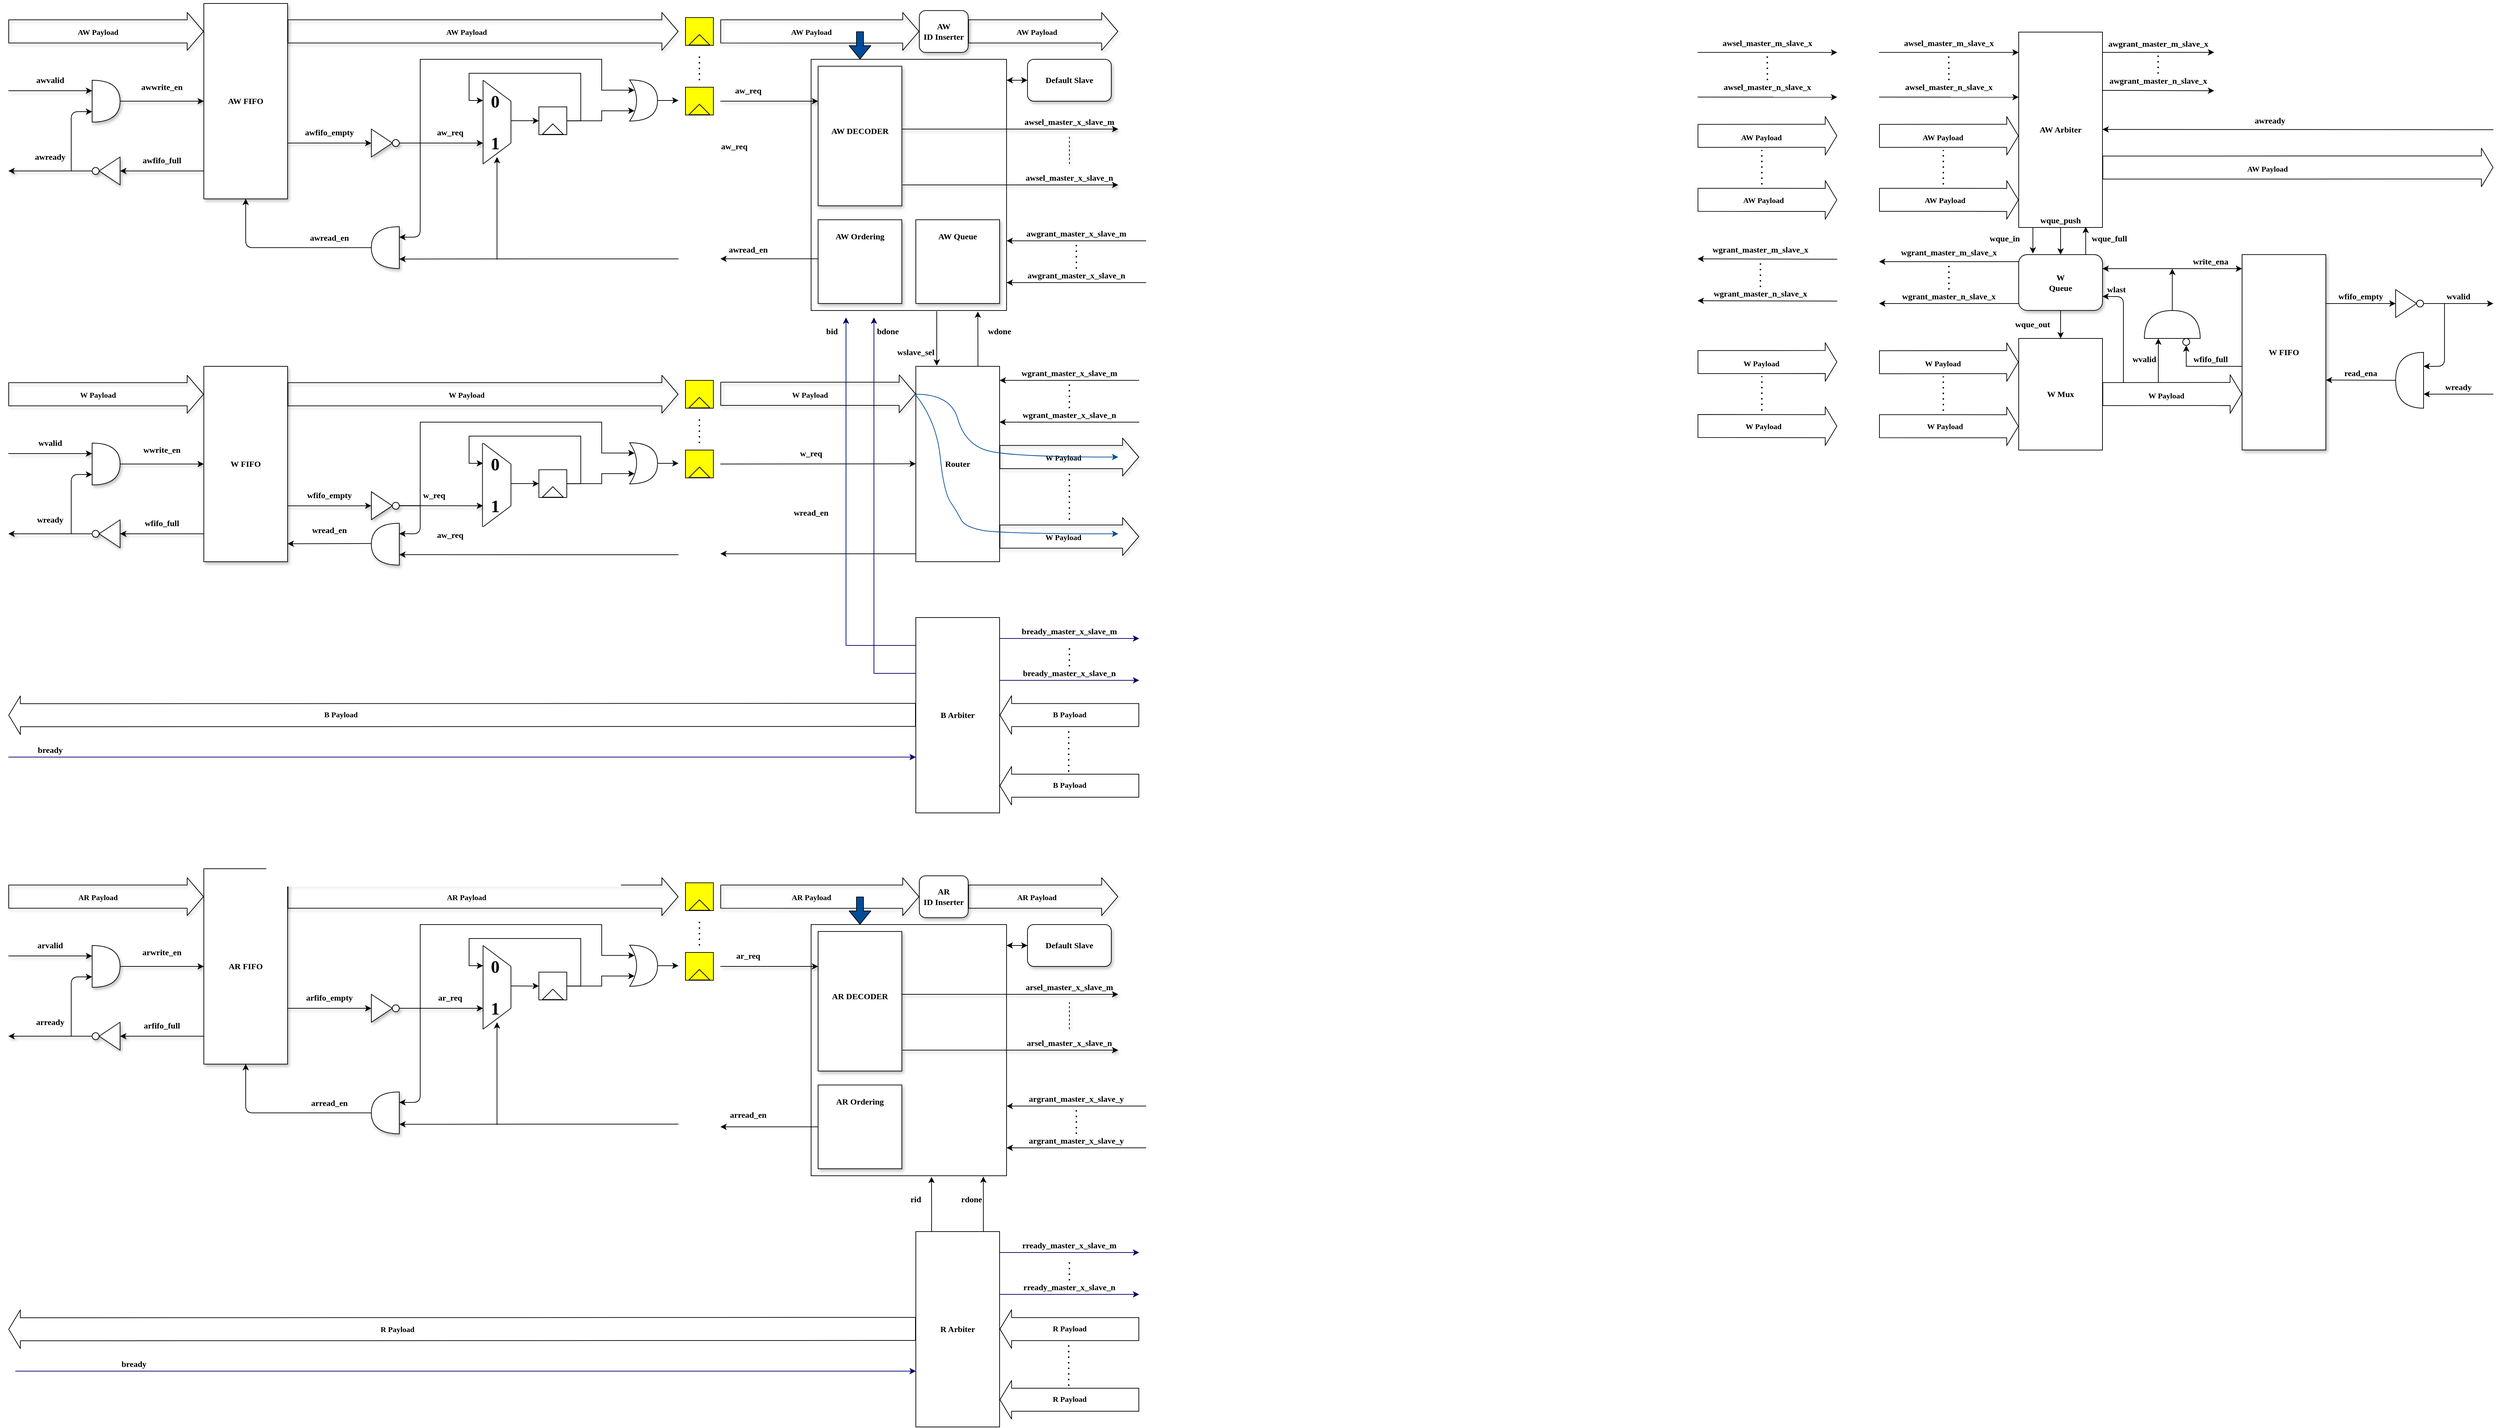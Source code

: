 <mxfile version="13.9.5" type="device" pages="6"><diagram id="Aj3oxXdan2r6FdUcRU4E" name="Connection"><mxGraphModel dx="3015" dy="1116" grid="1" gridSize="10" guides="1" tooltips="1" connect="1" arrows="1" fold="1" page="1" pageScale="1" pageWidth="827" pageHeight="1169" math="0" shadow="0"><root><mxCell id="0"/><mxCell id="1" parent="0"/><mxCell id="RR-qkrMecW8TZ9O_zcxg-2" value="" style="endArrow=classic;html=1;entryX=0;entryY=0.25;entryDx=0;entryDy=0;entryPerimeter=0;shadow=1;" parent="1" target="RR-qkrMecW8TZ9O_zcxg-11" edge="1"><mxGeometry width="50" height="50" relative="1" as="geometry"><mxPoint x="-240" y="165" as="sourcePoint"/><mxPoint x="-120" y="170" as="targetPoint"/></mxGeometry></mxCell><mxCell id="RR-qkrMecW8TZ9O_zcxg-3" value="&lt;font face=&quot;Times New Roman&quot;&gt;&lt;b&gt;awvalid&lt;/b&gt;&lt;/font&gt;" style="text;html=1;strokeColor=none;fillColor=none;align=center;verticalAlign=middle;whiteSpace=wrap;rounded=0;shadow=1;" parent="1" vertex="1"><mxGeometry x="-200" y="140" width="40" height="20" as="geometry"/></mxCell><mxCell id="RR-qkrMecW8TZ9O_zcxg-4" value="&lt;font face=&quot;Times New Roman&quot;&gt;&lt;b&gt;awready&lt;/b&gt;&lt;/font&gt;" style="text;html=1;strokeColor=none;fillColor=none;align=center;verticalAlign=middle;whiteSpace=wrap;rounded=0;shadow=1;" parent="1" vertex="1"><mxGeometry x="-200" y="250" width="40" height="20" as="geometry"/></mxCell><mxCell id="RR-qkrMecW8TZ9O_zcxg-5" value="" style="endArrow=classic;html=1;shadow=1;" parent="1" edge="1"><mxGeometry width="50" height="50" relative="1" as="geometry"><mxPoint x="-120" y="280" as="sourcePoint"/><mxPoint x="-240" y="280" as="targetPoint"/></mxGeometry></mxCell><mxCell id="RR-qkrMecW8TZ9O_zcxg-6" value="&lt;font face=&quot;Times New Roman&quot;&gt;&lt;b&gt;awfifo_full&lt;/b&gt;&lt;/font&gt;" style="text;html=1;strokeColor=none;fillColor=none;align=center;verticalAlign=middle;whiteSpace=wrap;rounded=0;shadow=1;" parent="1" vertex="1"><mxGeometry x="-40" y="255" width="40" height="20" as="geometry"/></mxCell><mxCell id="RR-qkrMecW8TZ9O_zcxg-8" value="" style="triangle;whiteSpace=wrap;html=1;fontFamily=Times New Roman;fontSize=14;rotation=-180;shadow=1;" parent="1" vertex="1"><mxGeometry x="-110" y="260" width="30" height="40" as="geometry"/></mxCell><mxCell id="RR-qkrMecW8TZ9O_zcxg-9" value="" style="ellipse;whiteSpace=wrap;html=1;aspect=fixed;fontFamily=Times New Roman;fontSize=14;shadow=1;" parent="1" vertex="1"><mxGeometry x="-120" y="275" width="10" height="10" as="geometry"/></mxCell><mxCell id="RR-qkrMecW8TZ9O_zcxg-10" value="" style="endArrow=classic;html=1;entryX=0;entryY=0.5;entryDx=0;entryDy=0;shadow=1;" parent="1" target="RR-qkrMecW8TZ9O_zcxg-8" edge="1"><mxGeometry width="50" height="50" relative="1" as="geometry"><mxPoint x="40" y="280" as="sourcePoint"/><mxPoint x="90" y="230" as="targetPoint"/></mxGeometry></mxCell><mxCell id="RR-qkrMecW8TZ9O_zcxg-15" style="edgeStyle=orthogonalEdgeStyle;rounded=0;orthogonalLoop=1;jettySize=auto;html=1;shadow=1;" parent="1" source="RR-qkrMecW8TZ9O_zcxg-11" edge="1"><mxGeometry relative="1" as="geometry"><mxPoint x="40.0" y="180" as="targetPoint"/></mxGeometry></mxCell><mxCell id="RR-qkrMecW8TZ9O_zcxg-11" value="" style="shape=or;whiteSpace=wrap;html=1;shadow=1;" parent="1" vertex="1"><mxGeometry x="-120" y="150" width="40" height="60" as="geometry"/></mxCell><mxCell id="RR-qkrMecW8TZ9O_zcxg-16" value="&lt;font face=&quot;Times New Roman&quot;&gt;&lt;b&gt;awwrite_en&lt;/b&gt;&lt;/font&gt;" style="text;html=1;strokeColor=none;fillColor=none;align=center;verticalAlign=middle;whiteSpace=wrap;rounded=0;shadow=1;" parent="1" vertex="1"><mxGeometry x="-40" y="150" width="40" height="20" as="geometry"/></mxCell><mxCell id="RR-qkrMecW8TZ9O_zcxg-17" value="&lt;font face=&quot;Times New Roman&quot;&gt;&lt;b&gt;AW FIFO&lt;/b&gt;&lt;/font&gt;" style="rounded=0;whiteSpace=wrap;html=1;shadow=1;" parent="1" vertex="1"><mxGeometry x="40" y="40" width="120" height="280" as="geometry"/></mxCell><mxCell id="RR-qkrMecW8TZ9O_zcxg-18" value="" style="shape=flexArrow;endArrow=classic;html=1;shadow=1;width=33.333;endSize=7.442;" parent="1" edge="1"><mxGeometry width="50" height="50" relative="1" as="geometry"><mxPoint x="-240" y="80" as="sourcePoint"/><mxPoint x="40" y="80" as="targetPoint"/></mxGeometry></mxCell><mxCell id="RR-qkrMecW8TZ9O_zcxg-20" value="&lt;font face=&quot;Times New Roman&quot;&gt;&lt;b&gt;AW Payload&lt;/b&gt;&lt;/font&gt;" style="edgeLabel;html=1;align=center;verticalAlign=middle;resizable=0;points=[];" parent="RR-qkrMecW8TZ9O_zcxg-18" vertex="1" connectable="0"><mxGeometry x="-0.088" y="-1" relative="1" as="geometry"><mxPoint as="offset"/></mxGeometry></mxCell><mxCell id="RR-qkrMecW8TZ9O_zcxg-21" value="" style="shape=flexArrow;endArrow=classic;html=1;shadow=1;width=33.333;endSize=7.442;" parent="1" edge="1"><mxGeometry width="50" height="50" relative="1" as="geometry"><mxPoint x="160" y="80" as="sourcePoint"/><mxPoint x="720" y="80" as="targetPoint"/></mxGeometry></mxCell><mxCell id="RR-qkrMecW8TZ9O_zcxg-22" value="&lt;font face=&quot;Times New Roman&quot;&gt;&lt;b&gt;AW Payload&lt;/b&gt;&lt;/font&gt;" style="edgeLabel;html=1;align=center;verticalAlign=middle;resizable=0;points=[];" parent="RR-qkrMecW8TZ9O_zcxg-21" vertex="1" connectable="0"><mxGeometry x="-0.088" y="-1" relative="1" as="geometry"><mxPoint as="offset"/></mxGeometry></mxCell><mxCell id="RR-qkrMecW8TZ9O_zcxg-27" value="&lt;font face=&quot;Times New Roman&quot;&gt;&lt;b&gt;aw_req&lt;/b&gt;&lt;/font&gt;" style="text;html=1;strokeColor=none;fillColor=none;align=center;verticalAlign=middle;whiteSpace=wrap;rounded=0;" parent="1" vertex="1"><mxGeometry x="780" y="235" width="40" height="20" as="geometry"/></mxCell><mxCell id="RR-qkrMecW8TZ9O_zcxg-31" value="" style="rounded=0;whiteSpace=wrap;html=1;fillColor=#FFFF00;" parent="1" vertex="1"><mxGeometry x="730" y="60.16" width="40" height="39.84" as="geometry"/></mxCell><mxCell id="RR-qkrMecW8TZ9O_zcxg-32" value="" style="triangle;whiteSpace=wrap;html=1;rotation=-90;fillColor=#FFFF00;" parent="1" vertex="1"><mxGeometry x="742.5" y="77.0" width="15" height="30" as="geometry"/></mxCell><mxCell id="RR-qkrMecW8TZ9O_zcxg-35" value="" style="endArrow=none;dashed=1;html=1;dashPattern=1 3;strokeWidth=2;fillColor=#FFFF00;" parent="1" edge="1"><mxGeometry width="50" height="50" relative="1" as="geometry"><mxPoint x="750" y="150" as="sourcePoint"/><mxPoint x="750" y="111.16" as="targetPoint"/></mxGeometry></mxCell><mxCell id="RR-qkrMecW8TZ9O_zcxg-36" value="" style="rounded=0;whiteSpace=wrap;html=1;fillColor=#FFFF00;" parent="1" vertex="1"><mxGeometry x="730" y="160" width="40" height="39.84" as="geometry"/></mxCell><mxCell id="RR-qkrMecW8TZ9O_zcxg-37" value="" style="triangle;whiteSpace=wrap;html=1;rotation=-90;fillColor=#FFFF00;" parent="1" vertex="1"><mxGeometry x="742.5" y="176.84" width="15" height="30" as="geometry"/></mxCell><mxCell id="RR-qkrMecW8TZ9O_zcxg-39" value="" style="shape=flexArrow;endArrow=classic;html=1;shadow=1;width=33.333;endSize=7.442;entryX=0;entryY=0.5;entryDx=0;entryDy=0;" parent="1" target="RR-qkrMecW8TZ9O_zcxg-54" edge="1"><mxGeometry width="50" height="50" relative="1" as="geometry"><mxPoint x="780" y="80" as="sourcePoint"/><mxPoint x="1040" y="80" as="targetPoint"/></mxGeometry></mxCell><mxCell id="RR-qkrMecW8TZ9O_zcxg-40" value="&lt;font face=&quot;Times New Roman&quot;&gt;&lt;b&gt;AW Payload&lt;/b&gt;&lt;/font&gt;" style="edgeLabel;html=1;align=center;verticalAlign=middle;resizable=0;points=[];" parent="RR-qkrMecW8TZ9O_zcxg-39" vertex="1" connectable="0"><mxGeometry x="-0.088" y="-1" relative="1" as="geometry"><mxPoint as="offset"/></mxGeometry></mxCell><mxCell id="RR-qkrMecW8TZ9O_zcxg-42" value="&lt;font face=&quot;Times New Roman&quot;&gt;&lt;b&gt;aw_req&lt;/b&gt;&lt;/font&gt;" style="text;html=1;strokeColor=none;fillColor=none;align=center;verticalAlign=middle;whiteSpace=wrap;rounded=0;" parent="1" vertex="1"><mxGeometry x="800" y="154.84" width="40" height="20" as="geometry"/></mxCell><mxCell id="RR-qkrMecW8TZ9O_zcxg-54" value="&lt;font face=&quot;Times New Roman&quot;&gt;&lt;b&gt;AW&lt;br&gt;ID Inserter&lt;/b&gt;&lt;/font&gt;" style="rounded=1;whiteSpace=wrap;html=1;shadow=1;fillColor=#FFFFFF;" parent="1" vertex="1"><mxGeometry x="1065" y="50.08" width="70" height="60" as="geometry"/></mxCell><mxCell id="RR-qkrMecW8TZ9O_zcxg-55" value="" style="shape=flexArrow;endArrow=classic;html=1;shadow=1;width=33.333;endSize=7.442;" parent="1" edge="1"><mxGeometry width="50" height="50" relative="1" as="geometry"><mxPoint x="1135" y="80" as="sourcePoint"/><mxPoint x="1350" y="80" as="targetPoint"/></mxGeometry></mxCell><mxCell id="RR-qkrMecW8TZ9O_zcxg-56" value="&lt;font face=&quot;Times New Roman&quot;&gt;&lt;b&gt;AW Payload&lt;/b&gt;&lt;/font&gt;" style="edgeLabel;html=1;align=center;verticalAlign=middle;resizable=0;points=[];" parent="RR-qkrMecW8TZ9O_zcxg-55" vertex="1" connectable="0"><mxGeometry x="-0.088" y="-1" relative="1" as="geometry"><mxPoint as="offset"/></mxGeometry></mxCell><mxCell id="hDY5jJTmr2RCLuRJWNEP-3" value="&lt;font face=&quot;Times New Roman&quot;&gt;&lt;b&gt;Default Slave&lt;/b&gt;&lt;/font&gt;" style="rounded=1;whiteSpace=wrap;html=1;shadow=1;" parent="1" vertex="1"><mxGeometry x="1220" y="120" width="120" height="60" as="geometry"/></mxCell><mxCell id="hDY5jJTmr2RCLuRJWNEP-5" value="" style="endArrow=none;dashed=1;html=1;shadow=1;" parent="1" edge="1"><mxGeometry width="50" height="50" relative="1" as="geometry"><mxPoint x="1280" y="270.0" as="sourcePoint"/><mxPoint x="1280" y="230.0" as="targetPoint"/></mxGeometry></mxCell><mxCell id="hDY5jJTmr2RCLuRJWNEP-6" value="&lt;font face=&quot;Times New Roman&quot;&gt;&lt;b&gt;awsel_master_x_slave_m&lt;/b&gt;&lt;/font&gt;" style="text;html=1;strokeColor=none;fillColor=none;align=center;verticalAlign=middle;whiteSpace=wrap;rounded=0;shadow=1;" parent="1" vertex="1"><mxGeometry x="1260" y="199.84" width="40" height="20" as="geometry"/></mxCell><mxCell id="hDY5jJTmr2RCLuRJWNEP-7" value="&lt;font face=&quot;Times New Roman&quot;&gt;&lt;b&gt;awsel_master_x_slave_n&lt;/b&gt;&lt;/font&gt;" style="text;html=1;strokeColor=none;fillColor=none;align=center;verticalAlign=middle;whiteSpace=wrap;rounded=0;shadow=1;" parent="1" vertex="1"><mxGeometry x="1260" y="280" width="40" height="20" as="geometry"/></mxCell><mxCell id="hDY5jJTmr2RCLuRJWNEP-10" value="" style="rounded=0;whiteSpace=wrap;html=1;shadow=0;" parent="1" vertex="1"><mxGeometry x="910" y="120" width="280" height="360" as="geometry"/></mxCell><mxCell id="hDY5jJTmr2RCLuRJWNEP-11" value="&lt;font face=&quot;Times New Roman&quot;&gt;&lt;b&gt;AW DECODER&lt;br&gt;&lt;br&gt;&lt;/b&gt;&lt;/font&gt;" style="rounded=0;whiteSpace=wrap;html=1;shadow=1;" parent="1" vertex="1"><mxGeometry x="920" y="129.92" width="120" height="200" as="geometry"/></mxCell><mxCell id="hDY5jJTmr2RCLuRJWNEP-20" style="edgeStyle=orthogonalEdgeStyle;rounded=0;orthogonalLoop=1;jettySize=auto;html=1;shadow=0;strokeColor=#000000;fillColor=#004C99;" parent="1" edge="1"><mxGeometry relative="1" as="geometry"><mxPoint x="780" y="405.93" as="targetPoint"/><mxPoint x="920" y="405.93" as="sourcePoint"/></mxGeometry></mxCell><mxCell id="hDY5jJTmr2RCLuRJWNEP-12" value="&lt;font face=&quot;Times New Roman&quot;&gt;&lt;b&gt;AW Ordering&lt;br&gt;&lt;br&gt;&lt;br&gt;&lt;br&gt;&lt;br&gt;&lt;br&gt;&lt;/b&gt;&lt;/font&gt;" style="rounded=0;whiteSpace=wrap;html=1;shadow=1;" parent="1" vertex="1"><mxGeometry x="920" y="349.92" width="120" height="120" as="geometry"/></mxCell><mxCell id="hDY5jJTmr2RCLuRJWNEP-13" value="&lt;font face=&quot;Times New Roman&quot;&gt;&lt;b&gt;AW Queue&lt;br&gt;&lt;br&gt;&lt;br&gt;&lt;br&gt;&lt;br&gt;&lt;br&gt;&lt;/b&gt;&lt;/font&gt;" style="rounded=0;whiteSpace=wrap;html=1;shadow=1;" parent="1" vertex="1"><mxGeometry x="1060" y="349.92" width="120" height="120" as="geometry"/></mxCell><mxCell id="hDY5jJTmr2RCLuRJWNEP-14" value="" style="endArrow=classic;html=1;shadow=1;" parent="1" edge="1"><mxGeometry width="50" height="50" relative="1" as="geometry"><mxPoint x="780" y="180" as="sourcePoint"/><mxPoint x="920" y="180" as="targetPoint"/></mxGeometry></mxCell><mxCell id="hDY5jJTmr2RCLuRJWNEP-15" value="" style="endArrow=classic;html=1;shadow=1;exitX=1.008;exitY=0.9;exitDx=0;exitDy=0;exitPerimeter=0;" parent="1" edge="1"><mxGeometry width="50" height="50" relative="1" as="geometry"><mxPoint x="1040.96" y="300" as="sourcePoint"/><mxPoint x="1350" y="300" as="targetPoint"/></mxGeometry></mxCell><mxCell id="hDY5jJTmr2RCLuRJWNEP-16" value="" style="endArrow=classic;html=1;shadow=1;exitX=1;exitY=0.5;exitDx=0;exitDy=0;" parent="1" edge="1"><mxGeometry width="50" height="50" relative="1" as="geometry"><mxPoint x="1040" y="220" as="sourcePoint"/><mxPoint x="1350" y="220" as="targetPoint"/></mxGeometry></mxCell><mxCell id="hDY5jJTmr2RCLuRJWNEP-17" value="" style="shape=flexArrow;endArrow=classic;html=1;shadow=0;strokeColor=#000000;fillColor=#004C99;entryX=0.25;entryY=0;entryDx=0;entryDy=0;" parent="1" target="hDY5jJTmr2RCLuRJWNEP-10" edge="1"><mxGeometry width="50" height="50" relative="1" as="geometry"><mxPoint x="980" y="80" as="sourcePoint"/><mxPoint x="1030" y="40" as="targetPoint"/></mxGeometry></mxCell><mxCell id="i7O0NpXMipkf5AhLU5og-2" value="" style="endArrow=classic;html=1;shadow=0;strokeColor=#000000;fillColor=#004C99;entryX=0;entryY=0.75;entryDx=0;entryDy=0;entryPerimeter=0;" parent="1" target="RR-qkrMecW8TZ9O_zcxg-11" edge="1"><mxGeometry width="50" height="50" relative="1" as="geometry"><mxPoint x="-150" y="280" as="sourcePoint"/><mxPoint x="-110" y="220" as="targetPoint"/><Array as="points"><mxPoint x="-150" y="195"/></Array></mxGeometry></mxCell><mxCell id="t8ASBgWHD2kkm6oFRTiw-1" value="" style="endArrow=classic;html=1;entryX=0;entryY=0.25;entryDx=0;entryDy=0;entryPerimeter=0;shadow=1;" parent="1" target="t8ASBgWHD2kkm6oFRTiw-11" edge="1"><mxGeometry width="50" height="50" relative="1" as="geometry"><mxPoint x="-240" y="685" as="sourcePoint"/><mxPoint x="-120" y="690" as="targetPoint"/></mxGeometry></mxCell><mxCell id="t8ASBgWHD2kkm6oFRTiw-2" value="&lt;font face=&quot;Times New Roman&quot;&gt;&lt;b&gt;wvalid&lt;/b&gt;&lt;/font&gt;" style="text;html=1;strokeColor=none;fillColor=none;align=center;verticalAlign=middle;whiteSpace=wrap;rounded=0;shadow=1;" parent="1" vertex="1"><mxGeometry x="-200" y="660" width="40" height="20" as="geometry"/></mxCell><mxCell id="t8ASBgWHD2kkm6oFRTiw-3" value="&lt;font face=&quot;Times New Roman&quot;&gt;&lt;b&gt;wready&lt;/b&gt;&lt;/font&gt;" style="text;html=1;strokeColor=none;fillColor=none;align=center;verticalAlign=middle;whiteSpace=wrap;rounded=0;shadow=1;" parent="1" vertex="1"><mxGeometry x="-200" y="770" width="40" height="20" as="geometry"/></mxCell><mxCell id="t8ASBgWHD2kkm6oFRTiw-4" value="" style="endArrow=classic;html=1;shadow=1;" parent="1" edge="1"><mxGeometry width="50" height="50" relative="1" as="geometry"><mxPoint x="-120" y="800" as="sourcePoint"/><mxPoint x="-240" y="800" as="targetPoint"/></mxGeometry></mxCell><mxCell id="t8ASBgWHD2kkm6oFRTiw-5" value="&lt;font face=&quot;Times New Roman&quot;&gt;&lt;b&gt;wfifo_full&lt;/b&gt;&lt;/font&gt;" style="text;html=1;strokeColor=none;fillColor=none;align=center;verticalAlign=middle;whiteSpace=wrap;rounded=0;shadow=1;" parent="1" vertex="1"><mxGeometry x="-40" y="775" width="40" height="20" as="geometry"/></mxCell><mxCell id="t8ASBgWHD2kkm6oFRTiw-6" value="&lt;font face=&quot;Times New Roman&quot;&gt;&lt;b&gt;wfifo_empty&lt;/b&gt;&lt;/font&gt;" style="text;html=1;strokeColor=none;fillColor=none;align=center;verticalAlign=middle;whiteSpace=wrap;rounded=0;" parent="1" vertex="1"><mxGeometry x="200" y="734.84" width="40" height="20" as="geometry"/></mxCell><mxCell id="t8ASBgWHD2kkm6oFRTiw-7" value="" style="triangle;whiteSpace=wrap;html=1;fontFamily=Times New Roman;fontSize=14;rotation=-180;shadow=1;" parent="1" vertex="1"><mxGeometry x="-110" y="780" width="30" height="40" as="geometry"/></mxCell><mxCell id="t8ASBgWHD2kkm6oFRTiw-8" value="" style="ellipse;whiteSpace=wrap;html=1;aspect=fixed;fontFamily=Times New Roman;fontSize=14;shadow=1;" parent="1" vertex="1"><mxGeometry x="-120" y="795" width="10" height="10" as="geometry"/></mxCell><mxCell id="t8ASBgWHD2kkm6oFRTiw-9" value="" style="endArrow=classic;html=1;entryX=0;entryY=0.5;entryDx=0;entryDy=0;shadow=1;" parent="1" target="t8ASBgWHD2kkm6oFRTiw-7" edge="1"><mxGeometry width="50" height="50" relative="1" as="geometry"><mxPoint x="40" y="800" as="sourcePoint"/><mxPoint x="90" y="750" as="targetPoint"/></mxGeometry></mxCell><mxCell id="t8ASBgWHD2kkm6oFRTiw-10" style="edgeStyle=orthogonalEdgeStyle;rounded=0;orthogonalLoop=1;jettySize=auto;html=1;shadow=1;" parent="1" source="t8ASBgWHD2kkm6oFRTiw-11" edge="1"><mxGeometry relative="1" as="geometry"><mxPoint x="40" y="700" as="targetPoint"/></mxGeometry></mxCell><mxCell id="t8ASBgWHD2kkm6oFRTiw-11" value="" style="shape=or;whiteSpace=wrap;html=1;shadow=1;" parent="1" vertex="1"><mxGeometry x="-120" y="670" width="40" height="60" as="geometry"/></mxCell><mxCell id="t8ASBgWHD2kkm6oFRTiw-12" value="&lt;font face=&quot;Times New Roman&quot;&gt;&lt;b&gt;wwrite_en&lt;/b&gt;&lt;/font&gt;" style="text;html=1;strokeColor=none;fillColor=none;align=center;verticalAlign=middle;whiteSpace=wrap;rounded=0;shadow=1;" parent="1" vertex="1"><mxGeometry x="-40" y="670" width="40" height="20" as="geometry"/></mxCell><mxCell id="t8ASBgWHD2kkm6oFRTiw-13" value="&lt;font face=&quot;Times New Roman&quot;&gt;&lt;b&gt;W FIFO&lt;/b&gt;&lt;/font&gt;" style="rounded=0;whiteSpace=wrap;html=1;shadow=1;" parent="1" vertex="1"><mxGeometry x="40" y="560" width="120" height="280" as="geometry"/></mxCell><mxCell id="t8ASBgWHD2kkm6oFRTiw-14" value="" style="shape=flexArrow;endArrow=classic;html=1;shadow=1;width=33.333;endSize=7.442;" parent="1" edge="1"><mxGeometry width="50" height="50" relative="1" as="geometry"><mxPoint x="-240" y="600" as="sourcePoint"/><mxPoint x="40" y="600" as="targetPoint"/></mxGeometry></mxCell><mxCell id="t8ASBgWHD2kkm6oFRTiw-15" value="&lt;font face=&quot;Times New Roman&quot;&gt;&lt;b&gt;W Payload&lt;/b&gt;&lt;/font&gt;" style="edgeLabel;html=1;align=center;verticalAlign=middle;resizable=0;points=[];" parent="t8ASBgWHD2kkm6oFRTiw-14" vertex="1" connectable="0"><mxGeometry x="-0.088" y="-1" relative="1" as="geometry"><mxPoint as="offset"/></mxGeometry></mxCell><mxCell id="t8ASBgWHD2kkm6oFRTiw-16" value="" style="shape=flexArrow;endArrow=classic;html=1;shadow=1;width=33.333;endSize=7.442;" parent="1" edge="1"><mxGeometry width="50" height="50" relative="1" as="geometry"><mxPoint x="160" y="600" as="sourcePoint"/><mxPoint x="720" y="600" as="targetPoint"/></mxGeometry></mxCell><mxCell id="t8ASBgWHD2kkm6oFRTiw-17" value="&lt;font face=&quot;Times New Roman&quot;&gt;&lt;b&gt;W Payload&lt;/b&gt;&lt;/font&gt;" style="edgeLabel;html=1;align=center;verticalAlign=middle;resizable=0;points=[];" parent="t8ASBgWHD2kkm6oFRTiw-16" vertex="1" connectable="0"><mxGeometry x="-0.088" y="-1" relative="1" as="geometry"><mxPoint as="offset"/></mxGeometry></mxCell><mxCell id="t8ASBgWHD2kkm6oFRTiw-18" value="" style="endArrow=classic;html=1;shadow=1;" parent="1" edge="1"><mxGeometry width="50" height="50" relative="1" as="geometry"><mxPoint x="160" y="759.84" as="sourcePoint"/><mxPoint x="280" y="759.84" as="targetPoint"/></mxGeometry></mxCell><mxCell id="t8ASBgWHD2kkm6oFRTiw-19" value="" style="triangle;whiteSpace=wrap;html=1;fontFamily=Times New Roman;fontSize=14;shadow=1;" parent="1" vertex="1"><mxGeometry x="280" y="739.84" width="30" height="40" as="geometry"/></mxCell><mxCell id="t8ASBgWHD2kkm6oFRTiw-20" style="edgeStyle=orthogonalEdgeStyle;rounded=0;orthogonalLoop=1;jettySize=auto;html=1;shadow=1;" parent="1" source="t8ASBgWHD2kkm6oFRTiw-21" edge="1"><mxGeometry relative="1" as="geometry"><mxPoint x="440" y="759.84" as="targetPoint"/></mxGeometry></mxCell><mxCell id="E32jBMqi2AFRrgPU2GMP-77" style="edgeStyle=orthogonalEdgeStyle;rounded=0;orthogonalLoop=1;jettySize=auto;html=1;entryX=0.175;entryY=0.25;entryDx=0;entryDy=0;entryPerimeter=0;" parent="1" source="t8ASBgWHD2kkm6oFRTiw-21" target="E32jBMqi2AFRrgPU2GMP-76" edge="1"><mxGeometry relative="1" as="geometry"><Array as="points"><mxPoint x="350" y="760"/><mxPoint x="350" y="640"/><mxPoint x="610" y="640"/><mxPoint x="610" y="684"/></Array></mxGeometry></mxCell><mxCell id="t8ASBgWHD2kkm6oFRTiw-21" value="" style="ellipse;whiteSpace=wrap;html=1;aspect=fixed;fontFamily=Times New Roman;fontSize=14;shadow=1;" parent="1" vertex="1"><mxGeometry x="310" y="754.84" width="10" height="10" as="geometry"/></mxCell><mxCell id="t8ASBgWHD2kkm6oFRTiw-22" value="&lt;font face=&quot;Times New Roman&quot;&gt;&lt;b&gt;w_req&lt;/b&gt;&lt;/font&gt;" style="text;html=1;strokeColor=none;fillColor=none;align=center;verticalAlign=middle;whiteSpace=wrap;rounded=0;" parent="1" vertex="1"><mxGeometry x="350" y="734.84" width="40" height="20" as="geometry"/></mxCell><mxCell id="t8ASBgWHD2kkm6oFRTiw-23" value="&lt;font face=&quot;Times New Roman&quot;&gt;&lt;b&gt;wread_en&lt;/b&gt;&lt;/font&gt;" style="text;html=1;strokeColor=none;fillColor=none;align=center;verticalAlign=middle;whiteSpace=wrap;rounded=0;" parent="1" vertex="1"><mxGeometry x="200" y="784.92" width="40" height="20" as="geometry"/></mxCell><mxCell id="t8ASBgWHD2kkm6oFRTiw-24" value="" style="rounded=0;whiteSpace=wrap;html=1;fillColor=#FFFF00;" parent="1" vertex="1"><mxGeometry x="730" y="580.16" width="40" height="39.84" as="geometry"/></mxCell><mxCell id="t8ASBgWHD2kkm6oFRTiw-25" value="" style="triangle;whiteSpace=wrap;html=1;rotation=-90;fillColor=#FFFF00;" parent="1" vertex="1"><mxGeometry x="742.5" y="597.0" width="15" height="30" as="geometry"/></mxCell><mxCell id="t8ASBgWHD2kkm6oFRTiw-26" value="" style="endArrow=none;dashed=1;html=1;dashPattern=1 3;strokeWidth=2;fillColor=#FFFF00;" parent="1" edge="1"><mxGeometry width="50" height="50" relative="1" as="geometry"><mxPoint x="750" y="670" as="sourcePoint"/><mxPoint x="750" y="631.16" as="targetPoint"/></mxGeometry></mxCell><mxCell id="t8ASBgWHD2kkm6oFRTiw-27" value="" style="rounded=0;whiteSpace=wrap;html=1;fillColor=#FFFF00;" parent="1" vertex="1"><mxGeometry x="730" y="680" width="40" height="39.84" as="geometry"/></mxCell><mxCell id="t8ASBgWHD2kkm6oFRTiw-28" value="" style="triangle;whiteSpace=wrap;html=1;rotation=-90;fillColor=#FFFF00;" parent="1" vertex="1"><mxGeometry x="742.5" y="696.84" width="15" height="30" as="geometry"/></mxCell><mxCell id="FOqq7Nuc6Hg99iJe3D1R-9" style="edgeStyle=orthogonalEdgeStyle;rounded=0;orthogonalLoop=1;jettySize=auto;html=1;strokeColor=#000000;fillColor=#FFFF00;entryX=0;entryY=0.25;entryDx=0;entryDy=0;entryPerimeter=0;" parent="1" target="FOqq7Nuc6Hg99iJe3D1R-1" edge="1"><mxGeometry relative="1" as="geometry"><mxPoint x="320" y="874.92" as="targetPoint"/><mxPoint x="720" y="830" as="sourcePoint"/><Array as="points"><mxPoint x="720" y="830"/></Array></mxGeometry></mxCell><mxCell id="t8ASBgWHD2kkm6oFRTiw-32" value="" style="endArrow=classic;html=1;shadow=0;strokeColor=#000000;fillColor=#004C99;entryX=0;entryY=0.75;entryDx=0;entryDy=0;entryPerimeter=0;" parent="1" target="t8ASBgWHD2kkm6oFRTiw-11" edge="1"><mxGeometry width="50" height="50" relative="1" as="geometry"><mxPoint x="-150" y="800" as="sourcePoint"/><mxPoint x="-110" y="740" as="targetPoint"/><Array as="points"><mxPoint x="-150" y="715"/></Array></mxGeometry></mxCell><mxCell id="DlibpUbJ9u80CHU7uW0o-1" style="edgeStyle=orthogonalEdgeStyle;rounded=0;orthogonalLoop=1;jettySize=auto;html=1;entryX=0.853;entryY=1.004;entryDx=0;entryDy=0;entryPerimeter=0;" parent="1" source="eH3ahdRAE-lfXJiJemKy-6" target="hDY5jJTmr2RCLuRJWNEP-10" edge="1"><mxGeometry relative="1" as="geometry"><Array as="points"><mxPoint x="1149" y="540"/><mxPoint x="1149" y="540"/></Array></mxGeometry></mxCell><mxCell id="eH3ahdRAE-lfXJiJemKy-6" value="&lt;font face=&quot;Times New Roman&quot;&gt;&lt;b&gt;Router&lt;/b&gt;&lt;/font&gt;" style="rounded=0;whiteSpace=wrap;html=1;shadow=0;" parent="1" vertex="1"><mxGeometry x="1060" y="560" width="120" height="280" as="geometry"/></mxCell><mxCell id="eH3ahdRAE-lfXJiJemKy-7" value="" style="shape=flexArrow;endArrow=classic;html=1;shadow=1;width=33.333;endSize=7.442;" parent="1" edge="1"><mxGeometry width="50" height="50" relative="1" as="geometry"><mxPoint x="780" y="599.37" as="sourcePoint"/><mxPoint x="1060" y="599.37" as="targetPoint"/></mxGeometry></mxCell><mxCell id="eH3ahdRAE-lfXJiJemKy-8" value="&lt;font face=&quot;Times New Roman&quot;&gt;&lt;b&gt;W Payload&lt;/b&gt;&lt;/font&gt;" style="edgeLabel;html=1;align=center;verticalAlign=middle;resizable=0;points=[];" parent="eH3ahdRAE-lfXJiJemKy-7" vertex="1" connectable="0"><mxGeometry x="-0.088" y="-1" relative="1" as="geometry"><mxPoint as="offset"/></mxGeometry></mxCell><mxCell id="eH3ahdRAE-lfXJiJemKy-9" value="" style="endArrow=classic;html=1;shadow=0;strokeColor=#000000;fillColor=#004C99;" parent="1" edge="1"><mxGeometry width="50" height="50" relative="1" as="geometry"><mxPoint x="780" y="700" as="sourcePoint"/><mxPoint x="1060" y="699.66" as="targetPoint"/></mxGeometry></mxCell><mxCell id="eH3ahdRAE-lfXJiJemKy-10" value="" style="endArrow=classic;html=1;shadow=0;strokeColor=#000000;fillColor=#004C99;entryX=0.25;entryY=0;entryDx=0;entryDy=0;" parent="1" edge="1"><mxGeometry width="50" height="50" relative="1" as="geometry"><mxPoint x="1090" y="481" as="sourcePoint"/><mxPoint x="1090" y="559" as="targetPoint"/></mxGeometry></mxCell><mxCell id="eH3ahdRAE-lfXJiJemKy-12" value="&lt;font face=&quot;Times New Roman&quot;&gt;&lt;b&gt;wslave_sel&lt;/b&gt;&lt;/font&gt;" style="text;html=1;strokeColor=none;fillColor=none;align=center;verticalAlign=middle;whiteSpace=wrap;rounded=0;" parent="1" vertex="1"><mxGeometry x="1040" y="530" width="40" height="20" as="geometry"/></mxCell><mxCell id="SSeOVX93j0ahTOMtTPR6-1" value="" style="endArrow=classic;html=1;shadow=0;strokeColor=#000000;fillColor=#004C99;" parent="1" edge="1"><mxGeometry width="50" height="50" relative="1" as="geometry"><mxPoint x="1380" y="580.16" as="sourcePoint"/><mxPoint x="1180" y="580.16" as="targetPoint"/></mxGeometry></mxCell><mxCell id="SSeOVX93j0ahTOMtTPR6-2" value="" style="endArrow=classic;html=1;shadow=0;strokeColor=#000000;fillColor=#004C99;" parent="1" edge="1"><mxGeometry width="50" height="50" relative="1" as="geometry"><mxPoint x="1380" y="640" as="sourcePoint"/><mxPoint x="1180" y="640" as="targetPoint"/></mxGeometry></mxCell><mxCell id="SSeOVX93j0ahTOMtTPR6-3" value="&lt;font face=&quot;Times New Roman&quot;&gt;&lt;b&gt;wgrant_master_x_slave_m&lt;/b&gt;&lt;/font&gt;" style="text;html=1;strokeColor=none;fillColor=none;align=center;verticalAlign=middle;whiteSpace=wrap;rounded=0;" parent="1" vertex="1"><mxGeometry x="1260" y="560" width="40" height="20" as="geometry"/></mxCell><mxCell id="SSeOVX93j0ahTOMtTPR6-4" value="&lt;font face=&quot;Times New Roman&quot;&gt;&lt;b&gt;wgrant_master_x_slave_n&lt;/b&gt;&lt;/font&gt;" style="text;html=1;strokeColor=none;fillColor=none;align=center;verticalAlign=middle;whiteSpace=wrap;rounded=0;" parent="1" vertex="1"><mxGeometry x="1260" y="620" width="40" height="20" as="geometry"/></mxCell><mxCell id="SSeOVX93j0ahTOMtTPR6-5" value="" style="shape=flexArrow;endArrow=classic;html=1;shadow=1;width=33.333;endSize=7.442;" parent="1" edge="1"><mxGeometry width="50" height="50" relative="1" as="geometry"><mxPoint x="1180" y="690.0" as="sourcePoint"/><mxPoint x="1380" y="690" as="targetPoint"/></mxGeometry></mxCell><mxCell id="SSeOVX93j0ahTOMtTPR6-6" value="&lt;font face=&quot;Times New Roman&quot;&gt;&lt;b&gt;W Payload&lt;/b&gt;&lt;/font&gt;" style="edgeLabel;html=1;align=center;verticalAlign=middle;resizable=0;points=[];" parent="SSeOVX93j0ahTOMtTPR6-5" vertex="1" connectable="0"><mxGeometry x="-0.088" y="-1" relative="1" as="geometry"><mxPoint as="offset"/></mxGeometry></mxCell><mxCell id="SSeOVX93j0ahTOMtTPR6-7" value="" style="shape=flexArrow;endArrow=classic;html=1;shadow=1;width=33.333;endSize=7.442;" parent="1" edge="1"><mxGeometry width="50" height="50" relative="1" as="geometry"><mxPoint x="1180" y="804" as="sourcePoint"/><mxPoint x="1380" y="804" as="targetPoint"/></mxGeometry></mxCell><mxCell id="SSeOVX93j0ahTOMtTPR6-8" value="&lt;font face=&quot;Times New Roman&quot;&gt;&lt;b&gt;W Payload&lt;/b&gt;&lt;/font&gt;" style="edgeLabel;html=1;align=center;verticalAlign=middle;resizable=0;points=[];" parent="SSeOVX93j0ahTOMtTPR6-7" vertex="1" connectable="0"><mxGeometry x="-0.088" y="-1" relative="1" as="geometry"><mxPoint as="offset"/></mxGeometry></mxCell><mxCell id="SSeOVX93j0ahTOMtTPR6-9" value="" style="endArrow=none;dashed=1;html=1;dashPattern=1 3;strokeWidth=2;shadow=0;fillColor=#004C99;entryX=0.5;entryY=1;entryDx=0;entryDy=0;" parent="1" target="SSeOVX93j0ahTOMtTPR6-3" edge="1"><mxGeometry width="50" height="50" relative="1" as="geometry"><mxPoint x="1280" y="620" as="sourcePoint"/><mxPoint x="1330" y="570" as="targetPoint"/></mxGeometry></mxCell><mxCell id="SSeOVX93j0ahTOMtTPR6-10" value="" style="endArrow=none;dashed=1;html=1;dashPattern=1 3;strokeWidth=2;shadow=0;fillColor=#004C99;" parent="1" edge="1"><mxGeometry width="50" height="50" relative="1" as="geometry"><mxPoint x="1280" y="780" as="sourcePoint"/><mxPoint x="1280" y="710" as="targetPoint"/></mxGeometry></mxCell><mxCell id="SSeOVX93j0ahTOMtTPR6-13" value="" style="endArrow=classic;html=1;shadow=0;strokeColor=#000000;fillColor=#004C99;" parent="1" edge="1"><mxGeometry width="50" height="50" relative="1" as="geometry"><mxPoint x="1390" y="380.16" as="sourcePoint"/><mxPoint x="1190" y="380.16" as="targetPoint"/></mxGeometry></mxCell><mxCell id="SSeOVX93j0ahTOMtTPR6-14" value="" style="endArrow=classic;html=1;shadow=0;strokeColor=#000000;fillColor=#004C99;" parent="1" edge="1"><mxGeometry width="50" height="50" relative="1" as="geometry"><mxPoint x="1390" y="440" as="sourcePoint"/><mxPoint x="1190" y="440" as="targetPoint"/></mxGeometry></mxCell><mxCell id="SSeOVX93j0ahTOMtTPR6-15" value="&lt;font face=&quot;Times New Roman&quot;&gt;&lt;b&gt;awgrant_master_x_slave_m&lt;/b&gt;&lt;/font&gt;" style="text;html=1;strokeColor=none;fillColor=none;align=center;verticalAlign=middle;whiteSpace=wrap;rounded=0;" parent="1" vertex="1"><mxGeometry x="1270" y="360" width="40" height="20" as="geometry"/></mxCell><mxCell id="SSeOVX93j0ahTOMtTPR6-16" value="&lt;font face=&quot;Times New Roman&quot;&gt;&lt;b&gt;awgrant_master_x_slave_n&lt;/b&gt;&lt;/font&gt;" style="text;html=1;strokeColor=none;fillColor=none;align=center;verticalAlign=middle;whiteSpace=wrap;rounded=0;" parent="1" vertex="1"><mxGeometry x="1270" y="420" width="40" height="20" as="geometry"/></mxCell><mxCell id="SSeOVX93j0ahTOMtTPR6-17" value="" style="endArrow=none;dashed=1;html=1;dashPattern=1 3;strokeWidth=2;shadow=0;fillColor=#004C99;entryX=0.5;entryY=1;entryDx=0;entryDy=0;" parent="1" target="SSeOVX93j0ahTOMtTPR6-15" edge="1"><mxGeometry width="50" height="50" relative="1" as="geometry"><mxPoint x="1290" y="420" as="sourcePoint"/><mxPoint x="1340" y="370" as="targetPoint"/></mxGeometry></mxCell><mxCell id="sKGo6r-ySABL1VGBCnw1-1" value="" style="endArrow=classic;startArrow=classic;html=1;shadow=0;strokeColor=#000000;fillColor=#004C99;" parent="1" edge="1"><mxGeometry width="50" height="50" relative="1" as="geometry"><mxPoint x="1190" y="150" as="sourcePoint"/><mxPoint x="1220" y="150" as="targetPoint"/></mxGeometry></mxCell><mxCell id="FMLndkutEM_pCIn24ERV-2" value="" style="endArrow=classic;html=1;shadow=0;strokeColor=#000000;fillColor=#004C99;" parent="1" edge="1"><mxGeometry width="50" height="50" relative="1" as="geometry"><mxPoint x="1060" y="828.6" as="sourcePoint"/><mxPoint x="780" y="828.6" as="targetPoint"/></mxGeometry></mxCell><mxCell id="FMLndkutEM_pCIn24ERV-3" value="" style="endArrow=classic;html=1;shadow=0;strokeColor=#000000;fillColor=#004C99;" parent="1" edge="1"><mxGeometry width="50" height="50" relative="1" as="geometry"><mxPoint x="280" y="813.92" as="sourcePoint"/><mxPoint x="160" y="814.23" as="targetPoint"/></mxGeometry></mxCell><mxCell id="FMLndkutEM_pCIn24ERV-4" value="&lt;font face=&quot;Times New Roman&quot;&gt;&lt;b&gt;w_req&lt;/b&gt;&lt;/font&gt;" style="text;html=1;strokeColor=none;fillColor=none;align=center;verticalAlign=middle;whiteSpace=wrap;rounded=0;" parent="1" vertex="1"><mxGeometry x="890" y="674.84" width="40" height="20" as="geometry"/></mxCell><mxCell id="FMLndkutEM_pCIn24ERV-6" value="&lt;font face=&quot;Times New Roman&quot;&gt;&lt;b&gt;wread_en&lt;/b&gt;&lt;/font&gt;" style="text;html=1;strokeColor=none;fillColor=none;align=center;verticalAlign=middle;whiteSpace=wrap;rounded=0;" parent="1" vertex="1"><mxGeometry x="890" y="760" width="40" height="20" as="geometry"/></mxCell><mxCell id="Jtf0_h_Mj4cvKfvfhJuH-2" value="" style="curved=1;endArrow=classic;html=1;shadow=0;strokeColor=#004C99;fillColor=#004C99;" parent="1" edge="1"><mxGeometry width="50" height="50" relative="1" as="geometry"><mxPoint x="1060" y="600" as="sourcePoint"/><mxPoint x="1350" y="690" as="targetPoint"/><Array as="points"><mxPoint x="1110" y="600"/><mxPoint x="1130" y="670"/><mxPoint x="1190" y="690"/></Array></mxGeometry></mxCell><mxCell id="Jtf0_h_Mj4cvKfvfhJuH-3" value="" style="curved=1;endArrow=classic;html=1;shadow=0;strokeColor=#004C99;fillColor=#004C99;exitX=0.003;exitY=0.149;exitDx=0;exitDy=0;exitPerimeter=0;" parent="1" source="eH3ahdRAE-lfXJiJemKy-6" edge="1"><mxGeometry width="50" height="50" relative="1" as="geometry"><mxPoint x="1070" y="610" as="sourcePoint"/><mxPoint x="1350" y="800" as="targetPoint"/><Array as="points"><mxPoint x="1090" y="640"/><mxPoint x="1100" y="740"/><mxPoint x="1120" y="770"/><mxPoint x="1130" y="790"/><mxPoint x="1180" y="800"/></Array></mxGeometry></mxCell><mxCell id="r44CW5Hds8Dn-O3g5xas-3" style="edgeStyle=orthogonalEdgeStyle;rounded=0;orthogonalLoop=1;jettySize=auto;html=1;fillColor=#000099;strokeColor=#000066;" parent="1" source="3qpZdDp6vdPxkeYa_WmD-1" edge="1"><mxGeometry relative="1" as="geometry"><mxPoint x="960" y="490" as="targetPoint"/><Array as="points"><mxPoint x="960" y="960"/></Array></mxGeometry></mxCell><mxCell id="r44CW5Hds8Dn-O3g5xas-4" style="edgeStyle=orthogonalEdgeStyle;rounded=0;orthogonalLoop=1;jettySize=auto;html=1;fillColor=#000099;strokeColor=#000066;" parent="1" source="3qpZdDp6vdPxkeYa_WmD-1" edge="1"><mxGeometry relative="1" as="geometry"><mxPoint x="1000" y="490" as="targetPoint"/><Array as="points"><mxPoint x="1000" y="1000"/></Array></mxGeometry></mxCell><mxCell id="6SNgDBMKJytVgAvxW57R-3" style="edgeStyle=orthogonalEdgeStyle;rounded=0;orthogonalLoop=1;jettySize=auto;html=1;strokeColor=#000066;fillColor=#000099;" parent="1" edge="1"><mxGeometry relative="1" as="geometry"><mxPoint x="1380" y="950" as="targetPoint"/><mxPoint x="1180" y="950" as="sourcePoint"/><Array as="points"><mxPoint x="1230" y="950"/><mxPoint x="1230" y="950"/></Array></mxGeometry></mxCell><mxCell id="6SNgDBMKJytVgAvxW57R-4" style="edgeStyle=orthogonalEdgeStyle;rounded=0;orthogonalLoop=1;jettySize=auto;html=1;strokeColor=#000066;fillColor=#000099;" parent="1" edge="1"><mxGeometry relative="1" as="geometry"><mxPoint x="1380" y="1010" as="targetPoint"/><mxPoint x="1180" y="1010" as="sourcePoint"/><Array as="points"><mxPoint x="1230" y="1010"/><mxPoint x="1230" y="1010"/></Array></mxGeometry></mxCell><mxCell id="3qpZdDp6vdPxkeYa_WmD-1" value="&lt;font face=&quot;Times New Roman&quot;&gt;&lt;b&gt;B Arbiter&lt;/b&gt;&lt;/font&gt;" style="rounded=0;whiteSpace=wrap;html=1;shadow=0;" parent="1" vertex="1"><mxGeometry x="1060" y="920" width="120" height="280" as="geometry"/></mxCell><mxCell id="3qpZdDp6vdPxkeYa_WmD-4" value="" style="shape=flexArrow;endArrow=classic;html=1;width=33.01;endSize=5.223;endWidth=21.29;" parent="1" edge="1"><mxGeometry width="50" height="50" relative="1" as="geometry"><mxPoint x="1380" y="1059.71" as="sourcePoint"/><mxPoint x="1180" y="1059.71" as="targetPoint"/></mxGeometry></mxCell><mxCell id="3qpZdDp6vdPxkeYa_WmD-7" value="&lt;font face=&quot;Times New Roman&quot;&gt;&lt;b&gt;B Payload&lt;/b&gt;&lt;/font&gt;" style="edgeLabel;html=1;align=center;verticalAlign=middle;resizable=0;points=[];" parent="3qpZdDp6vdPxkeYa_WmD-4" vertex="1" connectable="0"><mxGeometry x="-0.192" y="-1" relative="1" as="geometry"><mxPoint x="-19" as="offset"/></mxGeometry></mxCell><mxCell id="3qpZdDp6vdPxkeYa_WmD-8" value="" style="shape=flexArrow;endArrow=classic;html=1;width=33.01;endSize=5.223;endWidth=21.29;" parent="1" edge="1"><mxGeometry width="50" height="50" relative="1" as="geometry"><mxPoint x="1380" y="1161" as="sourcePoint"/><mxPoint x="1180" y="1161" as="targetPoint"/></mxGeometry></mxCell><mxCell id="3qpZdDp6vdPxkeYa_WmD-9" value="&lt;font face=&quot;Times New Roman&quot;&gt;&lt;b&gt;B Payload&lt;/b&gt;&lt;/font&gt;" style="edgeLabel;html=1;align=center;verticalAlign=middle;resizable=0;points=[];" parent="3qpZdDp6vdPxkeYa_WmD-8" vertex="1" connectable="0"><mxGeometry x="-0.192" y="-1" relative="1" as="geometry"><mxPoint x="-19.05" as="offset"/></mxGeometry></mxCell><mxCell id="3qpZdDp6vdPxkeYa_WmD-11" value="" style="endArrow=none;dashed=1;html=1;dashPattern=1 3;strokeWidth=2;shadow=0;fillColor=#004C99;" parent="1" edge="1"><mxGeometry width="50" height="50" relative="1" as="geometry"><mxPoint x="1279" y="1141" as="sourcePoint"/><mxPoint x="1279" y="1080" as="targetPoint"/></mxGeometry></mxCell><mxCell id="r44CW5Hds8Dn-O3g5xas-1" value="" style="shape=flexArrow;endArrow=classic;html=1;width=33.01;endSize=5.223;endWidth=21.29;" parent="1" edge="1"><mxGeometry width="50" height="50" relative="1" as="geometry"><mxPoint x="1060" y="1059.5" as="sourcePoint"/><mxPoint x="-240" y="1060" as="targetPoint"/></mxGeometry></mxCell><mxCell id="r44CW5Hds8Dn-O3g5xas-2" value="&lt;font face=&quot;Times New Roman&quot;&gt;&lt;b&gt;B Payload&lt;/b&gt;&lt;/font&gt;" style="edgeLabel;html=1;align=center;verticalAlign=middle;resizable=0;points=[];" parent="r44CW5Hds8Dn-O3g5xas-1" vertex="1" connectable="0"><mxGeometry x="-0.192" y="-1" relative="1" as="geometry"><mxPoint x="-299" as="offset"/></mxGeometry></mxCell><mxCell id="6SNgDBMKJytVgAvxW57R-1" value="&lt;font face=&quot;Times New Roman&quot;&gt;&lt;b&gt;bid&lt;/b&gt;&lt;/font&gt;" style="text;html=1;strokeColor=none;fillColor=none;align=center;verticalAlign=middle;whiteSpace=wrap;rounded=0;shadow=1;" parent="1" vertex="1"><mxGeometry x="920" y="500" width="40" height="20" as="geometry"/></mxCell><mxCell id="6SNgDBMKJytVgAvxW57R-2" value="&lt;font face=&quot;Times New Roman&quot;&gt;&lt;b&gt;bdone&lt;/b&gt;&lt;/font&gt;" style="text;html=1;strokeColor=none;fillColor=none;align=center;verticalAlign=middle;whiteSpace=wrap;rounded=0;shadow=1;" parent="1" vertex="1"><mxGeometry x="1000" y="500" width="40" height="20" as="geometry"/></mxCell><mxCell id="TxRNBNBKhinOXy8ZRLtf-1" value="&lt;font face=&quot;Times New Roman&quot;&gt;&lt;b&gt;bready_master_x_slave_m&lt;/b&gt;&lt;/font&gt;" style="text;html=1;strokeColor=none;fillColor=none;align=center;verticalAlign=middle;whiteSpace=wrap;rounded=0;" parent="1" vertex="1"><mxGeometry x="1260" y="930" width="40" height="20" as="geometry"/></mxCell><mxCell id="TxRNBNBKhinOXy8ZRLtf-2" value="&lt;font face=&quot;Times New Roman&quot;&gt;&lt;b&gt;bready_master_x_slave_n&lt;/b&gt;&lt;/font&gt;" style="text;html=1;strokeColor=none;fillColor=none;align=center;verticalAlign=middle;whiteSpace=wrap;rounded=0;" parent="1" vertex="1"><mxGeometry x="1260" y="990" width="40" height="20" as="geometry"/></mxCell><mxCell id="Lx3SkVHzPfMOfSiWjXzb-1" value="" style="endArrow=none;dashed=1;html=1;dashPattern=1 3;strokeWidth=2;fillColor=#000099;" parent="1" edge="1"><mxGeometry width="50" height="50" relative="1" as="geometry"><mxPoint x="1280" y="990" as="sourcePoint"/><mxPoint x="1280" y="960" as="targetPoint"/></mxGeometry></mxCell><mxCell id="JF5vM0IT9oKyI-ibuB-Z-1" value="" style="endArrow=classic;html=1;strokeColor=#000066;fillColor=#000099;" parent="1" edge="1"><mxGeometry width="50" height="50" relative="1" as="geometry"><mxPoint x="-240" y="1120" as="sourcePoint"/><mxPoint x="1060" y="1120" as="targetPoint"/></mxGeometry></mxCell><mxCell id="ac0LU1X3xJ6-TvsjyhSE-1" value="&lt;font face=&quot;Times New Roman&quot;&gt;&lt;b&gt;bready&lt;/b&gt;&lt;/font&gt;" style="text;html=1;strokeColor=none;fillColor=none;align=center;verticalAlign=middle;whiteSpace=wrap;rounded=0;" parent="1" vertex="1"><mxGeometry x="-200" y="1100" width="40" height="20" as="geometry"/></mxCell><mxCell id="CxFbrFbTABMD5eyJ9AAi-1" value="" style="endArrow=classic;html=1;entryX=0;entryY=0.25;entryDx=0;entryDy=0;entryPerimeter=0;shadow=1;" parent="1" target="CxFbrFbTABMD5eyJ9AAi-11" edge="1"><mxGeometry width="50" height="50" relative="1" as="geometry"><mxPoint x="-240" y="1405" as="sourcePoint"/><mxPoint x="-120" y="1410" as="targetPoint"/></mxGeometry></mxCell><mxCell id="CxFbrFbTABMD5eyJ9AAi-2" value="&lt;font face=&quot;Times New Roman&quot;&gt;&lt;b&gt;arvalid&lt;/b&gt;&lt;/font&gt;" style="text;html=1;strokeColor=none;fillColor=none;align=center;verticalAlign=middle;whiteSpace=wrap;rounded=0;shadow=1;" parent="1" vertex="1"><mxGeometry x="-200" y="1380" width="40" height="20" as="geometry"/></mxCell><mxCell id="CxFbrFbTABMD5eyJ9AAi-3" value="&lt;font face=&quot;Times New Roman&quot;&gt;&lt;b&gt;arready&lt;/b&gt;&lt;/font&gt;" style="text;html=1;strokeColor=none;fillColor=none;align=center;verticalAlign=middle;whiteSpace=wrap;rounded=0;shadow=1;" parent="1" vertex="1"><mxGeometry x="-200" y="1490" width="40" height="20" as="geometry"/></mxCell><mxCell id="CxFbrFbTABMD5eyJ9AAi-4" value="" style="endArrow=classic;html=1;shadow=1;" parent="1" edge="1"><mxGeometry width="50" height="50" relative="1" as="geometry"><mxPoint x="-120" y="1520" as="sourcePoint"/><mxPoint x="-240" y="1520" as="targetPoint"/></mxGeometry></mxCell><mxCell id="CxFbrFbTABMD5eyJ9AAi-5" value="&lt;font face=&quot;Times New Roman&quot;&gt;&lt;b&gt;arfifo_full&lt;/b&gt;&lt;/font&gt;" style="text;html=1;strokeColor=none;fillColor=none;align=center;verticalAlign=middle;whiteSpace=wrap;rounded=0;shadow=1;" parent="1" vertex="1"><mxGeometry x="-40" y="1495" width="40" height="20" as="geometry"/></mxCell><mxCell id="CxFbrFbTABMD5eyJ9AAi-7" value="" style="triangle;whiteSpace=wrap;html=1;fontFamily=Times New Roman;fontSize=14;rotation=-180;shadow=1;" parent="1" vertex="1"><mxGeometry x="-110" y="1500" width="30" height="40" as="geometry"/></mxCell><mxCell id="CxFbrFbTABMD5eyJ9AAi-8" value="" style="ellipse;whiteSpace=wrap;html=1;aspect=fixed;fontFamily=Times New Roman;fontSize=14;shadow=1;" parent="1" vertex="1"><mxGeometry x="-120" y="1515" width="10" height="10" as="geometry"/></mxCell><mxCell id="CxFbrFbTABMD5eyJ9AAi-9" value="" style="endArrow=classic;html=1;entryX=0;entryY=0.5;entryDx=0;entryDy=0;shadow=1;" parent="1" target="CxFbrFbTABMD5eyJ9AAi-7" edge="1"><mxGeometry width="50" height="50" relative="1" as="geometry"><mxPoint x="40" y="1520" as="sourcePoint"/><mxPoint x="90" y="1470" as="targetPoint"/></mxGeometry></mxCell><mxCell id="CxFbrFbTABMD5eyJ9AAi-10" style="edgeStyle=orthogonalEdgeStyle;rounded=0;orthogonalLoop=1;jettySize=auto;html=1;shadow=1;" parent="1" source="CxFbrFbTABMD5eyJ9AAi-11" edge="1"><mxGeometry relative="1" as="geometry"><mxPoint x="40" y="1420" as="targetPoint"/></mxGeometry></mxCell><mxCell id="CxFbrFbTABMD5eyJ9AAi-11" value="" style="shape=or;whiteSpace=wrap;html=1;shadow=1;" parent="1" vertex="1"><mxGeometry x="-120" y="1390" width="40" height="60" as="geometry"/></mxCell><mxCell id="CxFbrFbTABMD5eyJ9AAi-12" value="&lt;font face=&quot;Times New Roman&quot;&gt;&lt;b&gt;arwrite_en&lt;/b&gt;&lt;/font&gt;" style="text;html=1;strokeColor=none;fillColor=none;align=center;verticalAlign=middle;whiteSpace=wrap;rounded=0;shadow=1;" parent="1" vertex="1"><mxGeometry x="-40" y="1390" width="40" height="20" as="geometry"/></mxCell><mxCell id="CxFbrFbTABMD5eyJ9AAi-13" value="&lt;font face=&quot;Times New Roman&quot;&gt;&lt;b&gt;AR FIFO&lt;/b&gt;&lt;/font&gt;" style="rounded=0;whiteSpace=wrap;html=1;shadow=1;" parent="1" vertex="1"><mxGeometry x="40" y="1280" width="120" height="280" as="geometry"/></mxCell><mxCell id="CxFbrFbTABMD5eyJ9AAi-14" value="" style="shape=flexArrow;endArrow=classic;html=1;shadow=1;width=33.333;endSize=7.442;" parent="1" edge="1"><mxGeometry width="50" height="50" relative="1" as="geometry"><mxPoint x="-240" y="1320" as="sourcePoint"/><mxPoint x="40" y="1320" as="targetPoint"/></mxGeometry></mxCell><mxCell id="CxFbrFbTABMD5eyJ9AAi-15" value="&lt;font face=&quot;Times New Roman&quot;&gt;&lt;b&gt;AR Payload&lt;/b&gt;&lt;/font&gt;" style="edgeLabel;html=1;align=center;verticalAlign=middle;resizable=0;points=[];" parent="CxFbrFbTABMD5eyJ9AAi-14" vertex="1" connectable="0"><mxGeometry x="-0.088" y="-1" relative="1" as="geometry"><mxPoint as="offset"/></mxGeometry></mxCell><mxCell id="CxFbrFbTABMD5eyJ9AAi-16" value="" style="shape=flexArrow;endArrow=classic;html=1;shadow=1;width=33.333;endSize=7.442;" parent="1" edge="1"><mxGeometry width="50" height="50" relative="1" as="geometry"><mxPoint x="160" y="1320" as="sourcePoint"/><mxPoint x="720" y="1320" as="targetPoint"/></mxGeometry></mxCell><mxCell id="CxFbrFbTABMD5eyJ9AAi-17" value="&lt;font face=&quot;Times New Roman&quot;&gt;&lt;b&gt;AR Payload&lt;/b&gt;&lt;/font&gt;" style="edgeLabel;html=1;align=center;verticalAlign=middle;resizable=0;points=[];" parent="CxFbrFbTABMD5eyJ9AAi-16" vertex="1" connectable="0"><mxGeometry x="-0.088" y="-1" relative="1" as="geometry"><mxPoint as="offset"/></mxGeometry></mxCell><mxCell id="CxFbrFbTABMD5eyJ9AAi-24" value="" style="rounded=0;whiteSpace=wrap;html=1;fillColor=#FFFF00;" parent="1" vertex="1"><mxGeometry x="730" y="1300.16" width="40" height="39.84" as="geometry"/></mxCell><mxCell id="CxFbrFbTABMD5eyJ9AAi-25" value="" style="triangle;whiteSpace=wrap;html=1;rotation=-90;fillColor=#FFFF00;" parent="1" vertex="1"><mxGeometry x="742.5" y="1317" width="15" height="30" as="geometry"/></mxCell><mxCell id="CxFbrFbTABMD5eyJ9AAi-26" value="" style="endArrow=none;dashed=1;html=1;dashPattern=1 3;strokeWidth=2;fillColor=#FFFF00;" parent="1" edge="1"><mxGeometry width="50" height="50" relative="1" as="geometry"><mxPoint x="750" y="1390" as="sourcePoint"/><mxPoint x="750" y="1351.16" as="targetPoint"/></mxGeometry></mxCell><mxCell id="CxFbrFbTABMD5eyJ9AAi-27" value="" style="rounded=0;whiteSpace=wrap;html=1;fillColor=#FFFF00;" parent="1" vertex="1"><mxGeometry x="730" y="1400" width="40" height="39.84" as="geometry"/></mxCell><mxCell id="CxFbrFbTABMD5eyJ9AAi-28" value="" style="triangle;whiteSpace=wrap;html=1;rotation=-90;fillColor=#FFFF00;" parent="1" vertex="1"><mxGeometry x="742.5" y="1416.84" width="15" height="30" as="geometry"/></mxCell><mxCell id="CxFbrFbTABMD5eyJ9AAi-29" value="" style="shape=flexArrow;endArrow=classic;html=1;shadow=1;width=33.333;endSize=7.442;entryX=0;entryY=0.5;entryDx=0;entryDy=0;" parent="1" target="CxFbrFbTABMD5eyJ9AAi-32" edge="1"><mxGeometry width="50" height="50" relative="1" as="geometry"><mxPoint x="780" y="1320" as="sourcePoint"/><mxPoint x="1040" y="1320" as="targetPoint"/></mxGeometry></mxCell><mxCell id="CxFbrFbTABMD5eyJ9AAi-30" value="&lt;font face=&quot;Times New Roman&quot;&gt;&lt;b&gt;AR Payload&lt;/b&gt;&lt;/font&gt;" style="edgeLabel;html=1;align=center;verticalAlign=middle;resizable=0;points=[];" parent="CxFbrFbTABMD5eyJ9AAi-29" vertex="1" connectable="0"><mxGeometry x="-0.088" y="-1" relative="1" as="geometry"><mxPoint as="offset"/></mxGeometry></mxCell><mxCell id="CxFbrFbTABMD5eyJ9AAi-31" value="&lt;font face=&quot;Times New Roman&quot;&gt;&lt;b&gt;ar_req&lt;/b&gt;&lt;/font&gt;" style="text;html=1;strokeColor=none;fillColor=none;align=center;verticalAlign=middle;whiteSpace=wrap;rounded=0;" parent="1" vertex="1"><mxGeometry x="800" y="1394.84" width="40" height="20" as="geometry"/></mxCell><mxCell id="CxFbrFbTABMD5eyJ9AAi-32" value="&lt;font face=&quot;Times New Roman&quot;&gt;&lt;b&gt;AR&lt;br&gt;ID Inserter&lt;/b&gt;&lt;/font&gt;" style="rounded=1;whiteSpace=wrap;html=1;shadow=1;fillColor=#FFFFFF;" parent="1" vertex="1"><mxGeometry x="1065" y="1290.08" width="70" height="60" as="geometry"/></mxCell><mxCell id="CxFbrFbTABMD5eyJ9AAi-33" value="" style="shape=flexArrow;endArrow=classic;html=1;shadow=1;width=33.333;endSize=7.442;" parent="1" edge="1"><mxGeometry width="50" height="50" relative="1" as="geometry"><mxPoint x="1135" y="1320" as="sourcePoint"/><mxPoint x="1350" y="1320" as="targetPoint"/></mxGeometry></mxCell><mxCell id="CxFbrFbTABMD5eyJ9AAi-34" value="&lt;font face=&quot;Times New Roman&quot;&gt;&lt;b&gt;AR Payload&lt;/b&gt;&lt;/font&gt;" style="edgeLabel;html=1;align=center;verticalAlign=middle;resizable=0;points=[];" parent="CxFbrFbTABMD5eyJ9AAi-33" vertex="1" connectable="0"><mxGeometry x="-0.088" y="-1" relative="1" as="geometry"><mxPoint as="offset"/></mxGeometry></mxCell><mxCell id="CxFbrFbTABMD5eyJ9AAi-42" value="&lt;font face=&quot;Times New Roman&quot;&gt;&lt;b&gt;Default Slave&lt;/b&gt;&lt;/font&gt;" style="rounded=1;whiteSpace=wrap;html=1;shadow=1;" parent="1" vertex="1"><mxGeometry x="1220" y="1360" width="120" height="60" as="geometry"/></mxCell><mxCell id="CxFbrFbTABMD5eyJ9AAi-43" value="" style="endArrow=none;dashed=1;html=1;shadow=1;" parent="1" edge="1"><mxGeometry width="50" height="50" relative="1" as="geometry"><mxPoint x="1280" y="1510" as="sourcePoint"/><mxPoint x="1280" y="1470" as="targetPoint"/></mxGeometry></mxCell><mxCell id="CxFbrFbTABMD5eyJ9AAi-44" value="&lt;font face=&quot;Times New Roman&quot;&gt;&lt;b&gt;arsel_master_x_slave_m&lt;/b&gt;&lt;/font&gt;" style="text;html=1;strokeColor=none;fillColor=none;align=center;verticalAlign=middle;whiteSpace=wrap;rounded=0;shadow=1;" parent="1" vertex="1"><mxGeometry x="1260" y="1439.84" width="40" height="20" as="geometry"/></mxCell><mxCell id="CxFbrFbTABMD5eyJ9AAi-45" value="&lt;font face=&quot;Times New Roman&quot;&gt;&lt;b&gt;arsel_master_x_slave_n&lt;/b&gt;&lt;/font&gt;" style="text;html=1;strokeColor=none;fillColor=none;align=center;verticalAlign=middle;whiteSpace=wrap;rounded=0;shadow=1;" parent="1" vertex="1"><mxGeometry x="1260" y="1520" width="40" height="20" as="geometry"/></mxCell><mxCell id="CxFbrFbTABMD5eyJ9AAi-46" value="" style="rounded=0;whiteSpace=wrap;html=1;shadow=0;" parent="1" vertex="1"><mxGeometry x="910" y="1360" width="280" height="360" as="geometry"/></mxCell><mxCell id="CxFbrFbTABMD5eyJ9AAi-47" value="&lt;font face=&quot;Times New Roman&quot;&gt;&lt;b&gt;AR DECODER&lt;br&gt;&lt;br&gt;&lt;/b&gt;&lt;/font&gt;" style="rounded=0;whiteSpace=wrap;html=1;shadow=1;" parent="1" vertex="1"><mxGeometry x="920" y="1369.92" width="120" height="200" as="geometry"/></mxCell><mxCell id="CxFbrFbTABMD5eyJ9AAi-48" style="edgeStyle=orthogonalEdgeStyle;rounded=0;orthogonalLoop=1;jettySize=auto;html=1;shadow=0;strokeColor=#000000;fillColor=#004C99;" parent="1" source="CxFbrFbTABMD5eyJ9AAi-49" edge="1"><mxGeometry relative="1" as="geometry"><mxPoint x="780" y="1649.92" as="targetPoint"/></mxGeometry></mxCell><mxCell id="CxFbrFbTABMD5eyJ9AAi-49" value="&lt;font face=&quot;Times New Roman&quot;&gt;&lt;b&gt;AR Ordering&lt;br&gt;&lt;br&gt;&lt;br&gt;&lt;br&gt;&lt;br&gt;&lt;br&gt;&lt;/b&gt;&lt;/font&gt;" style="rounded=0;whiteSpace=wrap;html=1;shadow=1;" parent="1" vertex="1"><mxGeometry x="920" y="1589.92" width="120" height="120" as="geometry"/></mxCell><mxCell id="CxFbrFbTABMD5eyJ9AAi-51" value="" style="endArrow=classic;html=1;shadow=1;" parent="1" edge="1"><mxGeometry width="50" height="50" relative="1" as="geometry"><mxPoint x="780" y="1420" as="sourcePoint"/><mxPoint x="920" y="1420" as="targetPoint"/></mxGeometry></mxCell><mxCell id="CxFbrFbTABMD5eyJ9AAi-52" value="" style="endArrow=classic;html=1;shadow=1;exitX=1.008;exitY=0.9;exitDx=0;exitDy=0;exitPerimeter=0;" parent="1" edge="1"><mxGeometry width="50" height="50" relative="1" as="geometry"><mxPoint x="1040.96" y="1540" as="sourcePoint"/><mxPoint x="1350" y="1540" as="targetPoint"/></mxGeometry></mxCell><mxCell id="CxFbrFbTABMD5eyJ9AAi-53" value="" style="endArrow=classic;html=1;shadow=1;exitX=1;exitY=0.5;exitDx=0;exitDy=0;" parent="1" edge="1"><mxGeometry width="50" height="50" relative="1" as="geometry"><mxPoint x="1040" y="1460" as="sourcePoint"/><mxPoint x="1350" y="1460" as="targetPoint"/></mxGeometry></mxCell><mxCell id="CxFbrFbTABMD5eyJ9AAi-54" value="" style="shape=flexArrow;endArrow=classic;html=1;shadow=0;strokeColor=#000000;fillColor=#004C99;entryX=0.25;entryY=0;entryDx=0;entryDy=0;" parent="1" target="CxFbrFbTABMD5eyJ9AAi-46" edge="1"><mxGeometry width="50" height="50" relative="1" as="geometry"><mxPoint x="980" y="1320" as="sourcePoint"/><mxPoint x="1030" y="1280" as="targetPoint"/></mxGeometry></mxCell><mxCell id="CxFbrFbTABMD5eyJ9AAi-58" value="" style="endArrow=classic;html=1;shadow=0;strokeColor=#000000;fillColor=#004C99;entryX=0;entryY=0.75;entryDx=0;entryDy=0;entryPerimeter=0;" parent="1" target="CxFbrFbTABMD5eyJ9AAi-11" edge="1"><mxGeometry width="50" height="50" relative="1" as="geometry"><mxPoint x="-150" y="1520" as="sourcePoint"/><mxPoint x="-110" y="1460" as="targetPoint"/><Array as="points"><mxPoint x="-150" y="1435"/></Array></mxGeometry></mxCell><mxCell id="CxFbrFbTABMD5eyJ9AAi-59" value="" style="endArrow=classic;html=1;shadow=0;strokeColor=#000000;fillColor=#004C99;" parent="1" edge="1"><mxGeometry width="50" height="50" relative="1" as="geometry"><mxPoint x="1390" y="1620.16" as="sourcePoint"/><mxPoint x="1190" y="1620.16" as="targetPoint"/></mxGeometry></mxCell><mxCell id="CxFbrFbTABMD5eyJ9AAi-60" value="" style="endArrow=classic;html=1;shadow=0;strokeColor=#000000;fillColor=#004C99;" parent="1" edge="1"><mxGeometry width="50" height="50" relative="1" as="geometry"><mxPoint x="1390" y="1680" as="sourcePoint"/><mxPoint x="1190" y="1680" as="targetPoint"/></mxGeometry></mxCell><mxCell id="CxFbrFbTABMD5eyJ9AAi-61" value="&lt;font face=&quot;Times New Roman&quot;&gt;&lt;b&gt;argrant_master_x_slave_y&lt;/b&gt;&lt;/font&gt;" style="text;html=1;strokeColor=none;fillColor=none;align=center;verticalAlign=middle;whiteSpace=wrap;rounded=0;" parent="1" vertex="1"><mxGeometry x="1270" y="1600" width="40" height="20" as="geometry"/></mxCell><mxCell id="CxFbrFbTABMD5eyJ9AAi-62" value="&lt;font face=&quot;Times New Roman&quot;&gt;&lt;b&gt;argrant_master_x_slave_y&lt;/b&gt;&lt;/font&gt;" style="text;html=1;strokeColor=none;fillColor=none;align=center;verticalAlign=middle;whiteSpace=wrap;rounded=0;" parent="1" vertex="1"><mxGeometry x="1270" y="1660" width="40" height="20" as="geometry"/></mxCell><mxCell id="CxFbrFbTABMD5eyJ9AAi-63" value="" style="endArrow=none;dashed=1;html=1;dashPattern=1 3;strokeWidth=2;shadow=0;fillColor=#004C99;entryX=0.5;entryY=1;entryDx=0;entryDy=0;" parent="1" target="CxFbrFbTABMD5eyJ9AAi-61" edge="1"><mxGeometry width="50" height="50" relative="1" as="geometry"><mxPoint x="1290" y="1660" as="sourcePoint"/><mxPoint x="1340" y="1610" as="targetPoint"/></mxGeometry></mxCell><mxCell id="CxFbrFbTABMD5eyJ9AAi-64" value="" style="endArrow=classic;startArrow=classic;html=1;shadow=0;strokeColor=#000000;fillColor=#004C99;" parent="1" edge="1"><mxGeometry width="50" height="50" relative="1" as="geometry"><mxPoint x="1190" y="1390" as="sourcePoint"/><mxPoint x="1220" y="1390" as="targetPoint"/></mxGeometry></mxCell><mxCell id="DlibpUbJ9u80CHU7uW0o-2" value="&lt;font face=&quot;Times New Roman&quot;&gt;&lt;b&gt;wdone&lt;/b&gt;&lt;/font&gt;" style="text;html=1;strokeColor=none;fillColor=none;align=center;verticalAlign=middle;whiteSpace=wrap;rounded=0;" parent="1" vertex="1"><mxGeometry x="1160" y="500" width="40" height="20" as="geometry"/></mxCell><mxCell id="DlibpUbJ9u80CHU7uW0o-57" style="edgeStyle=orthogonalEdgeStyle;rounded=0;orthogonalLoop=1;jettySize=auto;html=1;entryX=0.881;entryY=1.003;entryDx=0;entryDy=0;entryPerimeter=0;" parent="1" target="CxFbrFbTABMD5eyJ9AAi-46" edge="1"><mxGeometry relative="1" as="geometry"><mxPoint x="1156.8" y="1800" as="sourcePoint"/><Array as="points"><mxPoint x="1157" y="1760"/></Array></mxGeometry></mxCell><mxCell id="DlibpUbJ9u80CHU7uW0o-59" style="edgeStyle=orthogonalEdgeStyle;rounded=0;orthogonalLoop=1;jettySize=auto;html=1;entryX=0.616;entryY=1.004;entryDx=0;entryDy=0;entryPerimeter=0;" parent="1" target="CxFbrFbTABMD5eyJ9AAi-46" edge="1"><mxGeometry relative="1" as="geometry"><mxPoint x="1082.6" y="1800" as="sourcePoint"/><Array as="points"><mxPoint x="1082" y="1760"/></Array></mxGeometry></mxCell><mxCell id="DlibpUbJ9u80CHU7uW0o-60" value="&lt;font face=&quot;Times New Roman&quot;&gt;&lt;b&gt;rid&lt;/b&gt;&lt;/font&gt;" style="text;html=1;strokeColor=none;fillColor=none;align=center;verticalAlign=middle;whiteSpace=wrap;rounded=0;shadow=1;" parent="1" vertex="1"><mxGeometry x="1040" y="1743.5" width="40" height="20" as="geometry"/></mxCell><mxCell id="DlibpUbJ9u80CHU7uW0o-61" value="&lt;font face=&quot;Times New Roman&quot;&gt;&lt;b&gt;rdone&lt;/b&gt;&lt;/font&gt;" style="text;html=1;strokeColor=none;fillColor=none;align=center;verticalAlign=middle;whiteSpace=wrap;rounded=0;shadow=1;" parent="1" vertex="1"><mxGeometry x="1120" y="1743.5" width="40" height="20" as="geometry"/></mxCell><mxCell id="DlibpUbJ9u80CHU7uW0o-62" style="edgeStyle=orthogonalEdgeStyle;rounded=0;orthogonalLoop=1;jettySize=auto;html=1;strokeColor=#000066;fillColor=#000099;" parent="1" edge="1"><mxGeometry relative="1" as="geometry"><mxPoint x="1380" y="1830" as="targetPoint"/><mxPoint x="1180" y="1830" as="sourcePoint"/><Array as="points"><mxPoint x="1230" y="1830"/><mxPoint x="1230" y="1830"/></Array></mxGeometry></mxCell><mxCell id="DlibpUbJ9u80CHU7uW0o-63" style="edgeStyle=orthogonalEdgeStyle;rounded=0;orthogonalLoop=1;jettySize=auto;html=1;strokeColor=#000066;fillColor=#000099;" parent="1" edge="1"><mxGeometry relative="1" as="geometry"><mxPoint x="1380" y="1890" as="targetPoint"/><mxPoint x="1180" y="1890" as="sourcePoint"/><Array as="points"><mxPoint x="1230" y="1890"/><mxPoint x="1230" y="1890"/></Array></mxGeometry></mxCell><mxCell id="DlibpUbJ9u80CHU7uW0o-64" value="&lt;font face=&quot;Times New Roman&quot;&gt;&lt;b&gt;R Arbiter&lt;/b&gt;&lt;/font&gt;" style="rounded=0;whiteSpace=wrap;html=1;shadow=0;" parent="1" vertex="1"><mxGeometry x="1060" y="1800" width="120" height="280" as="geometry"/></mxCell><mxCell id="DlibpUbJ9u80CHU7uW0o-65" value="" style="shape=flexArrow;endArrow=classic;html=1;width=33.01;endSize=5.223;endWidth=21.29;" parent="1" edge="1"><mxGeometry width="50" height="50" relative="1" as="geometry"><mxPoint x="1380" y="1939.71" as="sourcePoint"/><mxPoint x="1180" y="1939.71" as="targetPoint"/></mxGeometry></mxCell><mxCell id="DlibpUbJ9u80CHU7uW0o-66" value="&lt;font face=&quot;Times New Roman&quot;&gt;&lt;b&gt;R Payload&lt;/b&gt;&lt;/font&gt;" style="edgeLabel;html=1;align=center;verticalAlign=middle;resizable=0;points=[];" parent="DlibpUbJ9u80CHU7uW0o-65" vertex="1" connectable="0"><mxGeometry x="-0.192" y="-1" relative="1" as="geometry"><mxPoint x="-19" as="offset"/></mxGeometry></mxCell><mxCell id="DlibpUbJ9u80CHU7uW0o-67" value="" style="shape=flexArrow;endArrow=classic;html=1;width=33.01;endSize=5.223;endWidth=21.29;" parent="1" edge="1"><mxGeometry width="50" height="50" relative="1" as="geometry"><mxPoint x="1380" y="2041" as="sourcePoint"/><mxPoint x="1180" y="2041" as="targetPoint"/></mxGeometry></mxCell><mxCell id="DlibpUbJ9u80CHU7uW0o-68" value="&lt;font face=&quot;Times New Roman&quot;&gt;&lt;b&gt;R Payload&lt;/b&gt;&lt;/font&gt;" style="edgeLabel;html=1;align=center;verticalAlign=middle;resizable=0;points=[];" parent="DlibpUbJ9u80CHU7uW0o-67" vertex="1" connectable="0"><mxGeometry x="-0.192" y="-1" relative="1" as="geometry"><mxPoint x="-19.05" as="offset"/></mxGeometry></mxCell><mxCell id="DlibpUbJ9u80CHU7uW0o-69" value="" style="endArrow=none;dashed=1;html=1;dashPattern=1 3;strokeWidth=2;shadow=0;fillColor=#004C99;" parent="1" edge="1"><mxGeometry width="50" height="50" relative="1" as="geometry"><mxPoint x="1279" y="2021" as="sourcePoint"/><mxPoint x="1279" y="1960" as="targetPoint"/></mxGeometry></mxCell><mxCell id="DlibpUbJ9u80CHU7uW0o-70" value="" style="shape=flexArrow;endArrow=classic;html=1;width=33.01;endSize=5.223;endWidth=21.29;" parent="1" edge="1"><mxGeometry width="50" height="50" relative="1" as="geometry"><mxPoint x="1060" y="1939.5" as="sourcePoint"/><mxPoint x="-240" y="1940" as="targetPoint"/></mxGeometry></mxCell><mxCell id="DlibpUbJ9u80CHU7uW0o-71" value="&lt;font face=&quot;Times New Roman&quot;&gt;&lt;b&gt;R Payload&lt;/b&gt;&lt;/font&gt;" style="edgeLabel;html=1;align=center;verticalAlign=middle;resizable=0;points=[];" parent="DlibpUbJ9u80CHU7uW0o-70" vertex="1" connectable="0"><mxGeometry x="-0.192" y="-1" relative="1" as="geometry"><mxPoint x="-218.33" y="1.3" as="offset"/></mxGeometry></mxCell><mxCell id="DlibpUbJ9u80CHU7uW0o-72" value="&lt;font face=&quot;Times New Roman&quot;&gt;&lt;b&gt;rready_master_x_slave_m&lt;/b&gt;&lt;/font&gt;" style="text;html=1;strokeColor=none;fillColor=none;align=center;verticalAlign=middle;whiteSpace=wrap;rounded=0;" parent="1" vertex="1"><mxGeometry x="1260" y="1810" width="40" height="20" as="geometry"/></mxCell><mxCell id="DlibpUbJ9u80CHU7uW0o-73" value="&lt;font face=&quot;Times New Roman&quot;&gt;&lt;b&gt;rready_master_x_slave_n&lt;/b&gt;&lt;/font&gt;" style="text;html=1;strokeColor=none;fillColor=none;align=center;verticalAlign=middle;whiteSpace=wrap;rounded=0;" parent="1" vertex="1"><mxGeometry x="1260" y="1870" width="40" height="20" as="geometry"/></mxCell><mxCell id="DlibpUbJ9u80CHU7uW0o-74" value="" style="endArrow=none;dashed=1;html=1;dashPattern=1 3;strokeWidth=2;fillColor=#000099;" parent="1" edge="1"><mxGeometry width="50" height="50" relative="1" as="geometry"><mxPoint x="1280" y="1870" as="sourcePoint"/><mxPoint x="1280" y="1840" as="targetPoint"/></mxGeometry></mxCell><mxCell id="DlibpUbJ9u80CHU7uW0o-75" value="" style="endArrow=classic;html=1;strokeColor=#000066;fillColor=#000099;" parent="1" edge="1"><mxGeometry width="50" height="50" relative="1" as="geometry"><mxPoint x="-230" y="2000" as="sourcePoint"/><mxPoint x="1060" y="2000" as="targetPoint"/></mxGeometry></mxCell><mxCell id="DlibpUbJ9u80CHU7uW0o-76" value="&lt;font face=&quot;Times New Roman&quot;&gt;&lt;b&gt;bready&lt;/b&gt;&lt;/font&gt;" style="text;html=1;strokeColor=none;fillColor=none;align=center;verticalAlign=middle;whiteSpace=wrap;rounded=0;" parent="1" vertex="1"><mxGeometry x="-80" y="1980" width="40" height="20" as="geometry"/></mxCell><mxCell id="JzDNm8wI6uGhxjq6Uhdm-6" style="edgeStyle=orthogonalEdgeStyle;rounded=0;orthogonalLoop=1;jettySize=auto;html=1;entryX=0.169;entryY=-0.019;entryDx=0;entryDy=0;entryPerimeter=0;" parent="1" source="caeq1tJN73DkMK27pavJ-1" target="LTVpF25gaXHkstHkY0Wk-12" edge="1"><mxGeometry relative="1" as="geometry"><Array as="points"><mxPoint x="2660" y="381"/></Array></mxGeometry></mxCell><mxCell id="JzDNm8wI6uGhxjq6Uhdm-7" style="edgeStyle=orthogonalEdgeStyle;rounded=0;orthogonalLoop=1;jettySize=auto;html=1;entryX=0.5;entryY=0;entryDx=0;entryDy=0;" parent="1" source="caeq1tJN73DkMK27pavJ-1" target="LTVpF25gaXHkstHkY0Wk-12" edge="1"><mxGeometry relative="1" as="geometry"/></mxCell><mxCell id="caeq1tJN73DkMK27pavJ-1" value="&lt;font face=&quot;Times New Roman&quot;&gt;&lt;b&gt;AW Arbiter&lt;/b&gt;&lt;/font&gt;" style="rounded=0;whiteSpace=wrap;html=1;shadow=0;" parent="1" vertex="1"><mxGeometry x="2640" y="81" width="120" height="280" as="geometry"/></mxCell><mxCell id="caeq1tJN73DkMK27pavJ-2" value="" style="endArrow=classic;html=1;" parent="1" edge="1"><mxGeometry width="50" height="50" relative="1" as="geometry"><mxPoint x="2440" y="110.08" as="sourcePoint"/><mxPoint x="2640" y="110.16" as="targetPoint"/></mxGeometry></mxCell><mxCell id="caeq1tJN73DkMK27pavJ-5" value="" style="shape=flexArrow;endArrow=classic;html=1;width=33.01;endSize=5.223;endWidth=21.29;" parent="1" edge="1"><mxGeometry width="50" height="50" relative="1" as="geometry"><mxPoint x="2440" y="229.71" as="sourcePoint"/><mxPoint x="2640" y="229.58" as="targetPoint"/></mxGeometry></mxCell><mxCell id="caeq1tJN73DkMK27pavJ-6" value="&lt;font face=&quot;Times New Roman&quot;&gt;&lt;b&gt;AW Payload&lt;/b&gt;&lt;/font&gt;" style="edgeLabel;html=1;align=center;verticalAlign=middle;resizable=0;points=[];" parent="caeq1tJN73DkMK27pavJ-5" vertex="1" connectable="0"><mxGeometry x="-0.192" y="-1" relative="1" as="geometry"><mxPoint x="9.31" y="0.89" as="offset"/></mxGeometry></mxCell><mxCell id="caeq1tJN73DkMK27pavJ-7" value="" style="shape=flexArrow;endArrow=classic;html=1;width=33.01;endSize=5.223;endWidth=21.29;" parent="1" edge="1"><mxGeometry width="50" height="50" relative="1" as="geometry"><mxPoint x="2440" y="321.35" as="sourcePoint"/><mxPoint x="2640" y="321.51" as="targetPoint"/></mxGeometry></mxCell><mxCell id="caeq1tJN73DkMK27pavJ-8" value="&lt;font face=&quot;Times New Roman&quot;&gt;&lt;b&gt;AW Payload&lt;/b&gt;&lt;/font&gt;" style="edgeLabel;html=1;align=center;verticalAlign=middle;resizable=0;points=[];" parent="caeq1tJN73DkMK27pavJ-7" vertex="1" connectable="0"><mxGeometry x="-0.192" y="-1" relative="1" as="geometry"><mxPoint x="12.31" y="-0.72" as="offset"/></mxGeometry></mxCell><mxCell id="caeq1tJN73DkMK27pavJ-9" value="" style="endArrow=none;dashed=1;html=1;dashPattern=1 3;strokeWidth=2;shadow=0;fillColor=#004C99;" parent="1" edge="1"><mxGeometry width="50" height="50" relative="1" as="geometry"><mxPoint x="2532" y="299.36" as="sourcePoint"/><mxPoint x="2532" y="250" as="targetPoint"/></mxGeometry></mxCell><mxCell id="caeq1tJN73DkMK27pavJ-10" value="&lt;font face=&quot;Times New Roman&quot;&gt;&lt;b&gt;awsel_master_m_slave_x&lt;/b&gt;&lt;/font&gt;" style="text;html=1;strokeColor=none;fillColor=none;align=center;verticalAlign=middle;whiteSpace=wrap;rounded=0;" parent="1" vertex="1"><mxGeometry x="2520" y="87.0" width="40" height="20" as="geometry"/></mxCell><mxCell id="caeq1tJN73DkMK27pavJ-13" value="" style="endArrow=classic;html=1;" parent="1" edge="1"><mxGeometry width="50" height="50" relative="1" as="geometry"><mxPoint x="2440" y="174.16" as="sourcePoint"/><mxPoint x="2640.0" y="174.24" as="targetPoint"/></mxGeometry></mxCell><mxCell id="caeq1tJN73DkMK27pavJ-14" value="" style="endArrow=none;dashed=1;html=1;dashPattern=1 3;strokeWidth=2;fillColor=#000099;exitX=0.5;exitY=0;exitDx=0;exitDy=0;" parent="1" source="LTVpF25gaXHkstHkY0Wk-1" edge="1"><mxGeometry width="50" height="50" relative="1" as="geometry"><mxPoint x="2539.71" y="140.16" as="sourcePoint"/><mxPoint x="2539.71" y="110.16" as="targetPoint"/></mxGeometry></mxCell><mxCell id="LTVpF25gaXHkstHkY0Wk-1" value="&lt;font face=&quot;Times New Roman&quot;&gt;&lt;b&gt;awsel_master_n_slave_x&lt;/b&gt;&lt;/font&gt;" style="text;html=1;strokeColor=none;fillColor=none;align=center;verticalAlign=middle;whiteSpace=wrap;rounded=0;" parent="1" vertex="1"><mxGeometry x="2520" y="149.82" width="40" height="20" as="geometry"/></mxCell><mxCell id="LTVpF25gaXHkstHkY0Wk-2" value="" style="endArrow=classic;html=1;" parent="1" edge="1"><mxGeometry width="50" height="50" relative="1" as="geometry"><mxPoint x="2760" y="110.08" as="sourcePoint"/><mxPoint x="2920" y="110" as="targetPoint"/></mxGeometry></mxCell><mxCell id="LTVpF25gaXHkstHkY0Wk-4" value="" style="endArrow=classic;html=1;" parent="1" edge="1"><mxGeometry width="50" height="50" relative="1" as="geometry"><mxPoint x="2760" y="164.5" as="sourcePoint"/><mxPoint x="2920" y="165" as="targetPoint"/></mxGeometry></mxCell><mxCell id="LTVpF25gaXHkstHkY0Wk-5" value="" style="endArrow=none;dashed=1;html=1;dashPattern=1 3;strokeWidth=2;fillColor=#000099;" parent="1" edge="1"><mxGeometry width="50" height="50" relative="1" as="geometry"><mxPoint x="2839.71" y="140.66" as="sourcePoint"/><mxPoint x="2839.71" y="110.66" as="targetPoint"/></mxGeometry></mxCell><mxCell id="LTVpF25gaXHkstHkY0Wk-7" value="&lt;font face=&quot;Times New Roman&quot;&gt;&lt;b&gt;awgrant_master_m_slave_x&lt;/b&gt;&lt;/font&gt;" style="text;html=1;strokeColor=none;fillColor=none;align=center;verticalAlign=middle;whiteSpace=wrap;rounded=0;" parent="1" vertex="1"><mxGeometry x="2820" y="87.5" width="40" height="20" as="geometry"/></mxCell><mxCell id="LTVpF25gaXHkstHkY0Wk-8" value="&lt;font face=&quot;Times New Roman&quot;&gt;&lt;b&gt;awgrant_master_n_slave_x&lt;/b&gt;&lt;/font&gt;" style="text;html=1;strokeColor=none;fillColor=none;align=center;verticalAlign=middle;whiteSpace=wrap;rounded=0;" parent="1" vertex="1"><mxGeometry x="2820" y="140.66" width="40" height="20" as="geometry"/></mxCell><mxCell id="LTVpF25gaXHkstHkY0Wk-9" value="" style="shape=flexArrow;endArrow=classic;html=1;width=33.01;endSize=5.223;endWidth=21.29;" parent="1" edge="1"><mxGeometry width="50" height="50" relative="1" as="geometry"><mxPoint x="2760" y="275.13" as="sourcePoint"/><mxPoint x="3320" y="275" as="targetPoint"/></mxGeometry></mxCell><mxCell id="LTVpF25gaXHkstHkY0Wk-10" value="&lt;font face=&quot;Times New Roman&quot;&gt;&lt;b&gt;AW Payload&lt;/b&gt;&lt;/font&gt;" style="edgeLabel;html=1;align=center;verticalAlign=middle;resizable=0;points=[];" parent="LTVpF25gaXHkstHkY0Wk-9" vertex="1" connectable="0"><mxGeometry x="-0.192" y="-1" relative="1" as="geometry"><mxPoint x="9.31" y="0.89" as="offset"/></mxGeometry></mxCell><mxCell id="LTVpF25gaXHkstHkY0Wk-15" value="" style="edgeStyle=orthogonalEdgeStyle;rounded=0;orthogonalLoop=1;jettySize=auto;html=1;" parent="1" source="LTVpF25gaXHkstHkY0Wk-12" target="LTVpF25gaXHkstHkY0Wk-14" edge="1"><mxGeometry relative="1" as="geometry"/></mxCell><mxCell id="ArvduDFhxLcL_2xiKctL-15" style="edgeStyle=orthogonalEdgeStyle;rounded=0;orthogonalLoop=1;jettySize=auto;html=1;" parent="1" source="LTVpF25gaXHkstHkY0Wk-12" edge="1"><mxGeometry relative="1" as="geometry"><mxPoint x="2440" y="410" as="targetPoint"/><Array as="points"><mxPoint x="2650" y="410"/><mxPoint x="2650" y="410"/></Array></mxGeometry></mxCell><mxCell id="ArvduDFhxLcL_2xiKctL-16" style="edgeStyle=orthogonalEdgeStyle;rounded=0;orthogonalLoop=1;jettySize=auto;html=1;" parent="1" source="LTVpF25gaXHkstHkY0Wk-12" edge="1"><mxGeometry relative="1" as="geometry"><mxPoint x="2440" y="470" as="targetPoint"/><Array as="points"><mxPoint x="2650" y="470"/><mxPoint x="2650" y="470"/></Array></mxGeometry></mxCell><mxCell id="JzDNm8wI6uGhxjq6Uhdm-8" style="edgeStyle=orthogonalEdgeStyle;rounded=0;orthogonalLoop=1;jettySize=auto;html=1;" parent="1" source="LTVpF25gaXHkstHkY0Wk-12" edge="1"><mxGeometry relative="1" as="geometry"><mxPoint x="2736" y="360" as="targetPoint"/><Array as="points"><mxPoint x="2736" y="380"/><mxPoint x="2736" y="380"/></Array></mxGeometry></mxCell><mxCell id="LTVpF25gaXHkstHkY0Wk-12" value="&lt;font face=&quot;Times New Roman&quot;&gt;&lt;b&gt;W&lt;br&gt;Queue&lt;/b&gt;&lt;/font&gt;" style="rounded=1;whiteSpace=wrap;html=1;shadow=1;" parent="1" vertex="1"><mxGeometry x="2640" y="399.84" width="120" height="80" as="geometry"/></mxCell><mxCell id="LTVpF25gaXHkstHkY0Wk-14" value="&lt;font face=&quot;Times New Roman&quot;&gt;&lt;b&gt;W Mux&lt;/b&gt;&lt;/font&gt;" style="rounded=0;whiteSpace=wrap;html=1;shadow=0;" parent="1" vertex="1"><mxGeometry x="2640" y="520" width="120" height="160" as="geometry"/></mxCell><mxCell id="LTVpF25gaXHkstHkY0Wk-16" value="" style="shape=flexArrow;endArrow=classic;html=1;width=33.01;endSize=5.223;endWidth=21.29;" parent="1" edge="1"><mxGeometry width="50" height="50" relative="1" as="geometry"><mxPoint x="2440" y="554.09" as="sourcePoint"/><mxPoint x="2640" y="553.96" as="targetPoint"/></mxGeometry></mxCell><mxCell id="LTVpF25gaXHkstHkY0Wk-17" value="&lt;font face=&quot;Times New Roman&quot;&gt;&lt;b&gt;W Payload&lt;/b&gt;&lt;/font&gt;" style="edgeLabel;html=1;align=center;verticalAlign=middle;resizable=0;points=[];" parent="LTVpF25gaXHkstHkY0Wk-16" vertex="1" connectable="0"><mxGeometry x="-0.192" y="-1" relative="1" as="geometry"><mxPoint x="9.31" y="0.89" as="offset"/></mxGeometry></mxCell><mxCell id="LTVpF25gaXHkstHkY0Wk-18" value="" style="shape=flexArrow;endArrow=classic;html=1;width=33.01;endSize=5.223;endWidth=21.29;" parent="1" edge="1"><mxGeometry width="50" height="50" relative="1" as="geometry"><mxPoint x="2440" y="645.73" as="sourcePoint"/><mxPoint x="2640" y="645.89" as="targetPoint"/></mxGeometry></mxCell><mxCell id="LTVpF25gaXHkstHkY0Wk-19" value="&lt;font face=&quot;Times New Roman&quot;&gt;&lt;b&gt;W Payload&lt;/b&gt;&lt;/font&gt;" style="edgeLabel;html=1;align=center;verticalAlign=middle;resizable=0;points=[];" parent="LTVpF25gaXHkstHkY0Wk-18" vertex="1" connectable="0"><mxGeometry x="-0.192" y="-1" relative="1" as="geometry"><mxPoint x="12.31" y="-0.72" as="offset"/></mxGeometry></mxCell><mxCell id="LTVpF25gaXHkstHkY0Wk-20" value="" style="endArrow=none;dashed=1;html=1;dashPattern=1 3;strokeWidth=2;shadow=0;fillColor=#004C99;" parent="1" edge="1"><mxGeometry width="50" height="50" relative="1" as="geometry"><mxPoint x="2532.0" y="623.74" as="sourcePoint"/><mxPoint x="2532.0" y="574.38" as="targetPoint"/></mxGeometry></mxCell><mxCell id="LTVpF25gaXHkstHkY0Wk-21" value="" style="shape=flexArrow;endArrow=classic;html=1;width=33.01;endSize=5.223;endWidth=21.29;" parent="1" edge="1"><mxGeometry width="50" height="50" relative="1" as="geometry"><mxPoint x="2760" y="599.79" as="sourcePoint"/><mxPoint x="2960" y="599.66" as="targetPoint"/></mxGeometry></mxCell><mxCell id="LTVpF25gaXHkstHkY0Wk-22" value="&lt;font face=&quot;Times New Roman&quot;&gt;&lt;b&gt;W Payload&lt;/b&gt;&lt;/font&gt;" style="edgeLabel;html=1;align=center;verticalAlign=middle;resizable=0;points=[];" parent="LTVpF25gaXHkstHkY0Wk-21" vertex="1" connectable="0"><mxGeometry x="-0.192" y="-1" relative="1" as="geometry"><mxPoint x="9.31" y="0.89" as="offset"/></mxGeometry></mxCell><mxCell id="ku-EKJKDGiP1jS_oWdEG-5" style="edgeStyle=orthogonalEdgeStyle;rounded=0;orthogonalLoop=1;jettySize=auto;html=1;" parent="1" source="ku-EKJKDGiP1jS_oWdEG-1" edge="1"><mxGeometry relative="1" as="geometry"><mxPoint x="2880" y="530" as="targetPoint"/><Array as="points"><mxPoint x="2880" y="560"/></Array></mxGeometry></mxCell><mxCell id="ku-EKJKDGiP1jS_oWdEG-11" style="edgeStyle=orthogonalEdgeStyle;rounded=0;orthogonalLoop=1;jettySize=auto;html=1;" parent="1" source="ku-EKJKDGiP1jS_oWdEG-1" edge="1"><mxGeometry relative="1" as="geometry"><mxPoint x="3180" y="470" as="targetPoint"/><Array as="points"><mxPoint x="3110" y="470"/><mxPoint x="3110" y="470"/></Array></mxGeometry></mxCell><mxCell id="ku-EKJKDGiP1jS_oWdEG-1" value="&lt;font face=&quot;Times New Roman&quot;&gt;&lt;b&gt;W FIFO&lt;/b&gt;&lt;/font&gt;" style="rounded=0;whiteSpace=wrap;html=1;shadow=1;" parent="1" vertex="1"><mxGeometry x="2960" y="399.84" width="120" height="280" as="geometry"/></mxCell><mxCell id="ku-EKJKDGiP1jS_oWdEG-3" value="" style="endArrow=classic;html=1;entryX=0;entryY=0.25;entryDx=0;entryDy=0;entryPerimeter=0;" parent="1" target="ArvduDFhxLcL_2xiKctL-2" edge="1"><mxGeometry width="50" height="50" relative="1" as="geometry"><mxPoint x="2840" y="583" as="sourcePoint"/><mxPoint x="2845" y="509.92" as="targetPoint"/></mxGeometry></mxCell><mxCell id="ku-EKJKDGiP1jS_oWdEG-4" value="&lt;font face=&quot;Times New Roman&quot;&gt;&lt;b&gt;wvalid&lt;/b&gt;&lt;/font&gt;" style="text;html=1;strokeColor=none;fillColor=none;align=center;verticalAlign=middle;whiteSpace=wrap;rounded=0;" parent="1" vertex="1"><mxGeometry x="2799.77" y="540.16" width="40" height="20" as="geometry"/></mxCell><mxCell id="ku-EKJKDGiP1jS_oWdEG-6" value="&lt;font face=&quot;Times New Roman&quot;&gt;&lt;b&gt;wfifo_full&lt;/b&gt;&lt;/font&gt;" style="text;html=1;strokeColor=none;fillColor=none;align=center;verticalAlign=middle;whiteSpace=wrap;rounded=0;" parent="1" vertex="1"><mxGeometry x="2895" y="540" width="40" height="20" as="geometry"/></mxCell><mxCell id="ku-EKJKDGiP1jS_oWdEG-8" value="" style="ellipse;whiteSpace=wrap;html=1;aspect=fixed;" parent="1" vertex="1"><mxGeometry x="2875" y="520" width="10" height="10" as="geometry"/></mxCell><mxCell id="ku-EKJKDGiP1jS_oWdEG-10" value="&lt;font face=&quot;Times New Roman&quot;&gt;&lt;span&gt;write_ena&lt;/span&gt;&lt;/font&gt;" style="text;html=1;strokeColor=none;fillColor=none;align=center;verticalAlign=middle;whiteSpace=wrap;rounded=0;fontStyle=1" parent="1" vertex="1"><mxGeometry x="2895" y="399.84" width="40" height="20" as="geometry"/></mxCell><mxCell id="ku-EKJKDGiP1jS_oWdEG-12" value="&lt;font face=&quot;Times New Roman&quot;&gt;&lt;span&gt;wfifo_empty&lt;/span&gt;&lt;/font&gt;" style="text;html=1;strokeColor=none;fillColor=none;align=center;verticalAlign=middle;whiteSpace=wrap;rounded=0;fontStyle=1" parent="1" vertex="1"><mxGeometry x="3110" y="449.92" width="40" height="20" as="geometry"/></mxCell><mxCell id="ku-EKJKDGiP1jS_oWdEG-13" value="" style="triangle;whiteSpace=wrap;html=1;fontFamily=Times New Roman;fontSize=14;" parent="1" vertex="1"><mxGeometry x="3180" y="450" width="30" height="40" as="geometry"/></mxCell><mxCell id="ku-EKJKDGiP1jS_oWdEG-15" style="edgeStyle=orthogonalEdgeStyle;rounded=0;orthogonalLoop=1;jettySize=auto;html=1;" parent="1" source="ku-EKJKDGiP1jS_oWdEG-14" edge="1"><mxGeometry relative="1" as="geometry"><mxPoint x="3320" y="470" as="targetPoint"/></mxGeometry></mxCell><mxCell id="ku-EKJKDGiP1jS_oWdEG-14" value="" style="ellipse;whiteSpace=wrap;html=1;aspect=fixed;fontFamily=Times New Roman;fontSize=14;" parent="1" vertex="1"><mxGeometry x="3210" y="465" width="10" height="10" as="geometry"/></mxCell><mxCell id="ku-EKJKDGiP1jS_oWdEG-16" value="&lt;font face=&quot;Times New Roman&quot;&gt;&lt;span&gt;wvalid&lt;/span&gt;&lt;/font&gt;" style="text;html=1;strokeColor=none;fillColor=none;align=center;verticalAlign=middle;whiteSpace=wrap;rounded=0;fontStyle=1" parent="1" vertex="1"><mxGeometry x="3250" y="449.92" width="40" height="20" as="geometry"/></mxCell><mxCell id="ArvduDFhxLcL_2xiKctL-14" style="edgeStyle=orthogonalEdgeStyle;rounded=0;orthogonalLoop=1;jettySize=auto;html=1;" parent="1" source="ArvduDFhxLcL_2xiKctL-2" edge="1"><mxGeometry relative="1" as="geometry"><mxPoint x="2860" y="420" as="targetPoint"/></mxGeometry></mxCell><mxCell id="ArvduDFhxLcL_2xiKctL-2" value="" style="shape=or;whiteSpace=wrap;html=1;fontFamily=Times New Roman;fontSize=14;rotation=-90;" parent="1" vertex="1"><mxGeometry x="2840" y="460" width="40" height="80" as="geometry"/></mxCell><mxCell id="ArvduDFhxLcL_2xiKctL-4" value="" style="shape=or;whiteSpace=wrap;html=1;fontFamily=Times New Roman;fontSize=14;rotation=-180;" parent="1" vertex="1"><mxGeometry x="3180" y="540" width="40" height="80" as="geometry"/></mxCell><mxCell id="ArvduDFhxLcL_2xiKctL-6" value="" style="endArrow=classic;html=1;" parent="1" edge="1"><mxGeometry width="50" height="50" relative="1" as="geometry"><mxPoint x="3180" y="580" as="sourcePoint"/><mxPoint x="3080" y="579.66" as="targetPoint"/></mxGeometry></mxCell><mxCell id="ArvduDFhxLcL_2xiKctL-8" value="&lt;font face=&quot;Times New Roman&quot;&gt;&lt;span&gt;read_ena&lt;/span&gt;&lt;/font&gt;" style="text;html=1;strokeColor=none;fillColor=none;align=center;verticalAlign=middle;whiteSpace=wrap;rounded=0;fontStyle=1" parent="1" vertex="1"><mxGeometry x="3110" y="560" width="40" height="20" as="geometry"/></mxCell><mxCell id="ArvduDFhxLcL_2xiKctL-9" value="" style="endArrow=classic;html=1;entryX=0;entryY=0.75;entryDx=0;entryDy=0;entryPerimeter=0;" parent="1" edge="1"><mxGeometry width="50" height="50" relative="1" as="geometry"><mxPoint x="3320" y="599.84" as="sourcePoint"/><mxPoint x="3220.0" y="599.84" as="targetPoint"/></mxGeometry></mxCell><mxCell id="ArvduDFhxLcL_2xiKctL-10" value="&lt;font face=&quot;Times New Roman&quot;&gt;&lt;span&gt;wready&lt;/span&gt;&lt;/font&gt;" style="text;html=1;strokeColor=none;fillColor=none;align=center;verticalAlign=middle;whiteSpace=wrap;rounded=0;fontStyle=1" parent="1" vertex="1"><mxGeometry x="3250" y="580" width="40" height="20" as="geometry"/></mxCell><mxCell id="ArvduDFhxLcL_2xiKctL-11" value="" style="endArrow=classic;html=1;entryX=0;entryY=0.75;entryDx=0;entryDy=0;entryPerimeter=0;exitX=0;exitY=1;exitDx=0;exitDy=0;" parent="1" source="ku-EKJKDGiP1jS_oWdEG-16" target="ArvduDFhxLcL_2xiKctL-4" edge="1"><mxGeometry width="50" height="50" relative="1" as="geometry"><mxPoint x="3270" y="470" as="sourcePoint"/><mxPoint x="3320" y="420" as="targetPoint"/><Array as="points"><mxPoint x="3250" y="560"/></Array></mxGeometry></mxCell><mxCell id="ArvduDFhxLcL_2xiKctL-13" value="" style="endArrow=classic;startArrow=classic;html=1;" parent="1" edge="1"><mxGeometry width="50" height="50" relative="1" as="geometry"><mxPoint x="2760" y="420" as="sourcePoint"/><mxPoint x="2960" y="420" as="targetPoint"/></mxGeometry></mxCell><mxCell id="ArvduDFhxLcL_2xiKctL-17" value="&lt;font face=&quot;Times New Roman&quot;&gt;&lt;b&gt;wgrant_master_m_slave_x&lt;/b&gt;&lt;/font&gt;" style="text;html=1;strokeColor=none;fillColor=none;align=center;verticalAlign=middle;whiteSpace=wrap;rounded=0;" parent="1" vertex="1"><mxGeometry x="2520" y="386.5" width="40" height="20" as="geometry"/></mxCell><mxCell id="ArvduDFhxLcL_2xiKctL-18" value="&lt;font face=&quot;Times New Roman&quot;&gt;&lt;b&gt;wgrant_master_n_slave_x&lt;/b&gt;&lt;/font&gt;" style="text;html=1;strokeColor=none;fillColor=none;align=center;verticalAlign=middle;whiteSpace=wrap;rounded=0;" parent="1" vertex="1"><mxGeometry x="2520" y="450" width="40" height="20" as="geometry"/></mxCell><mxCell id="ArvduDFhxLcL_2xiKctL-19" value="" style="endArrow=none;dashed=1;html=1;dashPattern=1 3;strokeWidth=2;" parent="1" edge="1"><mxGeometry width="50" height="50" relative="1" as="geometry"><mxPoint x="2540" y="450" as="sourcePoint"/><mxPoint x="2540" y="410" as="targetPoint"/></mxGeometry></mxCell><mxCell id="6EY-vK6r0HU6wln-4eU4-1" value="" style="endArrow=classic;html=1;entryX=1;entryY=0.75;entryDx=0;entryDy=0;" parent="1" target="LTVpF25gaXHkstHkY0Wk-12" edge="1"><mxGeometry width="50" height="50" relative="1" as="geometry"><mxPoint x="2790" y="583" as="sourcePoint"/><mxPoint x="2840" y="513" as="targetPoint"/><Array as="points"><mxPoint x="2790" y="460"/></Array></mxGeometry></mxCell><mxCell id="6EY-vK6r0HU6wln-4eU4-2" value="&lt;font face=&quot;Times New Roman&quot;&gt;&lt;b&gt;wlast&lt;/b&gt;&lt;/font&gt;" style="text;html=1;strokeColor=none;fillColor=none;align=center;verticalAlign=middle;whiteSpace=wrap;rounded=0;" parent="1" vertex="1"><mxGeometry x="2760" y="440" width="40" height="20" as="geometry"/></mxCell><mxCell id="6EY-vK6r0HU6wln-4eU4-4" value="&lt;font face=&quot;Times New Roman&quot;&gt;&lt;b&gt;wque_push&lt;/b&gt;&lt;/font&gt;" style="text;html=1;strokeColor=none;fillColor=none;align=center;verticalAlign=middle;whiteSpace=wrap;rounded=0;rotation=0;" parent="1" vertex="1"><mxGeometry x="2680" y="341" width="40" height="20" as="geometry"/></mxCell><mxCell id="6EY-vK6r0HU6wln-4eU4-5" value="&lt;font face=&quot;Times New Roman&quot;&gt;&lt;b&gt;wque_in&lt;/b&gt;&lt;/font&gt;" style="text;html=1;strokeColor=none;fillColor=none;align=center;verticalAlign=middle;whiteSpace=wrap;rounded=0;" parent="1" vertex="1"><mxGeometry x="2600" y="366.5" width="40" height="20" as="geometry"/></mxCell><mxCell id="JzDNm8wI6uGhxjq6Uhdm-5" value="&lt;font face=&quot;Times New Roman&quot;&gt;&lt;b&gt;wque_out&lt;/b&gt;&lt;/font&gt;" style="text;html=1;strokeColor=none;fillColor=none;align=center;verticalAlign=middle;whiteSpace=wrap;rounded=0;" parent="1" vertex="1"><mxGeometry x="2640" y="490" width="40" height="20" as="geometry"/></mxCell><mxCell id="JzDNm8wI6uGhxjq6Uhdm-9" value="&lt;font face=&quot;Times New Roman&quot;&gt;&lt;b&gt;wque_full&lt;/b&gt;&lt;/font&gt;" style="text;html=1;strokeColor=none;fillColor=none;align=center;verticalAlign=middle;whiteSpace=wrap;rounded=0;rotation=0;" parent="1" vertex="1"><mxGeometry x="2750" y="366.5" width="40" height="20" as="geometry"/></mxCell><mxCell id="JzDNm8wI6uGhxjq6Uhdm-11" value="&lt;font face=&quot;Times New Roman&quot;&gt;&lt;b&gt;awready&lt;/b&gt;&lt;/font&gt;" style="text;html=1;strokeColor=none;fillColor=none;align=center;verticalAlign=middle;whiteSpace=wrap;rounded=0;" parent="1" vertex="1"><mxGeometry x="2980" y="197.92" width="40" height="20" as="geometry"/></mxCell><mxCell id="JzDNm8wI6uGhxjq6Uhdm-12" value="" style="endArrow=classic;html=1;" parent="1" edge="1"><mxGeometry width="50" height="50" relative="1" as="geometry"><mxPoint x="3320" y="220.84" as="sourcePoint"/><mxPoint x="2760" y="220.5" as="targetPoint"/></mxGeometry></mxCell><mxCell id="JzDNm8wI6uGhxjq6Uhdm-22" value="" style="endArrow=classic;html=1;" parent="1" edge="1"><mxGeometry width="50" height="50" relative="1" as="geometry"><mxPoint x="2180" y="110.08" as="sourcePoint"/><mxPoint x="2380" y="110.16" as="targetPoint"/></mxGeometry></mxCell><mxCell id="JzDNm8wI6uGhxjq6Uhdm-23" value="" style="shape=flexArrow;endArrow=classic;html=1;width=33.01;endSize=5.223;endWidth=21.29;" parent="1" edge="1"><mxGeometry width="50" height="50" relative="1" as="geometry"><mxPoint x="2180" y="229.71" as="sourcePoint"/><mxPoint x="2380" y="229.58" as="targetPoint"/></mxGeometry></mxCell><mxCell id="JzDNm8wI6uGhxjq6Uhdm-24" value="&lt;font face=&quot;Times New Roman&quot;&gt;&lt;b&gt;AW Payload&lt;/b&gt;&lt;/font&gt;" style="edgeLabel;html=1;align=center;verticalAlign=middle;resizable=0;points=[];" parent="JzDNm8wI6uGhxjq6Uhdm-23" vertex="1" connectable="0"><mxGeometry x="-0.192" y="-1" relative="1" as="geometry"><mxPoint x="9.31" y="0.89" as="offset"/></mxGeometry></mxCell><mxCell id="JzDNm8wI6uGhxjq6Uhdm-25" value="" style="shape=flexArrow;endArrow=classic;html=1;width=33.01;endSize=5.223;endWidth=21.29;" parent="1" edge="1"><mxGeometry width="50" height="50" relative="1" as="geometry"><mxPoint x="2180" y="321.35" as="sourcePoint"/><mxPoint x="2380" y="321.51" as="targetPoint"/></mxGeometry></mxCell><mxCell id="JzDNm8wI6uGhxjq6Uhdm-26" value="&lt;font face=&quot;Times New Roman&quot;&gt;&lt;b&gt;AW Payload&lt;/b&gt;&lt;/font&gt;" style="edgeLabel;html=1;align=center;verticalAlign=middle;resizable=0;points=[];" parent="JzDNm8wI6uGhxjq6Uhdm-25" vertex="1" connectable="0"><mxGeometry x="-0.192" y="-1" relative="1" as="geometry"><mxPoint x="12.31" y="-0.72" as="offset"/></mxGeometry></mxCell><mxCell id="JzDNm8wI6uGhxjq6Uhdm-27" value="" style="endArrow=none;dashed=1;html=1;dashPattern=1 3;strokeWidth=2;shadow=0;fillColor=#004C99;" parent="1" edge="1"><mxGeometry width="50" height="50" relative="1" as="geometry"><mxPoint x="2272" y="299.36" as="sourcePoint"/><mxPoint x="2272" y="250" as="targetPoint"/></mxGeometry></mxCell><mxCell id="JzDNm8wI6uGhxjq6Uhdm-28" value="&lt;font face=&quot;Times New Roman&quot;&gt;&lt;b&gt;awsel_master_m_slave_x&lt;/b&gt;&lt;/font&gt;" style="text;html=1;strokeColor=none;fillColor=none;align=center;verticalAlign=middle;whiteSpace=wrap;rounded=0;" parent="1" vertex="1"><mxGeometry x="2260" y="87.0" width="40" height="20" as="geometry"/></mxCell><mxCell id="JzDNm8wI6uGhxjq6Uhdm-29" value="" style="endArrow=classic;html=1;" parent="1" edge="1"><mxGeometry width="50" height="50" relative="1" as="geometry"><mxPoint x="2180" y="174.16" as="sourcePoint"/><mxPoint x="2380" y="174.24" as="targetPoint"/></mxGeometry></mxCell><mxCell id="JzDNm8wI6uGhxjq6Uhdm-30" value="" style="endArrow=none;dashed=1;html=1;dashPattern=1 3;strokeWidth=2;fillColor=#000099;exitX=0.5;exitY=0;exitDx=0;exitDy=0;" parent="1" source="JzDNm8wI6uGhxjq6Uhdm-31" edge="1"><mxGeometry width="50" height="50" relative="1" as="geometry"><mxPoint x="2279.71" y="140.16" as="sourcePoint"/><mxPoint x="2279.71" y="110.16" as="targetPoint"/></mxGeometry></mxCell><mxCell id="JzDNm8wI6uGhxjq6Uhdm-31" value="&lt;font face=&quot;Times New Roman&quot;&gt;&lt;b&gt;awsel_master_n_slave_x&lt;/b&gt;&lt;/font&gt;" style="text;html=1;strokeColor=none;fillColor=none;align=center;verticalAlign=middle;whiteSpace=wrap;rounded=0;" parent="1" vertex="1"><mxGeometry x="2260" y="149.82" width="40" height="20" as="geometry"/></mxCell><mxCell id="JzDNm8wI6uGhxjq6Uhdm-42" value="" style="shape=flexArrow;endArrow=classic;html=1;width=33.01;endSize=5.223;endWidth=21.29;" parent="1" edge="1"><mxGeometry width="50" height="50" relative="1" as="geometry"><mxPoint x="2180" y="553.91" as="sourcePoint"/><mxPoint x="2380" y="553.78" as="targetPoint"/></mxGeometry></mxCell><mxCell id="JzDNm8wI6uGhxjq6Uhdm-43" value="&lt;font face=&quot;Times New Roman&quot;&gt;&lt;b&gt;W Payload&lt;/b&gt;&lt;/font&gt;" style="edgeLabel;html=1;align=center;verticalAlign=middle;resizable=0;points=[];" parent="JzDNm8wI6uGhxjq6Uhdm-42" vertex="1" connectable="0"><mxGeometry x="-0.192" y="-1" relative="1" as="geometry"><mxPoint x="9.31" y="0.89" as="offset"/></mxGeometry></mxCell><mxCell id="JzDNm8wI6uGhxjq6Uhdm-44" value="" style="shape=flexArrow;endArrow=classic;html=1;width=33.01;endSize=5.223;endWidth=21.29;" parent="1" edge="1"><mxGeometry width="50" height="50" relative="1" as="geometry"><mxPoint x="2180" y="645.55" as="sourcePoint"/><mxPoint x="2380" y="645.71" as="targetPoint"/></mxGeometry></mxCell><mxCell id="JzDNm8wI6uGhxjq6Uhdm-45" value="&lt;font face=&quot;Times New Roman&quot;&gt;&lt;b&gt;W Payload&lt;/b&gt;&lt;/font&gt;" style="edgeLabel;html=1;align=center;verticalAlign=middle;resizable=0;points=[];" parent="JzDNm8wI6uGhxjq6Uhdm-44" vertex="1" connectable="0"><mxGeometry x="-0.192" y="-1" relative="1" as="geometry"><mxPoint x="12.31" y="-0.72" as="offset"/></mxGeometry></mxCell><mxCell id="JzDNm8wI6uGhxjq6Uhdm-46" value="" style="endArrow=none;dashed=1;html=1;dashPattern=1 3;strokeWidth=2;shadow=0;fillColor=#004C99;" parent="1" edge="1"><mxGeometry width="50" height="50" relative="1" as="geometry"><mxPoint x="2272.0" y="623.56" as="sourcePoint"/><mxPoint x="2272.0" y="574.2" as="targetPoint"/></mxGeometry></mxCell><mxCell id="JzDNm8wI6uGhxjq6Uhdm-47" style="edgeStyle=orthogonalEdgeStyle;rounded=0;orthogonalLoop=1;jettySize=auto;html=1;" parent="1" edge="1"><mxGeometry relative="1" as="geometry"><mxPoint x="2180" y="406" as="targetPoint"/><mxPoint x="2380" y="406.51" as="sourcePoint"/><Array as="points"><mxPoint x="2380" y="406.35"/><mxPoint x="2380" y="406.35"/></Array></mxGeometry></mxCell><mxCell id="JzDNm8wI6uGhxjq6Uhdm-48" style="edgeStyle=orthogonalEdgeStyle;rounded=0;orthogonalLoop=1;jettySize=auto;html=1;" parent="1" edge="1"><mxGeometry relative="1" as="geometry"><mxPoint x="2180" y="466" as="targetPoint"/><mxPoint x="2380" y="466.51" as="sourcePoint"/><Array as="points"><mxPoint x="2380" y="466.35"/><mxPoint x="2380" y="466.35"/></Array></mxGeometry></mxCell><mxCell id="JzDNm8wI6uGhxjq6Uhdm-49" value="&lt;font face=&quot;Times New Roman&quot;&gt;&lt;b&gt;wgrant_master_m_slave_x&lt;/b&gt;&lt;/font&gt;" style="text;html=1;strokeColor=none;fillColor=none;align=center;verticalAlign=middle;whiteSpace=wrap;rounded=0;" parent="1" vertex="1"><mxGeometry x="2250" y="382.85" width="40" height="20" as="geometry"/></mxCell><mxCell id="JzDNm8wI6uGhxjq6Uhdm-50" value="&lt;font face=&quot;Times New Roman&quot;&gt;&lt;b&gt;wgrant_master_n_slave_x&lt;/b&gt;&lt;/font&gt;" style="text;html=1;strokeColor=none;fillColor=none;align=center;verticalAlign=middle;whiteSpace=wrap;rounded=0;" parent="1" vertex="1"><mxGeometry x="2250" y="446.35" width="40" height="20" as="geometry"/></mxCell><mxCell id="JzDNm8wI6uGhxjq6Uhdm-51" value="" style="endArrow=none;dashed=1;html=1;dashPattern=1 3;strokeWidth=2;" parent="1" edge="1"><mxGeometry width="50" height="50" relative="1" as="geometry"><mxPoint x="2270" y="446.35" as="sourcePoint"/><mxPoint x="2270" y="406.35" as="targetPoint"/></mxGeometry></mxCell><mxCell id="fLQSHiLuqRD8z5s5yQnS-1" value="&lt;font face=&quot;Times New Roman&quot;&gt;&lt;b&gt;awread_en&lt;/b&gt;&lt;/font&gt;" style="text;html=1;strokeColor=none;fillColor=none;align=center;verticalAlign=middle;whiteSpace=wrap;rounded=0;" parent="1" vertex="1"><mxGeometry x="800" y="382.85" width="40" height="20" as="geometry"/></mxCell><mxCell id="FOqq7Nuc6Hg99iJe3D1R-1" value="" style="shape=or;whiteSpace=wrap;html=1;shadow=1;rotation=-180;" parent="1" vertex="1"><mxGeometry x="280" y="784.92" width="40" height="60" as="geometry"/></mxCell><mxCell id="FOqq7Nuc6Hg99iJe3D1R-8" value="&lt;font face=&quot;Times New Roman&quot;&gt;&lt;b&gt;arread_en&lt;/b&gt;&lt;/font&gt;" style="text;html=1;strokeColor=none;fillColor=none;align=center;verticalAlign=middle;whiteSpace=wrap;rounded=0;" parent="1" vertex="1"><mxGeometry x="800" y="1623.34" width="40" height="20" as="geometry"/></mxCell><mxCell id="FOqq7Nuc6Hg99iJe3D1R-10" value="" style="endArrow=classic;html=1;strokeColor=#000000;fillColor=#FFFF00;entryX=0;entryY=0.75;entryDx=0;entryDy=0;entryPerimeter=0;" parent="1" target="FOqq7Nuc6Hg99iJe3D1R-1" edge="1"><mxGeometry width="50" height="50" relative="1" as="geometry"><mxPoint x="350" y="760" as="sourcePoint"/><mxPoint x="400" y="710" as="targetPoint"/><Array as="points"><mxPoint x="350" y="800"/></Array></mxGeometry></mxCell><mxCell id="E32jBMqi2AFRrgPU2GMP-32" value="&lt;font face=&quot;Times New Roman&quot;&gt;&lt;b&gt;awfifo_empty&lt;/b&gt;&lt;/font&gt;" style="text;html=1;strokeColor=none;fillColor=none;align=center;verticalAlign=middle;whiteSpace=wrap;rounded=0;" parent="1" vertex="1"><mxGeometry x="200" y="215.0" width="40" height="20" as="geometry"/></mxCell><mxCell id="E32jBMqi2AFRrgPU2GMP-33" value="" style="endArrow=classic;html=1;shadow=1;" parent="1" edge="1"><mxGeometry width="50" height="50" relative="1" as="geometry"><mxPoint x="160" y="240.0" as="sourcePoint"/><mxPoint x="280" y="240.0" as="targetPoint"/></mxGeometry></mxCell><mxCell id="E32jBMqi2AFRrgPU2GMP-54" style="edgeStyle=orthogonalEdgeStyle;rounded=0;orthogonalLoop=1;jettySize=auto;html=1;entryX=0.175;entryY=0.25;entryDx=0;entryDy=0;entryPerimeter=0;" parent="1" source="E32jBMqi2AFRrgPU2GMP-34" target="E32jBMqi2AFRrgPU2GMP-56" edge="1"><mxGeometry relative="1" as="geometry"><mxPoint x="610" y="120" as="targetPoint"/><Array as="points"><mxPoint x="350" y="240"/><mxPoint x="350" y="120"/><mxPoint x="610" y="120"/><mxPoint x="610" y="164"/></Array></mxGeometry></mxCell><mxCell id="E32jBMqi2AFRrgPU2GMP-34" value="" style="triangle;whiteSpace=wrap;html=1;fontFamily=Times New Roman;fontSize=14;shadow=1;" parent="1" vertex="1"><mxGeometry x="280" y="220.0" width="30" height="40" as="geometry"/></mxCell><mxCell id="E32jBMqi2AFRrgPU2GMP-35" style="edgeStyle=orthogonalEdgeStyle;rounded=0;orthogonalLoop=1;jettySize=auto;html=1;shadow=1;" parent="1" source="E32jBMqi2AFRrgPU2GMP-36" edge="1"><mxGeometry relative="1" as="geometry"><mxPoint x="440" y="240.0" as="targetPoint"/></mxGeometry></mxCell><mxCell id="E32jBMqi2AFRrgPU2GMP-36" value="" style="ellipse;whiteSpace=wrap;html=1;aspect=fixed;fontFamily=Times New Roman;fontSize=14;shadow=1;" parent="1" vertex="1"><mxGeometry x="310" y="235.0" width="10" height="10" as="geometry"/></mxCell><mxCell id="E32jBMqi2AFRrgPU2GMP-37" value="&lt;font face=&quot;Times New Roman&quot;&gt;&lt;b&gt;aw_req&lt;/b&gt;&lt;/font&gt;" style="text;html=1;strokeColor=none;fillColor=none;align=center;verticalAlign=middle;whiteSpace=wrap;rounded=0;" parent="1" vertex="1"><mxGeometry x="373" y="215.0" width="40" height="20" as="geometry"/></mxCell><mxCell id="E32jBMqi2AFRrgPU2GMP-38" value="&lt;font face=&quot;Times New Roman&quot;&gt;&lt;b&gt;awread_en&lt;/b&gt;&lt;/font&gt;" style="text;html=1;strokeColor=none;fillColor=none;align=center;verticalAlign=middle;whiteSpace=wrap;rounded=0;" parent="1" vertex="1"><mxGeometry x="200" y="366.34" width="40" height="20" as="geometry"/></mxCell><mxCell id="E32jBMqi2AFRrgPU2GMP-39" style="edgeStyle=orthogonalEdgeStyle;rounded=0;orthogonalLoop=1;jettySize=auto;html=1;strokeColor=#000000;fillColor=#FFFF00;" parent="1" edge="1"><mxGeometry relative="1" as="geometry"><mxPoint x="320" y="406.26" as="targetPoint"/><mxPoint x="720" y="406" as="sourcePoint"/><Array as="points"><mxPoint x="520" y="406"/><mxPoint x="520" y="406"/></Array></mxGeometry></mxCell><mxCell id="E32jBMqi2AFRrgPU2GMP-40" value="" style="endArrow=classic;html=1;shadow=0;strokeColor=#000000;fillColor=#004C99;entryX=0.5;entryY=1;entryDx=0;entryDy=0;exitX=1;exitY=0.5;exitDx=0;exitDy=0;exitPerimeter=0;" parent="1" source="E32jBMqi2AFRrgPU2GMP-41" edge="1"><mxGeometry width="50" height="50" relative="1" as="geometry"><mxPoint x="440" y="409.84" as="sourcePoint"/><mxPoint x="100" y="319.84" as="targetPoint"/><Array as="points"><mxPoint x="100" y="389.84"/></Array></mxGeometry></mxCell><mxCell id="E32jBMqi2AFRrgPU2GMP-41" value="" style="shape=or;whiteSpace=wrap;html=1;shadow=1;rotation=-180;" parent="1" vertex="1"><mxGeometry x="280" y="359.84" width="40" height="60" as="geometry"/></mxCell><mxCell id="E32jBMqi2AFRrgPU2GMP-42" value="" style="endArrow=classic;html=1;fillColor=#FFFF00;entryX=0;entryY=0.75;entryDx=0;entryDy=0;entryPerimeter=0;" parent="1" target="E32jBMqi2AFRrgPU2GMP-41" edge="1"><mxGeometry width="50" height="50" relative="1" as="geometry"><mxPoint x="350" y="240" as="sourcePoint"/><mxPoint x="280" y="259.84" as="targetPoint"/><Array as="points"><mxPoint x="350" y="374.84"/></Array></mxGeometry></mxCell><mxCell id="E32jBMqi2AFRrgPU2GMP-43" value="" style="endArrow=none;html=1;" parent="1" edge="1"><mxGeometry width="50" height="50" relative="1" as="geometry"><mxPoint x="480" y="180" as="sourcePoint"/><mxPoint x="440" y="150" as="targetPoint"/></mxGeometry></mxCell><mxCell id="E32jBMqi2AFRrgPU2GMP-44" value="" style="endArrow=none;html=1;" parent="1" edge="1"><mxGeometry width="50" height="50" relative="1" as="geometry"><mxPoint x="440" y="270" as="sourcePoint"/><mxPoint x="480" y="240" as="targetPoint"/></mxGeometry></mxCell><mxCell id="E32jBMqi2AFRrgPU2GMP-45" value="" style="endArrow=none;html=1;" parent="1" edge="1"><mxGeometry width="50" height="50" relative="1" as="geometry"><mxPoint x="440" y="270" as="sourcePoint"/><mxPoint x="440" y="150" as="targetPoint"/></mxGeometry></mxCell><mxCell id="E32jBMqi2AFRrgPU2GMP-46" value="" style="endArrow=none;html=1;" parent="1" edge="1"><mxGeometry width="50" height="50" relative="1" as="geometry"><mxPoint x="480" y="240" as="sourcePoint"/><mxPoint x="480" y="180" as="targetPoint"/></mxGeometry></mxCell><mxCell id="E32jBMqi2AFRrgPU2GMP-47" value="&lt;b&gt;&lt;font face=&quot;Times New Roman&quot; style=&quot;font-size: 25px&quot;&gt;1&lt;/font&gt;&lt;/b&gt;" style="text;html=1;strokeColor=none;fillColor=none;align=center;verticalAlign=middle;whiteSpace=wrap;rounded=0;" parent="1" vertex="1"><mxGeometry x="440" y="232.5" width="35" height="15" as="geometry"/></mxCell><mxCell id="E32jBMqi2AFRrgPU2GMP-48" value="&lt;font face=&quot;Times New Roman&quot;&gt;&lt;span style=&quot;font-size: 25px&quot;&gt;&lt;b&gt;0&lt;/b&gt;&lt;/span&gt;&lt;/font&gt;" style="text;html=1;strokeColor=none;fillColor=none;align=center;verticalAlign=middle;whiteSpace=wrap;rounded=0;" parent="1" vertex="1"><mxGeometry x="440" y="172.5" width="35" height="15" as="geometry"/></mxCell><mxCell id="E32jBMqi2AFRrgPU2GMP-51" style="edgeStyle=orthogonalEdgeStyle;rounded=0;orthogonalLoop=1;jettySize=auto;html=1;" parent="1" source="E32jBMqi2AFRrgPU2GMP-49" edge="1"><mxGeometry relative="1" as="geometry"><mxPoint x="440" y="179" as="targetPoint"/><Array as="points"><mxPoint x="580" y="208"/><mxPoint x="580" y="140"/><mxPoint x="420" y="140"/><mxPoint x="420" y="179"/></Array></mxGeometry></mxCell><mxCell id="E32jBMqi2AFRrgPU2GMP-58" style="edgeStyle=orthogonalEdgeStyle;rounded=0;orthogonalLoop=1;jettySize=auto;html=1;entryX=0.175;entryY=0.75;entryDx=0;entryDy=0;entryPerimeter=0;" parent="1" source="E32jBMqi2AFRrgPU2GMP-49" target="E32jBMqi2AFRrgPU2GMP-56" edge="1"><mxGeometry relative="1" as="geometry"><Array as="points"><mxPoint x="610" y="208"/><mxPoint x="610" y="194"/></Array></mxGeometry></mxCell><mxCell id="E32jBMqi2AFRrgPU2GMP-49" value="" style="rounded=0;whiteSpace=wrap;html=1;fillColor=#FFFFFF;" parent="1" vertex="1"><mxGeometry x="520" y="188.16" width="40" height="39.84" as="geometry"/></mxCell><mxCell id="E32jBMqi2AFRrgPU2GMP-50" value="" style="triangle;whiteSpace=wrap;html=1;rotation=-90;fillColor=#FFFFFF;" parent="1" vertex="1"><mxGeometry x="532.5" y="205.0" width="15" height="30" as="geometry"/></mxCell><mxCell id="E32jBMqi2AFRrgPU2GMP-52" value="" style="endArrow=classic;html=1;" parent="1" edge="1"><mxGeometry width="50" height="50" relative="1" as="geometry"><mxPoint x="460" y="407" as="sourcePoint"/><mxPoint x="460" y="260" as="targetPoint"/></mxGeometry></mxCell><mxCell id="E32jBMqi2AFRrgPU2GMP-55" value="" style="endArrow=classic;html=1;entryX=0;entryY=0.5;entryDx=0;entryDy=0;" parent="1" target="E32jBMqi2AFRrgPU2GMP-49" edge="1"><mxGeometry width="50" height="50" relative="1" as="geometry"><mxPoint x="480" y="208" as="sourcePoint"/><mxPoint x="530" y="160" as="targetPoint"/></mxGeometry></mxCell><mxCell id="E32jBMqi2AFRrgPU2GMP-57" style="edgeStyle=orthogonalEdgeStyle;rounded=0;orthogonalLoop=1;jettySize=auto;html=1;" parent="1" source="E32jBMqi2AFRrgPU2GMP-56" edge="1"><mxGeometry relative="1" as="geometry"><mxPoint x="720" y="179" as="targetPoint"/></mxGeometry></mxCell><mxCell id="E32jBMqi2AFRrgPU2GMP-56" value="" style="shape=xor;whiteSpace=wrap;html=1;fillColor=#FFFFFF;" parent="1" vertex="1"><mxGeometry x="650" y="149.5" width="40" height="59" as="geometry"/></mxCell><mxCell id="E32jBMqi2AFRrgPU2GMP-63" value="&lt;font face=&quot;Times New Roman&quot;&gt;&lt;b&gt;aw_req&lt;/b&gt;&lt;/font&gt;" style="text;html=1;strokeColor=none;fillColor=none;align=center;verticalAlign=middle;whiteSpace=wrap;rounded=0;" parent="1" vertex="1"><mxGeometry x="373" y="791.76" width="40" height="20" as="geometry"/></mxCell><mxCell id="E32jBMqi2AFRrgPU2GMP-64" value="" style="endArrow=none;html=1;" parent="1" edge="1"><mxGeometry width="50" height="50" relative="1" as="geometry"><mxPoint x="480" y="700" as="sourcePoint"/><mxPoint x="440" y="670" as="targetPoint"/></mxGeometry></mxCell><mxCell id="E32jBMqi2AFRrgPU2GMP-65" value="" style="endArrow=none;html=1;" parent="1" edge="1"><mxGeometry width="50" height="50" relative="1" as="geometry"><mxPoint x="440" y="790" as="sourcePoint"/><mxPoint x="480" y="760" as="targetPoint"/></mxGeometry></mxCell><mxCell id="E32jBMqi2AFRrgPU2GMP-66" value="" style="endArrow=none;html=1;" parent="1" edge="1"><mxGeometry width="50" height="50" relative="1" as="geometry"><mxPoint x="439.17" y="790" as="sourcePoint"/><mxPoint x="439.17" y="670" as="targetPoint"/></mxGeometry></mxCell><mxCell id="E32jBMqi2AFRrgPU2GMP-67" value="" style="endArrow=none;html=1;" parent="1" edge="1"><mxGeometry width="50" height="50" relative="1" as="geometry"><mxPoint x="480" y="760" as="sourcePoint"/><mxPoint x="480" y="700" as="targetPoint"/></mxGeometry></mxCell><mxCell id="E32jBMqi2AFRrgPU2GMP-68" value="&lt;b&gt;&lt;font face=&quot;Times New Roman&quot; style=&quot;font-size: 25px&quot;&gt;1&lt;/font&gt;&lt;/b&gt;" style="text;html=1;strokeColor=none;fillColor=none;align=center;verticalAlign=middle;whiteSpace=wrap;rounded=0;" parent="1" vertex="1"><mxGeometry x="440" y="752.5" width="35" height="15" as="geometry"/></mxCell><mxCell id="E32jBMqi2AFRrgPU2GMP-69" value="&lt;font face=&quot;Times New Roman&quot;&gt;&lt;span style=&quot;font-size: 25px&quot;&gt;&lt;b&gt;0&lt;/b&gt;&lt;/span&gt;&lt;/font&gt;" style="text;html=1;strokeColor=none;fillColor=none;align=center;verticalAlign=middle;whiteSpace=wrap;rounded=0;" parent="1" vertex="1"><mxGeometry x="440" y="692.5" width="35" height="15" as="geometry"/></mxCell><mxCell id="E32jBMqi2AFRrgPU2GMP-70" style="edgeStyle=orthogonalEdgeStyle;rounded=0;orthogonalLoop=1;jettySize=auto;html=1;" parent="1" source="E32jBMqi2AFRrgPU2GMP-72" edge="1"><mxGeometry relative="1" as="geometry"><mxPoint x="440" y="699" as="targetPoint"/><Array as="points"><mxPoint x="580" y="728"/><mxPoint x="580" y="660"/><mxPoint x="420" y="660"/><mxPoint x="420" y="699"/></Array></mxGeometry></mxCell><mxCell id="E32jBMqi2AFRrgPU2GMP-71" style="edgeStyle=orthogonalEdgeStyle;rounded=0;orthogonalLoop=1;jettySize=auto;html=1;entryX=0.175;entryY=0.75;entryDx=0;entryDy=0;entryPerimeter=0;" parent="1" source="E32jBMqi2AFRrgPU2GMP-72" target="E32jBMqi2AFRrgPU2GMP-76" edge="1"><mxGeometry relative="1" as="geometry"><Array as="points"><mxPoint x="610" y="728"/><mxPoint x="610" y="714"/></Array></mxGeometry></mxCell><mxCell id="E32jBMqi2AFRrgPU2GMP-72" value="" style="rounded=0;whiteSpace=wrap;html=1;fillColor=#FFFFFF;" parent="1" vertex="1"><mxGeometry x="520" y="708.16" width="40" height="39.84" as="geometry"/></mxCell><mxCell id="E32jBMqi2AFRrgPU2GMP-73" value="" style="triangle;whiteSpace=wrap;html=1;rotation=-90;fillColor=#FFFFFF;" parent="1" vertex="1"><mxGeometry x="532.5" y="725.0" width="15" height="30" as="geometry"/></mxCell><mxCell id="E32jBMqi2AFRrgPU2GMP-74" value="" style="endArrow=classic;html=1;entryX=0;entryY=0.5;entryDx=0;entryDy=0;" parent="1" target="E32jBMqi2AFRrgPU2GMP-72" edge="1"><mxGeometry width="50" height="50" relative="1" as="geometry"><mxPoint x="480" y="728.0" as="sourcePoint"/><mxPoint x="530" y="680" as="targetPoint"/></mxGeometry></mxCell><mxCell id="E32jBMqi2AFRrgPU2GMP-75" style="edgeStyle=orthogonalEdgeStyle;rounded=0;orthogonalLoop=1;jettySize=auto;html=1;" parent="1" source="E32jBMqi2AFRrgPU2GMP-76" edge="1"><mxGeometry relative="1" as="geometry"><mxPoint x="720" y="699" as="targetPoint"/></mxGeometry></mxCell><mxCell id="E32jBMqi2AFRrgPU2GMP-76" value="" style="shape=xor;whiteSpace=wrap;html=1;fillColor=#FFFFFF;" parent="1" vertex="1"><mxGeometry x="650" y="669.5" width="40" height="59" as="geometry"/></mxCell><mxCell id="E32jBMqi2AFRrgPU2GMP-79" value="&lt;font face=&quot;Times New Roman&quot;&gt;&lt;b&gt;arfifo_empty&lt;/b&gt;&lt;/font&gt;" style="text;html=1;strokeColor=none;fillColor=none;align=center;verticalAlign=middle;whiteSpace=wrap;rounded=0;" parent="1" vertex="1"><mxGeometry x="200" y="1455.02" width="40" height="20" as="geometry"/></mxCell><mxCell id="E32jBMqi2AFRrgPU2GMP-80" value="" style="endArrow=classic;html=1;shadow=1;" parent="1" edge="1"><mxGeometry width="50" height="50" relative="1" as="geometry"><mxPoint x="160" y="1480.02" as="sourcePoint"/><mxPoint x="280" y="1480.02" as="targetPoint"/></mxGeometry></mxCell><mxCell id="E32jBMqi2AFRrgPU2GMP-81" style="edgeStyle=orthogonalEdgeStyle;rounded=0;orthogonalLoop=1;jettySize=auto;html=1;entryX=0.175;entryY=0.25;entryDx=0;entryDy=0;entryPerimeter=0;" parent="1" source="E32jBMqi2AFRrgPU2GMP-82" target="E32jBMqi2AFRrgPU2GMP-104" edge="1"><mxGeometry relative="1" as="geometry"><mxPoint x="610" y="1360.02" as="targetPoint"/><Array as="points"><mxPoint x="350" y="1480.02"/><mxPoint x="350" y="1360.02"/><mxPoint x="610" y="1360.02"/><mxPoint x="610" y="1404.02"/></Array></mxGeometry></mxCell><mxCell id="E32jBMqi2AFRrgPU2GMP-82" value="" style="triangle;whiteSpace=wrap;html=1;fontFamily=Times New Roman;fontSize=14;shadow=1;" parent="1" vertex="1"><mxGeometry x="280" y="1460.02" width="30" height="40" as="geometry"/></mxCell><mxCell id="E32jBMqi2AFRrgPU2GMP-83" style="edgeStyle=orthogonalEdgeStyle;rounded=0;orthogonalLoop=1;jettySize=auto;html=1;shadow=1;" parent="1" source="E32jBMqi2AFRrgPU2GMP-84" edge="1"><mxGeometry relative="1" as="geometry"><mxPoint x="440" y="1480.02" as="targetPoint"/></mxGeometry></mxCell><mxCell id="E32jBMqi2AFRrgPU2GMP-84" value="" style="ellipse;whiteSpace=wrap;html=1;aspect=fixed;fontFamily=Times New Roman;fontSize=14;shadow=1;" parent="1" vertex="1"><mxGeometry x="310" y="1475.02" width="10" height="10" as="geometry"/></mxCell><mxCell id="E32jBMqi2AFRrgPU2GMP-85" value="&lt;font face=&quot;Times New Roman&quot;&gt;&lt;b&gt;ar_req&lt;/b&gt;&lt;/font&gt;" style="text;html=1;strokeColor=none;fillColor=none;align=center;verticalAlign=middle;whiteSpace=wrap;rounded=0;" parent="1" vertex="1"><mxGeometry x="373" y="1455.02" width="40" height="20" as="geometry"/></mxCell><mxCell id="E32jBMqi2AFRrgPU2GMP-86" value="&lt;font face=&quot;Times New Roman&quot;&gt;&lt;b&gt;arread_en&lt;/b&gt;&lt;/font&gt;" style="text;html=1;strokeColor=none;fillColor=none;align=center;verticalAlign=middle;whiteSpace=wrap;rounded=0;" parent="1" vertex="1"><mxGeometry x="200" y="1606.36" width="40" height="20" as="geometry"/></mxCell><mxCell id="E32jBMqi2AFRrgPU2GMP-87" style="edgeStyle=orthogonalEdgeStyle;rounded=0;orthogonalLoop=1;jettySize=auto;html=1;strokeColor=#000000;fillColor=#FFFF00;" parent="1" edge="1"><mxGeometry relative="1" as="geometry"><mxPoint x="320" y="1646.28" as="targetPoint"/><mxPoint x="720" y="1646.02" as="sourcePoint"/><Array as="points"><mxPoint x="520" y="1646.02"/><mxPoint x="520" y="1646.02"/></Array></mxGeometry></mxCell><mxCell id="E32jBMqi2AFRrgPU2GMP-88" value="" style="endArrow=classic;html=1;shadow=0;strokeColor=#000000;fillColor=#004C99;entryX=0.5;entryY=1;entryDx=0;entryDy=0;exitX=1;exitY=0.5;exitDx=0;exitDy=0;exitPerimeter=0;" parent="1" source="E32jBMqi2AFRrgPU2GMP-89" edge="1"><mxGeometry width="50" height="50" relative="1" as="geometry"><mxPoint x="440" y="1649.86" as="sourcePoint"/><mxPoint x="100" y="1559.86" as="targetPoint"/><Array as="points"><mxPoint x="100" y="1629.86"/></Array></mxGeometry></mxCell><mxCell id="E32jBMqi2AFRrgPU2GMP-89" value="" style="shape=or;whiteSpace=wrap;html=1;shadow=1;rotation=-180;" parent="1" vertex="1"><mxGeometry x="280" y="1599.86" width="40" height="60" as="geometry"/></mxCell><mxCell id="E32jBMqi2AFRrgPU2GMP-90" value="" style="endArrow=classic;html=1;fillColor=#FFFF00;entryX=0;entryY=0.75;entryDx=0;entryDy=0;entryPerimeter=0;" parent="1" target="E32jBMqi2AFRrgPU2GMP-89" edge="1"><mxGeometry width="50" height="50" relative="1" as="geometry"><mxPoint x="350" y="1480.02" as="sourcePoint"/><mxPoint x="280" y="1499.86" as="targetPoint"/><Array as="points"><mxPoint x="350" y="1614.86"/></Array></mxGeometry></mxCell><mxCell id="E32jBMqi2AFRrgPU2GMP-91" value="" style="endArrow=none;html=1;" parent="1" edge="1"><mxGeometry width="50" height="50" relative="1" as="geometry"><mxPoint x="480" y="1420.02" as="sourcePoint"/><mxPoint x="440" y="1390.02" as="targetPoint"/></mxGeometry></mxCell><mxCell id="E32jBMqi2AFRrgPU2GMP-92" value="" style="endArrow=none;html=1;" parent="1" edge="1"><mxGeometry width="50" height="50" relative="1" as="geometry"><mxPoint x="440" y="1510.02" as="sourcePoint"/><mxPoint x="480" y="1480.02" as="targetPoint"/></mxGeometry></mxCell><mxCell id="E32jBMqi2AFRrgPU2GMP-93" value="" style="endArrow=none;html=1;" parent="1" edge="1"><mxGeometry width="50" height="50" relative="1" as="geometry"><mxPoint x="440" y="1510.02" as="sourcePoint"/><mxPoint x="440" y="1390.02" as="targetPoint"/></mxGeometry></mxCell><mxCell id="E32jBMqi2AFRrgPU2GMP-94" value="" style="endArrow=none;html=1;" parent="1" edge="1"><mxGeometry width="50" height="50" relative="1" as="geometry"><mxPoint x="480" y="1480.02" as="sourcePoint"/><mxPoint x="480" y="1420.02" as="targetPoint"/></mxGeometry></mxCell><mxCell id="E32jBMqi2AFRrgPU2GMP-95" value="&lt;b&gt;&lt;font face=&quot;Times New Roman&quot; style=&quot;font-size: 25px&quot;&gt;1&lt;/font&gt;&lt;/b&gt;" style="text;html=1;strokeColor=none;fillColor=none;align=center;verticalAlign=middle;whiteSpace=wrap;rounded=0;" parent="1" vertex="1"><mxGeometry x="440" y="1472.52" width="35" height="15" as="geometry"/></mxCell><mxCell id="E32jBMqi2AFRrgPU2GMP-96" value="&lt;font face=&quot;Times New Roman&quot;&gt;&lt;span style=&quot;font-size: 25px&quot;&gt;&lt;b&gt;0&lt;/b&gt;&lt;/span&gt;&lt;/font&gt;" style="text;html=1;strokeColor=none;fillColor=none;align=center;verticalAlign=middle;whiteSpace=wrap;rounded=0;" parent="1" vertex="1"><mxGeometry x="440" y="1412.52" width="35" height="15" as="geometry"/></mxCell><mxCell id="E32jBMqi2AFRrgPU2GMP-97" style="edgeStyle=orthogonalEdgeStyle;rounded=0;orthogonalLoop=1;jettySize=auto;html=1;" parent="1" source="E32jBMqi2AFRrgPU2GMP-99" edge="1"><mxGeometry relative="1" as="geometry"><mxPoint x="440" y="1419.02" as="targetPoint"/><Array as="points"><mxPoint x="580" y="1448.02"/><mxPoint x="580" y="1380.02"/><mxPoint x="420" y="1380.02"/><mxPoint x="420" y="1419.02"/></Array></mxGeometry></mxCell><mxCell id="E32jBMqi2AFRrgPU2GMP-98" style="edgeStyle=orthogonalEdgeStyle;rounded=0;orthogonalLoop=1;jettySize=auto;html=1;entryX=0.175;entryY=0.75;entryDx=0;entryDy=0;entryPerimeter=0;" parent="1" source="E32jBMqi2AFRrgPU2GMP-99" target="E32jBMqi2AFRrgPU2GMP-104" edge="1"><mxGeometry relative="1" as="geometry"><Array as="points"><mxPoint x="610" y="1448.02"/><mxPoint x="610" y="1434.02"/></Array></mxGeometry></mxCell><mxCell id="E32jBMqi2AFRrgPU2GMP-99" value="" style="rounded=0;whiteSpace=wrap;html=1;fillColor=#FFFFFF;" parent="1" vertex="1"><mxGeometry x="520" y="1428.18" width="40" height="39.84" as="geometry"/></mxCell><mxCell id="E32jBMqi2AFRrgPU2GMP-100" value="" style="triangle;whiteSpace=wrap;html=1;rotation=-90;fillColor=#FFFFFF;" parent="1" vertex="1"><mxGeometry x="532.5" y="1445.02" width="15" height="30" as="geometry"/></mxCell><mxCell id="E32jBMqi2AFRrgPU2GMP-101" value="" style="endArrow=classic;html=1;" parent="1" edge="1"><mxGeometry width="50" height="50" relative="1" as="geometry"><mxPoint x="460" y="1647.02" as="sourcePoint"/><mxPoint x="460" y="1500.02" as="targetPoint"/></mxGeometry></mxCell><mxCell id="E32jBMqi2AFRrgPU2GMP-102" value="" style="endArrow=classic;html=1;entryX=0;entryY=0.5;entryDx=0;entryDy=0;" parent="1" target="E32jBMqi2AFRrgPU2GMP-99" edge="1"><mxGeometry width="50" height="50" relative="1" as="geometry"><mxPoint x="480" y="1448.02" as="sourcePoint"/><mxPoint x="530" y="1400.02" as="targetPoint"/></mxGeometry></mxCell><mxCell id="E32jBMqi2AFRrgPU2GMP-103" style="edgeStyle=orthogonalEdgeStyle;rounded=0;orthogonalLoop=1;jettySize=auto;html=1;" parent="1" source="E32jBMqi2AFRrgPU2GMP-104" edge="1"><mxGeometry relative="1" as="geometry"><mxPoint x="720" y="1419.02" as="targetPoint"/></mxGeometry></mxCell><mxCell id="E32jBMqi2AFRrgPU2GMP-104" value="" style="shape=xor;whiteSpace=wrap;html=1;fillColor=#FFFFFF;" parent="1" vertex="1"><mxGeometry x="650" y="1389.52" width="40" height="59" as="geometry"/></mxCell></root></mxGraphModel></diagram><diagram id="3VyxYdojeUKgvCxOAoFy" name="Decode &amp; Ordering"><mxGraphModel dx="-73" dy="385" grid="1" gridSize="10" guides="1" tooltips="1" connect="1" arrows="1" fold="1" page="1" pageScale="1" pageWidth="827" pageHeight="1169" math="0" shadow="0"><root><mxCell id="fq7rVMRt-RhVp9ItNa7S-0"/><mxCell id="fq7rVMRt-RhVp9ItNa7S-1" parent="fq7rVMRt-RhVp9ItNa7S-0"/><mxCell id="Ml4tfDGfuE1BW4rdSahA-55" value="" style="rounded=0;whiteSpace=wrap;html=1;shadow=1;" parent="fq7rVMRt-RhVp9ItNa7S-1" vertex="1"><mxGeometry x="860" y="20" width="1400" height="1100" as="geometry"/></mxCell><mxCell id="Ml4tfDGfuE1BW4rdSahA-56" style="edgeStyle=orthogonalEdgeStyle;rounded=0;orthogonalLoop=1;jettySize=auto;html=1;shadow=1;strokeColor=#000000;fillColor=#004C99;entryX=0;entryY=0.5;entryDx=0;entryDy=0;" parent="fq7rVMRt-RhVp9ItNa7S-1" source="Ml4tfDGfuE1BW4rdSahA-57" target="Ml4tfDGfuE1BW4rdSahA-96" edge="1"><mxGeometry relative="1" as="geometry"><mxPoint x="1820" y="260" as="targetPoint"/><Array as="points"><mxPoint x="2000" y="280"/><mxPoint x="1810" y="280"/><mxPoint x="1810" y="230"/></Array></mxGeometry></mxCell><mxCell id="S5L8TIZqP3s4wVw2tAa2-2" style="edgeStyle=orthogonalEdgeStyle;rounded=0;orthogonalLoop=1;jettySize=auto;html=1;" parent="fq7rVMRt-RhVp9ItNa7S-1" source="Ml4tfDGfuE1BW4rdSahA-57" edge="1"><mxGeometry relative="1" as="geometry"><mxPoint x="2200" y="120" as="targetPoint"/><Array as="points"><mxPoint x="2030" y="120"/></Array></mxGeometry></mxCell><mxCell id="Ml4tfDGfuE1BW4rdSahA-57" value="&lt;font face=&quot;Times New Roman&quot;&gt;&lt;b&gt;counter slot 0&lt;/b&gt;&lt;/font&gt;" style="rounded=0;whiteSpace=wrap;html=1;shadow=1;" parent="fq7rVMRt-RhVp9ItNa7S-1" vertex="1"><mxGeometry x="1970" y="180" width="120" height="60" as="geometry"/></mxCell><mxCell id="Ml4tfDGfuE1BW4rdSahA-58" value="&lt;font face=&quot;Times New Roman&quot;&gt;&lt;b&gt;cnt_up_slot_0&lt;/b&gt;&lt;/font&gt;" style="text;html=1;strokeColor=none;fillColor=none;align=center;verticalAlign=middle;whiteSpace=wrap;rounded=0;shadow=1;" parent="fq7rVMRt-RhVp9ItNa7S-1" vertex="1"><mxGeometry x="1898" y="188.49" width="40" height="20" as="geometry"/></mxCell><mxCell id="Ml4tfDGfuE1BW4rdSahA-59" value="" style="endArrow=classic;html=1;shadow=1;" parent="fq7rVMRt-RhVp9ItNa7S-1" edge="1"><mxGeometry width="50" height="50" relative="1" as="geometry"><mxPoint x="2210" y="209.93" as="sourcePoint"/><mxPoint x="2090" y="209.93" as="targetPoint"/></mxGeometry></mxCell><mxCell id="Ml4tfDGfuE1BW4rdSahA-60" value="&lt;font face=&quot;Times New Roman&quot;&gt;&lt;b&gt;cnt_down_slot_0&lt;/b&gt;&lt;/font&gt;" style="text;html=1;strokeColor=none;fillColor=none;align=center;verticalAlign=middle;whiteSpace=wrap;rounded=0;shadow=1;" parent="fq7rVMRt-RhVp9ItNa7S-1" vertex="1"><mxGeometry x="2130" y="188.49" width="40" height="20" as="geometry"/></mxCell><mxCell id="Ml4tfDGfuE1BW4rdSahA-61" value="" style="endArrow=classic;html=1;shadow=1;" parent="fq7rVMRt-RhVp9ItNa7S-1" edge="1"><mxGeometry width="50" height="50" relative="1" as="geometry"><mxPoint x="1570" y="200.4" as="sourcePoint"/><mxPoint x="1650" y="200.4" as="targetPoint"/></mxGeometry></mxCell><mxCell id="Ml4tfDGfuE1BW4rdSahA-62" value="&lt;font face=&quot;Times New Roman&quot;&gt;&lt;b&gt;slave_slot_0&lt;/b&gt;&lt;/font&gt;" style="text;html=1;strokeColor=none;fillColor=none;align=center;verticalAlign=middle;whiteSpace=wrap;rounded=0;shadow=1;" parent="fq7rVMRt-RhVp9ItNa7S-1" vertex="1"><mxGeometry x="1590" y="200" width="40" height="20" as="geometry"/></mxCell><mxCell id="Ml4tfDGfuE1BW4rdSahA-63" value="&lt;font face=&quot;Times New Roman&quot;&gt;&lt;b&gt;==?&lt;/b&gt;&lt;/font&gt;" style="ellipse;whiteSpace=wrap;html=1;aspect=fixed;shadow=1;" parent="fq7rVMRt-RhVp9ItNa7S-1" vertex="1"><mxGeometry x="1650" y="180.4" width="40" height="40" as="geometry"/></mxCell><mxCell id="Ml4tfDGfuE1BW4rdSahA-64" value="" style="endArrow=classic;html=1;shadow=1;" parent="fq7rVMRt-RhVp9ItNa7S-1" edge="1"><mxGeometry width="50" height="50" relative="1" as="geometry"><mxPoint x="1670" y="100" as="sourcePoint"/><mxPoint x="1670" y="180" as="targetPoint"/></mxGeometry></mxCell><mxCell id="Ml4tfDGfuE1BW4rdSahA-65" value="&lt;font face=&quot;Times New Roman&quot;&gt;&lt;b&gt;slave_iden[0]&lt;/b&gt;&lt;/font&gt;" style="text;html=1;strokeColor=none;fillColor=none;align=center;verticalAlign=middle;whiteSpace=wrap;rounded=0;shadow=1;" parent="fq7rVMRt-RhVp9ItNa7S-1" vertex="1"><mxGeometry x="1690" y="100" width="40" height="20" as="geometry"/></mxCell><mxCell id="Ml4tfDGfuE1BW4rdSahA-66" value="" style="endArrow=none;html=1;shadow=1;strokeColor=#000000;fillColor=#004C99;" parent="fq7rVMRt-RhVp9ItNa7S-1" edge="1"><mxGeometry width="50" height="50" relative="1" as="geometry"><mxPoint x="1450" y="170" as="sourcePoint"/><mxPoint x="1410" y="140" as="targetPoint"/></mxGeometry></mxCell><mxCell id="Ml4tfDGfuE1BW4rdSahA-67" value="" style="endArrow=none;html=1;shadow=1;strokeColor=#000000;fillColor=#004C99;" parent="fq7rVMRt-RhVp9ItNa7S-1" edge="1"><mxGeometry width="50" height="50" relative="1" as="geometry"><mxPoint x="1410" y="260" as="sourcePoint"/><mxPoint x="1450" y="230" as="targetPoint"/></mxGeometry></mxCell><mxCell id="Ml4tfDGfuE1BW4rdSahA-68" value="" style="endArrow=none;html=1;shadow=1;strokeColor=#000000;fillColor=#004C99;" parent="fq7rVMRt-RhVp9ItNa7S-1" edge="1"><mxGeometry width="50" height="50" relative="1" as="geometry"><mxPoint x="1410" y="260" as="sourcePoint"/><mxPoint x="1410" y="140" as="targetPoint"/></mxGeometry></mxCell><mxCell id="Ml4tfDGfuE1BW4rdSahA-69" value="" style="endArrow=none;html=1;shadow=1;strokeColor=#000000;fillColor=#004C99;" parent="fq7rVMRt-RhVp9ItNa7S-1" edge="1"><mxGeometry width="50" height="50" relative="1" as="geometry"><mxPoint x="1450" y="230" as="sourcePoint"/><mxPoint x="1450" y="170" as="targetPoint"/></mxGeometry></mxCell><mxCell id="Ml4tfDGfuE1BW4rdSahA-70" value="&lt;b&gt;&lt;font face=&quot;Times New Roman&quot; style=&quot;font-size: 14px&quot;&gt;1&lt;/font&gt;&lt;/b&gt;" style="text;html=1;strokeColor=none;fillColor=none;align=center;verticalAlign=middle;whiteSpace=wrap;rounded=0;shadow=1;" parent="fq7rVMRt-RhVp9ItNa7S-1" vertex="1"><mxGeometry x="1410" y="222.5" width="35" height="15" as="geometry"/></mxCell><mxCell id="Ml4tfDGfuE1BW4rdSahA-71" value="&lt;font face=&quot;Times New Roman&quot; style=&quot;font-size: 14px&quot;&gt;&lt;b&gt;0&lt;/b&gt;&lt;/font&gt;" style="text;html=1;strokeColor=none;fillColor=none;align=center;verticalAlign=middle;whiteSpace=wrap;rounded=0;shadow=1;" parent="fq7rVMRt-RhVp9ItNa7S-1" vertex="1"><mxGeometry x="1410" y="165.4" width="35" height="15" as="geometry"/></mxCell><mxCell id="Ml4tfDGfuE1BW4rdSahA-72" value="" style="rounded=0;whiteSpace=wrap;html=1;shadow=1;" parent="fq7rVMRt-RhVp9ItNa7S-1" vertex="1"><mxGeometry x="1515.0" y="120" width="55" height="160" as="geometry"/></mxCell><mxCell id="Ml4tfDGfuE1BW4rdSahA-73" value="" style="triangle;whiteSpace=wrap;html=1;direction=north;shadow=1;" parent="fq7rVMRt-RhVp9ItNa7S-1" vertex="1"><mxGeometry x="1515.0" y="240" width="55" height="40" as="geometry"/></mxCell><mxCell id="Ml4tfDGfuE1BW4rdSahA-74" value="" style="endArrow=classic;html=1;shadow=1;strokeColor=#000000;fillColor=#004C99;" parent="fq7rVMRt-RhVp9ItNa7S-1" edge="1"><mxGeometry width="50" height="50" relative="1" as="geometry"><mxPoint x="1450" y="200" as="sourcePoint"/><mxPoint x="1510.5" y="200" as="targetPoint"/></mxGeometry></mxCell><mxCell id="Ml4tfDGfuE1BW4rdSahA-75" value="" style="endArrow=classic;html=1;shadow=1;strokeColor=#000000;fillColor=#004C99;" parent="fq7rVMRt-RhVp9ItNa7S-1" edge="1"><mxGeometry width="50" height="50" relative="1" as="geometry"><mxPoint x="1607.5" y="200" as="sourcePoint"/><mxPoint x="1407.5" y="173.0" as="targetPoint"/><Array as="points"><mxPoint x="1607.5" y="80"/><mxPoint x="1507.5" y="80"/><mxPoint x="1377.5" y="80"/><mxPoint x="1377.5" y="173"/></Array></mxGeometry></mxCell><mxCell id="Ml4tfDGfuE1BW4rdSahA-76" value="" style="endArrow=none;html=1;shadow=1;strokeColor=#000000;fillColor=#004C99;" parent="fq7rVMRt-RhVp9ItNa7S-1" edge="1"><mxGeometry width="50" height="50" relative="1" as="geometry"><mxPoint x="1081.0" y="330" as="sourcePoint"/><mxPoint x="1000" y="370" as="targetPoint"/></mxGeometry></mxCell><mxCell id="Ml4tfDGfuE1BW4rdSahA-77" value="" style="endArrow=none;html=1;shadow=1;strokeColor=#000000;fillColor=#004C99;" parent="fq7rVMRt-RhVp9ItNa7S-1" edge="1"><mxGeometry width="50" height="50" relative="1" as="geometry"><mxPoint x="1000" y="490" as="sourcePoint"/><mxPoint x="1081.0" y="530" as="targetPoint"/></mxGeometry></mxCell><mxCell id="Ml4tfDGfuE1BW4rdSahA-78" value="" style="endArrow=none;html=1;shadow=1;strokeColor=#000000;fillColor=#004C99;" parent="fq7rVMRt-RhVp9ItNa7S-1" edge="1"><mxGeometry width="50" height="50" relative="1" as="geometry"><mxPoint x="1080" y="530" as="sourcePoint"/><mxPoint x="1080" y="330" as="targetPoint"/></mxGeometry></mxCell><mxCell id="Ml4tfDGfuE1BW4rdSahA-79" value="" style="endArrow=none;html=1;shadow=1;strokeColor=#000000;fillColor=#004C99;" parent="fq7rVMRt-RhVp9ItNa7S-1" edge="1"><mxGeometry width="50" height="50" relative="1" as="geometry"><mxPoint x="1000" y="490" as="sourcePoint"/><mxPoint x="1000" y="370" as="targetPoint"/></mxGeometry></mxCell><mxCell id="Ml4tfDGfuE1BW4rdSahA-80" value="&lt;font face=&quot;Times New Roman&quot;&gt;&lt;b&gt;Demux&lt;br&gt;&lt;br&gt;&lt;/b&gt;&lt;/font&gt;" style="text;html=1;strokeColor=none;fillColor=none;align=center;verticalAlign=middle;whiteSpace=wrap;rounded=0;shadow=1;" parent="fq7rVMRt-RhVp9ItNa7S-1" vertex="1"><mxGeometry x="1010" y="430" width="40" height="10" as="geometry"/></mxCell><mxCell id="Ml4tfDGfuE1BW4rdSahA-81" value="" style="endArrow=classic;html=1;shadow=1;strokeColor=#000000;fillColor=#004C99;" parent="fq7rVMRt-RhVp9ItNa7S-1" edge="1"><mxGeometry width="50" height="50" relative="1" as="geometry"><mxPoint x="1040" y="290" as="sourcePoint"/><mxPoint x="1040" y="350" as="targetPoint"/></mxGeometry></mxCell><mxCell id="Ml4tfDGfuE1BW4rdSahA-82" value="" style="endArrow=classic;html=1;shadow=1;strokeColor=#000000;fillColor=#004C99;" parent="fq7rVMRt-RhVp9ItNa7S-1" edge="1"><mxGeometry width="50" height="50" relative="1" as="geometry"><mxPoint x="900" y="430" as="sourcePoint"/><mxPoint x="1000" y="429.71" as="targetPoint"/></mxGeometry></mxCell><mxCell id="Ml4tfDGfuE1BW4rdSahA-83" value="" style="endArrow=classic;html=1;shadow=1;strokeColor=#000000;fillColor=#004C99;" parent="fq7rVMRt-RhVp9ItNa7S-1" edge="1"><mxGeometry width="50" height="50" relative="1" as="geometry"><mxPoint x="1080" y="370" as="sourcePoint"/><mxPoint x="1160" y="370" as="targetPoint"/></mxGeometry></mxCell><mxCell id="Ml4tfDGfuE1BW4rdSahA-84" value="" style="endArrow=classic;html=1;shadow=1;strokeColor=#000000;fillColor=#004C99;" parent="fq7rVMRt-RhVp9ItNa7S-1" edge="1"><mxGeometry width="50" height="50" relative="1" as="geometry"><mxPoint x="1080" y="489.71" as="sourcePoint"/><mxPoint x="1160" y="489.71" as="targetPoint"/></mxGeometry></mxCell><mxCell id="Ml4tfDGfuE1BW4rdSahA-85" value="" style="endArrow=none;dashed=1;html=1;dashPattern=1 3;strokeWidth=2;shadow=1;fillColor=#004C99;" parent="fq7rVMRt-RhVp9ItNa7S-1" edge="1"><mxGeometry width="50" height="50" relative="1" as="geometry"><mxPoint x="1120" y="460" as="sourcePoint"/><mxPoint x="1120" y="380" as="targetPoint"/></mxGeometry></mxCell><mxCell id="Ml4tfDGfuE1BW4rdSahA-86" value="&lt;font face=&quot;Times New Roman&quot;&gt;&lt;b&gt;aw_enable&lt;/b&gt;&lt;/font&gt;" style="text;html=1;strokeColor=none;fillColor=none;align=center;verticalAlign=middle;whiteSpace=wrap;rounded=0;shadow=1;" parent="fq7rVMRt-RhVp9ItNa7S-1" vertex="1"><mxGeometry x="930" y="410" width="40" height="20" as="geometry"/></mxCell><mxCell id="Ml4tfDGfuE1BW4rdSahA-87" value="&lt;font face=&quot;Times New Roman&quot;&gt;&lt;b&gt;awid&lt;/b&gt;&lt;/font&gt;" style="text;html=1;strokeColor=none;fillColor=none;align=center;verticalAlign=middle;whiteSpace=wrap;rounded=0;shadow=1;" parent="fq7rVMRt-RhVp9ItNa7S-1" vertex="1"><mxGeometry x="1040" y="290" width="40" height="20" as="geometry"/></mxCell><mxCell id="Ml4tfDGfuE1BW4rdSahA-88" value="&lt;font face=&quot;Times New Roman&quot;&gt;&lt;b&gt;slot_0_sel&lt;/b&gt;&lt;/font&gt;" style="text;html=1;strokeColor=none;fillColor=none;align=center;verticalAlign=middle;whiteSpace=wrap;rounded=0;shadow=1;" parent="fq7rVMRt-RhVp9ItNa7S-1" vertex="1"><mxGeometry x="1100" y="350" width="40" height="20" as="geometry"/></mxCell><mxCell id="Ml4tfDGfuE1BW4rdSahA-89" value="&lt;font face=&quot;Times New Roman&quot;&gt;&lt;b&gt;slot_n_ena&lt;/b&gt;&lt;/font&gt;" style="text;html=1;strokeColor=none;fillColor=none;align=center;verticalAlign=middle;whiteSpace=wrap;rounded=0;shadow=1;" parent="fq7rVMRt-RhVp9ItNa7S-1" vertex="1"><mxGeometry x="1100" y="470" width="40" height="20" as="geometry"/></mxCell><mxCell id="Ml4tfDGfuE1BW4rdSahA-90" value="" style="endArrow=classic;html=1;shadow=1;strokeColor=#000000;fillColor=#004C99;" parent="fq7rVMRt-RhVp9ItNa7S-1" edge="1"><mxGeometry width="50" height="50" relative="1" as="geometry"><mxPoint x="1370" y="299.33" as="sourcePoint"/><mxPoint x="1427.5" y="250" as="targetPoint"/><Array as="points"><mxPoint x="1427.5" y="299"/></Array></mxGeometry></mxCell><mxCell id="Ml4tfDGfuE1BW4rdSahA-91" value="" style="shape=or;whiteSpace=wrap;html=1;shadow=1;" parent="fq7rVMRt-RhVp9ItNa7S-1" vertex="1"><mxGeometry x="1340" y="279.33" width="30" height="40" as="geometry"/></mxCell><mxCell id="Ml4tfDGfuE1BW4rdSahA-92" value="" style="endArrow=classic;html=1;shadow=1;strokeColor=#000000;fillColor=#004C99;" parent="fq7rVMRt-RhVp9ItNa7S-1" edge="1"><mxGeometry width="50" height="50" relative="1" as="geometry"><mxPoint x="1250" y="290" as="sourcePoint"/><mxPoint x="1340" y="290" as="targetPoint"/></mxGeometry></mxCell><mxCell id="Ml4tfDGfuE1BW4rdSahA-93" value="&lt;font face=&quot;Times New Roman&quot;&gt;&lt;b&gt;slot_0_sel&lt;/b&gt;&lt;/font&gt;" style="text;html=1;strokeColor=none;fillColor=none;align=center;verticalAlign=middle;whiteSpace=wrap;rounded=0;shadow=1;" parent="fq7rVMRt-RhVp9ItNa7S-1" vertex="1"><mxGeometry x="1280" y="270" width="40" height="20" as="geometry"/></mxCell><mxCell id="Ml4tfDGfuE1BW4rdSahA-94" style="edgeStyle=orthogonalEdgeStyle;rounded=0;orthogonalLoop=1;jettySize=auto;html=1;entryX=0;entryY=0.5;entryDx=0;entryDy=0;shadow=1;strokeColor=#000000;fillColor=#004C99;" parent="fq7rVMRt-RhVp9ItNa7S-1" source="Ml4tfDGfuE1BW4rdSahA-95" target="Ml4tfDGfuE1BW4rdSahA-57" edge="1"><mxGeometry relative="1" as="geometry"/></mxCell><mxCell id="Ml4tfDGfuE1BW4rdSahA-95" value="" style="shape=or;whiteSpace=wrap;html=1;shadow=1;" parent="fq7rVMRt-RhVp9ItNa7S-1" vertex="1"><mxGeometry x="1850" y="180.28" width="30" height="59.44" as="geometry"/></mxCell><mxCell id="Ml4tfDGfuE1BW4rdSahA-96" value="" style="ellipse;whiteSpace=wrap;html=1;aspect=fixed;shadow=1;" parent="fq7rVMRt-RhVp9ItNa7S-1" vertex="1"><mxGeometry x="1840" y="225" width="10" height="10" as="geometry"/></mxCell><mxCell id="Ml4tfDGfuE1BW4rdSahA-97" style="edgeStyle=orthogonalEdgeStyle;rounded=0;orthogonalLoop=1;jettySize=auto;html=1;shadow=1;strokeColor=#000000;fillColor=#004C99;entryX=0;entryY=0.75;entryDx=0;entryDy=0;exitX=0.75;exitY=1;exitDx=0;exitDy=0;entryPerimeter=0;" parent="fq7rVMRt-RhVp9ItNa7S-1" source="Ml4tfDGfuE1BW4rdSahA-57" target="Ml4tfDGfuE1BW4rdSahA-91" edge="1"><mxGeometry relative="1" as="geometry"><mxPoint x="1330" y="180" as="targetPoint"/><mxPoint x="1910" y="305" as="sourcePoint"/><Array as="points"><mxPoint x="2060.5" y="370"/><mxPoint x="1290.5" y="370"/><mxPoint x="1290.5" y="309"/></Array></mxGeometry></mxCell><mxCell id="Ml4tfDGfuE1BW4rdSahA-98" value="&lt;font face=&quot;Times New Roman&quot;&gt;&lt;b&gt;empty_slot_0&lt;/b&gt;&lt;/font&gt;" style="text;html=1;strokeColor=none;fillColor=none;align=center;verticalAlign=middle;whiteSpace=wrap;rounded=0;shadow=1;" parent="fq7rVMRt-RhVp9ItNa7S-1" vertex="1"><mxGeometry x="1890" y="350" width="40" height="20" as="geometry"/></mxCell><mxCell id="Ml4tfDGfuE1BW4rdSahA-99" value="&lt;font face=&quot;Times New Roman&quot;&gt;&lt;b&gt;full_slot_0&lt;/b&gt;&lt;/font&gt;" style="text;html=1;strokeColor=none;fillColor=none;align=center;verticalAlign=middle;whiteSpace=wrap;rounded=0;shadow=1;" parent="fq7rVMRt-RhVp9ItNa7S-1" vertex="1"><mxGeometry x="1890" y="260" width="40" height="20" as="geometry"/></mxCell><mxCell id="Ml4tfDGfuE1BW4rdSahA-100" value="" style="shape=xor;whiteSpace=wrap;html=1;shadow=1;" parent="fq7rVMRt-RhVp9ItNa7S-1" vertex="1"><mxGeometry x="1735" y="190" width="30" height="40" as="geometry"/></mxCell><mxCell id="Ml4tfDGfuE1BW4rdSahA-101" value="" style="endArrow=classic;html=1;shadow=1;strokeColor=#000000;fillColor=#004C99;entryX=0.175;entryY=0.25;entryDx=0;entryDy=0;entryPerimeter=0;exitX=1;exitY=0.5;exitDx=0;exitDy=0;" parent="fq7rVMRt-RhVp9ItNa7S-1" source="Ml4tfDGfuE1BW4rdSahA-63" target="Ml4tfDGfuE1BW4rdSahA-100" edge="1"><mxGeometry width="50" height="50" relative="1" as="geometry"><mxPoint x="1700" y="200" as="sourcePoint"/><mxPoint x="1750" y="150" as="targetPoint"/></mxGeometry></mxCell><mxCell id="Ml4tfDGfuE1BW4rdSahA-102" value="" style="endArrow=classic;html=1;shadow=1;strokeColor=#000000;fillColor=#004C99;entryX=0.175;entryY=0.75;entryDx=0;entryDy=0;entryPerimeter=0;" parent="fq7rVMRt-RhVp9ItNa7S-1" target="Ml4tfDGfuE1BW4rdSahA-100" edge="1"><mxGeometry width="50" height="50" relative="1" as="geometry"><mxPoint x="1700" y="370" as="sourcePoint"/><mxPoint x="1750" y="320" as="targetPoint"/><Array as="points"><mxPoint x="1700" y="220"/></Array></mxGeometry></mxCell><mxCell id="Ml4tfDGfuE1BW4rdSahA-103" value="" style="endArrow=classic;html=1;shadow=1;strokeColor=#000000;fillColor=#004C99;exitX=1;exitY=0.5;exitDx=0;exitDy=0;exitPerimeter=0;entryX=0;entryY=0.5;entryDx=0;entryDy=0;entryPerimeter=0;" parent="fq7rVMRt-RhVp9ItNa7S-1" source="Ml4tfDGfuE1BW4rdSahA-100" target="Ml4tfDGfuE1BW4rdSahA-95" edge="1"><mxGeometry width="50" height="50" relative="1" as="geometry"><mxPoint x="1790" y="210" as="sourcePoint"/><mxPoint x="1810" y="210" as="targetPoint"/></mxGeometry></mxCell><mxCell id="Ml4tfDGfuE1BW4rdSahA-104" value="" style="endArrow=classic;html=1;shadow=1;strokeColor=#000000;fillColor=#004C99;" parent="fq7rVMRt-RhVp9ItNa7S-1" edge="1"><mxGeometry width="50" height="50" relative="1" as="geometry"><mxPoint x="1770" y="190" as="sourcePoint"/><mxPoint x="1850" y="190" as="targetPoint"/></mxGeometry></mxCell><mxCell id="Ml4tfDGfuE1BW4rdSahA-105" value="&lt;font face=&quot;Times New Roman&quot;&gt;&lt;b&gt;slot_0_sel&lt;/b&gt;&lt;/font&gt;" style="text;html=1;strokeColor=none;fillColor=none;align=center;verticalAlign=middle;whiteSpace=wrap;rounded=0;shadow=1;" parent="fq7rVMRt-RhVp9ItNa7S-1" vertex="1"><mxGeometry x="1790" y="170" width="40" height="20" as="geometry"/></mxCell><mxCell id="Ml4tfDGfuE1BW4rdSahA-106" value="" style="endArrow=classic;html=1;shadow=1;strokeColor=#000000;fillColor=#004C99;" parent="fq7rVMRt-RhVp9ItNa7S-1" edge="1"><mxGeometry width="50" height="50" relative="1" as="geometry"><mxPoint x="1250" y="231" as="sourcePoint"/><mxPoint x="1407.5" y="231" as="targetPoint"/></mxGeometry></mxCell><mxCell id="Ml4tfDGfuE1BW4rdSahA-107" value="&lt;font face=&quot;Times New Roman&quot;&gt;&lt;b&gt;slave_iden&lt;/b&gt;&lt;/font&gt;" style="text;html=1;strokeColor=none;fillColor=none;align=center;verticalAlign=middle;whiteSpace=wrap;rounded=0;shadow=1;" parent="fq7rVMRt-RhVp9ItNa7S-1" vertex="1"><mxGeometry x="1280" y="210" width="40" height="20" as="geometry"/></mxCell><mxCell id="Ml4tfDGfuE1BW4rdSahA-108" value="" style="endArrow=none;dashed=1;html=1;dashPattern=1 3;strokeWidth=2;shadow=1;fillColor=#004C99;" parent="fq7rVMRt-RhVp9ItNa7S-1" edge="1"><mxGeometry width="50" height="50" relative="1" as="geometry"><mxPoint x="1347.5" y="500" as="sourcePoint"/><mxPoint x="1347.5" y="400" as="targetPoint"/></mxGeometry></mxCell><mxCell id="Ml4tfDGfuE1BW4rdSahA-109" value="" style="endArrow=none;dashed=1;html=1;dashPattern=1 3;strokeWidth=2;shadow=1;fillColor=#004C99;" parent="fq7rVMRt-RhVp9ItNa7S-1" edge="1"><mxGeometry width="50" height="50" relative="1" as="geometry"><mxPoint x="2037.5" y="500" as="sourcePoint"/><mxPoint x="2037.5" y="400" as="targetPoint"/></mxGeometry></mxCell><mxCell id="Ml4tfDGfuE1BW4rdSahA-110" value="" style="endArrow=none;dashed=1;html=1;dashPattern=1 3;strokeWidth=2;shadow=1;fillColor=#004C99;" parent="fq7rVMRt-RhVp9ItNa7S-1" edge="1"><mxGeometry width="50" height="50" relative="1" as="geometry"><mxPoint x="1597.5" y="500" as="sourcePoint"/><mxPoint x="1597.5" y="400" as="targetPoint"/></mxGeometry></mxCell><mxCell id="Ml4tfDGfuE1BW4rdSahA-111" value="" style="endArrow=none;dashed=1;html=1;dashPattern=1 3;strokeWidth=2;shadow=1;fillColor=#004C99;" parent="fq7rVMRt-RhVp9ItNa7S-1" edge="1"><mxGeometry width="50" height="50" relative="1" as="geometry"><mxPoint x="1790" y="500" as="sourcePoint"/><mxPoint x="1790" y="400" as="targetPoint"/></mxGeometry></mxCell><mxCell id="Ml4tfDGfuE1BW4rdSahA-112" style="edgeStyle=orthogonalEdgeStyle;rounded=0;orthogonalLoop=1;jettySize=auto;html=1;shadow=1;strokeColor=#000000;fillColor=#004C99;entryX=0;entryY=0.5;entryDx=0;entryDy=0;" parent="fq7rVMRt-RhVp9ItNa7S-1" source="Ml4tfDGfuE1BW4rdSahA-113" target="Ml4tfDGfuE1BW4rdSahA-138" edge="1"><mxGeometry relative="1" as="geometry"><mxPoint x="1822.5" y="700" as="targetPoint"/><Array as="points"><mxPoint x="2002.5" y="720"/><mxPoint x="1812.5" y="720"/><mxPoint x="1812.5" y="670"/></Array></mxGeometry></mxCell><mxCell id="S5L8TIZqP3s4wVw2tAa2-4" style="edgeStyle=orthogonalEdgeStyle;rounded=0;orthogonalLoop=1;jettySize=auto;html=1;" parent="fq7rVMRt-RhVp9ItNa7S-1" source="Ml4tfDGfuE1BW4rdSahA-113" edge="1"><mxGeometry relative="1" as="geometry"><mxPoint x="2200" y="560" as="targetPoint"/><Array as="points"><mxPoint x="2033" y="560"/></Array></mxGeometry></mxCell><mxCell id="Ml4tfDGfuE1BW4rdSahA-113" value="&lt;font face=&quot;Times New Roman&quot;&gt;&lt;b&gt;counter slot n&lt;/b&gt;&lt;/font&gt;" style="rounded=0;whiteSpace=wrap;html=1;shadow=1;" parent="fq7rVMRt-RhVp9ItNa7S-1" vertex="1"><mxGeometry x="1972.5" y="620" width="120" height="60" as="geometry"/></mxCell><mxCell id="Ml4tfDGfuE1BW4rdSahA-114" value="&lt;font face=&quot;Times New Roman&quot;&gt;&lt;b&gt;cnt_up_slot_n&lt;/b&gt;&lt;/font&gt;" style="text;html=1;strokeColor=none;fillColor=none;align=center;verticalAlign=middle;whiteSpace=wrap;rounded=0;shadow=1;" parent="fq7rVMRt-RhVp9ItNa7S-1" vertex="1"><mxGeometry x="1900.5" y="628.49" width="40" height="20" as="geometry"/></mxCell><mxCell id="Ml4tfDGfuE1BW4rdSahA-115" value="" style="endArrow=classic;html=1;shadow=1;" parent="fq7rVMRt-RhVp9ItNa7S-1" edge="1"><mxGeometry width="50" height="50" relative="1" as="geometry"><mxPoint x="2212.5" y="649.93" as="sourcePoint"/><mxPoint x="2092.5" y="649.93" as="targetPoint"/></mxGeometry></mxCell><mxCell id="Ml4tfDGfuE1BW4rdSahA-116" value="&lt;font face=&quot;Times New Roman&quot;&gt;&lt;b&gt;cnt_down_slot_n&lt;/b&gt;&lt;/font&gt;" style="text;html=1;strokeColor=none;fillColor=none;align=center;verticalAlign=middle;whiteSpace=wrap;rounded=0;shadow=1;" parent="fq7rVMRt-RhVp9ItNa7S-1" vertex="1"><mxGeometry x="2132.5" y="628.49" width="40" height="20" as="geometry"/></mxCell><mxCell id="Ml4tfDGfuE1BW4rdSahA-117" value="" style="endArrow=classic;html=1;shadow=1;" parent="fq7rVMRt-RhVp9ItNa7S-1" edge="1"><mxGeometry width="50" height="50" relative="1" as="geometry"><mxPoint x="1572.5" y="640.4" as="sourcePoint"/><mxPoint x="1652.5" y="640.4" as="targetPoint"/></mxGeometry></mxCell><mxCell id="Ml4tfDGfuE1BW4rdSahA-118" value="&lt;font face=&quot;Times New Roman&quot;&gt;&lt;b&gt;slave_slot_n&lt;/b&gt;&lt;/font&gt;" style="text;html=1;strokeColor=none;fillColor=none;align=center;verticalAlign=middle;whiteSpace=wrap;rounded=0;shadow=1;" parent="fq7rVMRt-RhVp9ItNa7S-1" vertex="1"><mxGeometry x="1592.5" y="640" width="40" height="20" as="geometry"/></mxCell><mxCell id="Ml4tfDGfuE1BW4rdSahA-119" value="&lt;font face=&quot;Times New Roman&quot;&gt;&lt;b&gt;==?&lt;/b&gt;&lt;/font&gt;" style="ellipse;whiteSpace=wrap;html=1;aspect=fixed;shadow=1;" parent="fq7rVMRt-RhVp9ItNa7S-1" vertex="1"><mxGeometry x="1652.5" y="620.4" width="40" height="40" as="geometry"/></mxCell><mxCell id="Ml4tfDGfuE1BW4rdSahA-120" value="" style="endArrow=classic;html=1;shadow=1;" parent="fq7rVMRt-RhVp9ItNa7S-1" edge="1"><mxGeometry width="50" height="50" relative="1" as="geometry"><mxPoint x="1672.5" y="540" as="sourcePoint"/><mxPoint x="1672.5" y="620" as="targetPoint"/></mxGeometry></mxCell><mxCell id="Ml4tfDGfuE1BW4rdSahA-121" value="&lt;font face=&quot;Times New Roman&quot;&gt;&lt;b&gt;slave_iden[n]&lt;/b&gt;&lt;/font&gt;" style="text;html=1;strokeColor=none;fillColor=none;align=center;verticalAlign=middle;whiteSpace=wrap;rounded=0;shadow=1;" parent="fq7rVMRt-RhVp9ItNa7S-1" vertex="1"><mxGeometry x="1692.5" y="540" width="40" height="20" as="geometry"/></mxCell><mxCell id="Ml4tfDGfuE1BW4rdSahA-122" value="" style="endArrow=none;html=1;shadow=1;strokeColor=#000000;fillColor=#004C99;" parent="fq7rVMRt-RhVp9ItNa7S-1" edge="1"><mxGeometry width="50" height="50" relative="1" as="geometry"><mxPoint x="1452.5" y="610" as="sourcePoint"/><mxPoint x="1412.5" y="580" as="targetPoint"/></mxGeometry></mxCell><mxCell id="Ml4tfDGfuE1BW4rdSahA-123" value="" style="endArrow=none;html=1;shadow=1;strokeColor=#000000;fillColor=#004C99;" parent="fq7rVMRt-RhVp9ItNa7S-1" edge="1"><mxGeometry width="50" height="50" relative="1" as="geometry"><mxPoint x="1412.5" y="700" as="sourcePoint"/><mxPoint x="1452.5" y="670" as="targetPoint"/></mxGeometry></mxCell><mxCell id="Ml4tfDGfuE1BW4rdSahA-124" value="" style="endArrow=none;html=1;shadow=1;strokeColor=#000000;fillColor=#004C99;" parent="fq7rVMRt-RhVp9ItNa7S-1" edge="1"><mxGeometry width="50" height="50" relative="1" as="geometry"><mxPoint x="1412.5" y="700" as="sourcePoint"/><mxPoint x="1412.5" y="580" as="targetPoint"/></mxGeometry></mxCell><mxCell id="Ml4tfDGfuE1BW4rdSahA-125" value="" style="endArrow=none;html=1;shadow=1;strokeColor=#000000;fillColor=#004C99;" parent="fq7rVMRt-RhVp9ItNa7S-1" edge="1"><mxGeometry width="50" height="50" relative="1" as="geometry"><mxPoint x="1452.5" y="670" as="sourcePoint"/><mxPoint x="1452.5" y="610" as="targetPoint"/></mxGeometry></mxCell><mxCell id="Ml4tfDGfuE1BW4rdSahA-126" value="&lt;b&gt;&lt;font face=&quot;Times New Roman&quot; style=&quot;font-size: 14px&quot;&gt;1&lt;/font&gt;&lt;/b&gt;" style="text;html=1;strokeColor=none;fillColor=none;align=center;verticalAlign=middle;whiteSpace=wrap;rounded=0;shadow=1;" parent="fq7rVMRt-RhVp9ItNa7S-1" vertex="1"><mxGeometry x="1412.5" y="662.5" width="35" height="15" as="geometry"/></mxCell><mxCell id="Ml4tfDGfuE1BW4rdSahA-127" value="&lt;font face=&quot;Times New Roman&quot; style=&quot;font-size: 14px&quot;&gt;&lt;b&gt;0&lt;/b&gt;&lt;/font&gt;" style="text;html=1;strokeColor=none;fillColor=none;align=center;verticalAlign=middle;whiteSpace=wrap;rounded=0;shadow=1;" parent="fq7rVMRt-RhVp9ItNa7S-1" vertex="1"><mxGeometry x="1412.5" y="605.4" width="35" height="15" as="geometry"/></mxCell><mxCell id="Ml4tfDGfuE1BW4rdSahA-128" value="" style="rounded=0;whiteSpace=wrap;html=1;shadow=1;" parent="fq7rVMRt-RhVp9ItNa7S-1" vertex="1"><mxGeometry x="1517.5" y="560" width="55" height="160" as="geometry"/></mxCell><mxCell id="Ml4tfDGfuE1BW4rdSahA-129" value="" style="triangle;whiteSpace=wrap;html=1;direction=north;shadow=1;" parent="fq7rVMRt-RhVp9ItNa7S-1" vertex="1"><mxGeometry x="1517.5" y="680" width="55" height="40" as="geometry"/></mxCell><mxCell id="Ml4tfDGfuE1BW4rdSahA-130" value="" style="endArrow=classic;html=1;shadow=1;strokeColor=#000000;fillColor=#004C99;" parent="fq7rVMRt-RhVp9ItNa7S-1" edge="1"><mxGeometry width="50" height="50" relative="1" as="geometry"><mxPoint x="1452.5" y="640" as="sourcePoint"/><mxPoint x="1513" y="640" as="targetPoint"/></mxGeometry></mxCell><mxCell id="Ml4tfDGfuE1BW4rdSahA-131" value="" style="endArrow=classic;html=1;shadow=1;strokeColor=#000000;fillColor=#004C99;" parent="fq7rVMRt-RhVp9ItNa7S-1" edge="1"><mxGeometry width="50" height="50" relative="1" as="geometry"><mxPoint x="1610" y="640" as="sourcePoint"/><mxPoint x="1410" y="613.0" as="targetPoint"/><Array as="points"><mxPoint x="1610" y="520"/><mxPoint x="1510" y="520"/><mxPoint x="1380" y="520"/><mxPoint x="1380" y="613"/></Array></mxGeometry></mxCell><mxCell id="Ml4tfDGfuE1BW4rdSahA-132" value="" style="endArrow=classic;html=1;shadow=1;strokeColor=#000000;fillColor=#004C99;" parent="fq7rVMRt-RhVp9ItNa7S-1" edge="1"><mxGeometry width="50" height="50" relative="1" as="geometry"><mxPoint x="1372.5" y="739.33" as="sourcePoint"/><mxPoint x="1430" y="690" as="targetPoint"/><Array as="points"><mxPoint x="1430" y="739"/></Array></mxGeometry></mxCell><mxCell id="Ml4tfDGfuE1BW4rdSahA-133" value="" style="shape=or;whiteSpace=wrap;html=1;shadow=1;" parent="fq7rVMRt-RhVp9ItNa7S-1" vertex="1"><mxGeometry x="1342.5" y="719.33" width="30" height="40" as="geometry"/></mxCell><mxCell id="Ml4tfDGfuE1BW4rdSahA-134" value="" style="endArrow=classic;html=1;shadow=1;strokeColor=#000000;fillColor=#004C99;" parent="fq7rVMRt-RhVp9ItNa7S-1" edge="1"><mxGeometry width="50" height="50" relative="1" as="geometry"><mxPoint x="1250" y="730" as="sourcePoint"/><mxPoint x="1342.5" y="730" as="targetPoint"/></mxGeometry></mxCell><mxCell id="Ml4tfDGfuE1BW4rdSahA-135" value="&lt;font face=&quot;Times New Roman&quot;&gt;&lt;b&gt;slot_n_sel&lt;/b&gt;&lt;/font&gt;" style="text;html=1;strokeColor=none;fillColor=none;align=center;verticalAlign=middle;whiteSpace=wrap;rounded=0;shadow=1;" parent="fq7rVMRt-RhVp9ItNa7S-1" vertex="1"><mxGeometry x="1282.5" y="710" width="40" height="20" as="geometry"/></mxCell><mxCell id="Ml4tfDGfuE1BW4rdSahA-136" style="edgeStyle=orthogonalEdgeStyle;rounded=0;orthogonalLoop=1;jettySize=auto;html=1;entryX=0;entryY=0.5;entryDx=0;entryDy=0;shadow=1;strokeColor=#000000;fillColor=#004C99;" parent="fq7rVMRt-RhVp9ItNa7S-1" source="Ml4tfDGfuE1BW4rdSahA-137" target="Ml4tfDGfuE1BW4rdSahA-113" edge="1"><mxGeometry relative="1" as="geometry"/></mxCell><mxCell id="Ml4tfDGfuE1BW4rdSahA-137" value="" style="shape=or;whiteSpace=wrap;html=1;shadow=1;" parent="fq7rVMRt-RhVp9ItNa7S-1" vertex="1"><mxGeometry x="1852.5" y="620.28" width="30" height="59.44" as="geometry"/></mxCell><mxCell id="Ml4tfDGfuE1BW4rdSahA-138" value="" style="ellipse;whiteSpace=wrap;html=1;aspect=fixed;shadow=1;" parent="fq7rVMRt-RhVp9ItNa7S-1" vertex="1"><mxGeometry x="1842.5" y="665" width="10" height="10" as="geometry"/></mxCell><mxCell id="Ml4tfDGfuE1BW4rdSahA-139" style="edgeStyle=orthogonalEdgeStyle;rounded=0;orthogonalLoop=1;jettySize=auto;html=1;shadow=1;strokeColor=#000000;fillColor=#004C99;entryX=0;entryY=0.75;entryDx=0;entryDy=0;exitX=0.75;exitY=1;exitDx=0;exitDy=0;entryPerimeter=0;" parent="fq7rVMRt-RhVp9ItNa7S-1" source="Ml4tfDGfuE1BW4rdSahA-113" target="Ml4tfDGfuE1BW4rdSahA-133" edge="1"><mxGeometry relative="1" as="geometry"><mxPoint x="1332.5" y="620" as="targetPoint"/><mxPoint x="1912.5" y="745" as="sourcePoint"/><Array as="points"><mxPoint x="2063" y="810"/><mxPoint x="1293" y="810"/><mxPoint x="1293" y="749"/></Array></mxGeometry></mxCell><mxCell id="Ml4tfDGfuE1BW4rdSahA-140" value="&lt;font face=&quot;Times New Roman&quot;&gt;&lt;b&gt;empty_slot_n&lt;/b&gt;&lt;/font&gt;" style="text;html=1;strokeColor=none;fillColor=none;align=center;verticalAlign=middle;whiteSpace=wrap;rounded=0;shadow=1;" parent="fq7rVMRt-RhVp9ItNa7S-1" vertex="1"><mxGeometry x="1892.5" y="790" width="40" height="20" as="geometry"/></mxCell><mxCell id="Ml4tfDGfuE1BW4rdSahA-141" value="&lt;font face=&quot;Times New Roman&quot;&gt;&lt;b&gt;full_slot_n&lt;/b&gt;&lt;/font&gt;" style="text;html=1;strokeColor=none;fillColor=none;align=center;verticalAlign=middle;whiteSpace=wrap;rounded=0;shadow=1;" parent="fq7rVMRt-RhVp9ItNa7S-1" vertex="1"><mxGeometry x="1892.5" y="700" width="40" height="20" as="geometry"/></mxCell><mxCell id="Ml4tfDGfuE1BW4rdSahA-142" value="" style="shape=xor;whiteSpace=wrap;html=1;shadow=1;" parent="fq7rVMRt-RhVp9ItNa7S-1" vertex="1"><mxGeometry x="1737.5" y="630" width="30" height="40" as="geometry"/></mxCell><mxCell id="Ml4tfDGfuE1BW4rdSahA-143" value="" style="endArrow=classic;html=1;shadow=1;strokeColor=#000000;fillColor=#004C99;entryX=0.175;entryY=0.25;entryDx=0;entryDy=0;entryPerimeter=0;exitX=1;exitY=0.5;exitDx=0;exitDy=0;" parent="fq7rVMRt-RhVp9ItNa7S-1" source="Ml4tfDGfuE1BW4rdSahA-119" target="Ml4tfDGfuE1BW4rdSahA-142" edge="1"><mxGeometry width="50" height="50" relative="1" as="geometry"><mxPoint x="1702.5" y="640" as="sourcePoint"/><mxPoint x="1752.5" y="590" as="targetPoint"/></mxGeometry></mxCell><mxCell id="Ml4tfDGfuE1BW4rdSahA-144" value="" style="endArrow=classic;html=1;shadow=1;strokeColor=#000000;fillColor=#004C99;entryX=0.175;entryY=0.75;entryDx=0;entryDy=0;entryPerimeter=0;" parent="fq7rVMRt-RhVp9ItNa7S-1" target="Ml4tfDGfuE1BW4rdSahA-142" edge="1"><mxGeometry width="50" height="50" relative="1" as="geometry"><mxPoint x="1702.5" y="810" as="sourcePoint"/><mxPoint x="1752.5" y="760" as="targetPoint"/><Array as="points"><mxPoint x="1702.5" y="660"/></Array></mxGeometry></mxCell><mxCell id="Ml4tfDGfuE1BW4rdSahA-145" value="" style="endArrow=classic;html=1;shadow=1;strokeColor=#000000;fillColor=#004C99;exitX=1;exitY=0.5;exitDx=0;exitDy=0;exitPerimeter=0;entryX=0;entryY=0.5;entryDx=0;entryDy=0;entryPerimeter=0;" parent="fq7rVMRt-RhVp9ItNa7S-1" source="Ml4tfDGfuE1BW4rdSahA-142" target="Ml4tfDGfuE1BW4rdSahA-137" edge="1"><mxGeometry width="50" height="50" relative="1" as="geometry"><mxPoint x="1792.5" y="650" as="sourcePoint"/><mxPoint x="1812.5" y="650" as="targetPoint"/></mxGeometry></mxCell><mxCell id="Ml4tfDGfuE1BW4rdSahA-146" value="" style="endArrow=classic;html=1;shadow=1;strokeColor=#000000;fillColor=#004C99;" parent="fq7rVMRt-RhVp9ItNa7S-1" edge="1"><mxGeometry width="50" height="50" relative="1" as="geometry"><mxPoint x="1772.5" y="630" as="sourcePoint"/><mxPoint x="1852.5" y="630" as="targetPoint"/></mxGeometry></mxCell><mxCell id="Ml4tfDGfuE1BW4rdSahA-147" value="&lt;font face=&quot;Times New Roman&quot;&gt;&lt;b&gt;slot_n_sel&lt;/b&gt;&lt;/font&gt;" style="text;html=1;strokeColor=none;fillColor=none;align=center;verticalAlign=middle;whiteSpace=wrap;rounded=0;shadow=1;" parent="fq7rVMRt-RhVp9ItNa7S-1" vertex="1"><mxGeometry x="1792.5" y="610" width="40" height="20" as="geometry"/></mxCell><mxCell id="Ml4tfDGfuE1BW4rdSahA-148" value="" style="endArrow=classic;html=1;shadow=1;strokeColor=#000000;fillColor=#004C99;" parent="fq7rVMRt-RhVp9ItNa7S-1" edge="1"><mxGeometry width="50" height="50" relative="1" as="geometry"><mxPoint x="1250" y="671" as="sourcePoint"/><mxPoint x="1410" y="671" as="targetPoint"/></mxGeometry></mxCell><mxCell id="Ml4tfDGfuE1BW4rdSahA-149" value="&lt;font face=&quot;Times New Roman&quot;&gt;&lt;b&gt;slave_iden&lt;/b&gt;&lt;/font&gt;" style="text;html=1;strokeColor=none;fillColor=none;align=center;verticalAlign=middle;whiteSpace=wrap;rounded=0;shadow=1;" parent="fq7rVMRt-RhVp9ItNa7S-1" vertex="1"><mxGeometry x="1282.5" y="650" width="40" height="20" as="geometry"/></mxCell><mxCell id="Ml4tfDGfuE1BW4rdSahA-150" value="" style="endArrow=classic;html=1;shadow=1;strokeColor=#000000;fillColor=#004C99;" parent="fq7rVMRt-RhVp9ItNa7S-1" edge="1"><mxGeometry width="50" height="50" relative="1" as="geometry"><mxPoint x="1322.5" y="870" as="sourcePoint"/><mxPoint x="1442.5" y="870" as="targetPoint"/></mxGeometry></mxCell><mxCell id="Ml4tfDGfuE1BW4rdSahA-151" value="" style="endArrow=classic;html=1;shadow=1;strokeColor=#000000;fillColor=#004C99;" parent="fq7rVMRt-RhVp9ItNa7S-1" edge="1"><mxGeometry width="50" height="50" relative="1" as="geometry"><mxPoint x="1322.5" y="910" as="sourcePoint"/><mxPoint x="1442.5" y="910" as="targetPoint"/></mxGeometry></mxCell><mxCell id="ZEpso_GgT1NIdl_XZwGl-6" style="edgeStyle=orthogonalEdgeStyle;rounded=0;orthogonalLoop=1;jettySize=auto;html=1;entryX=0.082;entryY=0.15;entryDx=0;entryDy=0;entryPerimeter=0;" edge="1" parent="fq7rVMRt-RhVp9ItNa7S-1" source="Ml4tfDGfuE1BW4rdSahA-153" target="Ml4tfDGfuE1BW4rdSahA-164"><mxGeometry relative="1" as="geometry"/></mxCell><mxCell id="Ml4tfDGfuE1BW4rdSahA-153" value="" style="shape=or;whiteSpace=wrap;html=1;shadow=1;" parent="fq7rVMRt-RhVp9ItNa7S-1" vertex="1"><mxGeometry x="1442.5" y="860" width="30" height="60" as="geometry"/></mxCell><mxCell id="Ml4tfDGfuE1BW4rdSahA-154" value="&lt;font face=&quot;Times New Roman&quot;&gt;&lt;b&gt;slot_0_sel&lt;/b&gt;&lt;/font&gt;" style="text;html=1;strokeColor=none;fillColor=none;align=center;verticalAlign=middle;whiteSpace=wrap;rounded=0;shadow=1;" parent="fq7rVMRt-RhVp9ItNa7S-1" vertex="1"><mxGeometry x="1365" y="890" width="40" height="20" as="geometry"/></mxCell><mxCell id="Ml4tfDGfuE1BW4rdSahA-155" value="&lt;font face=&quot;Times New Roman&quot;&gt;&lt;b&gt;full_slot_0&lt;/b&gt;&lt;/font&gt;" style="text;html=1;strokeColor=none;fillColor=none;align=center;verticalAlign=middle;whiteSpace=wrap;rounded=0;shadow=1;" parent="fq7rVMRt-RhVp9ItNa7S-1" vertex="1"><mxGeometry x="1372.5" y="850" width="40" height="20" as="geometry"/></mxCell><mxCell id="Ml4tfDGfuE1BW4rdSahA-156" value="" style="endArrow=classic;html=1;shadow=1;strokeColor=#000000;fillColor=#004C99;" parent="fq7rVMRt-RhVp9ItNa7S-1" edge="1"><mxGeometry width="50" height="50" relative="1" as="geometry"><mxPoint x="1322.5" y="990" as="sourcePoint"/><mxPoint x="1442.5" y="990" as="targetPoint"/></mxGeometry></mxCell><mxCell id="Ml4tfDGfuE1BW4rdSahA-157" value="" style="endArrow=classic;html=1;shadow=1;strokeColor=#000000;fillColor=#004C99;" parent="fq7rVMRt-RhVp9ItNa7S-1" edge="1"><mxGeometry width="50" height="50" relative="1" as="geometry"><mxPoint x="1322.5" y="1030" as="sourcePoint"/><mxPoint x="1442.5" y="1030" as="targetPoint"/></mxGeometry></mxCell><mxCell id="ZEpso_GgT1NIdl_XZwGl-7" style="edgeStyle=orthogonalEdgeStyle;rounded=0;orthogonalLoop=1;jettySize=auto;html=1;entryX=0.177;entryY=0.626;entryDx=0;entryDy=0;entryPerimeter=0;" edge="1" parent="fq7rVMRt-RhVp9ItNa7S-1" source="Ml4tfDGfuE1BW4rdSahA-159" target="Ml4tfDGfuE1BW4rdSahA-164"><mxGeometry relative="1" as="geometry"/></mxCell><mxCell id="Ml4tfDGfuE1BW4rdSahA-159" value="" style="shape=or;whiteSpace=wrap;html=1;shadow=1;" parent="fq7rVMRt-RhVp9ItNa7S-1" vertex="1"><mxGeometry x="1442.5" y="980" width="30" height="60" as="geometry"/></mxCell><mxCell id="Ml4tfDGfuE1BW4rdSahA-160" value="&lt;font face=&quot;Times New Roman&quot;&gt;&lt;b&gt;slot_n_sel&lt;/b&gt;&lt;/font&gt;" style="text;html=1;strokeColor=none;fillColor=none;align=center;verticalAlign=middle;whiteSpace=wrap;rounded=0;shadow=1;" parent="fq7rVMRt-RhVp9ItNa7S-1" vertex="1"><mxGeometry x="1367.5" y="1010" width="40" height="20" as="geometry"/></mxCell><mxCell id="Ml4tfDGfuE1BW4rdSahA-161" value="&lt;font face=&quot;Times New Roman&quot;&gt;&lt;b&gt;full_slot_n&lt;/b&gt;&lt;/font&gt;" style="text;html=1;strokeColor=none;fillColor=none;align=center;verticalAlign=middle;whiteSpace=wrap;rounded=0;shadow=1;" parent="fq7rVMRt-RhVp9ItNa7S-1" vertex="1"><mxGeometry x="1372.5" y="970" width="40" height="20" as="geometry"/></mxCell><mxCell id="Ml4tfDGfuE1BW4rdSahA-162" value="" style="endArrow=none;dashed=1;html=1;dashPattern=1 3;strokeWidth=2;shadow=1;fillColor=#004C99;" parent="fq7rVMRt-RhVp9ItNa7S-1" edge="1"><mxGeometry width="50" height="50" relative="1" as="geometry"><mxPoint x="1452.5" y="970" as="sourcePoint"/><mxPoint x="1452.5" y="930" as="targetPoint"/></mxGeometry></mxCell><mxCell id="Ml4tfDGfuE1BW4rdSahA-163" style="edgeStyle=orthogonalEdgeStyle;rounded=0;orthogonalLoop=1;jettySize=auto;html=1;shadow=1;strokeColor=#000000;fillColor=#004C99;exitX=1;exitY=0.5;exitDx=0;exitDy=0;" parent="fq7rVMRt-RhVp9ItNa7S-1" source="Ml4tfDGfuE1BW4rdSahA-166" edge="1"><mxGeometry relative="1" as="geometry"><mxPoint x="1735" y="965" as="targetPoint"/><mxPoint x="1615" y="965" as="sourcePoint"/></mxGeometry></mxCell><mxCell id="Ml4tfDGfuE1BW4rdSahA-164" value="" style="shape=xor;whiteSpace=wrap;html=1;shadow=1;" parent="fq7rVMRt-RhVp9ItNa7S-1" vertex="1"><mxGeometry x="1562.5" y="920" width="40" height="90" as="geometry"/></mxCell><mxCell id="Ml4tfDGfuE1BW4rdSahA-165" value="&lt;font face=&quot;Times New Roman&quot;&gt;&lt;b&gt;issue_enable&lt;/b&gt;&lt;/font&gt;" style="text;html=1;strokeColor=none;fillColor=none;align=center;verticalAlign=middle;whiteSpace=wrap;rounded=0;shadow=1;" parent="fq7rVMRt-RhVp9ItNa7S-1" vertex="1"><mxGeometry x="1657.5" y="940" width="40" height="20" as="geometry"/></mxCell><mxCell id="Ml4tfDGfuE1BW4rdSahA-166" value="" style="ellipse;whiteSpace=wrap;html=1;aspect=fixed;shadow=1;" parent="fq7rVMRt-RhVp9ItNa7S-1" vertex="1"><mxGeometry x="1602.5" y="960" width="10" height="10" as="geometry"/></mxCell><mxCell id="Ml4tfDGfuE1BW4rdSahA-167" value="&lt;font face=&quot;Times New Roman&quot; style=&quot;font-size: 48px&quot;&gt;&lt;b&gt;Ordering&lt;/b&gt;&lt;/font&gt;" style="text;html=1;strokeColor=none;fillColor=none;align=center;verticalAlign=middle;whiteSpace=wrap;rounded=0;shadow=1;" parent="fq7rVMRt-RhVp9ItNa7S-1" vertex="1"><mxGeometry x="977.5" y="80" width="40" height="20" as="geometry"/></mxCell><mxCell id="sVPJ9_BZv0pMq1VRyAz9-0" value="" style="rounded=0;whiteSpace=wrap;html=1;shadow=1;" parent="fq7rVMRt-RhVp9ItNa7S-1" vertex="1"><mxGeometry x="860" y="1194.76" width="1420" height="390.48" as="geometry"/></mxCell><mxCell id="sVPJ9_BZv0pMq1VRyAz9-1" value="&lt;font face=&quot;Times New Roman&quot;&gt;&lt;b&gt;ADDRMAP&lt;/b&gt;&lt;/font&gt;" style="rounded=0;whiteSpace=wrap;html=1;shadow=1;" parent="fq7rVMRt-RhVp9ItNa7S-1" vertex="1"><mxGeometry x="952.5" y="1280" width="120" height="60" as="geometry"/></mxCell><mxCell id="sVPJ9_BZv0pMq1VRyAz9-2" style="edgeStyle=orthogonalEdgeStyle;rounded=0;orthogonalLoop=1;jettySize=auto;html=1;fillColor=#99FFFF;" parent="fq7rVMRt-RhVp9ItNa7S-1" source="sVPJ9_BZv0pMq1VRyAz9-3" edge="1"><mxGeometry relative="1" as="geometry"><mxPoint x="1152.5" y="1400" as="targetPoint"/></mxGeometry></mxCell><mxCell id="sVPJ9_BZv0pMq1VRyAz9-3" value="&lt;b&gt;&lt;font face=&quot;Times New Roman&quot;&gt;compare&lt;/font&gt;&lt;/b&gt;" style="ellipse;whiteSpace=wrap;html=1;aspect=fixed;" parent="fq7rVMRt-RhVp9ItNa7S-1" vertex="1"><mxGeometry x="977.5" y="1370" width="60" height="60" as="geometry"/></mxCell><mxCell id="sVPJ9_BZv0pMq1VRyAz9-4" value="" style="edgeStyle=orthogonalEdgeStyle;rounded=0;orthogonalLoop=1;jettySize=auto;html=1;fillColor=#99FFFF;" parent="fq7rVMRt-RhVp9ItNa7S-1" target="sVPJ9_BZv0pMq1VRyAz9-3" edge="1"><mxGeometry relative="1" as="geometry"><mxPoint x="1007.5" y="1340" as="sourcePoint"/></mxGeometry></mxCell><mxCell id="sVPJ9_BZv0pMq1VRyAz9-5" value="&lt;b&gt;&lt;font face=&quot;Times New Roman&quot;&gt;awreq_slv[0]&lt;/font&gt;&lt;/b&gt;" style="text;html=1;strokeColor=none;fillColor=none;align=center;verticalAlign=middle;whiteSpace=wrap;rounded=0;" parent="fq7rVMRt-RhVp9ItNa7S-1" vertex="1"><mxGeometry x="1052.5" y="1380" width="40" height="20" as="geometry"/></mxCell><mxCell id="sVPJ9_BZv0pMq1VRyAz9-6" style="edgeStyle=orthogonalEdgeStyle;rounded=0;orthogonalLoop=1;jettySize=auto;html=1;fillColor=#99FFFF;" parent="fq7rVMRt-RhVp9ItNa7S-1" source="sVPJ9_BZv0pMq1VRyAz9-7" edge="1"><mxGeometry relative="1" as="geometry"><mxPoint x="1152.5" y="1510" as="targetPoint"/></mxGeometry></mxCell><mxCell id="sVPJ9_BZv0pMq1VRyAz9-7" value="&lt;b&gt;&lt;font face=&quot;Times New Roman&quot;&gt;compare&lt;/font&gt;&lt;/b&gt;" style="ellipse;whiteSpace=wrap;html=1;aspect=fixed;" parent="fq7rVMRt-RhVp9ItNa7S-1" vertex="1"><mxGeometry x="977.5" y="1480" width="60" height="60" as="geometry"/></mxCell><mxCell id="sVPJ9_BZv0pMq1VRyAz9-8" value="&lt;b&gt;&lt;font face=&quot;Times New Roman&quot;&gt;awreq_slv[n]&lt;/font&gt;&lt;/b&gt;" style="text;html=1;strokeColor=none;fillColor=none;align=center;verticalAlign=middle;whiteSpace=wrap;rounded=0;" parent="fq7rVMRt-RhVp9ItNa7S-1" vertex="1"><mxGeometry x="1052.5" y="1490" width="40" height="20" as="geometry"/></mxCell><mxCell id="sVPJ9_BZv0pMq1VRyAz9-9" value="" style="endArrow=none;dashed=1;html=1;dashPattern=1 3;strokeWidth=2;shadow=1;fillColor=#004C99;entryX=0.5;entryY=1;entryDx=0;entryDy=0;exitX=0.5;exitY=0;exitDx=0;exitDy=0;" parent="fq7rVMRt-RhVp9ItNa7S-1" source="sVPJ9_BZv0pMq1VRyAz9-7" target="sVPJ9_BZv0pMq1VRyAz9-3" edge="1"><mxGeometry width="50" height="50" relative="1" as="geometry"><mxPoint x="962.5" y="1470" as="sourcePoint"/><mxPoint x="1012.5" y="1420" as="targetPoint"/></mxGeometry></mxCell><mxCell id="sVPJ9_BZv0pMq1VRyAz9-10" style="edgeStyle=orthogonalEdgeStyle;rounded=0;orthogonalLoop=1;jettySize=auto;html=1;shadow=1;strokeColor=#000000;fillColor=#004C99;" parent="fq7rVMRt-RhVp9ItNa7S-1" source="sVPJ9_BZv0pMq1VRyAz9-11" edge="1"><mxGeometry relative="1" as="geometry"><mxPoint x="1272.5" y="1415" as="targetPoint"/></mxGeometry></mxCell><mxCell id="sVPJ9_BZv0pMq1VRyAz9-11" value="" style="shape=or;whiteSpace=wrap;html=1;shadow=1;" parent="fq7rVMRt-RhVp9ItNa7S-1" vertex="1"><mxGeometry x="1152.5" y="1390" width="30" height="50" as="geometry"/></mxCell><mxCell id="sVPJ9_BZv0pMq1VRyAz9-12" style="edgeStyle=orthogonalEdgeStyle;rounded=0;orthogonalLoop=1;jettySize=auto;html=1;shadow=1;strokeColor=#000000;fillColor=#004C99;" parent="fq7rVMRt-RhVp9ItNa7S-1" source="sVPJ9_BZv0pMq1VRyAz9-13" edge="1"><mxGeometry relative="1" as="geometry"><mxPoint x="1272.5" y="1525" as="targetPoint"/></mxGeometry></mxCell><mxCell id="sVPJ9_BZv0pMq1VRyAz9-13" value="" style="shape=or;whiteSpace=wrap;html=1;shadow=1;" parent="fq7rVMRt-RhVp9ItNa7S-1" vertex="1"><mxGeometry x="1152.5" y="1500" width="30" height="50" as="geometry"/></mxCell><mxCell id="sVPJ9_BZv0pMq1VRyAz9-14" value="" style="endArrow=classic;html=1;shadow=1;strokeColor=#000000;fillColor=#004C99;" parent="fq7rVMRt-RhVp9ItNa7S-1" edge="1"><mxGeometry width="50" height="50" relative="1" as="geometry"><mxPoint x="1072.5" y="1430" as="sourcePoint"/><mxPoint x="1152.5" y="1430" as="targetPoint"/></mxGeometry></mxCell><mxCell id="sVPJ9_BZv0pMq1VRyAz9-15" value="&lt;b&gt;&lt;font face=&quot;Times New Roman&quot;&gt;issue_enable&lt;/font&gt;&lt;/b&gt;" style="text;html=1;strokeColor=none;fillColor=none;align=center;verticalAlign=middle;whiteSpace=wrap;rounded=0;" parent="fq7rVMRt-RhVp9ItNa7S-1" vertex="1"><mxGeometry x="1092.5" y="1410" width="40" height="20" as="geometry"/></mxCell><mxCell id="sVPJ9_BZv0pMq1VRyAz9-16" value="" style="endArrow=classic;html=1;shadow=1;strokeColor=#000000;fillColor=#004C99;" parent="fq7rVMRt-RhVp9ItNa7S-1" edge="1"><mxGeometry width="50" height="50" relative="1" as="geometry"><mxPoint x="1072.5" y="1539.52" as="sourcePoint"/><mxPoint x="1152.5" y="1539.52" as="targetPoint"/></mxGeometry></mxCell><mxCell id="sVPJ9_BZv0pMq1VRyAz9-17" value="&lt;b&gt;&lt;font face=&quot;Times New Roman&quot;&gt;issue_enable&lt;/font&gt;&lt;/b&gt;" style="text;html=1;strokeColor=none;fillColor=none;align=center;verticalAlign=middle;whiteSpace=wrap;rounded=0;" parent="fq7rVMRt-RhVp9ItNa7S-1" vertex="1"><mxGeometry x="1092.5" y="1519.52" width="40" height="20" as="geometry"/></mxCell><mxCell id="sVPJ9_BZv0pMq1VRyAz9-18" value="&lt;font face=&quot;Times New Roman&quot;&gt;&lt;b&gt;awsel_slave[0]&lt;/b&gt;&lt;/font&gt;" style="text;html=1;strokeColor=none;fillColor=none;align=center;verticalAlign=middle;whiteSpace=wrap;rounded=0;shadow=1;" parent="fq7rVMRt-RhVp9ItNa7S-1" vertex="1"><mxGeometry x="1202.5" y="1390" width="40" height="20" as="geometry"/></mxCell><mxCell id="sVPJ9_BZv0pMq1VRyAz9-19" value="&lt;font face=&quot;Times New Roman&quot;&gt;&lt;b&gt;awsel_slave[n]&lt;/b&gt;&lt;/font&gt;" style="text;html=1;strokeColor=none;fillColor=none;align=center;verticalAlign=middle;whiteSpace=wrap;rounded=0;shadow=1;" parent="fq7rVMRt-RhVp9ItNa7S-1" vertex="1"><mxGeometry x="1202.5" y="1499.52" width="40" height="20" as="geometry"/></mxCell><mxCell id="sVPJ9_BZv0pMq1VRyAz9-20" value="" style="endArrow=none;dashed=1;html=1;dashPattern=1 3;strokeWidth=2;shadow=1;fillColor=#004C99;exitX=0.25;exitY=0;exitDx=0;exitDy=0;" parent="fq7rVMRt-RhVp9ItNa7S-1" source="sVPJ9_BZv0pMq1VRyAz9-19" edge="1"><mxGeometry width="50" height="50" relative="1" as="geometry"><mxPoint x="1162.5" y="1480" as="sourcePoint"/><mxPoint x="1212.5" y="1420" as="targetPoint"/></mxGeometry></mxCell><mxCell id="sVPJ9_BZv0pMq1VRyAz9-21" style="edgeStyle=orthogonalEdgeStyle;rounded=0;orthogonalLoop=1;jettySize=auto;html=1;shadow=1;strokeColor=#000000;fillColor=#004C99;" parent="fq7rVMRt-RhVp9ItNa7S-1" source="sVPJ9_BZv0pMq1VRyAz9-22" edge="1"><mxGeometry relative="1" as="geometry"><mxPoint x="1720" y="1450" as="targetPoint"/></mxGeometry></mxCell><mxCell id="sVPJ9_BZv0pMq1VRyAz9-22" value="" style="shape=xor;whiteSpace=wrap;html=1;shadow=1;" parent="fq7rVMRt-RhVp9ItNa7S-1" vertex="1"><mxGeometry x="1522" y="1390" width="40" height="120" as="geometry"/></mxCell><mxCell id="sVPJ9_BZv0pMq1VRyAz9-23" value="&lt;b&gt;&lt;font face=&quot;Times New Roman&quot;&gt;awreq_slv[0]&lt;/font&gt;&lt;/b&gt;" style="text;html=1;strokeColor=none;fillColor=none;align=center;verticalAlign=middle;whiteSpace=wrap;rounded=0;" parent="fq7rVMRt-RhVp9ItNa7S-1" vertex="1"><mxGeometry x="1442" y="1400" width="40" height="20" as="geometry"/></mxCell><mxCell id="sVPJ9_BZv0pMq1VRyAz9-24" value="" style="endArrow=classic;html=1;shadow=1;strokeColor=#000000;fillColor=#004C99;entryX=0.175;entryY=0.25;entryDx=0;entryDy=0;entryPerimeter=0;" parent="fq7rVMRt-RhVp9ItNa7S-1" target="sVPJ9_BZv0pMq1VRyAz9-22" edge="1"><mxGeometry width="50" height="50" relative="1" as="geometry"><mxPoint x="1402" y="1420" as="sourcePoint"/><mxPoint x="1452" y="1360" as="targetPoint"/></mxGeometry></mxCell><mxCell id="sVPJ9_BZv0pMq1VRyAz9-25" value="&lt;b&gt;&lt;font face=&quot;Times New Roman&quot;&gt;awreq_slv[n]&lt;/font&gt;&lt;/b&gt;" style="text;html=1;strokeColor=none;fillColor=none;align=center;verticalAlign=middle;whiteSpace=wrap;rounded=0;" parent="fq7rVMRt-RhVp9ItNa7S-1" vertex="1"><mxGeometry x="1442" y="1460" width="40" height="20" as="geometry"/></mxCell><mxCell id="sVPJ9_BZv0pMq1VRyAz9-26" value="" style="endArrow=classic;html=1;shadow=1;strokeColor=#000000;fillColor=#004C99;entryX=0.175;entryY=0.75;entryDx=0;entryDy=0;entryPerimeter=0;" parent="fq7rVMRt-RhVp9ItNa7S-1" target="sVPJ9_BZv0pMq1VRyAz9-22" edge="1"><mxGeometry width="50" height="50" relative="1" as="geometry"><mxPoint x="1402" y="1480" as="sourcePoint"/><mxPoint x="1522" y="1490" as="targetPoint"/></mxGeometry></mxCell><mxCell id="sVPJ9_BZv0pMq1VRyAz9-27" value="" style="endArrow=none;dashed=1;html=1;dashPattern=1 3;strokeWidth=2;shadow=1;fillColor=#004C99;exitX=0.5;exitY=0;exitDx=0;exitDy=0;" parent="fq7rVMRt-RhVp9ItNa7S-1" source="sVPJ9_BZv0pMq1VRyAz9-25" edge="1"><mxGeometry width="50" height="50" relative="1" as="geometry"><mxPoint x="1412" y="1470" as="sourcePoint"/><mxPoint x="1462" y="1420" as="targetPoint"/></mxGeometry></mxCell><mxCell id="sVPJ9_BZv0pMq1VRyAz9-28" value="&lt;b&gt;&lt;font face=&quot;Times New Roman&quot;&gt;aw_enable&lt;/font&gt;&lt;/b&gt;" style="text;html=1;strokeColor=none;fillColor=none;align=center;verticalAlign=middle;whiteSpace=wrap;rounded=0;" parent="fq7rVMRt-RhVp9ItNa7S-1" vertex="1"><mxGeometry x="1780" y="1440" width="40" height="20" as="geometry"/></mxCell><mxCell id="sVPJ9_BZv0pMq1VRyAz9-29" value="" style="endArrow=classic;html=1;shadow=1;strokeColor=#000000;fillColor=#004C99;" parent="fq7rVMRt-RhVp9ItNa7S-1" edge="1"><mxGeometry width="50" height="50" relative="1" as="geometry"><mxPoint x="1582" y="1450" as="sourcePoint"/><mxPoint x="1602" y="1530" as="targetPoint"/><Array as="points"><mxPoint x="1582" y="1530"/></Array></mxGeometry></mxCell><mxCell id="sVPJ9_BZv0pMq1VRyAz9-30" value="" style="triangle;whiteSpace=wrap;html=1;fontFamily=Times New Roman;fontSize=14;shadow=1;" parent="fq7rVMRt-RhVp9ItNa7S-1" vertex="1"><mxGeometry x="1602" y="1510" width="30" height="40" as="geometry"/></mxCell><mxCell id="sVPJ9_BZv0pMq1VRyAz9-31" style="edgeStyle=orthogonalEdgeStyle;rounded=0;orthogonalLoop=1;jettySize=auto;html=1;shadow=1;strokeColor=#000000;fillColor=#004C99;" parent="fq7rVMRt-RhVp9ItNa7S-1" source="sVPJ9_BZv0pMq1VRyAz9-32" edge="1"><mxGeometry relative="1" as="geometry"><mxPoint x="1720" y="1530" as="targetPoint"/></mxGeometry></mxCell><mxCell id="sVPJ9_BZv0pMq1VRyAz9-32" value="" style="ellipse;whiteSpace=wrap;html=1;aspect=fixed;fontFamily=Times New Roman;fontSize=14;shadow=1;" parent="fq7rVMRt-RhVp9ItNa7S-1" vertex="1"><mxGeometry x="1632" y="1525" width="10" height="10" as="geometry"/></mxCell><mxCell id="sVPJ9_BZv0pMq1VRyAz9-33" value="&lt;b&gt;&lt;font face=&quot;Times New Roman&quot;&gt;dec_error&lt;/font&gt;&lt;/b&gt;" style="text;html=1;strokeColor=none;fillColor=none;align=center;verticalAlign=middle;whiteSpace=wrap;rounded=0;" parent="fq7rVMRt-RhVp9ItNa7S-1" vertex="1"><mxGeometry x="1780" y="1520" width="40" height="20" as="geometry"/></mxCell><mxCell id="sVPJ9_BZv0pMq1VRyAz9-34" value="&lt;font face=&quot;Times New Roman&quot; style=&quot;font-size: 48px&quot;&gt;&lt;b&gt;Decoder&lt;/b&gt;&lt;/font&gt;" style="text;html=1;strokeColor=none;fillColor=none;align=center;verticalAlign=middle;whiteSpace=wrap;rounded=0;shadow=1;" parent="fq7rVMRt-RhVp9ItNa7S-1" vertex="1"><mxGeometry x="983" y="1230" width="40" height="20" as="geometry"/></mxCell><mxCell id="N_pRWQdBKVxR5s4wmBK1-10" value="" style="endArrow=classic;html=1;shadow=0;strokeColor=#000000;fillColor=#004C99;entryX=0;entryY=0.5;entryDx=0;entryDy=0;" parent="fq7rVMRt-RhVp9ItNa7S-1" target="sVPJ9_BZv0pMq1VRyAz9-3" edge="1"><mxGeometry width="50" height="50" relative="1" as="geometry"><mxPoint x="902" y="1400" as="sourcePoint"/><mxPoint x="972" y="1400" as="targetPoint"/></mxGeometry></mxCell><mxCell id="N_pRWQdBKVxR5s4wmBK1-11" value="" style="endArrow=classic;html=1;shadow=0;strokeColor=#000000;fillColor=#004C99;entryX=0;entryY=0.5;entryDx=0;entryDy=0;" parent="fq7rVMRt-RhVp9ItNa7S-1" edge="1"><mxGeometry width="50" height="50" relative="1" as="geometry"><mxPoint x="952" y="1400" as="sourcePoint"/><mxPoint x="977.5" y="1509.1" as="targetPoint"/><Array as="points"><mxPoint x="952" y="1509"/></Array></mxGeometry></mxCell><mxCell id="N_pRWQdBKVxR5s4wmBK1-12" value="&lt;b&gt;&lt;font face=&quot;Times New Roman&quot;&gt;awaddr&lt;/font&gt;&lt;/b&gt;" style="text;html=1;strokeColor=none;fillColor=none;align=center;verticalAlign=middle;whiteSpace=wrap;rounded=0;" parent="fq7rVMRt-RhVp9ItNa7S-1" vertex="1"><mxGeometry x="912.5" y="1380" width="40" height="20" as="geometry"/></mxCell><mxCell id="N_pRWQdBKVxR5s4wmBK1-34" value="" style="rounded=0;whiteSpace=wrap;html=1;shadow=0;" parent="fq7rVMRt-RhVp9ItNa7S-1" vertex="1"><mxGeometry x="860" y="1670" width="690" height="330" as="geometry"/></mxCell><mxCell id="N_pRWQdBKVxR5s4wmBK1-35" style="edgeStyle=orthogonalEdgeStyle;rounded=0;orthogonalLoop=1;jettySize=auto;html=1;shadow=0;strokeColor=#000000;fillColor=#004C99;exitX=1;exitY=0.5;exitDx=0;exitDy=0;" parent="fq7rVMRt-RhVp9ItNa7S-1" source="N_pRWQdBKVxR5s4wmBK1-41" edge="1"><mxGeometry relative="1" as="geometry"><mxPoint x="1380" y="1850" as="targetPoint"/><mxPoint x="1240" y="1850" as="sourcePoint"/></mxGeometry></mxCell><mxCell id="ZShzjE3sr6-Pcw_YBSoN-4" style="edgeStyle=orthogonalEdgeStyle;rounded=0;orthogonalLoop=1;jettySize=auto;html=1;" edge="1" parent="fq7rVMRt-RhVp9ItNa7S-1" source="N_pRWQdBKVxR5s4wmBK1-36"><mxGeometry relative="1" as="geometry"><mxPoint x="1400" y="1870" as="targetPoint"/><Array as="points"><mxPoint x="1190" y="1950"/><mxPoint x="1400" y="1950"/></Array></mxGeometry></mxCell><mxCell id="ZEpso_GgT1NIdl_XZwGl-0" style="edgeStyle=orthogonalEdgeStyle;rounded=0;orthogonalLoop=1;jettySize=auto;html=1;" edge="1" parent="fq7rVMRt-RhVp9ItNa7S-1" source="N_pRWQdBKVxR5s4wmBK1-36"><mxGeometry relative="1" as="geometry"><mxPoint x="1190" y="1730" as="targetPoint"/><Array as="points"><mxPoint x="1190" y="1780"/><mxPoint x="1190" y="1780"/></Array></mxGeometry></mxCell><mxCell id="N_pRWQdBKVxR5s4wmBK1-36" value="&lt;font face=&quot;Times New Roman&quot;&gt;&lt;b&gt;Queue&lt;/b&gt;&lt;/font&gt;" style="rounded=0;whiteSpace=wrap;html=1;shadow=0;" parent="fq7rVMRt-RhVp9ItNa7S-1" vertex="1"><mxGeometry x="1060" y="1810" width="160" height="80" as="geometry"/></mxCell><mxCell id="N_pRWQdBKVxR5s4wmBK1-37" value="" style="endArrow=none;html=1;shadow=0;strokeColor=#000000;fillColor=#004C99;" parent="fq7rVMRt-RhVp9ItNa7S-1" edge="1"><mxGeometry width="50" height="50" relative="1" as="geometry"><mxPoint x="1020" y="1810" as="sourcePoint"/><mxPoint x="1260" y="1810" as="targetPoint"/></mxGeometry></mxCell><mxCell id="N_pRWQdBKVxR5s4wmBK1-38" value="" style="endArrow=none;html=1;shadow=0;strokeColor=#000000;fillColor=#004C99;" parent="fq7rVMRt-RhVp9ItNa7S-1" edge="1"><mxGeometry width="50" height="50" relative="1" as="geometry"><mxPoint x="1020" y="1890" as="sourcePoint"/><mxPoint x="1260" y="1890" as="targetPoint"/></mxGeometry></mxCell><mxCell id="N_pRWQdBKVxR5s4wmBK1-39" value="&lt;font face=&quot;Times New Roman&quot;&gt;&lt;b&gt;queue_out&lt;/b&gt;&lt;/font&gt;" style="text;html=1;strokeColor=none;fillColor=none;align=center;verticalAlign=middle;whiteSpace=wrap;rounded=0;shadow=1;" parent="fq7rVMRt-RhVp9ItNa7S-1" vertex="1"><mxGeometry x="1290" y="1830" width="40" height="20" as="geometry"/></mxCell><mxCell id="N_pRWQdBKVxR5s4wmBK1-40" value="" style="rounded=0;whiteSpace=wrap;html=1;shadow=0;" parent="fq7rVMRt-RhVp9ItNa7S-1" vertex="1"><mxGeometry x="1043.5" y="1810" width="14" height="80" as="geometry"/></mxCell><mxCell id="N_pRWQdBKVxR5s4wmBK1-41" value="" style="rounded=0;whiteSpace=wrap;html=1;shadow=0;" parent="fq7rVMRt-RhVp9ItNa7S-1" vertex="1"><mxGeometry x="1223" y="1810" width="14" height="80" as="geometry"/></mxCell><mxCell id="N_pRWQdBKVxR5s4wmBK1-42" value="" style="endArrow=classic;html=1;shadow=0;strokeColor=#000000;fillColor=#004C99;entryX=0;entryY=0.5;entryDx=0;entryDy=0;" parent="fq7rVMRt-RhVp9ItNa7S-1" target="N_pRWQdBKVxR5s4wmBK1-40" edge="1"><mxGeometry width="50" height="50" relative="1" as="geometry"><mxPoint x="900" y="1850" as="sourcePoint"/><mxPoint x="910" y="1800" as="targetPoint"/></mxGeometry></mxCell><mxCell id="N_pRWQdBKVxR5s4wmBK1-43" value="&lt;font face=&quot;Times New Roman&quot;&gt;&lt;b&gt;slave_iden&lt;/b&gt;&lt;/font&gt;" style="text;html=1;strokeColor=none;fillColor=none;align=center;verticalAlign=middle;whiteSpace=wrap;rounded=0;shadow=1;" parent="fq7rVMRt-RhVp9ItNa7S-1" vertex="1"><mxGeometry x="950.5" y="1830" width="40" height="20" as="geometry"/></mxCell><mxCell id="N_pRWQdBKVxR5s4wmBK1-44" value="" style="endArrow=classic;html=1;shadow=0;strokeColor=#000000;fillColor=#004C99;" parent="fq7rVMRt-RhVp9ItNa7S-1" edge="1"><mxGeometry width="50" height="50" relative="1" as="geometry"><mxPoint x="1082.5" y="1970" as="sourcePoint"/><mxPoint x="1082.5" y="1890" as="targetPoint"/></mxGeometry></mxCell><mxCell id="N_pRWQdBKVxR5s4wmBK1-45" value="" style="endArrow=classic;html=1;shadow=0;strokeColor=#000000;fillColor=#004C99;" parent="fq7rVMRt-RhVp9ItNa7S-1" edge="1"><mxGeometry width="50" height="50" relative="1" as="geometry"><mxPoint x="1082.5" y="1730" as="sourcePoint"/><mxPoint x="1082.5" y="1810" as="targetPoint"/></mxGeometry></mxCell><mxCell id="N_pRWQdBKVxR5s4wmBK1-46" value="&lt;font face=&quot;Times New Roman&quot;&gt;&lt;b&gt;push&lt;/b&gt;&lt;/font&gt;" style="text;html=1;strokeColor=none;fillColor=none;align=center;verticalAlign=middle;whiteSpace=wrap;rounded=0;shadow=0;" parent="fq7rVMRt-RhVp9ItNa7S-1" vertex="1"><mxGeometry x="1085" y="1760" width="40" height="20" as="geometry"/></mxCell><mxCell id="N_pRWQdBKVxR5s4wmBK1-47" value="&lt;font face=&quot;Times New Roman&quot;&gt;&lt;b&gt;pop&lt;/b&gt;&lt;/font&gt;" style="text;html=1;strokeColor=none;fillColor=none;align=center;verticalAlign=middle;whiteSpace=wrap;rounded=0;shadow=0;" parent="fq7rVMRt-RhVp9ItNa7S-1" vertex="1"><mxGeometry x="1085" y="1920" width="40" height="20" as="geometry"/></mxCell><mxCell id="N_pRWQdBKVxR5s4wmBK1-48" value="&lt;font face=&quot;Times New Roman&quot;&gt;&lt;b&gt;issue_enable&lt;/b&gt;&lt;/font&gt;" style="text;html=1;strokeColor=none;fillColor=none;align=center;verticalAlign=middle;whiteSpace=wrap;rounded=0;shadow=1;" parent="fq7rVMRt-RhVp9ItNa7S-1" vertex="1"><mxGeometry x="1101" y="1730" width="40" height="20" as="geometry"/></mxCell><mxCell id="N_pRWQdBKVxR5s4wmBK1-49" value="&lt;font face=&quot;Times New Roman&quot; style=&quot;font-size: 48px&quot;&gt;&lt;b&gt;Queue&lt;/b&gt;&lt;/font&gt;" style="text;html=1;strokeColor=none;fillColor=none;align=center;verticalAlign=middle;whiteSpace=wrap;rounded=0;shadow=1;" parent="fq7rVMRt-RhVp9ItNa7S-1" vertex="1"><mxGeometry x="977.5" y="1695" width="40" height="20" as="geometry"/></mxCell><mxCell id="75AAe4eOVT4RLAaKKY8j-18" style="edgeStyle=orthogonalEdgeStyle;rounded=0;orthogonalLoop=1;jettySize=auto;html=1;shadow=0;strokeColor=#000000;fillColor=#004C99;" parent="fq7rVMRt-RhVp9ItNa7S-1" source="75AAe4eOVT4RLAaKKY8j-11" edge="1"><mxGeometry relative="1" as="geometry"><mxPoint x="1840" y="1465" as="targetPoint"/></mxGeometry></mxCell><mxCell id="75AAe4eOVT4RLAaKKY8j-11" value="" style="shape=or;whiteSpace=wrap;html=1;shadow=1;" parent="fq7rVMRt-RhVp9ItNa7S-1" vertex="1"><mxGeometry x="1720" y="1440" width="30" height="50" as="geometry"/></mxCell><mxCell id="75AAe4eOVT4RLAaKKY8j-12" value="" style="endArrow=classic;html=1;shadow=1;strokeColor=#000000;fillColor=#004C99;" parent="fq7rVMRt-RhVp9ItNa7S-1" edge="1"><mxGeometry width="50" height="50" relative="1" as="geometry"><mxPoint x="1640.0" y="1480" as="sourcePoint"/><mxPoint x="1720.0" y="1480" as="targetPoint"/></mxGeometry></mxCell><mxCell id="75AAe4eOVT4RLAaKKY8j-13" value="&lt;b&gt;&lt;font face=&quot;Times New Roman&quot;&gt;awreq&lt;/font&gt;&lt;/b&gt;" style="text;html=1;strokeColor=none;fillColor=none;align=center;verticalAlign=middle;whiteSpace=wrap;rounded=0;" parent="fq7rVMRt-RhVp9ItNa7S-1" vertex="1"><mxGeometry x="1656" y="1460" width="40" height="20" as="geometry"/></mxCell><mxCell id="75AAe4eOVT4RLAaKKY8j-15" value="" style="endArrow=classic;html=1;shadow=1;strokeColor=#000000;fillColor=#004C99;" parent="fq7rVMRt-RhVp9ItNa7S-1" edge="1"><mxGeometry width="50" height="50" relative="1" as="geometry"><mxPoint x="1640.0" y="1560" as="sourcePoint"/><mxPoint x="1720.0" y="1560" as="targetPoint"/></mxGeometry></mxCell><mxCell id="75AAe4eOVT4RLAaKKY8j-16" value="&lt;b&gt;&lt;font face=&quot;Times New Roman&quot;&gt;awreq&lt;/font&gt;&lt;/b&gt;" style="text;html=1;strokeColor=none;fillColor=none;align=center;verticalAlign=middle;whiteSpace=wrap;rounded=0;" parent="fq7rVMRt-RhVp9ItNa7S-1" vertex="1"><mxGeometry x="1656" y="1540" width="40" height="20" as="geometry"/></mxCell><mxCell id="75AAe4eOVT4RLAaKKY8j-20" style="edgeStyle=orthogonalEdgeStyle;rounded=0;orthogonalLoop=1;jettySize=auto;html=1;shadow=0;strokeColor=#000000;fillColor=#004C99;" parent="fq7rVMRt-RhVp9ItNa7S-1" source="75AAe4eOVT4RLAaKKY8j-17" edge="1"><mxGeometry relative="1" as="geometry"><mxPoint x="1840" y="1544.52" as="targetPoint"/></mxGeometry></mxCell><mxCell id="75AAe4eOVT4RLAaKKY8j-17" value="" style="shape=or;whiteSpace=wrap;html=1;shadow=1;" parent="fq7rVMRt-RhVp9ItNa7S-1" vertex="1"><mxGeometry x="1720" y="1519.52" width="30" height="50" as="geometry"/></mxCell><mxCell id="WiOFd-UDJo6Nj0vTiGYN-1" value="&lt;b&gt;&lt;font face=&quot;Times New Roman&quot;&gt;wdone&lt;/font&gt;&lt;/b&gt;" style="text;html=1;strokeColor=none;fillColor=none;align=center;verticalAlign=middle;whiteSpace=wrap;rounded=0;" parent="fq7rVMRt-RhVp9ItNa7S-1" vertex="1"><mxGeometry x="1087" y="1945" width="40" height="20" as="geometry"/></mxCell><mxCell id="0Zk9ZjFXNgp8uQIVM0Ip-1" value="" style="endArrow=classic;html=1;shadow=1;strokeColor=#000000;fillColor=#004C99;entryX=0;entryY=0.25;entryDx=0;entryDy=0;entryPerimeter=0;" parent="fq7rVMRt-RhVp9ItNa7S-1" target="0Zk9ZjFXNgp8uQIVM0Ip-6" edge="1"><mxGeometry width="50" height="50" relative="1" as="geometry"><mxPoint x="1884" y="1395" as="sourcePoint"/><mxPoint x="2003.5" y="1399.59" as="targetPoint"/></mxGeometry></mxCell><mxCell id="0Zk9ZjFXNgp8uQIVM0Ip-9" style="edgeStyle=orthogonalEdgeStyle;rounded=0;orthogonalLoop=1;jettySize=auto;html=1;shadow=0;strokeColor=#000000;fillColor=#004C99;" parent="fq7rVMRt-RhVp9ItNa7S-1" source="0Zk9ZjFXNgp8uQIVM0Ip-6" edge="1"><mxGeometry relative="1" as="geometry"><mxPoint x="2122" y="1410" as="targetPoint"/></mxGeometry></mxCell><mxCell id="0Zk9ZjFXNgp8uQIVM0Ip-6" value="" style="shape=or;whiteSpace=wrap;html=1;shadow=1;" parent="fq7rVMRt-RhVp9ItNa7S-1" vertex="1"><mxGeometry x="2001" y="1380" width="30" height="60" as="geometry"/></mxCell><mxCell id="0Zk9ZjFXNgp8uQIVM0Ip-7" value="" style="endArrow=classic;html=1;shadow=0;strokeColor=#000000;fillColor=#004C99;entryX=0;entryY=0.75;entryDx=0;entryDy=0;entryPerimeter=0;" parent="fq7rVMRt-RhVp9ItNa7S-1" target="0Zk9ZjFXNgp8uQIVM0Ip-6" edge="1"><mxGeometry width="50" height="50" relative="1" as="geometry"><mxPoint x="1881" y="1425" as="sourcePoint"/><mxPoint x="1931" y="1390" as="targetPoint"/></mxGeometry></mxCell><mxCell id="0Zk9ZjFXNgp8uQIVM0Ip-8" value="&lt;b&gt;&lt;font face=&quot;Times New Roman&quot;&gt;awgrant_slave[0]&lt;/font&gt;&lt;/b&gt;" style="text;html=1;strokeColor=none;fillColor=none;align=center;verticalAlign=middle;whiteSpace=wrap;rounded=0;" parent="fq7rVMRt-RhVp9ItNa7S-1" vertex="1"><mxGeometry x="1923.5" y="1400" width="40" height="20" as="geometry"/></mxCell><mxCell id="0Zk9ZjFXNgp8uQIVM0Ip-12" value="" style="endArrow=classic;html=1;shadow=1;strokeColor=#000000;fillColor=#004C99;entryX=0;entryY=0.25;entryDx=0;entryDy=0;entryPerimeter=0;" parent="fq7rVMRt-RhVp9ItNa7S-1" target="0Zk9ZjFXNgp8uQIVM0Ip-14" edge="1"><mxGeometry width="50" height="50" relative="1" as="geometry"><mxPoint x="1881" y="1485" as="sourcePoint"/><mxPoint x="2003.5" y="1489.59" as="targetPoint"/></mxGeometry></mxCell><mxCell id="0Zk9ZjFXNgp8uQIVM0Ip-13" style="edgeStyle=orthogonalEdgeStyle;rounded=0;orthogonalLoop=1;jettySize=auto;html=1;shadow=0;strokeColor=#000000;fillColor=#004C99;" parent="fq7rVMRt-RhVp9ItNa7S-1" source="0Zk9ZjFXNgp8uQIVM0Ip-14" edge="1"><mxGeometry relative="1" as="geometry"><mxPoint x="2122.429" y="1500" as="targetPoint"/></mxGeometry></mxCell><mxCell id="0Zk9ZjFXNgp8uQIVM0Ip-14" value="" style="shape=or;whiteSpace=wrap;html=1;shadow=1;" parent="fq7rVMRt-RhVp9ItNa7S-1" vertex="1"><mxGeometry x="2001" y="1470" width="30" height="60" as="geometry"/></mxCell><mxCell id="0Zk9ZjFXNgp8uQIVM0Ip-15" value="" style="endArrow=classic;html=1;shadow=0;strokeColor=#000000;fillColor=#004C99;entryX=0;entryY=0.75;entryDx=0;entryDy=0;entryPerimeter=0;" parent="fq7rVMRt-RhVp9ItNa7S-1" target="0Zk9ZjFXNgp8uQIVM0Ip-14" edge="1"><mxGeometry width="50" height="50" relative="1" as="geometry"><mxPoint x="1881" y="1515" as="sourcePoint"/><mxPoint x="1931" y="1480" as="targetPoint"/></mxGeometry></mxCell><mxCell id="0Zk9ZjFXNgp8uQIVM0Ip-16" value="&lt;b&gt;&lt;font face=&quot;Times New Roman&quot;&gt;awgrant_slave[n]&lt;/font&gt;&lt;/b&gt;" style="text;html=1;strokeColor=none;fillColor=none;align=center;verticalAlign=middle;whiteSpace=wrap;rounded=0;" parent="fq7rVMRt-RhVp9ItNa7S-1" vertex="1"><mxGeometry x="1923.5" y="1490" width="40" height="20" as="geometry"/></mxCell><mxCell id="0Zk9ZjFXNgp8uQIVM0Ip-18" style="edgeStyle=orthogonalEdgeStyle;rounded=0;orthogonalLoop=1;jettySize=auto;html=1;shadow=0;strokeColor=#000000;fillColor=#004C99;" parent="fq7rVMRt-RhVp9ItNa7S-1" source="0Zk9ZjFXNgp8uQIVM0Ip-17" edge="1"><mxGeometry relative="1" as="geometry"><mxPoint x="2250" y="1410" as="targetPoint"/></mxGeometry></mxCell><mxCell id="0Zk9ZjFXNgp8uQIVM0Ip-17" value="" style="shape=xor;whiteSpace=wrap;html=1;shadow=1;" parent="fq7rVMRt-RhVp9ItNa7S-1" vertex="1"><mxGeometry x="2121" y="1300" width="40" height="220" as="geometry"/></mxCell><mxCell id="0Zk9ZjFXNgp8uQIVM0Ip-19" value="" style="endArrow=none;dashed=1;html=1;dashPattern=1 3;strokeWidth=2;shadow=0;fillColor=#004C99;" parent="fq7rVMRt-RhVp9ItNa7S-1" edge="1"><mxGeometry width="50" height="50" relative="1" as="geometry"><mxPoint x="2068" y="1490" as="sourcePoint"/><mxPoint x="2068" y="1420" as="targetPoint"/></mxGeometry></mxCell><mxCell id="0Zk9ZjFXNgp8uQIVM0Ip-20" value="&lt;font face=&quot;Times New Roman&quot;&gt;&lt;b&gt;awread_en&lt;/b&gt;&lt;/font&gt;" style="text;html=1;strokeColor=none;fillColor=none;align=center;verticalAlign=middle;whiteSpace=wrap;rounded=0;" parent="fq7rVMRt-RhVp9ItNa7S-1" vertex="1"><mxGeometry x="2191" y="1380" width="40" height="20" as="geometry"/></mxCell><mxCell id="0Zk9ZjFXNgp8uQIVM0Ip-26" value="&lt;font face=&quot;Times New Roman&quot;&gt;&lt;b&gt;dec_error&lt;/b&gt;&lt;/font&gt;" style="text;html=1;strokeColor=none;fillColor=none;align=center;verticalAlign=middle;whiteSpace=wrap;rounded=0;" parent="fq7rVMRt-RhVp9ItNa7S-1" vertex="1"><mxGeometry x="1922.5" y="1280" width="40" height="20" as="geometry"/></mxCell><mxCell id="0Zk9ZjFXNgp8uQIVM0Ip-27" value="" style="endArrow=classic;html=1;shadow=1;strokeColor=#000000;fillColor=#004C99;entryX=0;entryY=0.25;entryDx=0;entryDy=0;entryPerimeter=0;" parent="fq7rVMRt-RhVp9ItNa7S-1" target="0Zk9ZjFXNgp8uQIVM0Ip-29" edge="1"><mxGeometry width="50" height="50" relative="1" as="geometry"><mxPoint x="1881" y="1305" as="sourcePoint"/><mxPoint x="2002.5" y="1309.59" as="targetPoint"/></mxGeometry></mxCell><mxCell id="0Zk9ZjFXNgp8uQIVM0Ip-28" style="edgeStyle=orthogonalEdgeStyle;rounded=0;orthogonalLoop=1;jettySize=auto;html=1;shadow=0;strokeColor=#000000;fillColor=#004C99;" parent="fq7rVMRt-RhVp9ItNa7S-1" source="0Zk9ZjFXNgp8uQIVM0Ip-29" edge="1"><mxGeometry relative="1" as="geometry"><mxPoint x="2121" y="1320" as="targetPoint"/></mxGeometry></mxCell><mxCell id="0Zk9ZjFXNgp8uQIVM0Ip-29" value="" style="shape=or;whiteSpace=wrap;html=1;shadow=1;" parent="fq7rVMRt-RhVp9ItNa7S-1" vertex="1"><mxGeometry x="2000" y="1290" width="30" height="60" as="geometry"/></mxCell><mxCell id="0Zk9ZjFXNgp8uQIVM0Ip-30" value="" style="endArrow=classic;html=1;shadow=0;strokeColor=#000000;fillColor=#004C99;entryX=0;entryY=0.75;entryDx=0;entryDy=0;entryPerimeter=0;" parent="fq7rVMRt-RhVp9ItNa7S-1" target="0Zk9ZjFXNgp8uQIVM0Ip-29" edge="1"><mxGeometry width="50" height="50" relative="1" as="geometry"><mxPoint x="1880" y="1335" as="sourcePoint"/><mxPoint x="1930" y="1300" as="targetPoint"/></mxGeometry></mxCell><mxCell id="0Zk9ZjFXNgp8uQIVM0Ip-31" value="&lt;font face=&quot;Times New Roman&quot;&gt;&lt;b&gt;grant_error&lt;/b&gt;&lt;/font&gt;" style="text;html=1;strokeColor=none;fillColor=none;align=center;verticalAlign=middle;whiteSpace=wrap;rounded=0;" parent="fq7rVMRt-RhVp9ItNa7S-1" vertex="1"><mxGeometry x="1922.5" y="1310" width="40" height="20" as="geometry"/></mxCell><mxCell id="0Zk9ZjFXNgp8uQIVM0Ip-32" value="" style="endArrow=none;dashed=1;html=1;dashPattern=1 3;strokeWidth=2;shadow=0;fillColor=#004C99;" parent="fq7rVMRt-RhVp9ItNa7S-1" edge="1"><mxGeometry width="50" height="50" relative="1" as="geometry"><mxPoint x="2068" y="1400" as="sourcePoint"/><mxPoint x="2068" y="1330" as="targetPoint"/></mxGeometry></mxCell><mxCell id="Q_ECt_GI-UW7_7KZOraN-0" value="&lt;font face=&quot;Times New Roman&quot;&gt;&lt;b&gt;awsel_slave[0]&lt;/b&gt;&lt;/font&gt;" style="text;html=1;strokeColor=none;fillColor=none;align=center;verticalAlign=middle;whiteSpace=wrap;rounded=0;shadow=1;" parent="fq7rVMRt-RhVp9ItNa7S-1" vertex="1"><mxGeometry x="1922.5" y="1370" width="40" height="20" as="geometry"/></mxCell><mxCell id="Q_ECt_GI-UW7_7KZOraN-1" value="&lt;font face=&quot;Times New Roman&quot;&gt;&lt;b&gt;awsel_slave[n]&lt;/b&gt;&lt;/font&gt;" style="text;html=1;strokeColor=none;fillColor=none;align=center;verticalAlign=middle;whiteSpace=wrap;rounded=0;shadow=1;" parent="fq7rVMRt-RhVp9ItNa7S-1" vertex="1"><mxGeometry x="1923.5" y="1460" width="40" height="20" as="geometry"/></mxCell><mxCell id="5RjP3AK7iTEZOeqFkSDC-0" value="" style="endArrow=classic;html=1;shadow=0;strokeColor=#000000;fillColor=#004C99;" parent="fq7rVMRt-RhVp9ItNa7S-1" edge="1"><mxGeometry width="50" height="50" relative="1" as="geometry"><mxPoint x="1400" y="1300" as="sourcePoint"/><mxPoint x="1720" y="1300" as="targetPoint"/></mxGeometry></mxCell><mxCell id="5RjP3AK7iTEZOeqFkSDC-3" value="&lt;font face=&quot;Times New Roman&quot;&gt;&lt;b&gt;slave_iden&lt;/b&gt;&lt;/font&gt;" style="text;html=1;strokeColor=none;fillColor=none;align=center;verticalAlign=middle;whiteSpace=wrap;rounded=0;shadow=1;" parent="fq7rVMRt-RhVp9ItNa7S-1" vertex="1"><mxGeometry x="1660" y="1270" width="40" height="20" as="geometry"/></mxCell><mxCell id="5RjP3AK7iTEZOeqFkSDC-4" value="&lt;b&gt;&lt;font face=&quot;Times New Roman&quot;&gt;awreq_slv&lt;/font&gt;&lt;/b&gt;" style="text;html=1;strokeColor=none;fillColor=none;align=center;verticalAlign=middle;whiteSpace=wrap;rounded=0;" parent="fq7rVMRt-RhVp9ItNa7S-1" vertex="1"><mxGeometry x="1412.5" y="1270" width="40" height="20" as="geometry"/></mxCell><mxCell id="i3BT6quUT0Ci6KlrcNr9-0" value="" style="endArrow=classic;html=1;shadow=0;strokeColor=#000000;fillColor=#004C99;" parent="fq7rVMRt-RhVp9ItNa7S-1" edge="1"><mxGeometry width="50" height="50" relative="1" as="geometry"><mxPoint x="1402" y="1321" as="sourcePoint"/><mxPoint x="1602" y="1321" as="targetPoint"/></mxGeometry></mxCell><mxCell id="i3BT6quUT0Ci6KlrcNr9-1" value="&lt;b&gt;&lt;font face=&quot;Times New Roman&quot;&gt;dec_error&lt;/font&gt;&lt;/b&gt;" style="text;html=1;strokeColor=none;fillColor=none;align=center;verticalAlign=middle;whiteSpace=wrap;rounded=0;" parent="fq7rVMRt-RhVp9ItNa7S-1" vertex="1"><mxGeometry x="1414.5" y="1300" width="40" height="20" as="geometry"/></mxCell><mxCell id="i3BT6quUT0Ci6KlrcNr9-2" value="" style="endArrow=classic;startArrow=classic;html=1;shadow=0;strokeColor=#000000;fillColor=#004C99;" parent="fq7rVMRt-RhVp9ItNa7S-1" edge="1"><mxGeometry width="50" height="50" relative="1" as="geometry"><mxPoint x="1602" y="1330" as="sourcePoint"/><mxPoint x="1602" y="1290" as="targetPoint"/></mxGeometry></mxCell><mxCell id="S5L8TIZqP3s4wVw2tAa2-3" value="&lt;font face=&quot;Times New Roman&quot;&gt;&lt;b&gt;count_slot_0&lt;/b&gt;&lt;/font&gt;" style="text;html=1;strokeColor=none;fillColor=none;align=center;verticalAlign=middle;whiteSpace=wrap;rounded=0;shadow=1;" parent="fq7rVMRt-RhVp9ItNa7S-1" vertex="1"><mxGeometry x="2130" y="100.0" width="40" height="20" as="geometry"/></mxCell><mxCell id="S5L8TIZqP3s4wVw2tAa2-5" value="&lt;font face=&quot;Times New Roman&quot;&gt;&lt;b&gt;count_slot_n&lt;/b&gt;&lt;/font&gt;" style="text;html=1;strokeColor=none;fillColor=none;align=center;verticalAlign=middle;whiteSpace=wrap;rounded=0;shadow=1;" parent="fq7rVMRt-RhVp9ItNa7S-1" vertex="1"><mxGeometry x="2121" y="540" width="40" height="20" as="geometry"/></mxCell><mxCell id="tXhMnHA8ii1uZlxtaTP3-0" value="" style="endArrow=none;html=1;shadow=1;strokeColor=#000000;fillColor=#004C99;" parent="fq7rVMRt-RhVp9ItNa7S-1" edge="1"><mxGeometry width="50" height="50" relative="1" as="geometry"><mxPoint x="1081.0" y="630" as="sourcePoint"/><mxPoint x="1000" y="670" as="targetPoint"/></mxGeometry></mxCell><mxCell id="tXhMnHA8ii1uZlxtaTP3-1" value="" style="endArrow=none;html=1;shadow=1;strokeColor=#000000;fillColor=#004C99;" parent="fq7rVMRt-RhVp9ItNa7S-1" edge="1"><mxGeometry width="50" height="50" relative="1" as="geometry"><mxPoint x="1000" y="790" as="sourcePoint"/><mxPoint x="1081.0" y="830" as="targetPoint"/></mxGeometry></mxCell><mxCell id="tXhMnHA8ii1uZlxtaTP3-2" value="" style="endArrow=none;html=1;shadow=1;strokeColor=#000000;fillColor=#004C99;" parent="fq7rVMRt-RhVp9ItNa7S-1" edge="1"><mxGeometry width="50" height="50" relative="1" as="geometry"><mxPoint x="1080" y="830" as="sourcePoint"/><mxPoint x="1080" y="630" as="targetPoint"/></mxGeometry></mxCell><mxCell id="tXhMnHA8ii1uZlxtaTP3-3" value="" style="endArrow=none;html=1;shadow=1;strokeColor=#000000;fillColor=#004C99;" parent="fq7rVMRt-RhVp9ItNa7S-1" edge="1"><mxGeometry width="50" height="50" relative="1" as="geometry"><mxPoint x="1000" y="790" as="sourcePoint"/><mxPoint x="1000" y="670" as="targetPoint"/></mxGeometry></mxCell><mxCell id="tXhMnHA8ii1uZlxtaTP3-4" value="&lt;font face=&quot;Times New Roman&quot;&gt;&lt;b&gt;Demux&lt;br&gt;&lt;br&gt;&lt;/b&gt;&lt;/font&gt;" style="text;html=1;strokeColor=none;fillColor=none;align=center;verticalAlign=middle;whiteSpace=wrap;rounded=0;shadow=1;" parent="fq7rVMRt-RhVp9ItNa7S-1" vertex="1"><mxGeometry x="1010" y="730" width="40" height="10" as="geometry"/></mxCell><mxCell id="tXhMnHA8ii1uZlxtaTP3-5" value="" style="endArrow=classic;html=1;shadow=1;strokeColor=#000000;fillColor=#004C99;" parent="fq7rVMRt-RhVp9ItNa7S-1" edge="1"><mxGeometry width="50" height="50" relative="1" as="geometry"><mxPoint x="1040" y="590" as="sourcePoint"/><mxPoint x="1040" y="650" as="targetPoint"/></mxGeometry></mxCell><mxCell id="tXhMnHA8ii1uZlxtaTP3-6" value="" style="endArrow=classic;html=1;shadow=1;strokeColor=#000000;fillColor=#004C99;" parent="fq7rVMRt-RhVp9ItNa7S-1" edge="1"><mxGeometry width="50" height="50" relative="1" as="geometry"><mxPoint x="900" y="730" as="sourcePoint"/><mxPoint x="1000" y="729.71" as="targetPoint"/></mxGeometry></mxCell><mxCell id="tXhMnHA8ii1uZlxtaTP3-7" value="" style="endArrow=classic;html=1;shadow=1;strokeColor=#000000;fillColor=#004C99;" parent="fq7rVMRt-RhVp9ItNa7S-1" edge="1"><mxGeometry width="50" height="50" relative="1" as="geometry"><mxPoint x="1080" y="670" as="sourcePoint"/><mxPoint x="1160" y="670" as="targetPoint"/></mxGeometry></mxCell><mxCell id="tXhMnHA8ii1uZlxtaTP3-8" value="" style="endArrow=classic;html=1;shadow=1;strokeColor=#000000;fillColor=#004C99;" parent="fq7rVMRt-RhVp9ItNa7S-1" edge="1"><mxGeometry width="50" height="50" relative="1" as="geometry"><mxPoint x="1080" y="789.71" as="sourcePoint"/><mxPoint x="1160" y="789.71" as="targetPoint"/></mxGeometry></mxCell><mxCell id="tXhMnHA8ii1uZlxtaTP3-9" value="" style="endArrow=none;dashed=1;html=1;dashPattern=1 3;strokeWidth=2;shadow=1;fillColor=#004C99;" parent="fq7rVMRt-RhVp9ItNa7S-1" edge="1"><mxGeometry width="50" height="50" relative="1" as="geometry"><mxPoint x="1120" y="760" as="sourcePoint"/><mxPoint x="1120" y="680" as="targetPoint"/></mxGeometry></mxCell><mxCell id="tXhMnHA8ii1uZlxtaTP3-10" value="&lt;font face=&quot;Times New Roman&quot;&gt;&lt;b&gt;bdone&lt;/b&gt;&lt;/font&gt;" style="text;html=1;strokeColor=none;fillColor=none;align=center;verticalAlign=middle;whiteSpace=wrap;rounded=0;shadow=1;" parent="fq7rVMRt-RhVp9ItNa7S-1" vertex="1"><mxGeometry x="930" y="710" width="40" height="20" as="geometry"/></mxCell><mxCell id="tXhMnHA8ii1uZlxtaTP3-11" value="&lt;font face=&quot;Times New Roman&quot;&gt;&lt;b&gt;bid&lt;/b&gt;&lt;/font&gt;" style="text;html=1;strokeColor=none;fillColor=none;align=center;verticalAlign=middle;whiteSpace=wrap;rounded=0;shadow=1;" parent="fq7rVMRt-RhVp9ItNa7S-1" vertex="1"><mxGeometry x="1040" y="590" width="40" height="20" as="geometry"/></mxCell><mxCell id="tXhMnHA8ii1uZlxtaTP3-14" value="&lt;font face=&quot;Times New Roman&quot;&gt;&lt;b&gt;cnt_down_slot_0&lt;/b&gt;&lt;/font&gt;" style="text;html=1;strokeColor=none;fillColor=none;align=center;verticalAlign=middle;whiteSpace=wrap;rounded=0;shadow=1;" parent="fq7rVMRt-RhVp9ItNa7S-1" vertex="1"><mxGeometry x="1110" y="648.17" width="40" height="20" as="geometry"/></mxCell><mxCell id="tXhMnHA8ii1uZlxtaTP3-15" value="&lt;font face=&quot;Times New Roman&quot;&gt;&lt;b&gt;cnt_down_slot_n&lt;/b&gt;&lt;/font&gt;" style="text;html=1;strokeColor=none;fillColor=none;align=center;verticalAlign=middle;whiteSpace=wrap;rounded=0;shadow=1;" parent="fq7rVMRt-RhVp9ItNa7S-1" vertex="1"><mxGeometry x="1110" y="766.67" width="40" height="20" as="geometry"/></mxCell><mxCell id="ZShzjE3sr6-Pcw_YBSoN-5" style="edgeStyle=orthogonalEdgeStyle;rounded=0;orthogonalLoop=1;jettySize=auto;html=1;" edge="1" parent="fq7rVMRt-RhVp9ItNa7S-1"><mxGeometry relative="1" as="geometry"><mxPoint x="1507" y="1820" as="targetPoint"/><mxPoint x="1422.5" y="1820" as="sourcePoint"/></mxGeometry></mxCell><mxCell id="ZShzjE3sr6-Pcw_YBSoN-6" value="&lt;font face=&quot;Times New Roman&quot;&gt;&lt;b&gt;wslave_sel&lt;/b&gt;&lt;/font&gt;" style="text;html=1;strokeColor=none;fillColor=none;align=center;verticalAlign=middle;whiteSpace=wrap;rounded=0;shadow=1;" vertex="1" parent="fq7rVMRt-RhVp9ItNa7S-1"><mxGeometry x="1439.5" y="1800" width="40" height="20" as="geometry"/></mxCell><mxCell id="ZShzjE3sr6-Pcw_YBSoN-7" value="&lt;font face=&quot;Times New Roman&quot;&gt;&lt;b&gt;queue_empty&lt;/b&gt;&lt;/font&gt;" style="text;html=1;strokeColor=none;fillColor=none;align=center;verticalAlign=middle;whiteSpace=wrap;rounded=0;shadow=1;" vertex="1" parent="fq7rVMRt-RhVp9ItNa7S-1"><mxGeometry x="1307.5" y="1925" width="40" height="20" as="geometry"/></mxCell><mxCell id="ZShzjE3sr6-Pcw_YBSoN-10" value="" style="endArrow=none;html=1;" edge="1" parent="fq7rVMRt-RhVp9ItNa7S-1"><mxGeometry width="50" height="50" relative="1" as="geometry"><mxPoint x="1422" y="1790" as="sourcePoint"/><mxPoint x="1382" y="1760" as="targetPoint"/></mxGeometry></mxCell><mxCell id="ZShzjE3sr6-Pcw_YBSoN-11" value="" style="endArrow=none;html=1;" edge="1" parent="fq7rVMRt-RhVp9ItNa7S-1"><mxGeometry width="50" height="50" relative="1" as="geometry"><mxPoint x="1382" y="1880" as="sourcePoint"/><mxPoint x="1422" y="1850" as="targetPoint"/></mxGeometry></mxCell><mxCell id="ZShzjE3sr6-Pcw_YBSoN-12" value="" style="endArrow=none;html=1;" edge="1" parent="fq7rVMRt-RhVp9ItNa7S-1"><mxGeometry width="50" height="50" relative="1" as="geometry"><mxPoint x="1382" y="1880" as="sourcePoint"/><mxPoint x="1382" y="1760" as="targetPoint"/></mxGeometry></mxCell><mxCell id="ZShzjE3sr6-Pcw_YBSoN-13" value="" style="endArrow=none;html=1;" edge="1" parent="fq7rVMRt-RhVp9ItNa7S-1"><mxGeometry width="50" height="50" relative="1" as="geometry"><mxPoint x="1422" y="1850" as="sourcePoint"/><mxPoint x="1422" y="1790" as="targetPoint"/></mxGeometry></mxCell><mxCell id="ZShzjE3sr6-Pcw_YBSoN-14" value="&lt;font face=&quot;Times New Roman&quot; style=&quot;font-size: 24px&quot;&gt;&lt;b&gt;1&lt;/b&gt;&lt;/font&gt;" style="text;html=1;strokeColor=none;fillColor=none;align=center;verticalAlign=middle;whiteSpace=wrap;rounded=0;" vertex="1" parent="fq7rVMRt-RhVp9ItNa7S-1"><mxGeometry x="1392" y="1780" width="10" height="20" as="geometry"/></mxCell><mxCell id="ZShzjE3sr6-Pcw_YBSoN-15" value="&lt;font face=&quot;Times New Roman&quot; style=&quot;font-size: 24px&quot;&gt;&lt;b&gt;0&lt;/b&gt;&lt;/font&gt;" style="text;html=1;strokeColor=none;fillColor=none;align=center;verticalAlign=middle;whiteSpace=wrap;rounded=0;" vertex="1" parent="fq7rVMRt-RhVp9ItNa7S-1"><mxGeometry x="1392" y="1840" width="10" height="20" as="geometry"/></mxCell><mxCell id="ZShzjE3sr6-Pcw_YBSoN-16" value="" style="endArrow=classic;html=1;" edge="1" parent="fq7rVMRt-RhVp9ItNa7S-1"><mxGeometry width="50" height="50" relative="1" as="geometry"><mxPoint x="1282" y="1789.71" as="sourcePoint"/><mxPoint x="1382" y="1789.71" as="targetPoint"/></mxGeometry></mxCell><mxCell id="ZShzjE3sr6-Pcw_YBSoN-17" value="&lt;font face=&quot;Times New Roman&quot;&gt;&lt;b&gt;`0&lt;/b&gt;&lt;/font&gt;" style="text;html=1;strokeColor=none;fillColor=none;align=center;verticalAlign=middle;whiteSpace=wrap;rounded=0;shadow=1;" vertex="1" parent="fq7rVMRt-RhVp9ItNa7S-1"><mxGeometry x="1290" y="1770" width="40" height="20" as="geometry"/></mxCell><mxCell id="ZEpso_GgT1NIdl_XZwGl-1" value="&lt;font face=&quot;Times New Roman&quot;&gt;&lt;b&gt;queue_full&lt;/b&gt;&lt;/font&gt;" style="text;html=1;strokeColor=none;fillColor=none;align=center;verticalAlign=middle;whiteSpace=wrap;rounded=0;shadow=1;" vertex="1" parent="fq7rVMRt-RhVp9ItNa7S-1"><mxGeometry x="1210" y="1730" width="40" height="20" as="geometry"/></mxCell><mxCell id="ZEpso_GgT1NIdl_XZwGl-2" value="" style="endArrow=classic;html=1;entryX=0.094;entryY=0.875;entryDx=0;entryDy=0;entryPerimeter=0;" edge="1" parent="fq7rVMRt-RhVp9ItNa7S-1" target="Ml4tfDGfuE1BW4rdSahA-164"><mxGeometry width="50" height="50" relative="1" as="geometry"><mxPoint x="1322.5" y="1090" as="sourcePoint"/><mxPoint x="1522.5" y="1090" as="targetPoint"/><Array as="points"><mxPoint x="1532.5" y="1090"/><mxPoint x="1532.5" y="999"/></Array></mxGeometry></mxCell><mxCell id="ZEpso_GgT1NIdl_XZwGl-3" value="&lt;font face=&quot;Times New Roman&quot;&gt;&lt;b&gt;queue_full&lt;/b&gt;&lt;/font&gt;" style="text;html=1;strokeColor=none;fillColor=none;align=center;verticalAlign=middle;whiteSpace=wrap;rounded=0;shadow=1;" vertex="1" parent="fq7rVMRt-RhVp9ItNa7S-1"><mxGeometry x="1365" y="1070" width="40" height="20" as="geometry"/></mxCell><mxCell id="ZEpso_GgT1NIdl_XZwGl-8" value="" style="endArrow=none;dashed=1;html=1;dashPattern=1 3;strokeWidth=2;shadow=1;fillColor=#004C99;" edge="1" parent="fq7rVMRt-RhVp9ItNa7S-1"><mxGeometry width="50" height="50" relative="1" as="geometry"><mxPoint x="1532.5" y="970" as="sourcePoint"/><mxPoint x="1532.5" y="940" as="targetPoint"/></mxGeometry></mxCell></root></mxGraphModel></diagram><diagram id="2U-_m0rFTTq5Ohy2f9k3" name="Router"><mxGraphModel dx="1094" dy="558" grid="1" gridSize="10" guides="1" tooltips="1" connect="1" arrows="1" fold="1" page="1" pageScale="1" pageWidth="827" pageHeight="1169" math="0" shadow="0"><root><mxCell id="FofDvP7bYvoaspJzHFW9-0"/><mxCell id="FofDvP7bYvoaspJzHFW9-1" parent="FofDvP7bYvoaspJzHFW9-0"/><mxCell id="cjxa2Ay8fv0xQ7hTsjdm-0" value="" style="endArrow=classic;html=1;shadow=0;strokeColor=#000000;fillColor=#004C99;" parent="FofDvP7bYvoaspJzHFW9-1" edge="1"><mxGeometry width="50" height="50" relative="1" as="geometry"><mxPoint x="120" y="80" as="sourcePoint"/><mxPoint x="240" y="80" as="targetPoint"/></mxGeometry></mxCell><mxCell id="cjxa2Ay8fv0xQ7hTsjdm-1" value="" style="endArrow=classic;html=1;shadow=0;strokeColor=#000000;fillColor=#004C99;" parent="FofDvP7bYvoaspJzHFW9-1" edge="1"><mxGeometry width="50" height="50" relative="1" as="geometry"><mxPoint x="120" y="120" as="sourcePoint"/><mxPoint x="240" y="120" as="targetPoint"/></mxGeometry></mxCell><mxCell id="o7KToWq7uFLjmMfB5Z4A-0" value="&lt;font face=&quot;Times New Roman&quot;&gt;&lt;b&gt;wslave_sel[0]&lt;/b&gt;&lt;/font&gt;" style="text;html=1;strokeColor=none;fillColor=none;align=center;verticalAlign=middle;whiteSpace=wrap;rounded=0;" parent="FofDvP7bYvoaspJzHFW9-1" vertex="1"><mxGeometry x="150" y="50" width="40" height="20" as="geometry"/></mxCell><mxCell id="D5MUKIFdqU_oudIisC9O-0" value="&lt;font face=&quot;Times New Roman&quot;&gt;&lt;b&gt;wgrant_slave[0]&lt;/b&gt;&lt;/font&gt;" style="text;html=1;strokeColor=none;fillColor=none;align=center;verticalAlign=middle;whiteSpace=wrap;rounded=0;" parent="FofDvP7bYvoaspJzHFW9-1" vertex="1"><mxGeometry x="150" y="90" width="40" height="20" as="geometry"/></mxCell><mxCell id="D5MUKIFdqU_oudIisC9O-2" style="edgeStyle=orthogonalEdgeStyle;rounded=0;orthogonalLoop=1;jettySize=auto;html=1;shadow=0;strokeColor=#000000;fillColor=#004C99;" parent="FofDvP7bYvoaspJzHFW9-1" source="D5MUKIFdqU_oudIisC9O-1" edge="1"><mxGeometry relative="1" as="geometry"><mxPoint x="400" y="100" as="targetPoint"/></mxGeometry></mxCell><mxCell id="D5MUKIFdqU_oudIisC9O-1" value="" style="shape=or;whiteSpace=wrap;html=1;shadow=0;" parent="FofDvP7bYvoaspJzHFW9-1" vertex="1"><mxGeometry x="240" y="60" width="40" height="80" as="geometry"/></mxCell><mxCell id="D5MUKIFdqU_oudIisC9O-3" value="" style="endArrow=classic;html=1;shadow=0;strokeColor=#000000;fillColor=#004C99;" parent="FofDvP7bYvoaspJzHFW9-1" edge="1"><mxGeometry width="50" height="50" relative="1" as="geometry"><mxPoint x="120" y="220" as="sourcePoint"/><mxPoint x="240" y="220" as="targetPoint"/></mxGeometry></mxCell><mxCell id="D5MUKIFdqU_oudIisC9O-4" value="" style="endArrow=classic;html=1;shadow=0;strokeColor=#000000;fillColor=#004C99;" parent="FofDvP7bYvoaspJzHFW9-1" edge="1"><mxGeometry width="50" height="50" relative="1" as="geometry"><mxPoint x="120" y="260" as="sourcePoint"/><mxPoint x="240" y="260" as="targetPoint"/></mxGeometry></mxCell><mxCell id="D5MUKIFdqU_oudIisC9O-5" value="&lt;font face=&quot;Times New Roman&quot;&gt;&lt;b&gt;wslave_sel[n]&lt;/b&gt;&lt;/font&gt;" style="text;html=1;strokeColor=none;fillColor=none;align=center;verticalAlign=middle;whiteSpace=wrap;rounded=0;" parent="FofDvP7bYvoaspJzHFW9-1" vertex="1"><mxGeometry x="150" y="190" width="40" height="20" as="geometry"/></mxCell><mxCell id="D5MUKIFdqU_oudIisC9O-6" value="&lt;font face=&quot;Times New Roman&quot;&gt;&lt;b&gt;wgrant_slave[n]&lt;/b&gt;&lt;/font&gt;" style="text;html=1;strokeColor=none;fillColor=none;align=center;verticalAlign=middle;whiteSpace=wrap;rounded=0;" parent="FofDvP7bYvoaspJzHFW9-1" vertex="1"><mxGeometry x="150" y="230" width="40" height="20" as="geometry"/></mxCell><mxCell id="D5MUKIFdqU_oudIisC9O-7" style="edgeStyle=orthogonalEdgeStyle;rounded=0;orthogonalLoop=1;jettySize=auto;html=1;shadow=0;strokeColor=#000000;fillColor=#004C99;" parent="FofDvP7bYvoaspJzHFW9-1" source="D5MUKIFdqU_oudIisC9O-8" edge="1"><mxGeometry relative="1" as="geometry"><mxPoint x="400" y="240" as="targetPoint"/></mxGeometry></mxCell><mxCell id="D5MUKIFdqU_oudIisC9O-8" value="" style="shape=or;whiteSpace=wrap;html=1;shadow=0;" parent="FofDvP7bYvoaspJzHFW9-1" vertex="1"><mxGeometry x="240" y="200" width="40" height="80" as="geometry"/></mxCell><mxCell id="D5MUKIFdqU_oudIisC9O-9" value="" style="endArrow=classic;html=1;shadow=0;strokeColor=#000000;fillColor=#004C99;" parent="FofDvP7bYvoaspJzHFW9-1" edge="1"><mxGeometry width="50" height="50" relative="1" as="geometry"><mxPoint x="120" y="320" as="sourcePoint"/><mxPoint x="400" y="320" as="targetPoint"/></mxGeometry></mxCell><mxCell id="zwgRMU7gVwHjYe6g0qaC-0" value="&lt;font face=&quot;Times New Roman&quot;&gt;&lt;b&gt;dec_error&lt;/b&gt;&lt;/font&gt;" style="text;html=1;strokeColor=none;fillColor=none;align=center;verticalAlign=middle;whiteSpace=wrap;rounded=0;" parent="FofDvP7bYvoaspJzHFW9-1" vertex="1"><mxGeometry x="150" y="300" width="40" height="20" as="geometry"/></mxCell><mxCell id="zwgRMU7gVwHjYe6g0qaC-3" style="edgeStyle=orthogonalEdgeStyle;rounded=0;orthogonalLoop=1;jettySize=auto;html=1;shadow=0;strokeColor=#000000;fillColor=#004C99;" parent="FofDvP7bYvoaspJzHFW9-1" source="zwgRMU7gVwHjYe6g0qaC-1" edge="1"><mxGeometry relative="1" as="geometry"><mxPoint x="640" y="210" as="targetPoint"/></mxGeometry></mxCell><mxCell id="zwgRMU7gVwHjYe6g0qaC-1" value="" style="shape=xor;whiteSpace=wrap;html=1;shadow=0;" parent="FofDvP7bYvoaspJzHFW9-1" vertex="1"><mxGeometry x="400" y="80" width="60" height="260" as="geometry"/></mxCell><mxCell id="zwgRMU7gVwHjYe6g0qaC-2" value="" style="endArrow=none;dashed=1;html=1;dashPattern=1 3;strokeWidth=2;shadow=0;fillColor=#004C99;" parent="FofDvP7bYvoaspJzHFW9-1" edge="1"><mxGeometry width="50" height="50" relative="1" as="geometry"><mxPoint x="340" y="230" as="sourcePoint"/><mxPoint x="340" y="110" as="targetPoint"/></mxGeometry></mxCell><mxCell id="zwgRMU7gVwHjYe6g0qaC-4" value="&lt;font face=&quot;Times New Roman&quot;&gt;&lt;b&gt;wread_en&lt;/b&gt;&lt;/font&gt;" style="text;html=1;strokeColor=none;fillColor=none;align=center;verticalAlign=middle;whiteSpace=wrap;rounded=0;" parent="FofDvP7bYvoaspJzHFW9-1" vertex="1"><mxGeometry x="520" y="190" width="40" height="20" as="geometry"/></mxCell><mxCell id="HnXYP-Vy4OnQIQS6_jW--0" value="" style="endArrow=classic;html=1;" parent="FofDvP7bYvoaspJzHFW9-1" edge="1"><mxGeometry width="50" height="50" relative="1" as="geometry"><mxPoint x="120" y="440" as="sourcePoint"/><mxPoint x="400" y="440" as="targetPoint"/></mxGeometry></mxCell><mxCell id="HnXYP-Vy4OnQIQS6_jW--2" value="&lt;font face=&quot;Times New Roman&quot;&gt;&lt;b&gt;wlast&lt;/b&gt;&lt;/font&gt;" style="text;html=1;strokeColor=none;fillColor=none;align=center;verticalAlign=middle;whiteSpace=wrap;rounded=0;" parent="FofDvP7bYvoaspJzHFW9-1" vertex="1"><mxGeometry x="150" y="420" width="40" height="20" as="geometry"/></mxCell><mxCell id="705VhvvN0HkHvT0phmVM-0" value="" style="endArrow=classic;html=1;" parent="FofDvP7bYvoaspJzHFW9-1" edge="1"><mxGeometry width="50" height="50" relative="1" as="geometry"><mxPoint x="120" y="480" as="sourcePoint"/><mxPoint x="400" y="480" as="targetPoint"/></mxGeometry></mxCell><mxCell id="705VhvvN0HkHvT0phmVM-1" value="&lt;font face=&quot;Times New Roman&quot;&gt;&lt;b&gt;wread_en&lt;/b&gt;&lt;/font&gt;" style="text;html=1;strokeColor=none;fillColor=none;align=center;verticalAlign=middle;whiteSpace=wrap;rounded=0;" parent="FofDvP7bYvoaspJzHFW9-1" vertex="1"><mxGeometry x="150" y="460" width="40" height="20" as="geometry"/></mxCell><mxCell id="705VhvvN0HkHvT0phmVM-3" style="edgeStyle=orthogonalEdgeStyle;rounded=0;orthogonalLoop=1;jettySize=auto;html=1;" parent="FofDvP7bYvoaspJzHFW9-1" source="705VhvvN0HkHvT0phmVM-2" edge="1"><mxGeometry relative="1" as="geometry"><mxPoint x="640" y="460" as="targetPoint"/></mxGeometry></mxCell><mxCell id="705VhvvN0HkHvT0phmVM-2" value="" style="shape=or;whiteSpace=wrap;html=1;" parent="FofDvP7bYvoaspJzHFW9-1" vertex="1"><mxGeometry x="400" y="420" width="60" height="80" as="geometry"/></mxCell><mxCell id="705VhvvN0HkHvT0phmVM-4" value="&lt;font face=&quot;Times New Roman&quot;&gt;&lt;b&gt;wdone&lt;/b&gt;&lt;/font&gt;" style="text;html=1;strokeColor=none;fillColor=none;align=center;verticalAlign=middle;whiteSpace=wrap;rounded=0;" parent="FofDvP7bYvoaspJzHFW9-1" vertex="1"><mxGeometry x="520" y="440" width="40" height="20" as="geometry"/></mxCell><mxCell id="lwnXYQ1_zYhJCSycBI92-0" value="" style="endArrow=classic;html=1;" parent="FofDvP7bYvoaspJzHFW9-1" edge="1"><mxGeometry width="50" height="50" relative="1" as="geometry"><mxPoint x="120" y="600" as="sourcePoint"/><mxPoint x="400" y="600" as="targetPoint"/></mxGeometry></mxCell><mxCell id="lwnXYQ1_zYhJCSycBI92-1" value="&lt;font face=&quot;Times New Roman&quot;&gt;&lt;b&gt;wvalid&lt;/b&gt;&lt;/font&gt;" style="text;html=1;strokeColor=none;fillColor=none;align=center;verticalAlign=middle;whiteSpace=wrap;rounded=0;" parent="FofDvP7bYvoaspJzHFW9-1" vertex="1"><mxGeometry x="150" y="580" width="40" height="20" as="geometry"/></mxCell><mxCell id="lwnXYQ1_zYhJCSycBI92-2" value="&lt;font face=&quot;Times New Roman&quot;&gt;&lt;b&gt;wvalid_master_x_slave_m&lt;/b&gt;&lt;/font&gt;" style="text;html=1;strokeColor=none;fillColor=none;align=center;verticalAlign=middle;whiteSpace=wrap;rounded=0;" parent="FofDvP7bYvoaspJzHFW9-1" vertex="1"><mxGeometry x="520" y="600" width="40" height="20" as="geometry"/></mxCell><mxCell id="lwnXYQ1_zYhJCSycBI92-3" value="&lt;font face=&quot;Times New Roman&quot;&gt;&lt;b&gt;wvalid_master_x_slave_n&lt;/b&gt;&lt;/font&gt;" style="text;html=1;strokeColor=none;fillColor=none;align=center;verticalAlign=middle;whiteSpace=wrap;rounded=0;" parent="FofDvP7bYvoaspJzHFW9-1" vertex="1"><mxGeometry x="520" y="760" width="40" height="20" as="geometry"/></mxCell><mxCell id="lwnXYQ1_zYhJCSycBI92-4" style="edgeStyle=orthogonalEdgeStyle;rounded=0;orthogonalLoop=1;jettySize=auto;html=1;" parent="FofDvP7bYvoaspJzHFW9-1" source="lwnXYQ1_zYhJCSycBI92-5" edge="1"><mxGeometry relative="1" as="geometry"><mxPoint x="640" y="620" as="targetPoint"/></mxGeometry></mxCell><mxCell id="lwnXYQ1_zYhJCSycBI92-5" value="" style="shape=or;whiteSpace=wrap;html=1;" parent="FofDvP7bYvoaspJzHFW9-1" vertex="1"><mxGeometry x="400" y="580" width="60" height="80" as="geometry"/></mxCell><mxCell id="lwnXYQ1_zYhJCSycBI92-7" value="" style="endArrow=classic;html=1;" parent="FofDvP7bYvoaspJzHFW9-1" edge="1"><mxGeometry width="50" height="50" relative="1" as="geometry"><mxPoint x="120" y="640" as="sourcePoint"/><mxPoint x="400" y="640" as="targetPoint"/></mxGeometry></mxCell><mxCell id="lwnXYQ1_zYhJCSycBI92-8" value="&lt;font face=&quot;Times New Roman&quot;&gt;&lt;b&gt;wslave_sel[0]&lt;/b&gt;&lt;/font&gt;" style="text;html=1;strokeColor=none;fillColor=none;align=center;verticalAlign=middle;whiteSpace=wrap;rounded=0;" parent="FofDvP7bYvoaspJzHFW9-1" vertex="1"><mxGeometry x="150" y="620" width="40" height="20" as="geometry"/></mxCell><mxCell id="EsK27tlN90wwyzEMWyE6-0" value="" style="endArrow=classic;html=1;" parent="FofDvP7bYvoaspJzHFW9-1" edge="1"><mxGeometry width="50" height="50" relative="1" as="geometry"><mxPoint x="120" y="760" as="sourcePoint"/><mxPoint x="400" y="760" as="targetPoint"/></mxGeometry></mxCell><mxCell id="EsK27tlN90wwyzEMWyE6-1" value="&lt;font face=&quot;Times New Roman&quot;&gt;&lt;b&gt;wvalid&lt;/b&gt;&lt;/font&gt;" style="text;html=1;strokeColor=none;fillColor=none;align=center;verticalAlign=middle;whiteSpace=wrap;rounded=0;" parent="FofDvP7bYvoaspJzHFW9-1" vertex="1"><mxGeometry x="150" y="740" width="40" height="20" as="geometry"/></mxCell><mxCell id="EsK27tlN90wwyzEMWyE6-3" style="edgeStyle=orthogonalEdgeStyle;rounded=0;orthogonalLoop=1;jettySize=auto;html=1;" parent="FofDvP7bYvoaspJzHFW9-1" source="EsK27tlN90wwyzEMWyE6-4" edge="1"><mxGeometry relative="1" as="geometry"><mxPoint x="640" y="780" as="targetPoint"/></mxGeometry></mxCell><mxCell id="EsK27tlN90wwyzEMWyE6-4" value="" style="shape=or;whiteSpace=wrap;html=1;" parent="FofDvP7bYvoaspJzHFW9-1" vertex="1"><mxGeometry x="400" y="740" width="60" height="80" as="geometry"/></mxCell><mxCell id="EsK27tlN90wwyzEMWyE6-5" value="" style="endArrow=classic;html=1;" parent="FofDvP7bYvoaspJzHFW9-1" edge="1"><mxGeometry width="50" height="50" relative="1" as="geometry"><mxPoint x="120" y="800" as="sourcePoint"/><mxPoint x="400" y="800" as="targetPoint"/></mxGeometry></mxCell><mxCell id="EsK27tlN90wwyzEMWyE6-6" value="&lt;font face=&quot;Times New Roman&quot;&gt;&lt;b&gt;wslave_sel[0]&lt;/b&gt;&lt;/font&gt;" style="text;html=1;strokeColor=none;fillColor=none;align=center;verticalAlign=middle;whiteSpace=wrap;rounded=0;" parent="FofDvP7bYvoaspJzHFW9-1" vertex="1"><mxGeometry x="150" y="780" width="40" height="20" as="geometry"/></mxCell><mxCell id="EsK27tlN90wwyzEMWyE6-7" value="" style="endArrow=none;dashed=1;html=1;dashPattern=1 3;strokeWidth=2;" parent="FofDvP7bYvoaspJzHFW9-1" edge="1"><mxGeometry width="50" height="50" relative="1" as="geometry"><mxPoint x="290" y="730" as="sourcePoint"/><mxPoint x="290" y="660" as="targetPoint"/></mxGeometry></mxCell></root></mxGraphModel></diagram><diagram id="YLY2lhWkkaY5c6Sn4tJy" name="B Arbiter"><mxGraphModel dx="2299" dy="1594" grid="1" gridSize="10" guides="1" tooltips="1" connect="1" arrows="1" fold="1" page="1" pageScale="1" pageWidth="827" pageHeight="1169" math="0" shadow="0"><root><mxCell id="hX_EjaBFTvTLTyOBe3Wi-0"/><mxCell id="hX_EjaBFTvTLTyOBe3Wi-1" parent="hX_EjaBFTvTLTyOBe3Wi-0"/><mxCell id="hX_EjaBFTvTLTyOBe3Wi-2" value="" style="endArrow=none;html=1;shadow=1;strokeColor=#000000;fillColor=#004C99;" parent="hX_EjaBFTvTLTyOBe3Wi-1" edge="1"><mxGeometry width="50" height="50" relative="1" as="geometry"><mxPoint x="1481" y="960" as="sourcePoint"/><mxPoint x="1400" y="1000" as="targetPoint"/></mxGeometry></mxCell><mxCell id="hX_EjaBFTvTLTyOBe3Wi-3" value="" style="endArrow=none;html=1;shadow=1;strokeColor=#000000;fillColor=#004C99;" parent="hX_EjaBFTvTLTyOBe3Wi-1" edge="1"><mxGeometry width="50" height="50" relative="1" as="geometry"><mxPoint x="1400" y="1240" as="sourcePoint"/><mxPoint x="1481.0" y="1280" as="targetPoint"/></mxGeometry></mxCell><mxCell id="hX_EjaBFTvTLTyOBe3Wi-4" value="" style="endArrow=none;html=1;shadow=1;strokeColor=#000000;fillColor=#004C99;" parent="hX_EjaBFTvTLTyOBe3Wi-1" edge="1"><mxGeometry width="50" height="50" relative="1" as="geometry"><mxPoint x="1480" y="1280" as="sourcePoint"/><mxPoint x="1480" y="960" as="targetPoint"/></mxGeometry></mxCell><mxCell id="hX_EjaBFTvTLTyOBe3Wi-5" value="" style="endArrow=none;html=1;shadow=1;strokeColor=#000000;fillColor=#004C99;" parent="hX_EjaBFTvTLTyOBe3Wi-1" edge="1"><mxGeometry width="50" height="50" relative="1" as="geometry"><mxPoint x="1400" y="1240" as="sourcePoint"/><mxPoint x="1400" y="1000" as="targetPoint"/></mxGeometry></mxCell><mxCell id="hX_EjaBFTvTLTyOBe3Wi-6" value="&lt;font face=&quot;Times New Roman&quot;&gt;&lt;b&gt;MUX&lt;br&gt;&lt;/b&gt;&lt;/font&gt;" style="text;html=1;strokeColor=none;fillColor=none;align=center;verticalAlign=middle;whiteSpace=wrap;rounded=0;shadow=1;" parent="hX_EjaBFTvTLTyOBe3Wi-1" vertex="1"><mxGeometry x="1420" y="1110" width="40" height="10" as="geometry"/></mxCell><mxCell id="hX_EjaBFTvTLTyOBe3Wi-13" value="&lt;font face=&quot;Times New Roman&quot;&gt;&lt;b&gt;sel&lt;/b&gt;&lt;/font&gt;" style="text;html=1;strokeColor=none;fillColor=none;align=center;verticalAlign=middle;whiteSpace=wrap;rounded=0;shadow=1;" parent="hX_EjaBFTvTLTyOBe3Wi-1" vertex="1"><mxGeometry x="1400" y="920" width="40" height="20" as="geometry"/></mxCell><mxCell id="MhcjIQN-6DW76sr4n1P8-5" style="edgeStyle=orthogonalEdgeStyle;rounded=0;orthogonalLoop=1;jettySize=auto;html=1;" parent="hX_EjaBFTvTLTyOBe3Wi-1" source="_nPZCFHueprcmBgHuNxq-0" edge="1"><mxGeometry relative="1" as="geometry"><mxPoint x="1440" y="980" as="targetPoint"/><Array as="points"><mxPoint x="1440" y="900"/><mxPoint x="1440" y="900"/></Array></mxGeometry></mxCell><mxCell id="WoVKFN9K2DH0iGsYmw6a-13" style="edgeStyle=orthogonalEdgeStyle;rounded=0;orthogonalLoop=1;jettySize=auto;html=1;" parent="hX_EjaBFTvTLTyOBe3Wi-1" source="_nPZCFHueprcmBgHuNxq-0" edge="1"><mxGeometry relative="1" as="geometry"><mxPoint x="1460" y="520" as="targetPoint"/></mxGeometry></mxCell><mxCell id="_nPZCFHueprcmBgHuNxq-0" value="&lt;font face=&quot;Times New Roman&quot;&gt;&lt;b&gt;&lt;font style=&quot;font-size: 14px&quot;&gt;Arbiter Scheme:&amp;nbsp; &amp;nbsp; &amp;nbsp; &amp;nbsp; &amp;nbsp; &amp;nbsp; &amp;nbsp;&amp;nbsp;&lt;br&gt;&lt;/font&gt;&lt;br&gt;1) Balance Round Robin&lt;br&gt;2) Fixed Priority Arbiter&lt;br&gt;&lt;/b&gt;&lt;/font&gt;" style="rounded=0;whiteSpace=wrap;html=1;" parent="hX_EjaBFTvTLTyOBe3Wi-1" vertex="1"><mxGeometry x="1360" y="600" width="200" height="280" as="geometry"/></mxCell><mxCell id="MhcjIQN-6DW76sr4n1P8-9" value="" style="shape=flexArrow;endArrow=classic;html=1;width=27.333;endSize=6.667;" parent="hX_EjaBFTvTLTyOBe3Wi-1" edge="1"><mxGeometry width="50" height="50" relative="1" as="geometry"><mxPoint x="1840" y="1000" as="sourcePoint"/><mxPoint x="1480" y="1000" as="targetPoint"/></mxGeometry></mxCell><mxCell id="MhcjIQN-6DW76sr4n1P8-10" value="&lt;font face=&quot;Times New Roman&quot;&gt;&lt;b&gt;B Payload&lt;/b&gt;&lt;/font&gt;" style="edgeLabel;html=1;align=center;verticalAlign=middle;resizable=0;points=[];" parent="MhcjIQN-6DW76sr4n1P8-9" vertex="1" connectable="0"><mxGeometry x="-0.081" y="1" relative="1" as="geometry"><mxPoint as="offset"/></mxGeometry></mxCell><mxCell id="MhcjIQN-6DW76sr4n1P8-11" value="" style="shape=flexArrow;endArrow=classic;html=1;width=27.333;endSize=6.667;" parent="hX_EjaBFTvTLTyOBe3Wi-1" edge="1"><mxGeometry width="50" height="50" relative="1" as="geometry"><mxPoint x="1840.0" y="1240" as="sourcePoint"/><mxPoint x="1480" y="1240" as="targetPoint"/></mxGeometry></mxCell><mxCell id="MhcjIQN-6DW76sr4n1P8-12" value="&lt;font face=&quot;Times New Roman&quot;&gt;&lt;b&gt;B Payload&lt;/b&gt;&lt;/font&gt;" style="edgeLabel;html=1;align=center;verticalAlign=middle;resizable=0;points=[];" parent="MhcjIQN-6DW76sr4n1P8-11" vertex="1" connectable="0"><mxGeometry x="-0.081" y="1" relative="1" as="geometry"><mxPoint as="offset"/></mxGeometry></mxCell><mxCell id="MhcjIQN-6DW76sr4n1P8-13" value="" style="endArrow=none;dashed=1;html=1;dashPattern=1 3;strokeWidth=2;" parent="hX_EjaBFTvTLTyOBe3Wi-1" edge="1"><mxGeometry width="50" height="50" relative="1" as="geometry"><mxPoint x="1670" y="1220" as="sourcePoint"/><mxPoint x="1670" y="1020" as="targetPoint"/></mxGeometry></mxCell><mxCell id="MhcjIQN-6DW76sr4n1P8-14" value="" style="endArrow=classic;html=1;" parent="hX_EjaBFTvTLTyOBe3Wi-1" edge="1"><mxGeometry width="50" height="50" relative="1" as="geometry"><mxPoint x="1640" y="986" as="sourcePoint"/><mxPoint x="1560" y="800" as="targetPoint"/><Array as="points"><mxPoint x="1640" y="800"/></Array></mxGeometry></mxCell><mxCell id="MhcjIQN-6DW76sr4n1P8-15" value="" style="endArrow=classic;html=1;" parent="hX_EjaBFTvTLTyOBe3Wi-1" edge="1"><mxGeometry width="50" height="50" relative="1" as="geometry"><mxPoint x="1720" y="1227" as="sourcePoint"/><mxPoint x="1560" y="640" as="targetPoint"/><Array as="points"><mxPoint x="1720" y="640"/></Array></mxGeometry></mxCell><mxCell id="MhcjIQN-6DW76sr4n1P8-16" value="" style="endArrow=none;dashed=1;html=1;dashPattern=1 3;strokeWidth=2;" parent="hX_EjaBFTvTLTyOBe3Wi-1" edge="1"><mxGeometry width="50" height="50" relative="1" as="geometry"><mxPoint x="1620" y="760" as="sourcePoint"/><mxPoint x="1620" y="690" as="targetPoint"/></mxGeometry></mxCell><mxCell id="MhcjIQN-6DW76sr4n1P8-18" value="&lt;font face=&quot;Times New Roman&quot;&gt;&lt;b&gt;bvalid_slave_x_master_m&lt;/b&gt;&lt;/font&gt;" style="text;html=1;strokeColor=none;fillColor=none;align=center;verticalAlign=middle;whiteSpace=wrap;rounded=0;" parent="hX_EjaBFTvTLTyOBe3Wi-1" vertex="1"><mxGeometry x="1614" y="620" width="40" height="20" as="geometry"/></mxCell><mxCell id="MhcjIQN-6DW76sr4n1P8-20" value="" style="endArrow=classic;html=1;" parent="hX_EjaBFTvTLTyOBe3Wi-1" edge="1"><mxGeometry width="50" height="50" relative="1" as="geometry"><mxPoint x="2481" y="940" as="sourcePoint"/><mxPoint x="2341" y="940" as="targetPoint"/></mxGeometry></mxCell><mxCell id="MhcjIQN-6DW76sr4n1P8-24" style="edgeStyle=orthogonalEdgeStyle;rounded=0;orthogonalLoop=1;jettySize=auto;html=1;" parent="hX_EjaBFTvTLTyOBe3Wi-1" source="MhcjIQN-6DW76sr4n1P8-21" edge="1"><mxGeometry relative="1" as="geometry"><mxPoint x="2121" y="880" as="targetPoint"/><Array as="points"><mxPoint x="2241" y="880"/><mxPoint x="2241" y="880"/></Array></mxGeometry></mxCell><mxCell id="MhcjIQN-6DW76sr4n1P8-26" style="edgeStyle=orthogonalEdgeStyle;rounded=0;orthogonalLoop=1;jettySize=auto;html=1;" parent="hX_EjaBFTvTLTyOBe3Wi-1" source="MhcjIQN-6DW76sr4n1P8-21" edge="1"><mxGeometry relative="1" as="geometry"><mxPoint x="2121" y="1000" as="targetPoint"/><Array as="points"><mxPoint x="2211" y="1000"/><mxPoint x="2211" y="1000"/></Array></mxGeometry></mxCell><mxCell id="MhcjIQN-6DW76sr4n1P8-21" value="" style="rounded=0;whiteSpace=wrap;html=1;" parent="hX_EjaBFTvTLTyOBe3Wi-1" vertex="1"><mxGeometry x="2261" y="860" width="80" height="160" as="geometry"/></mxCell><mxCell id="MhcjIQN-6DW76sr4n1P8-22" value="" style="endArrow=classic;html=1;" parent="hX_EjaBFTvTLTyOBe3Wi-1" edge="1"><mxGeometry width="50" height="50" relative="1" as="geometry"><mxPoint x="2301" y="820" as="sourcePoint"/><mxPoint x="2301" y="858" as="targetPoint"/></mxGeometry></mxCell><mxCell id="MhcjIQN-6DW76sr4n1P8-23" value="&lt;font face=&quot;Times New Roman&quot;&gt;&lt;b&gt;ID_unique&lt;/b&gt;&lt;/font&gt;" style="text;html=1;strokeColor=none;fillColor=none;align=center;verticalAlign=middle;whiteSpace=wrap;rounded=0;" parent="hX_EjaBFTvTLTyOBe3Wi-1" vertex="1"><mxGeometry x="2311" y="820" width="40" height="20" as="geometry"/></mxCell><mxCell id="MhcjIQN-6DW76sr4n1P8-27" value="&lt;font face=&quot;Times New Roman&quot;&gt;&lt;b&gt;bvalid_slave_x_master_y&lt;/b&gt;&lt;/font&gt;" style="text;html=1;strokeColor=none;fillColor=none;align=center;verticalAlign=middle;whiteSpace=wrap;rounded=0;" parent="hX_EjaBFTvTLTyOBe3Wi-1" vertex="1"><mxGeometry x="2171" y="850" width="40" height="20" as="geometry"/></mxCell><mxCell id="WoVKFN9K2DH0iGsYmw6a-2" value="" style="endArrow=none;dashed=1;html=1;dashPattern=1 3;strokeWidth=2;" parent="hX_EjaBFTvTLTyOBe3Wi-1" edge="1"><mxGeometry width="50" height="50" relative="1" as="geometry"><mxPoint x="2191" y="990" as="sourcePoint"/><mxPoint x="2191" y="890" as="targetPoint"/></mxGeometry></mxCell><mxCell id="WoVKFN9K2DH0iGsYmw6a-3" value="&lt;font face=&quot;Times New Roman&quot;&gt;&lt;b&gt;bvalid_slave_x&lt;/b&gt;&lt;/font&gt;" style="text;html=1;strokeColor=none;fillColor=none;align=center;verticalAlign=middle;whiteSpace=wrap;rounded=0;" parent="hX_EjaBFTvTLTyOBe3Wi-1" vertex="1"><mxGeometry x="2391" y="910" width="40" height="20" as="geometry"/></mxCell><mxCell id="WoVKFN9K2DH0iGsYmw6a-4" value="" style="shape=flexArrow;endArrow=classic;html=1;width=27.333;endSize=6.667;" parent="hX_EjaBFTvTLTyOBe3Wi-1" edge="1"><mxGeometry width="50" height="50" relative="1" as="geometry"><mxPoint x="1400" y="1120" as="sourcePoint"/><mxPoint x="1040" y="1120" as="targetPoint"/></mxGeometry></mxCell><mxCell id="WoVKFN9K2DH0iGsYmw6a-5" value="&lt;font face=&quot;Times New Roman&quot;&gt;&lt;b&gt;B Payload&lt;/b&gt;&lt;/font&gt;" style="edgeLabel;html=1;align=center;verticalAlign=middle;resizable=0;points=[];" parent="WoVKFN9K2DH0iGsYmw6a-4" vertex="1" connectable="0"><mxGeometry x="-0.081" y="1" relative="1" as="geometry"><mxPoint as="offset"/></mxGeometry></mxCell><mxCell id="WoVKFN9K2DH0iGsYmw6a-6" value="" style="endArrow=classic;html=1;" parent="hX_EjaBFTvTLTyOBe3Wi-1" edge="1"><mxGeometry width="50" height="50" relative="1" as="geometry"><mxPoint x="1240" y="1106" as="sourcePoint"/><mxPoint x="1240" y="516.667" as="targetPoint"/></mxGeometry></mxCell><mxCell id="WoVKFN9K2DH0iGsYmw6a-7" value="&lt;font face=&quot;Times New Roman&quot;&gt;&lt;b&gt;bid&lt;/b&gt;&lt;/font&gt;" style="text;html=1;strokeColor=none;fillColor=none;align=center;verticalAlign=middle;whiteSpace=wrap;rounded=0;shadow=1;" parent="hX_EjaBFTvTLTyOBe3Wi-1" vertex="1"><mxGeometry x="1241" y="520" width="40" height="20" as="geometry"/></mxCell><mxCell id="WoVKFN9K2DH0iGsYmw6a-8" value="" style="endArrow=classic;html=1;" parent="hX_EjaBFTvTLTyOBe3Wi-1" edge="1"><mxGeometry width="50" height="50" relative="1" as="geometry"><mxPoint x="1560" y="680" as="sourcePoint"/><mxPoint x="1880" y="680" as="targetPoint"/></mxGeometry></mxCell><mxCell id="WoVKFN9K2DH0iGsYmw6a-9" value="&lt;font face=&quot;Times New Roman&quot;&gt;&lt;b&gt;bvalid_slave_x_master_n&lt;/b&gt;&lt;/font&gt;" style="text;html=1;strokeColor=none;fillColor=none;align=center;verticalAlign=middle;whiteSpace=wrap;rounded=0;" parent="hX_EjaBFTvTLTyOBe3Wi-1" vertex="1"><mxGeometry x="1614" y="780" width="40" height="20" as="geometry"/></mxCell><mxCell id="WoVKFN9K2DH0iGsYmw6a-10" value="&lt;font face=&quot;Times New Roman&quot;&gt;&lt;b&gt;bready_slave_x_master_m&lt;/b&gt;&lt;/font&gt;" style="text;html=1;strokeColor=none;fillColor=none;align=center;verticalAlign=middle;whiteSpace=wrap;rounded=0;" parent="hX_EjaBFTvTLTyOBe3Wi-1" vertex="1"><mxGeometry x="1780" y="650" width="40" height="20" as="geometry"/></mxCell><mxCell id="WoVKFN9K2DH0iGsYmw6a-11" value="" style="endArrow=classic;html=1;" parent="hX_EjaBFTvTLTyOBe3Wi-1" edge="1"><mxGeometry width="50" height="50" relative="1" as="geometry"><mxPoint x="1560" y="840" as="sourcePoint"/><mxPoint x="1880" y="840" as="targetPoint"/></mxGeometry></mxCell><mxCell id="WoVKFN9K2DH0iGsYmw6a-12" value="&lt;font face=&quot;Times New Roman&quot;&gt;&lt;b&gt;bready_slave_x_master_n&lt;/b&gt;&lt;/font&gt;" style="text;html=1;strokeColor=none;fillColor=none;align=center;verticalAlign=middle;whiteSpace=wrap;rounded=0;" parent="hX_EjaBFTvTLTyOBe3Wi-1" vertex="1"><mxGeometry x="1780" y="810" width="40" height="20" as="geometry"/></mxCell><mxCell id="WoVKFN9K2DH0iGsYmw6a-14" value="&lt;font face=&quot;Times New Roman&quot;&gt;&lt;b&gt;bdone&lt;/b&gt;&lt;/font&gt;" style="text;html=1;strokeColor=none;fillColor=none;align=center;verticalAlign=middle;whiteSpace=wrap;rounded=0;shadow=1;" parent="hX_EjaBFTvTLTyOBe3Wi-1" vertex="1"><mxGeometry x="1470" y="520" width="40" height="20" as="geometry"/></mxCell><mxCell id="QWHZw1ZC-vS3ar-cVCEU-0" value="" style="endArrow=classic;html=1;strokeColor=#000066;fillColor=#000099;" parent="hX_EjaBFTvTLTyOBe3Wi-1" edge="1"><mxGeometry width="50" height="50" relative="1" as="geometry"><mxPoint x="1040" y="680" as="sourcePoint"/><mxPoint x="1360" y="680" as="targetPoint"/></mxGeometry></mxCell><mxCell id="QWHZw1ZC-vS3ar-cVCEU-1" value="&lt;font face=&quot;Times New Roman&quot;&gt;&lt;b&gt;bready&lt;/b&gt;&lt;/font&gt;" style="text;html=1;strokeColor=none;fillColor=none;align=center;verticalAlign=middle;whiteSpace=wrap;rounded=0;" parent="hX_EjaBFTvTLTyOBe3Wi-1" vertex="1"><mxGeometry x="1080" y="650" width="40" height="20" as="geometry"/></mxCell></root></mxGraphModel></diagram><diagram id="FV2oeGT2Qm-_EEU2wQVX" name="waveform"><mxGraphModel dx="1921" dy="558" grid="1" gridSize="10" guides="1" tooltips="1" connect="1" arrows="1" fold="1" page="1" pageScale="1" pageWidth="827" pageHeight="1169" math="0" shadow="0"><root><mxCell id="F1UJKz6hjMDMUXM6L6qF-0"/><mxCell id="F1UJKz6hjMDMUXM6L6qF-1" parent="F1UJKz6hjMDMUXM6L6qF-0"/><mxCell id="F1UJKz6hjMDMUXM6L6qF-2" value="" style="endArrow=none;html=1;fillColor=#FFFF00;" parent="F1UJKz6hjMDMUXM6L6qF-1" edge="1"><mxGeometry width="50" height="50" relative="1" as="geometry"><mxPoint x="80" y="120" as="sourcePoint"/><mxPoint x="80" y="80" as="targetPoint"/></mxGeometry></mxCell><mxCell id="F1UJKz6hjMDMUXM6L6qF-3" value="" style="endArrow=none;html=1;fillColor=#FFFF00;" parent="F1UJKz6hjMDMUXM6L6qF-1" edge="1"><mxGeometry width="50" height="50" relative="1" as="geometry"><mxPoint x="80" y="80" as="sourcePoint"/><mxPoint x="120" y="80" as="targetPoint"/></mxGeometry></mxCell><mxCell id="F1UJKz6hjMDMUXM6L6qF-4" value="" style="endArrow=none;html=1;fillColor=#FFFF00;" parent="F1UJKz6hjMDMUXM6L6qF-1" edge="1"><mxGeometry width="50" height="50" relative="1" as="geometry"><mxPoint x="120.0" y="120" as="sourcePoint"/><mxPoint x="120.0" y="80" as="targetPoint"/></mxGeometry></mxCell><mxCell id="F1UJKz6hjMDMUXM6L6qF-5" value="" style="endArrow=none;html=1;fillColor=#FFFF00;" parent="F1UJKz6hjMDMUXM6L6qF-1" edge="1"><mxGeometry width="50" height="50" relative="1" as="geometry"><mxPoint x="120.0" y="120" as="sourcePoint"/><mxPoint x="160.0" y="120" as="targetPoint"/></mxGeometry></mxCell><mxCell id="F1UJKz6hjMDMUXM6L6qF-6" value="" style="endArrow=none;html=1;fillColor=#FFFF00;" parent="F1UJKz6hjMDMUXM6L6qF-1" edge="1"><mxGeometry width="50" height="50" relative="1" as="geometry"><mxPoint x="160.0" y="120" as="sourcePoint"/><mxPoint x="160.0" y="80" as="targetPoint"/></mxGeometry></mxCell><mxCell id="F1UJKz6hjMDMUXM6L6qF-7" value="" style="endArrow=none;html=1;fillColor=#FFFF00;" parent="F1UJKz6hjMDMUXM6L6qF-1" edge="1"><mxGeometry width="50" height="50" relative="1" as="geometry"><mxPoint x="160.0" y="80" as="sourcePoint"/><mxPoint x="200.0" y="80" as="targetPoint"/></mxGeometry></mxCell><mxCell id="F1UJKz6hjMDMUXM6L6qF-8" value="" style="endArrow=none;html=1;fillColor=#FFFF00;" parent="F1UJKz6hjMDMUXM6L6qF-1" edge="1"><mxGeometry width="50" height="50" relative="1" as="geometry"><mxPoint x="200.0" y="120" as="sourcePoint"/><mxPoint x="200.0" y="80" as="targetPoint"/></mxGeometry></mxCell><mxCell id="F1UJKz6hjMDMUXM6L6qF-9" value="" style="endArrow=none;html=1;fillColor=#FFFF00;" parent="F1UJKz6hjMDMUXM6L6qF-1" edge="1"><mxGeometry width="50" height="50" relative="1" as="geometry"><mxPoint x="200.0" y="120" as="sourcePoint"/><mxPoint x="240.0" y="120" as="targetPoint"/></mxGeometry></mxCell><mxCell id="F1UJKz6hjMDMUXM6L6qF-10" value="" style="endArrow=none;html=1;fillColor=#FFFF00;" parent="F1UJKz6hjMDMUXM6L6qF-1" edge="1"><mxGeometry width="50" height="50" relative="1" as="geometry"><mxPoint x="240.0" y="120" as="sourcePoint"/><mxPoint x="240.0" y="80" as="targetPoint"/></mxGeometry></mxCell><mxCell id="F1UJKz6hjMDMUXM6L6qF-11" value="" style="endArrow=none;html=1;fillColor=#FFFF00;" parent="F1UJKz6hjMDMUXM6L6qF-1" edge="1"><mxGeometry width="50" height="50" relative="1" as="geometry"><mxPoint x="240.0" y="80" as="sourcePoint"/><mxPoint x="280.0" y="80" as="targetPoint"/></mxGeometry></mxCell><mxCell id="F1UJKz6hjMDMUXM6L6qF-12" value="" style="endArrow=none;html=1;fillColor=#FFFF00;" parent="F1UJKz6hjMDMUXM6L6qF-1" edge="1"><mxGeometry width="50" height="50" relative="1" as="geometry"><mxPoint x="280.0" y="120" as="sourcePoint"/><mxPoint x="280.0" y="80" as="targetPoint"/></mxGeometry></mxCell><mxCell id="F1UJKz6hjMDMUXM6L6qF-13" value="" style="endArrow=none;html=1;fillColor=#FFFF00;" parent="F1UJKz6hjMDMUXM6L6qF-1" edge="1"><mxGeometry width="50" height="50" relative="1" as="geometry"><mxPoint x="280.0" y="120" as="sourcePoint"/><mxPoint x="320.0" y="120" as="targetPoint"/></mxGeometry></mxCell><mxCell id="F1UJKz6hjMDMUXM6L6qF-14" value="" style="endArrow=none;html=1;fillColor=#FFFF00;" parent="F1UJKz6hjMDMUXM6L6qF-1" edge="1"><mxGeometry width="50" height="50" relative="1" as="geometry"><mxPoint x="320.0" y="120" as="sourcePoint"/><mxPoint x="320.0" y="80" as="targetPoint"/></mxGeometry></mxCell><mxCell id="F1UJKz6hjMDMUXM6L6qF-15" value="" style="endArrow=none;html=1;fillColor=#FFFF00;" parent="F1UJKz6hjMDMUXM6L6qF-1" edge="1"><mxGeometry width="50" height="50" relative="1" as="geometry"><mxPoint x="320.0" y="80" as="sourcePoint"/><mxPoint x="360.0" y="80" as="targetPoint"/></mxGeometry></mxCell><mxCell id="F1UJKz6hjMDMUXM6L6qF-16" value="" style="endArrow=none;html=1;fillColor=#FFFF00;" parent="F1UJKz6hjMDMUXM6L6qF-1" edge="1"><mxGeometry width="50" height="50" relative="1" as="geometry"><mxPoint x="360.0" y="120" as="sourcePoint"/><mxPoint x="360.0" y="80" as="targetPoint"/></mxGeometry></mxCell><mxCell id="F1UJKz6hjMDMUXM6L6qF-17" value="" style="endArrow=none;html=1;fillColor=#FFFF00;" parent="F1UJKz6hjMDMUXM6L6qF-1" edge="1"><mxGeometry width="50" height="50" relative="1" as="geometry"><mxPoint x="360.0" y="120" as="sourcePoint"/><mxPoint x="400.0" y="120" as="targetPoint"/></mxGeometry></mxCell><mxCell id="F1UJKz6hjMDMUXM6L6qF-18" value="" style="endArrow=none;html=1;fillColor=#FFFF00;" parent="F1UJKz6hjMDMUXM6L6qF-1" edge="1"><mxGeometry width="50" height="50" relative="1" as="geometry"><mxPoint x="400.0" y="120" as="sourcePoint"/><mxPoint x="400.0" y="80" as="targetPoint"/></mxGeometry></mxCell><mxCell id="F1UJKz6hjMDMUXM6L6qF-19" value="" style="endArrow=none;html=1;fillColor=#FFFF00;" parent="F1UJKz6hjMDMUXM6L6qF-1" edge="1"><mxGeometry width="50" height="50" relative="1" as="geometry"><mxPoint x="400.0" y="80" as="sourcePoint"/><mxPoint x="440.0" y="80" as="targetPoint"/></mxGeometry></mxCell><mxCell id="F1UJKz6hjMDMUXM6L6qF-20" value="" style="endArrow=none;html=1;fillColor=#FFFF00;" parent="F1UJKz6hjMDMUXM6L6qF-1" edge="1"><mxGeometry width="50" height="50" relative="1" as="geometry"><mxPoint x="440.0" y="120" as="sourcePoint"/><mxPoint x="440.0" y="80" as="targetPoint"/></mxGeometry></mxCell><mxCell id="F1UJKz6hjMDMUXM6L6qF-21" value="" style="endArrow=none;html=1;fillColor=#FFFF00;" parent="F1UJKz6hjMDMUXM6L6qF-1" edge="1"><mxGeometry width="50" height="50" relative="1" as="geometry"><mxPoint x="440.0" y="120" as="sourcePoint"/><mxPoint x="480" y="120" as="targetPoint"/></mxGeometry></mxCell><mxCell id="F1UJKz6hjMDMUXM6L6qF-22" value="" style="endArrow=none;html=1;fillColor=#FFFF00;" parent="F1UJKz6hjMDMUXM6L6qF-1" edge="1"><mxGeometry width="50" height="50" relative="1" as="geometry"><mxPoint x="480" y="120" as="sourcePoint"/><mxPoint x="480" y="80" as="targetPoint"/></mxGeometry></mxCell><mxCell id="F1UJKz6hjMDMUXM6L6qF-23" value="" style="endArrow=none;html=1;fillColor=#FFFF00;" parent="F1UJKz6hjMDMUXM6L6qF-1" edge="1"><mxGeometry width="50" height="50" relative="1" as="geometry"><mxPoint x="480" y="80" as="sourcePoint"/><mxPoint x="520" y="80" as="targetPoint"/></mxGeometry></mxCell><mxCell id="F1UJKz6hjMDMUXM6L6qF-24" value="" style="endArrow=none;html=1;fillColor=#FFFF00;" parent="F1UJKz6hjMDMUXM6L6qF-1" edge="1"><mxGeometry width="50" height="50" relative="1" as="geometry"><mxPoint x="520" y="120" as="sourcePoint"/><mxPoint x="520" y="80" as="targetPoint"/></mxGeometry></mxCell><mxCell id="F1UJKz6hjMDMUXM6L6qF-25" value="" style="endArrow=none;html=1;fillColor=#FFFF00;" parent="F1UJKz6hjMDMUXM6L6qF-1" edge="1"><mxGeometry width="50" height="50" relative="1" as="geometry"><mxPoint x="520" y="120" as="sourcePoint"/><mxPoint x="560" y="120" as="targetPoint"/></mxGeometry></mxCell><mxCell id="F1UJKz6hjMDMUXM6L6qF-26" value="" style="endArrow=none;html=1;fillColor=#FFFF00;" parent="F1UJKz6hjMDMUXM6L6qF-1" edge="1"><mxGeometry width="50" height="50" relative="1" as="geometry"><mxPoint x="560" y="120" as="sourcePoint"/><mxPoint x="560" y="80" as="targetPoint"/></mxGeometry></mxCell><mxCell id="F1UJKz6hjMDMUXM6L6qF-27" value="" style="endArrow=none;html=1;fillColor=#FFFF00;" parent="F1UJKz6hjMDMUXM6L6qF-1" edge="1"><mxGeometry width="50" height="50" relative="1" as="geometry"><mxPoint x="560" y="80" as="sourcePoint"/><mxPoint x="600" y="80" as="targetPoint"/></mxGeometry></mxCell><mxCell id="F1UJKz6hjMDMUXM6L6qF-28" value="" style="endArrow=none;html=1;fillColor=#FFFF00;" parent="F1UJKz6hjMDMUXM6L6qF-1" edge="1"><mxGeometry width="50" height="50" relative="1" as="geometry"><mxPoint x="600" y="120" as="sourcePoint"/><mxPoint x="600" y="80" as="targetPoint"/></mxGeometry></mxCell><mxCell id="F1UJKz6hjMDMUXM6L6qF-29" value="" style="endArrow=none;html=1;fillColor=#FFFF00;" parent="F1UJKz6hjMDMUXM6L6qF-1" edge="1"><mxGeometry width="50" height="50" relative="1" as="geometry"><mxPoint x="600" y="120" as="sourcePoint"/><mxPoint x="640" y="120" as="targetPoint"/></mxGeometry></mxCell><mxCell id="F1UJKz6hjMDMUXM6L6qF-30" value="" style="endArrow=none;html=1;fillColor=#FFFF00;" parent="F1UJKz6hjMDMUXM6L6qF-1" edge="1"><mxGeometry width="50" height="50" relative="1" as="geometry"><mxPoint x="640" y="120" as="sourcePoint"/><mxPoint x="640" y="80" as="targetPoint"/></mxGeometry></mxCell><mxCell id="F1UJKz6hjMDMUXM6L6qF-31" value="" style="endArrow=none;html=1;fillColor=#FFFF00;" parent="F1UJKz6hjMDMUXM6L6qF-1" edge="1"><mxGeometry width="50" height="50" relative="1" as="geometry"><mxPoint x="640" y="80" as="sourcePoint"/><mxPoint x="680" y="80" as="targetPoint"/></mxGeometry></mxCell><mxCell id="F1UJKz6hjMDMUXM6L6qF-32" value="" style="endArrow=none;html=1;fillColor=#FFFF00;" parent="F1UJKz6hjMDMUXM6L6qF-1" edge="1"><mxGeometry width="50" height="50" relative="1" as="geometry"><mxPoint x="680" y="120" as="sourcePoint"/><mxPoint x="680" y="80" as="targetPoint"/></mxGeometry></mxCell><mxCell id="F1UJKz6hjMDMUXM6L6qF-33" value="" style="endArrow=none;html=1;fillColor=#FFFF00;" parent="F1UJKz6hjMDMUXM6L6qF-1" edge="1"><mxGeometry width="50" height="50" relative="1" as="geometry"><mxPoint x="680" y="120" as="sourcePoint"/><mxPoint x="720" y="120" as="targetPoint"/></mxGeometry></mxCell><mxCell id="F1UJKz6hjMDMUXM6L6qF-34" value="&lt;font face=&quot;times new roman&quot;&gt;&lt;b&gt;HCLK&lt;/b&gt;&lt;/font&gt;" style="text;html=1;strokeColor=none;fillColor=none;align=center;verticalAlign=middle;whiteSpace=wrap;rounded=0;" parent="F1UJKz6hjMDMUXM6L6qF-1" vertex="1"><mxGeometry x="20" y="90" width="40" height="20" as="geometry"/></mxCell><mxCell id="gHteOztbueo2i2edNOLP-0" value="" style="endArrow=none;html=1;fillColor=#FFFF00;" parent="F1UJKz6hjMDMUXM6L6qF-1" edge="1"><mxGeometry width="50" height="50" relative="1" as="geometry"><mxPoint x="80" y="160" as="sourcePoint"/><mxPoint x="400" y="160" as="targetPoint"/></mxGeometry></mxCell><mxCell id="gHteOztbueo2i2edNOLP-1" value="&lt;font face=&quot;times new roman&quot;&gt;&lt;b&gt;awready&lt;/b&gt;&lt;/font&gt;" style="text;html=1;strokeColor=none;fillColor=none;align=center;verticalAlign=middle;whiteSpace=wrap;rounded=0;" parent="F1UJKz6hjMDMUXM6L6qF-1" vertex="1"><mxGeometry x="20" y="170" width="40" height="20" as="geometry"/></mxCell><mxCell id="165DsfhIOpDWBTqVm32Q-0" value="&lt;font face=&quot;times new roman&quot;&gt;&lt;b&gt;awvalid&lt;/b&gt;&lt;/font&gt;" style="text;html=1;strokeColor=none;fillColor=none;align=center;verticalAlign=middle;whiteSpace=wrap;rounded=0;" parent="F1UJKz6hjMDMUXM6L6qF-1" vertex="1"><mxGeometry x="20" y="250" width="40" height="20" as="geometry"/></mxCell><mxCell id="165DsfhIOpDWBTqVm32Q-1" value="" style="endArrow=none;html=1;fillColor=#FFFF00;" parent="F1UJKz6hjMDMUXM6L6qF-1" edge="1"><mxGeometry width="50" height="50" relative="1" as="geometry"><mxPoint x="80" y="280" as="sourcePoint"/><mxPoint x="160" y="280" as="targetPoint"/></mxGeometry></mxCell><mxCell id="165DsfhIOpDWBTqVm32Q-2" value="" style="endArrow=none;html=1;fillColor=#FFFF00;" parent="F1UJKz6hjMDMUXM6L6qF-1" edge="1"><mxGeometry width="50" height="50" relative="1" as="geometry"><mxPoint x="160" y="280" as="sourcePoint"/><mxPoint x="170" y="240" as="targetPoint"/></mxGeometry></mxCell><mxCell id="165DsfhIOpDWBTqVm32Q-3" value="" style="endArrow=none;html=1;fillColor=#FFFF00;" parent="F1UJKz6hjMDMUXM6L6qF-1" edge="1"><mxGeometry width="50" height="50" relative="1" as="geometry"><mxPoint x="170" y="240" as="sourcePoint"/><mxPoint x="320" y="240" as="targetPoint"/></mxGeometry></mxCell><mxCell id="165DsfhIOpDWBTqVm32Q-4" value="" style="endArrow=none;html=1;fillColor=#FFFF00;" parent="F1UJKz6hjMDMUXM6L6qF-1" edge="1"><mxGeometry width="50" height="50" relative="1" as="geometry"><mxPoint x="320" y="239.5" as="sourcePoint"/><mxPoint x="330" y="279.5" as="targetPoint"/></mxGeometry></mxCell><mxCell id="165DsfhIOpDWBTqVm32Q-5" value="" style="endArrow=none;html=1;fillColor=#FFFF00;" parent="F1UJKz6hjMDMUXM6L6qF-1" edge="1"><mxGeometry width="50" height="50" relative="1" as="geometry"><mxPoint x="330" y="279.5" as="sourcePoint"/><mxPoint x="400" y="279.5" as="targetPoint"/></mxGeometry></mxCell><mxCell id="165DsfhIOpDWBTqVm32Q-6" value="" style="endArrow=none;html=1;fillColor=#FFFF00;" parent="F1UJKz6hjMDMUXM6L6qF-1" edge="1"><mxGeometry width="50" height="50" relative="1" as="geometry"><mxPoint x="80" y="360" as="sourcePoint"/><mxPoint x="240" y="360" as="targetPoint"/></mxGeometry></mxCell><mxCell id="165DsfhIOpDWBTqVm32Q-7" value="&lt;font face=&quot;times new roman&quot;&gt;&lt;b&gt;aw_req_1&lt;/b&gt;&lt;/font&gt;" style="text;html=1;strokeColor=none;fillColor=none;align=center;verticalAlign=middle;whiteSpace=wrap;rounded=0;" parent="F1UJKz6hjMDMUXM6L6qF-1" vertex="1"><mxGeometry x="20" y="330" width="40" height="20" as="geometry"/></mxCell><mxCell id="165DsfhIOpDWBTqVm32Q-8" value="" style="endArrow=none;html=1;fillColor=#FFFF00;" parent="F1UJKz6hjMDMUXM6L6qF-1" edge="1"><mxGeometry width="50" height="50" relative="1" as="geometry"><mxPoint x="240" y="360" as="sourcePoint"/><mxPoint x="250" y="320" as="targetPoint"/></mxGeometry></mxCell><mxCell id="165DsfhIOpDWBTqVm32Q-9" value="" style="endArrow=none;html=1;fillColor=#FFFF00;" parent="F1UJKz6hjMDMUXM6L6qF-1" edge="1"><mxGeometry width="50" height="50" relative="1" as="geometry"><mxPoint x="250" y="320" as="sourcePoint"/><mxPoint x="640" y="320" as="targetPoint"/></mxGeometry></mxCell><mxCell id="165DsfhIOpDWBTqVm32Q-12" value="" style="endArrow=none;html=1;fillColor=#FFFF00;" parent="F1UJKz6hjMDMUXM6L6qF-1" edge="1"><mxGeometry width="50" height="50" relative="1" as="geometry"><mxPoint x="80" y="440" as="sourcePoint"/><mxPoint x="320" y="440" as="targetPoint"/></mxGeometry></mxCell><mxCell id="165DsfhIOpDWBTqVm32Q-13" value="&lt;font face=&quot;times new roman&quot;&gt;&lt;b&gt;aw_req_2&lt;/b&gt;&lt;/font&gt;" style="text;html=1;strokeColor=none;fillColor=none;align=center;verticalAlign=middle;whiteSpace=wrap;rounded=0;" parent="F1UJKz6hjMDMUXM6L6qF-1" vertex="1"><mxGeometry x="20" y="410" width="40" height="20" as="geometry"/></mxCell><mxCell id="165DsfhIOpDWBTqVm32Q-14" value="" style="endArrow=none;html=1;fillColor=#FFFF00;" parent="F1UJKz6hjMDMUXM6L6qF-1" edge="1"><mxGeometry width="50" height="50" relative="1" as="geometry"><mxPoint x="320" y="440" as="sourcePoint"/><mxPoint x="330" y="400" as="targetPoint"/></mxGeometry></mxCell><mxCell id="165DsfhIOpDWBTqVm32Q-15" value="" style="endArrow=none;html=1;fillColor=#FFFF00;" parent="F1UJKz6hjMDMUXM6L6qF-1" edge="1"><mxGeometry width="50" height="50" relative="1" as="geometry"><mxPoint x="330" y="400" as="sourcePoint"/><mxPoint x="820" y="400" as="targetPoint"/></mxGeometry></mxCell><mxCell id="FoMn_DkE0YQa1vFBNRVM-6" value="" style="endArrow=none;html=1;fillColor=#FFFF00;" parent="F1UJKz6hjMDMUXM6L6qF-1" edge="1"><mxGeometry width="50" height="50" relative="1" as="geometry"><mxPoint x="80.0" y="520" as="sourcePoint"/><mxPoint x="320" y="520" as="targetPoint"/></mxGeometry></mxCell><mxCell id="FoMn_DkE0YQa1vFBNRVM-7" value="" style="endArrow=none;html=1;fillColor=#FFFF00;" parent="F1UJKz6hjMDMUXM6L6qF-1" edge="1"><mxGeometry width="50" height="50" relative="1" as="geometry"><mxPoint x="320" y="520" as="sourcePoint"/><mxPoint x="330" y="480" as="targetPoint"/></mxGeometry></mxCell><mxCell id="FoMn_DkE0YQa1vFBNRVM-8" value="" style="endArrow=none;html=1;fillColor=#FFFF00;" parent="F1UJKz6hjMDMUXM6L6qF-1" edge="1"><mxGeometry width="50" height="50" relative="1" as="geometry"><mxPoint x="330" y="480" as="sourcePoint"/><mxPoint x="820" y="480" as="targetPoint"/></mxGeometry></mxCell><mxCell id="FoMn_DkE0YQa1vFBNRVM-9" value="&lt;font face=&quot;times new roman&quot;&gt;&lt;b&gt;issue_enable&lt;/b&gt;&lt;/font&gt;" style="text;html=1;strokeColor=none;fillColor=none;align=center;verticalAlign=middle;whiteSpace=wrap;rounded=0;" parent="F1UJKz6hjMDMUXM6L6qF-1" vertex="1"><mxGeometry x="20" y="500" width="40" height="20" as="geometry"/></mxCell><mxCell id="FoMn_DkE0YQa1vFBNRVM-13" value="&lt;font face=&quot;times new roman&quot;&gt;&lt;b&gt;awsel_master_x_slave_m&lt;/b&gt;&lt;/font&gt;" style="text;html=1;strokeColor=none;fillColor=none;align=center;verticalAlign=middle;whiteSpace=wrap;rounded=0;" parent="F1UJKz6hjMDMUXM6L6qF-1" vertex="1"><mxGeometry x="20" y="570" width="40" height="20" as="geometry"/></mxCell><mxCell id="WpL9-YErWYroGnjypn3m-4" value="" style="endArrow=none;html=1;fillColor=#FFFF00;" parent="F1UJKz6hjMDMUXM6L6qF-1" edge="1"><mxGeometry width="50" height="50" relative="1" as="geometry"><mxPoint x="80" y="599.58" as="sourcePoint"/><mxPoint x="320" y="599.58" as="targetPoint"/></mxGeometry></mxCell><mxCell id="WpL9-YErWYroGnjypn3m-5" value="" style="endArrow=none;html=1;fillColor=#FFFF00;" parent="F1UJKz6hjMDMUXM6L6qF-1" edge="1"><mxGeometry width="50" height="50" relative="1" as="geometry"><mxPoint x="320" y="599.58" as="sourcePoint"/><mxPoint x="330" y="559.58" as="targetPoint"/></mxGeometry></mxCell><mxCell id="WpL9-YErWYroGnjypn3m-6" value="" style="endArrow=none;html=1;fillColor=#FFFF00;" parent="F1UJKz6hjMDMUXM6L6qF-1" edge="1"><mxGeometry width="50" height="50" relative="1" as="geometry"><mxPoint x="330" y="559.58" as="sourcePoint"/><mxPoint x="820" y="560" as="targetPoint"/></mxGeometry></mxCell><mxCell id="jh9Lf-fqYnrOmngVd66t-0" value="" style="endArrow=none;dashed=1;html=1;dashPattern=1 3;strokeWidth=2;fillColor=#FFFF00;" parent="F1UJKz6hjMDMUXM6L6qF-1" edge="1"><mxGeometry width="50" height="50" relative="1" as="geometry"><mxPoint x="160" y="1520" as="sourcePoint"/><mxPoint x="160" y="40" as="targetPoint"/></mxGeometry></mxCell><mxCell id="jh9Lf-fqYnrOmngVd66t-1" value="" style="endArrow=none;dashed=1;html=1;dashPattern=1 3;strokeWidth=2;fillColor=#FFFF00;" parent="F1UJKz6hjMDMUXM6L6qF-1" edge="1"><mxGeometry width="50" height="50" relative="1" as="geometry"><mxPoint x="880" y="1525.71" as="sourcePoint"/><mxPoint x="880" y="39.996" as="targetPoint"/></mxGeometry></mxCell><mxCell id="jh9Lf-fqYnrOmngVd66t-2" value="" style="endArrow=none;html=1;fillColor=#FFFF00;" parent="F1UJKz6hjMDMUXM6L6qF-1" edge="1"><mxGeometry width="50" height="50" relative="1" as="geometry"><mxPoint x="720.0" y="119.76" as="sourcePoint"/><mxPoint x="720.0" y="79.76" as="targetPoint"/></mxGeometry></mxCell><mxCell id="jh9Lf-fqYnrOmngVd66t-3" value="" style="endArrow=none;html=1;fillColor=#FFFF00;" parent="F1UJKz6hjMDMUXM6L6qF-1" edge="1"><mxGeometry width="50" height="50" relative="1" as="geometry"><mxPoint x="720.0" y="79.76" as="sourcePoint"/><mxPoint x="760.0" y="79.76" as="targetPoint"/></mxGeometry></mxCell><mxCell id="jh9Lf-fqYnrOmngVd66t-4" value="" style="endArrow=none;html=1;fillColor=#FFFF00;" parent="F1UJKz6hjMDMUXM6L6qF-1" edge="1"><mxGeometry width="50" height="50" relative="1" as="geometry"><mxPoint x="760.0" y="119.76" as="sourcePoint"/><mxPoint x="760.0" y="79.76" as="targetPoint"/></mxGeometry></mxCell><mxCell id="jh9Lf-fqYnrOmngVd66t-5" value="" style="endArrow=none;html=1;fillColor=#FFFF00;" parent="F1UJKz6hjMDMUXM6L6qF-1" edge="1"><mxGeometry width="50" height="50" relative="1" as="geometry"><mxPoint x="760.0" y="119.76" as="sourcePoint"/><mxPoint x="800" y="119.76" as="targetPoint"/></mxGeometry></mxCell><mxCell id="jh9Lf-fqYnrOmngVd66t-6" value="" style="endArrow=none;html=1;fillColor=#FFFF00;" parent="F1UJKz6hjMDMUXM6L6qF-1" edge="1"><mxGeometry width="50" height="50" relative="1" as="geometry"><mxPoint x="800" y="119.76" as="sourcePoint"/><mxPoint x="800" y="79.76" as="targetPoint"/></mxGeometry></mxCell><mxCell id="jh9Lf-fqYnrOmngVd66t-7" value="" style="endArrow=none;html=1;fillColor=#FFFF00;" parent="F1UJKz6hjMDMUXM6L6qF-1" edge="1"><mxGeometry width="50" height="50" relative="1" as="geometry"><mxPoint x="800" y="79.76" as="sourcePoint"/><mxPoint x="840" y="79.76" as="targetPoint"/></mxGeometry></mxCell><mxCell id="jh9Lf-fqYnrOmngVd66t-8" value="" style="endArrow=none;html=1;fillColor=#FFFF00;" parent="F1UJKz6hjMDMUXM6L6qF-1" edge="1"><mxGeometry width="50" height="50" relative="1" as="geometry"><mxPoint x="840" y="119.76" as="sourcePoint"/><mxPoint x="840" y="79.76" as="targetPoint"/></mxGeometry></mxCell><mxCell id="jh9Lf-fqYnrOmngVd66t-9" value="" style="endArrow=none;html=1;fillColor=#FFFF00;" parent="F1UJKz6hjMDMUXM6L6qF-1" edge="1"><mxGeometry width="50" height="50" relative="1" as="geometry"><mxPoint x="840" y="119.76" as="sourcePoint"/><mxPoint x="880" y="119.76" as="targetPoint"/></mxGeometry></mxCell><mxCell id="jh9Lf-fqYnrOmngVd66t-10" value="" style="endArrow=none;html=1;fillColor=#FFFF00;" parent="F1UJKz6hjMDMUXM6L6qF-1" edge="1"><mxGeometry width="50" height="50" relative="1" as="geometry"><mxPoint x="880" y="119.76" as="sourcePoint"/><mxPoint x="880" y="79.76" as="targetPoint"/></mxGeometry></mxCell><mxCell id="jh9Lf-fqYnrOmngVd66t-11" value="" style="endArrow=none;html=1;fillColor=#FFFF00;" parent="F1UJKz6hjMDMUXM6L6qF-1" edge="1"><mxGeometry width="50" height="50" relative="1" as="geometry"><mxPoint x="880" y="79.76" as="sourcePoint"/><mxPoint x="920" y="79.76" as="targetPoint"/></mxGeometry></mxCell><mxCell id="jh9Lf-fqYnrOmngVd66t-12" value="" style="endArrow=none;html=1;fillColor=#FFFF00;" parent="F1UJKz6hjMDMUXM6L6qF-1" edge="1"><mxGeometry width="50" height="50" relative="1" as="geometry"><mxPoint x="920" y="119.76" as="sourcePoint"/><mxPoint x="920" y="79.76" as="targetPoint"/></mxGeometry></mxCell><mxCell id="jh9Lf-fqYnrOmngVd66t-13" value="" style="endArrow=none;html=1;fillColor=#FFFF00;" parent="F1UJKz6hjMDMUXM6L6qF-1" edge="1"><mxGeometry width="50" height="50" relative="1" as="geometry"><mxPoint x="920" y="119.76" as="sourcePoint"/><mxPoint x="960" y="119.76" as="targetPoint"/></mxGeometry></mxCell><mxCell id="jh9Lf-fqYnrOmngVd66t-14" value="" style="endArrow=classic;startArrow=classic;html=1;fillColor=#FFFF00;" parent="F1UJKz6hjMDMUXM6L6qF-1" edge="1"><mxGeometry width="50" height="50" relative="1" as="geometry"><mxPoint x="320" y="50" as="sourcePoint"/><mxPoint x="480" y="50" as="targetPoint"/></mxGeometry></mxCell><mxCell id="jh9Lf-fqYnrOmngVd66t-15" value="" style="endArrow=classic;startArrow=classic;html=1;fillColor=#FFFF00;" parent="F1UJKz6hjMDMUXM6L6qF-1" edge="1"><mxGeometry width="50" height="50" relative="1" as="geometry"><mxPoint x="640" y="50" as="sourcePoint"/><mxPoint x="800" y="50" as="targetPoint"/></mxGeometry></mxCell><mxCell id="jh9Lf-fqYnrOmngVd66t-16" value="" style="endArrow=classic;startArrow=classic;html=1;fillColor=#FFFF00;" parent="F1UJKz6hjMDMUXM6L6qF-1" edge="1"><mxGeometry width="50" height="50" relative="1" as="geometry"><mxPoint x="480" y="50" as="sourcePoint"/><mxPoint x="560" y="50" as="targetPoint"/></mxGeometry></mxCell><mxCell id="jh9Lf-fqYnrOmngVd66t-17" value="" style="endArrow=none;dashed=1;html=1;dashPattern=1 3;strokeWidth=2;fillColor=#FFFF00;" parent="F1UJKz6hjMDMUXM6L6qF-1" edge="1"><mxGeometry width="50" height="50" relative="1" as="geometry"><mxPoint x="480" y="1520" as="sourcePoint"/><mxPoint x="480" y="40" as="targetPoint"/></mxGeometry></mxCell><mxCell id="jh9Lf-fqYnrOmngVd66t-18" value="" style="endArrow=none;dashed=1;html=1;dashPattern=1 3;strokeWidth=2;fillColor=#FFFF00;" parent="F1UJKz6hjMDMUXM6L6qF-1" edge="1"><mxGeometry width="50" height="50" relative="1" as="geometry"><mxPoint x="320" y="1520" as="sourcePoint"/><mxPoint x="320" y="40" as="targetPoint"/></mxGeometry></mxCell><mxCell id="jh9Lf-fqYnrOmngVd66t-19" value="" style="endArrow=none;dashed=1;html=1;dashPattern=1 3;strokeWidth=2;fillColor=#FFFF00;" parent="F1UJKz6hjMDMUXM6L6qF-1" edge="1"><mxGeometry width="50" height="50" relative="1" as="geometry"><mxPoint x="560" y="1520" as="sourcePoint"/><mxPoint x="560" y="40" as="targetPoint"/></mxGeometry></mxCell><mxCell id="jh9Lf-fqYnrOmngVd66t-20" value="" style="endArrow=none;dashed=1;html=1;dashPattern=1 3;strokeWidth=2;fillColor=#FFFF00;" parent="F1UJKz6hjMDMUXM6L6qF-1" edge="1"><mxGeometry width="50" height="50" relative="1" as="geometry"><mxPoint x="640" y="1520" as="sourcePoint"/><mxPoint x="640" y="40" as="targetPoint"/></mxGeometry></mxCell><mxCell id="jh9Lf-fqYnrOmngVd66t-21" value="" style="endArrow=none;dashed=1;html=1;dashPattern=1 3;strokeWidth=2;fillColor=#FFFF00;" parent="F1UJKz6hjMDMUXM6L6qF-1" edge="1"><mxGeometry width="50" height="50" relative="1" as="geometry"><mxPoint x="800" y="1520" as="sourcePoint"/><mxPoint x="800" y="40" as="targetPoint"/></mxGeometry></mxCell><mxCell id="jh9Lf-fqYnrOmngVd66t-22" value="&lt;font face=&quot;Times New Roman&quot;&gt;&lt;b&gt;2 FF cycle&lt;/b&gt;&lt;/font&gt;" style="text;html=1;strokeColor=none;fillColor=none;align=center;verticalAlign=middle;whiteSpace=wrap;rounded=0;" parent="F1UJKz6hjMDMUXM6L6qF-1" vertex="1"><mxGeometry x="360" y="20" width="86" height="20" as="geometry"/></mxCell><mxCell id="jh9Lf-fqYnrOmngVd66t-23" value="&lt;font face=&quot;Times New Roman&quot;&gt;&lt;b&gt;2 FF cycle&lt;/b&gt;&lt;/font&gt;" style="text;html=1;strokeColor=none;fillColor=none;align=center;verticalAlign=middle;whiteSpace=wrap;rounded=0;" parent="F1UJKz6hjMDMUXM6L6qF-1" vertex="1"><mxGeometry x="680" y="20" width="86" height="20" as="geometry"/></mxCell><mxCell id="nkESHyec5LsVYmUD8sAU-27" value="" style="endArrow=none;dashed=1;html=1;dashPattern=1 3;strokeWidth=2;fillColor=#FFFF00;strokeColor=#0000FF;" parent="F1UJKz6hjMDMUXM6L6qF-1" edge="1"><mxGeometry width="50" height="50" relative="1" as="geometry"><mxPoint x="-80" y="140" as="sourcePoint"/><mxPoint x="2800" y="140" as="targetPoint"/></mxGeometry></mxCell><mxCell id="nkESHyec5LsVYmUD8sAU-28" value="" style="endArrow=none;dashed=1;html=1;dashPattern=1 3;strokeWidth=2;fillColor=#FFFF00;strokeColor=#0000FF;" parent="F1UJKz6hjMDMUXM6L6qF-1" edge="1"><mxGeometry width="50" height="50" relative="1" as="geometry"><mxPoint x="-90" y="1200" as="sourcePoint"/><mxPoint x="2790" y="1200" as="targetPoint"/></mxGeometry></mxCell><mxCell id="nkESHyec5LsVYmUD8sAU-29" value="" style="endArrow=none;html=1;fillColor=#FFFF00;" parent="F1UJKz6hjMDMUXM6L6qF-1" edge="1"><mxGeometry width="50" height="50" relative="1" as="geometry"><mxPoint x="960" y="119.83" as="sourcePoint"/><mxPoint x="960" y="79.83" as="targetPoint"/></mxGeometry></mxCell><mxCell id="nkESHyec5LsVYmUD8sAU-30" value="" style="endArrow=none;html=1;fillColor=#FFFF00;" parent="F1UJKz6hjMDMUXM6L6qF-1" edge="1"><mxGeometry width="50" height="50" relative="1" as="geometry"><mxPoint x="960" y="79.83" as="sourcePoint"/><mxPoint x="1000" y="79.83" as="targetPoint"/></mxGeometry></mxCell><mxCell id="nkESHyec5LsVYmUD8sAU-31" value="" style="endArrow=none;html=1;fillColor=#FFFF00;" parent="F1UJKz6hjMDMUXM6L6qF-1" edge="1"><mxGeometry width="50" height="50" relative="1" as="geometry"><mxPoint x="1000" y="119.83" as="sourcePoint"/><mxPoint x="1000" y="79.83" as="targetPoint"/></mxGeometry></mxCell><mxCell id="nkESHyec5LsVYmUD8sAU-32" value="" style="endArrow=none;html=1;fillColor=#FFFF00;" parent="F1UJKz6hjMDMUXM6L6qF-1" edge="1"><mxGeometry width="50" height="50" relative="1" as="geometry"><mxPoint x="1000" y="119.83" as="sourcePoint"/><mxPoint x="1040" y="119.83" as="targetPoint"/></mxGeometry></mxCell><mxCell id="nkESHyec5LsVYmUD8sAU-33" value="" style="endArrow=none;html=1;fillColor=#FFFF00;" parent="F1UJKz6hjMDMUXM6L6qF-1" edge="1"><mxGeometry width="50" height="50" relative="1" as="geometry"><mxPoint x="1040" y="119.83" as="sourcePoint"/><mxPoint x="1040" y="79.83" as="targetPoint"/></mxGeometry></mxCell><mxCell id="nkESHyec5LsVYmUD8sAU-34" value="" style="endArrow=none;html=1;fillColor=#FFFF00;" parent="F1UJKz6hjMDMUXM6L6qF-1" edge="1"><mxGeometry width="50" height="50" relative="1" as="geometry"><mxPoint x="1040" y="79.83" as="sourcePoint"/><mxPoint x="1080" y="79.83" as="targetPoint"/></mxGeometry></mxCell><mxCell id="nkESHyec5LsVYmUD8sAU-35" value="" style="endArrow=none;html=1;fillColor=#FFFF00;" parent="F1UJKz6hjMDMUXM6L6qF-1" edge="1"><mxGeometry width="50" height="50" relative="1" as="geometry"><mxPoint x="1080" y="119.83" as="sourcePoint"/><mxPoint x="1080" y="79.83" as="targetPoint"/></mxGeometry></mxCell><mxCell id="nkESHyec5LsVYmUD8sAU-36" value="" style="endArrow=none;html=1;fillColor=#FFFF00;" parent="F1UJKz6hjMDMUXM6L6qF-1" edge="1"><mxGeometry width="50" height="50" relative="1" as="geometry"><mxPoint x="1080" y="119.83" as="sourcePoint"/><mxPoint x="1120" y="119.83" as="targetPoint"/></mxGeometry></mxCell><mxCell id="nkESHyec5LsVYmUD8sAU-37" value="" style="endArrow=none;html=1;fillColor=#FFFF00;" parent="F1UJKz6hjMDMUXM6L6qF-1" edge="1"><mxGeometry width="50" height="50" relative="1" as="geometry"><mxPoint x="1120" y="119.83" as="sourcePoint"/><mxPoint x="1120" y="79.83" as="targetPoint"/></mxGeometry></mxCell><mxCell id="nkESHyec5LsVYmUD8sAU-38" value="" style="endArrow=none;html=1;fillColor=#FFFF00;" parent="F1UJKz6hjMDMUXM6L6qF-1" edge="1"><mxGeometry width="50" height="50" relative="1" as="geometry"><mxPoint x="1120" y="79.83" as="sourcePoint"/><mxPoint x="1160" y="79.83" as="targetPoint"/></mxGeometry></mxCell><mxCell id="nkESHyec5LsVYmUD8sAU-39" value="" style="endArrow=none;html=1;fillColor=#FFFF00;" parent="F1UJKz6hjMDMUXM6L6qF-1" edge="1"><mxGeometry width="50" height="50" relative="1" as="geometry"><mxPoint x="1160" y="119.83" as="sourcePoint"/><mxPoint x="1160" y="79.83" as="targetPoint"/></mxGeometry></mxCell><mxCell id="nkESHyec5LsVYmUD8sAU-40" value="" style="endArrow=none;html=1;fillColor=#FFFF00;" parent="F1UJKz6hjMDMUXM6L6qF-1" edge="1"><mxGeometry width="50" height="50" relative="1" as="geometry"><mxPoint x="1160" y="119.83" as="sourcePoint"/><mxPoint x="1200" y="119.83" as="targetPoint"/></mxGeometry></mxCell><mxCell id="nkESHyec5LsVYmUD8sAU-41" value="" style="endArrow=none;html=1;fillColor=#FFFF00;" parent="F1UJKz6hjMDMUXM6L6qF-1" edge="1"><mxGeometry width="50" height="50" relative="1" as="geometry"><mxPoint x="1200" y="119.83" as="sourcePoint"/><mxPoint x="1200" y="79.83" as="targetPoint"/></mxGeometry></mxCell><mxCell id="nkESHyec5LsVYmUD8sAU-42" value="" style="endArrow=none;html=1;fillColor=#FFFF00;" parent="F1UJKz6hjMDMUXM6L6qF-1" edge="1"><mxGeometry width="50" height="50" relative="1" as="geometry"><mxPoint x="1200" y="79.83" as="sourcePoint"/><mxPoint x="1240" y="79.83" as="targetPoint"/></mxGeometry></mxCell><mxCell id="nkESHyec5LsVYmUD8sAU-43" value="" style="endArrow=none;html=1;fillColor=#FFFF00;" parent="F1UJKz6hjMDMUXM6L6qF-1" edge="1"><mxGeometry width="50" height="50" relative="1" as="geometry"><mxPoint x="1240" y="119.83" as="sourcePoint"/><mxPoint x="1240" y="79.83" as="targetPoint"/></mxGeometry></mxCell><mxCell id="nkESHyec5LsVYmUD8sAU-44" value="" style="endArrow=none;html=1;fillColor=#FFFF00;" parent="F1UJKz6hjMDMUXM6L6qF-1" edge="1"><mxGeometry width="50" height="50" relative="1" as="geometry"><mxPoint x="1240" y="119.83" as="sourcePoint"/><mxPoint x="1280" y="119.83" as="targetPoint"/></mxGeometry></mxCell><mxCell id="nkESHyec5LsVYmUD8sAU-45" value="" style="endArrow=none;html=1;fillColor=#FFFF00;" parent="F1UJKz6hjMDMUXM6L6qF-1" edge="1"><mxGeometry width="50" height="50" relative="1" as="geometry"><mxPoint x="1280" y="119.83" as="sourcePoint"/><mxPoint x="1280" y="79.83" as="targetPoint"/></mxGeometry></mxCell><mxCell id="nkESHyec5LsVYmUD8sAU-46" value="" style="endArrow=none;html=1;fillColor=#FFFF00;" parent="F1UJKz6hjMDMUXM6L6qF-1" edge="1"><mxGeometry width="50" height="50" relative="1" as="geometry"><mxPoint x="1280" y="79.83" as="sourcePoint"/><mxPoint x="1320" y="79.83" as="targetPoint"/></mxGeometry></mxCell><mxCell id="nkESHyec5LsVYmUD8sAU-47" value="" style="endArrow=none;html=1;fillColor=#FFFF00;" parent="F1UJKz6hjMDMUXM6L6qF-1" edge="1"><mxGeometry width="50" height="50" relative="1" as="geometry"><mxPoint x="1320" y="119.83" as="sourcePoint"/><mxPoint x="1320" y="79.83" as="targetPoint"/></mxGeometry></mxCell><mxCell id="nkESHyec5LsVYmUD8sAU-48" value="" style="endArrow=none;html=1;fillColor=#FFFF00;" parent="F1UJKz6hjMDMUXM6L6qF-1" edge="1"><mxGeometry width="50" height="50" relative="1" as="geometry"><mxPoint x="1320" y="119.83" as="sourcePoint"/><mxPoint x="1360" y="119.83" as="targetPoint"/></mxGeometry></mxCell><mxCell id="nkESHyec5LsVYmUD8sAU-49" value="" style="endArrow=none;html=1;fillColor=#FFFF00;" parent="F1UJKz6hjMDMUXM6L6qF-1" edge="1"><mxGeometry width="50" height="50" relative="1" as="geometry"><mxPoint x="1360" y="119.59" as="sourcePoint"/><mxPoint x="1360" y="79.59" as="targetPoint"/></mxGeometry></mxCell><mxCell id="nkESHyec5LsVYmUD8sAU-50" value="" style="endArrow=none;html=1;fillColor=#FFFF00;" parent="F1UJKz6hjMDMUXM6L6qF-1" edge="1"><mxGeometry width="50" height="50" relative="1" as="geometry"><mxPoint x="1360" y="79.59" as="sourcePoint"/><mxPoint x="1400" y="79.59" as="targetPoint"/></mxGeometry></mxCell><mxCell id="nkESHyec5LsVYmUD8sAU-51" value="" style="endArrow=none;html=1;fillColor=#FFFF00;" parent="F1UJKz6hjMDMUXM6L6qF-1" edge="1"><mxGeometry width="50" height="50" relative="1" as="geometry"><mxPoint x="1400" y="119.59" as="sourcePoint"/><mxPoint x="1400" y="79.59" as="targetPoint"/></mxGeometry></mxCell><mxCell id="nkESHyec5LsVYmUD8sAU-52" value="" style="endArrow=none;html=1;fillColor=#FFFF00;" parent="F1UJKz6hjMDMUXM6L6qF-1" edge="1"><mxGeometry width="50" height="50" relative="1" as="geometry"><mxPoint x="1400" y="119.59" as="sourcePoint"/><mxPoint x="1440" y="119.59" as="targetPoint"/></mxGeometry></mxCell><mxCell id="nkESHyec5LsVYmUD8sAU-53" value="" style="endArrow=none;html=1;fillColor=#FFFF00;" parent="F1UJKz6hjMDMUXM6L6qF-1" edge="1"><mxGeometry width="50" height="50" relative="1" as="geometry"><mxPoint x="1440" y="119.59" as="sourcePoint"/><mxPoint x="1440" y="79.59" as="targetPoint"/></mxGeometry></mxCell><mxCell id="nkESHyec5LsVYmUD8sAU-54" value="" style="endArrow=none;html=1;fillColor=#FFFF00;" parent="F1UJKz6hjMDMUXM6L6qF-1" edge="1"><mxGeometry width="50" height="50" relative="1" as="geometry"><mxPoint x="1440" y="79.59" as="sourcePoint"/><mxPoint x="1480" y="79.59" as="targetPoint"/></mxGeometry></mxCell><mxCell id="nkESHyec5LsVYmUD8sAU-55" value="" style="endArrow=none;html=1;fillColor=#FFFF00;" parent="F1UJKz6hjMDMUXM6L6qF-1" edge="1"><mxGeometry width="50" height="50" relative="1" as="geometry"><mxPoint x="1480" y="119.59" as="sourcePoint"/><mxPoint x="1480" y="79.59" as="targetPoint"/></mxGeometry></mxCell><mxCell id="nkESHyec5LsVYmUD8sAU-56" value="" style="endArrow=none;html=1;fillColor=#FFFF00;" parent="F1UJKz6hjMDMUXM6L6qF-1" edge="1"><mxGeometry width="50" height="50" relative="1" as="geometry"><mxPoint x="1480" y="119.59" as="sourcePoint"/><mxPoint x="1520" y="119.59" as="targetPoint"/></mxGeometry></mxCell><mxCell id="nkESHyec5LsVYmUD8sAU-57" value="" style="endArrow=none;html=1;fillColor=#FFFF00;" parent="F1UJKz6hjMDMUXM6L6qF-1" edge="1"><mxGeometry width="50" height="50" relative="1" as="geometry"><mxPoint x="1520" y="119.59" as="sourcePoint"/><mxPoint x="1520" y="79.59" as="targetPoint"/></mxGeometry></mxCell><mxCell id="nkESHyec5LsVYmUD8sAU-58" value="" style="endArrow=none;html=1;fillColor=#FFFF00;" parent="F1UJKz6hjMDMUXM6L6qF-1" edge="1"><mxGeometry width="50" height="50" relative="1" as="geometry"><mxPoint x="1520" y="79.59" as="sourcePoint"/><mxPoint x="1560" y="79.59" as="targetPoint"/></mxGeometry></mxCell><mxCell id="nkESHyec5LsVYmUD8sAU-59" value="" style="endArrow=none;html=1;fillColor=#FFFF00;" parent="F1UJKz6hjMDMUXM6L6qF-1" edge="1"><mxGeometry width="50" height="50" relative="1" as="geometry"><mxPoint x="1560" y="119.59" as="sourcePoint"/><mxPoint x="1560" y="79.59" as="targetPoint"/></mxGeometry></mxCell><mxCell id="nkESHyec5LsVYmUD8sAU-60" value="" style="endArrow=none;html=1;fillColor=#FFFF00;" parent="F1UJKz6hjMDMUXM6L6qF-1" edge="1"><mxGeometry width="50" height="50" relative="1" as="geometry"><mxPoint x="1559" y="119.59" as="sourcePoint"/><mxPoint x="1599" y="119.59" as="targetPoint"/></mxGeometry></mxCell><mxCell id="xd6XFCoobHSvmRemcTbU-0" value="" style="endArrow=none;html=1;fillColor=#FFFF00;" parent="F1UJKz6hjMDMUXM6L6qF-1" edge="1"><mxGeometry width="50" height="50" relative="1" as="geometry"><mxPoint x="480" y="640" as="sourcePoint"/><mxPoint x="490" y="680" as="targetPoint"/></mxGeometry></mxCell><mxCell id="xd6XFCoobHSvmRemcTbU-1" value="" style="endArrow=none;html=1;fillColor=#FFFF00;" parent="F1UJKz6hjMDMUXM6L6qF-1" edge="1"><mxGeometry width="50" height="50" relative="1" as="geometry"><mxPoint x="490" y="680" as="sourcePoint"/><mxPoint x="640" y="680" as="targetPoint"/></mxGeometry></mxCell><mxCell id="xd6XFCoobHSvmRemcTbU-2" value="" style="endArrow=none;html=1;fillColor=#FFFF00;" parent="F1UJKz6hjMDMUXM6L6qF-1" edge="1"><mxGeometry width="50" height="50" relative="1" as="geometry"><mxPoint x="480" y="720.5" as="sourcePoint"/><mxPoint x="490" y="760.5" as="targetPoint"/></mxGeometry></mxCell><mxCell id="xd6XFCoobHSvmRemcTbU-3" value="" style="endArrow=none;html=1;fillColor=#FFFF00;" parent="F1UJKz6hjMDMUXM6L6qF-1" edge="1"><mxGeometry width="50" height="50" relative="1" as="geometry"><mxPoint x="490" y="760.5" as="sourcePoint"/><mxPoint x="640" y="760" as="targetPoint"/></mxGeometry></mxCell><mxCell id="xd6XFCoobHSvmRemcTbU-4" value="" style="endArrow=none;html=1;fillColor=#FFFF00;" parent="F1UJKz6hjMDMUXM6L6qF-1" edge="1"><mxGeometry width="50" height="50" relative="1" as="geometry"><mxPoint x="1370" y="468.07" as="sourcePoint"/><mxPoint x="1380" y="508.07" as="targetPoint"/></mxGeometry></mxCell><mxCell id="xd6XFCoobHSvmRemcTbU-5" value="" style="endArrow=none;html=1;fillColor=#FFFF00;" parent="F1UJKz6hjMDMUXM6L6qF-1" edge="1"><mxGeometry width="50" height="50" relative="1" as="geometry"><mxPoint x="1380" y="508.07" as="sourcePoint"/><mxPoint x="1450" y="508.07" as="targetPoint"/></mxGeometry></mxCell><mxCell id="xd6XFCoobHSvmRemcTbU-6" value="" style="endArrow=none;html=1;fillColor=#FFFF00;" parent="F1UJKz6hjMDMUXM6L6qF-1" edge="1"><mxGeometry width="50" height="50" relative="1" as="geometry"><mxPoint x="1370" y="548.57" as="sourcePoint"/><mxPoint x="1380" y="588.57" as="targetPoint"/></mxGeometry></mxCell><mxCell id="xd6XFCoobHSvmRemcTbU-7" value="" style="endArrow=none;html=1;fillColor=#FFFF00;" parent="F1UJKz6hjMDMUXM6L6qF-1" edge="1"><mxGeometry width="50" height="50" relative="1" as="geometry"><mxPoint x="1380" y="588.57" as="sourcePoint"/><mxPoint x="1450" y="588.57" as="targetPoint"/></mxGeometry></mxCell><mxCell id="xd6XFCoobHSvmRemcTbU-10" value="" style="endArrow=none;dashed=1;html=1;dashPattern=1 3;strokeWidth=2;fillColor=#FFFF00;" parent="F1UJKz6hjMDMUXM6L6qF-1" edge="1"><mxGeometry width="50" height="50" relative="1" as="geometry"><mxPoint x="960" y="1525.71" as="sourcePoint"/><mxPoint x="960" y="39.996" as="targetPoint"/></mxGeometry></mxCell><mxCell id="xd6XFCoobHSvmRemcTbU-21" value="" style="endArrow=none;dashed=1;html=1;dashPattern=1 3;strokeWidth=2;fillColor=#FFFF00;" parent="F1UJKz6hjMDMUXM6L6qF-1" edge="1"><mxGeometry width="50" height="50" relative="1" as="geometry"><mxPoint x="1040" y="1525.71" as="sourcePoint"/><mxPoint x="1040" y="39.996" as="targetPoint"/></mxGeometry></mxCell><mxCell id="VNkNvLFvn4ECExR4H19M-0" value="&lt;font face=&quot;times new roman&quot;&gt;&lt;b&gt;agrant_master_x_slave_m&lt;/b&gt;&lt;/font&gt;" style="text;html=1;strokeColor=none;fillColor=none;align=center;verticalAlign=middle;whiteSpace=wrap;rounded=0;" parent="F1UJKz6hjMDMUXM6L6qF-1" vertex="1"><mxGeometry x="20" y="650.42" width="40" height="20" as="geometry"/></mxCell><mxCell id="VNkNvLFvn4ECExR4H19M-1" value="" style="endArrow=none;html=1;fillColor=#FFFF00;" parent="F1UJKz6hjMDMUXM6L6qF-1" edge="1"><mxGeometry width="50" height="50" relative="1" as="geometry"><mxPoint x="80" y="680" as="sourcePoint"/><mxPoint x="400" y="680.0" as="targetPoint"/></mxGeometry></mxCell><mxCell id="VNkNvLFvn4ECExR4H19M-2" value="" style="endArrow=none;html=1;fillColor=#FFFF00;" parent="F1UJKz6hjMDMUXM6L6qF-1" edge="1"><mxGeometry width="50" height="50" relative="1" as="geometry"><mxPoint x="400" y="680.0" as="sourcePoint"/><mxPoint x="410" y="640.0" as="targetPoint"/></mxGeometry></mxCell><mxCell id="VNkNvLFvn4ECExR4H19M-3" value="" style="endArrow=none;html=1;fillColor=#FFFF00;" parent="F1UJKz6hjMDMUXM6L6qF-1" edge="1"><mxGeometry width="50" height="50" relative="1" as="geometry"><mxPoint x="410" y="640.0" as="sourcePoint"/><mxPoint x="480" y="640" as="targetPoint"/></mxGeometry></mxCell><mxCell id="VNkNvLFvn4ECExR4H19M-4" value="&lt;font face=&quot;times new roman&quot;&gt;&lt;b&gt;awread_en&lt;/b&gt;&lt;/font&gt;" style="text;html=1;strokeColor=none;fillColor=none;align=center;verticalAlign=middle;whiteSpace=wrap;rounded=0;" parent="F1UJKz6hjMDMUXM6L6qF-1" vertex="1"><mxGeometry x="20" y="730.42" width="40" height="20" as="geometry"/></mxCell><mxCell id="VNkNvLFvn4ECExR4H19M-5" value="" style="endArrow=none;html=1;fillColor=#FFFF00;" parent="F1UJKz6hjMDMUXM6L6qF-1" edge="1"><mxGeometry width="50" height="50" relative="1" as="geometry"><mxPoint x="80" y="760" as="sourcePoint"/><mxPoint x="400" y="760" as="targetPoint"/></mxGeometry></mxCell><mxCell id="VNkNvLFvn4ECExR4H19M-6" value="" style="endArrow=none;html=1;fillColor=#FFFF00;" parent="F1UJKz6hjMDMUXM6L6qF-1" edge="1"><mxGeometry width="50" height="50" relative="1" as="geometry"><mxPoint x="400" y="760" as="sourcePoint"/><mxPoint x="410" y="720" as="targetPoint"/></mxGeometry></mxCell><mxCell id="VNkNvLFvn4ECExR4H19M-7" value="" style="endArrow=none;html=1;fillColor=#FFFF00;" parent="F1UJKz6hjMDMUXM6L6qF-1" edge="1"><mxGeometry width="50" height="50" relative="1" as="geometry"><mxPoint x="410" y="720" as="sourcePoint"/><mxPoint x="480" y="720" as="targetPoint"/></mxGeometry></mxCell><mxCell id="GoWCRbHJ90BCyZUxaTi9-0" value="" style="shape=hexagon;perimeter=hexagonPerimeter2;whiteSpace=wrap;html=1;fixedSize=1;fillColor=#FFFFFF;size=10;" parent="F1UJKz6hjMDMUXM6L6qF-1" vertex="1"><mxGeometry x="250" y="800" width="240" height="40" as="geometry"/></mxCell><mxCell id="GoWCRbHJ90BCyZUxaTi9-1" value="" style="shape=hexagon;perimeter=hexagonPerimeter2;whiteSpace=wrap;html=1;fixedSize=1;fillColor=#FFFFFF;size=10;" parent="F1UJKz6hjMDMUXM6L6qF-1" vertex="1"><mxGeometry x="490" y="800" width="260" height="40" as="geometry"/></mxCell><mxCell id="GoWCRbHJ90BCyZUxaTi9-4" value="" style="shape=hexagon;perimeter=hexagonPerimeter2;whiteSpace=wrap;html=1;fixedSize=1;fillColor=#FFFFFF;size=10;" parent="F1UJKz6hjMDMUXM6L6qF-1" vertex="1"><mxGeometry x="320" y="880" width="250" height="40" as="geometry"/></mxCell><mxCell id="GoWCRbHJ90BCyZUxaTi9-5" value="" style="shape=hexagon;perimeter=hexagonPerimeter2;whiteSpace=wrap;html=1;fixedSize=1;fillColor=#FFFFFF;size=10;" parent="F1UJKz6hjMDMUXM6L6qF-1" vertex="1"><mxGeometry x="570" y="880" width="260" height="40" as="geometry"/></mxCell><mxCell id="GoWCRbHJ90BCyZUxaTi9-6" value="" style="endArrow=none;html=1;fillColor=#FFFF00;" parent="F1UJKz6hjMDMUXM6L6qF-1" edge="1"><mxGeometry width="50" height="50" relative="1" as="geometry"><mxPoint x="720" y="640.42" as="sourcePoint"/><mxPoint x="730" y="680.42" as="targetPoint"/></mxGeometry></mxCell><mxCell id="GoWCRbHJ90BCyZUxaTi9-7" value="" style="endArrow=none;html=1;fillColor=#FFFF00;" parent="F1UJKz6hjMDMUXM6L6qF-1" edge="1"><mxGeometry width="50" height="50" relative="1" as="geometry"><mxPoint x="640" y="680.42" as="sourcePoint"/><mxPoint x="650" y="640.42" as="targetPoint"/></mxGeometry></mxCell><mxCell id="GoWCRbHJ90BCyZUxaTi9-8" value="" style="endArrow=none;html=1;fillColor=#FFFF00;" parent="F1UJKz6hjMDMUXM6L6qF-1" edge="1"><mxGeometry width="50" height="50" relative="1" as="geometry"><mxPoint x="650" y="640.42" as="sourcePoint"/><mxPoint x="720" y="640.42" as="targetPoint"/></mxGeometry></mxCell></root></mxGraphModel></diagram><diagram id="djIVcCQ6urPbwlfRQ0gO" name="Trang-6"><mxGraphModel dx="1287" dy="1825" grid="1" gridSize="10" guides="1" tooltips="1" connect="1" arrows="1" fold="1" page="1" pageScale="1" pageWidth="827" pageHeight="1169" math="0" shadow="0"><root><mxCell id="iBEKU9MYrPEma_GUiJGE-0"/><mxCell id="iBEKU9MYrPEma_GUiJGE-1" parent="iBEKU9MYrPEma_GUiJGE-0"/><mxCell id="iBEKU9MYrPEma_GUiJGE-6" style="edgeStyle=orthogonalEdgeStyle;rounded=0;orthogonalLoop=1;jettySize=auto;html=1;entryX=0;entryY=0.5;entryDx=0;entryDy=0;" edge="1" parent="iBEKU9MYrPEma_GUiJGE-1" source="iBEKU9MYrPEma_GUiJGE-2" target="iBEKU9MYrPEma_GUiJGE-4"><mxGeometry relative="1" as="geometry"><Array as="points"><mxPoint x="362" y="23.7"/><mxPoint x="362" y="23.7"/></Array></mxGeometry></mxCell><mxCell id="iBEKU9MYrPEma_GUiJGE-2" value="&lt;font face=&quot;Times New Roman&quot;&gt;&lt;b&gt;DECODE&lt;/b&gt;&lt;/font&gt;" style="rounded=0;whiteSpace=wrap;html=1;" vertex="1" parent="iBEKU9MYrPEma_GUiJGE-1"><mxGeometry x="202" y="-6.3" width="120" height="160" as="geometry"/></mxCell><mxCell id="iBEKU9MYrPEma_GUiJGE-10" style="edgeStyle=orthogonalEdgeStyle;rounded=0;orthogonalLoop=1;jettySize=auto;html=1;entryX=1;entryY=0.5;entryDx=0;entryDy=0;" edge="1" parent="iBEKU9MYrPEma_GUiJGE-1" source="iBEKU9MYrPEma_GUiJGE-3" target="iBEKU9MYrPEma_GUiJGE-8"><mxGeometry relative="1" as="geometry"><Array as="points"><mxPoint x="642" y="123.7"/><mxPoint x="642" y="123.7"/></Array></mxGeometry></mxCell><mxCell id="iBEKU9MYrPEma_GUiJGE-3" value="&lt;font face=&quot;Times New Roman&quot;&gt;&lt;b&gt;ARBITER&lt;/b&gt;&lt;/font&gt;" style="rounded=0;whiteSpace=wrap;html=1;" vertex="1" parent="iBEKU9MYrPEma_GUiJGE-1"><mxGeometry x="682" y="-6.3" width="120" height="160" as="geometry"/></mxCell><mxCell id="iBEKU9MYrPEma_GUiJGE-7" style="edgeStyle=orthogonalEdgeStyle;rounded=0;orthogonalLoop=1;jettySize=auto;html=1;entryX=-0.024;entryY=0.188;entryDx=0;entryDy=0;entryPerimeter=0;" edge="1" parent="iBEKU9MYrPEma_GUiJGE-1" source="iBEKU9MYrPEma_GUiJGE-4" target="iBEKU9MYrPEma_GUiJGE-3"><mxGeometry relative="1" as="geometry"/></mxCell><mxCell id="iBEKU9MYrPEma_GUiJGE-4" value="" style="rounded=0;whiteSpace=wrap;html=1;shadow=1;fillColor=#000099;" vertex="1" parent="iBEKU9MYrPEma_GUiJGE-1"><mxGeometry x="472" y="-6.3" width="55" height="60" as="geometry"/></mxCell><mxCell id="iBEKU9MYrPEma_GUiJGE-5" value="" style="triangle;whiteSpace=wrap;html=1;direction=north;shadow=1;fillColor=#000099;" vertex="1" parent="iBEKU9MYrPEma_GUiJGE-1"><mxGeometry x="472.0" y="13.7" width="55" height="40" as="geometry"/></mxCell><mxCell id="iBEKU9MYrPEma_GUiJGE-58" style="edgeStyle=orthogonalEdgeStyle;rounded=0;orthogonalLoop=1;jettySize=auto;html=1;entryX=1;entryY=0.813;entryDx=0;entryDy=0;entryPerimeter=0;strokeColor=#000000;" edge="1" parent="iBEKU9MYrPEma_GUiJGE-1" source="iBEKU9MYrPEma_GUiJGE-8" target="iBEKU9MYrPEma_GUiJGE-2"><mxGeometry relative="1" as="geometry"/></mxCell><mxCell id="iBEKU9MYrPEma_GUiJGE-8" value="" style="rounded=0;whiteSpace=wrap;html=1;shadow=1;fillColor=#000099;" vertex="1" parent="iBEKU9MYrPEma_GUiJGE-1"><mxGeometry x="472" y="93.7" width="55" height="60" as="geometry"/></mxCell><mxCell id="iBEKU9MYrPEma_GUiJGE-9" value="" style="triangle;whiteSpace=wrap;html=1;direction=north;shadow=1;fillColor=#000099;" vertex="1" parent="iBEKU9MYrPEma_GUiJGE-1"><mxGeometry x="472.0" y="113.7" width="55" height="40" as="geometry"/></mxCell><mxCell id="iBEKU9MYrPEma_GUiJGE-12" value="&lt;font face=&quot;Times New Roman&quot;&gt;&lt;b&gt;req&lt;/b&gt;&lt;/font&gt;" style="text;html=1;strokeColor=none;fillColor=none;align=center;verticalAlign=middle;whiteSpace=wrap;rounded=0;" vertex="1" parent="iBEKU9MYrPEma_GUiJGE-1"><mxGeometry x="376" y="3.7" width="40" height="20" as="geometry"/></mxCell><mxCell id="iBEKU9MYrPEma_GUiJGE-13" value="&lt;font face=&quot;Times New Roman&quot;&gt;&lt;b&gt;req_dl&lt;/b&gt;&lt;/font&gt;" style="text;html=1;strokeColor=none;fillColor=none;align=center;verticalAlign=middle;whiteSpace=wrap;rounded=0;" vertex="1" parent="iBEKU9MYrPEma_GUiJGE-1"><mxGeometry x="572" y="3.7" width="40" height="20" as="geometry"/></mxCell><mxCell id="iBEKU9MYrPEma_GUiJGE-14" value="&lt;font face=&quot;Times New Roman&quot;&gt;&lt;b&gt;grant&lt;/b&gt;&lt;/font&gt;" style="text;html=1;strokeColor=none;fillColor=none;align=center;verticalAlign=middle;whiteSpace=wrap;rounded=0;" vertex="1" parent="iBEKU9MYrPEma_GUiJGE-1"><mxGeometry x="572" y="103.7" width="40" height="20" as="geometry"/></mxCell><mxCell id="iBEKU9MYrPEma_GUiJGE-15" value="&lt;font face=&quot;Times New Roman&quot;&gt;&lt;b&gt;grant_dl&lt;/b&gt;&lt;/font&gt;" style="text;html=1;strokeColor=none;fillColor=none;align=center;verticalAlign=middle;whiteSpace=wrap;rounded=0;" vertex="1" parent="iBEKU9MYrPEma_GUiJGE-1"><mxGeometry x="376" y="103.7" width="40" height="20" as="geometry"/></mxCell><mxCell id="iBEKU9MYrPEma_GUiJGE-16" value="" style="endArrow=classic;html=1;" edge="1" parent="iBEKU9MYrPEma_GUiJGE-1"><mxGeometry width="50" height="50" relative="1" as="geometry"><mxPoint x="82" y="22.87" as="sourcePoint"/><mxPoint x="202" y="22.87" as="targetPoint"/></mxGeometry></mxCell><mxCell id="iBEKU9MYrPEma_GUiJGE-17" value="&lt;font face=&quot;Times New Roman&quot;&gt;&lt;b&gt;valid&lt;/b&gt;&lt;/font&gt;" style="text;html=1;strokeColor=none;fillColor=none;align=center;verticalAlign=middle;whiteSpace=wrap;rounded=0;" vertex="1" parent="iBEKU9MYrPEma_GUiJGE-1"><mxGeometry x="122" y="3.7" width="40" height="20" as="geometry"/></mxCell><mxCell id="iBEKU9MYrPEma_GUiJGE-19" value="" style="endArrow=classic;html=1;" edge="1" parent="iBEKU9MYrPEma_GUiJGE-1"><mxGeometry width="50" height="50" relative="1" as="geometry"><mxPoint x="202" y="123.7" as="sourcePoint"/><mxPoint x="82" y="123.7" as="targetPoint"/></mxGeometry></mxCell><mxCell id="iBEKU9MYrPEma_GUiJGE-20" value="&lt;font face=&quot;Times New Roman&quot;&gt;&lt;b&gt;ready&lt;/b&gt;&lt;/font&gt;" style="text;html=1;strokeColor=none;fillColor=none;align=center;verticalAlign=middle;whiteSpace=wrap;rounded=0;" vertex="1" parent="iBEKU9MYrPEma_GUiJGE-1"><mxGeometry x="122" y="103.7" width="40" height="20" as="geometry"/></mxCell><mxCell id="iBEKU9MYrPEma_GUiJGE-34" value="" style="ellipse;shape=cloud;whiteSpace=wrap;html=1;strokeColor=#00FF00;" vertex="1" parent="iBEKU9MYrPEma_GUiJGE-1"><mxGeometry x="82" y="170.5" width="430" height="463" as="geometry"/></mxCell><mxCell id="iBEKU9MYrPEma_GUiJGE-108" style="edgeStyle=orthogonalEdgeStyle;rounded=0;orthogonalLoop=1;jettySize=auto;html=1;strokeColor=#000000;entryX=0.5;entryY=0;entryDx=0;entryDy=0;" edge="1" parent="iBEKU9MYrPEma_GUiJGE-1" source="iBEKU9MYrPEma_GUiJGE-35" target="iBEKU9MYrPEma_GUiJGE-109"><mxGeometry relative="1" as="geometry"><mxPoint x="360" y="330" as="targetPoint"/><Array as="points"><mxPoint x="364" y="305"/></Array></mxGeometry></mxCell><mxCell id="iBEKU9MYrPEma_GUiJGE-119" style="edgeStyle=orthogonalEdgeStyle;rounded=0;orthogonalLoop=1;jettySize=auto;html=1;entryX=0.5;entryY=1;entryDx=0;entryDy=0;strokeColor=#000000;" edge="1" parent="iBEKU9MYrPEma_GUiJGE-1" source="iBEKU9MYrPEma_GUiJGE-35" target="iBEKU9MYrPEma_GUiJGE-117"><mxGeometry relative="1" as="geometry"><Array as="points"><mxPoint x="320" y="305"/><mxPoint x="320" y="350"/><mxPoint x="245" y="350"/></Array></mxGeometry></mxCell><mxCell id="iBEKU9MYrPEma_GUiJGE-35" value="" style="rounded=0;whiteSpace=wrap;html=1;strokeColor=#00FF00;" vertex="1" parent="iBEKU9MYrPEma_GUiJGE-1"><mxGeometry x="284" y="280" width="26" height="50" as="geometry"/></mxCell><mxCell id="iBEKU9MYrPEma_GUiJGE-36" value="" style="triangle;whiteSpace=wrap;html=1;rotation=-90;strokeColor=#00FF00;" vertex="1" parent="iBEKU9MYrPEma_GUiJGE-1"><mxGeometry x="289.5" y="312" width="15" height="20" as="geometry"/></mxCell><mxCell id="iBEKU9MYrPEma_GUiJGE-37" value="&lt;font face=&quot;Times New Roman&quot;&gt;&lt;b&gt;lptr&lt;/b&gt;&lt;/font&gt;" style="text;html=1;strokeColor=#FFF5F5;fillColor=none;align=center;verticalAlign=middle;whiteSpace=wrap;rounded=0;" vertex="1" parent="iBEKU9MYrPEma_GUiJGE-1"><mxGeometry x="320" y="280" width="40" height="20" as="geometry"/></mxCell><mxCell id="iBEKU9MYrPEma_GUiJGE-106" style="edgeStyle=orthogonalEdgeStyle;rounded=0;orthogonalLoop=1;jettySize=auto;html=1;strokeColor=#000000;entryX=0.5;entryY=1;entryDx=0;entryDy=0;" edge="1" parent="iBEKU9MYrPEma_GUiJGE-1" source="iBEKU9MYrPEma_GUiJGE-38" target="iBEKU9MYrPEma_GUiJGE-109"><mxGeometry relative="1" as="geometry"><mxPoint x="360" y="385" as="targetPoint"/></mxGeometry></mxCell><mxCell id="iBEKU9MYrPEma_GUiJGE-112" style="edgeStyle=orthogonalEdgeStyle;rounded=0;orthogonalLoop=1;jettySize=auto;html=1;entryX=0.5;entryY=0;entryDx=0;entryDy=0;strokeColor=#000000;" edge="1" parent="iBEKU9MYrPEma_GUiJGE-1" source="iBEKU9MYrPEma_GUiJGE-38" target="iBEKU9MYrPEma_GUiJGE-111"><mxGeometry relative="1" as="geometry"/></mxCell><mxCell id="iBEKU9MYrPEma_GUiJGE-121" style="edgeStyle=orthogonalEdgeStyle;rounded=0;orthogonalLoop=1;jettySize=auto;html=1;entryX=0.5;entryY=1;entryDx=0;entryDy=0;strokeColor=#000000;" edge="1" parent="iBEKU9MYrPEma_GUiJGE-1" source="iBEKU9MYrPEma_GUiJGE-38" target="iBEKU9MYrPEma_GUiJGE-120"><mxGeometry relative="1" as="geometry"><Array as="points"><mxPoint x="320" y="385"/><mxPoint x="320" y="430"/><mxPoint x="245" y="430"/></Array></mxGeometry></mxCell><mxCell id="iBEKU9MYrPEma_GUiJGE-38" value="" style="rounded=0;whiteSpace=wrap;html=1;strokeColor=#00FF00;" vertex="1" parent="iBEKU9MYrPEma_GUiJGE-1"><mxGeometry x="284" y="360" width="26" height="50" as="geometry"/></mxCell><mxCell id="iBEKU9MYrPEma_GUiJGE-39" value="" style="triangle;whiteSpace=wrap;html=1;rotation=-90;strokeColor=#00FF00;" vertex="1" parent="iBEKU9MYrPEma_GUiJGE-1"><mxGeometry x="289.5" y="392" width="15" height="20" as="geometry"/></mxCell><mxCell id="iBEKU9MYrPEma_GUiJGE-40" value="&lt;font face=&quot;Times New Roman&quot;&gt;&lt;b&gt;wptr&lt;/b&gt;&lt;/font&gt;" style="text;html=1;strokeColor=#FFF5F5;fillColor=none;align=center;verticalAlign=middle;whiteSpace=wrap;rounded=0;" vertex="1" parent="iBEKU9MYrPEma_GUiJGE-1"><mxGeometry x="320" y="360" width="40" height="20" as="geometry"/></mxCell><mxCell id="iBEKU9MYrPEma_GUiJGE-107" style="edgeStyle=orthogonalEdgeStyle;rounded=0;orthogonalLoop=1;jettySize=auto;html=1;strokeColor=#000000;entryX=0.5;entryY=1;entryDx=0;entryDy=0;" edge="1" parent="iBEKU9MYrPEma_GUiJGE-1" source="iBEKU9MYrPEma_GUiJGE-41" target="iBEKU9MYrPEma_GUiJGE-111"><mxGeometry relative="1" as="geometry"><mxPoint x="360" y="410" as="targetPoint"/><Array as="points"><mxPoint x="364" y="465"/></Array></mxGeometry></mxCell><mxCell id="iBEKU9MYrPEma_GUiJGE-128" style="edgeStyle=orthogonalEdgeStyle;rounded=0;orthogonalLoop=1;jettySize=auto;html=1;entryX=0.5;entryY=1;entryDx=0;entryDy=0;strokeColor=#000000;" edge="1" parent="iBEKU9MYrPEma_GUiJGE-1" source="iBEKU9MYrPEma_GUiJGE-41" target="iBEKU9MYrPEma_GUiJGE-126"><mxGeometry relative="1" as="geometry"><Array as="points"><mxPoint x="330" y="465"/><mxPoint x="330" y="510"/><mxPoint x="245" y="510"/></Array></mxGeometry></mxCell><mxCell id="iBEKU9MYrPEma_GUiJGE-41" value="" style="rounded=0;whiteSpace=wrap;html=1;strokeColor=#00FF00;" vertex="1" parent="iBEKU9MYrPEma_GUiJGE-1"><mxGeometry x="284" y="440" width="26" height="50" as="geometry"/></mxCell><mxCell id="iBEKU9MYrPEma_GUiJGE-42" value="" style="triangle;whiteSpace=wrap;html=1;rotation=-90;strokeColor=#00FF00;" vertex="1" parent="iBEKU9MYrPEma_GUiJGE-1"><mxGeometry x="289.5" y="472" width="15" height="20" as="geometry"/></mxCell><mxCell id="iBEKU9MYrPEma_GUiJGE-43" value="&lt;font face=&quot;Times New Roman&quot;&gt;&lt;b&gt;rptr&lt;/b&gt;&lt;/font&gt;" style="text;html=1;strokeColor=#FFF5F5;fillColor=none;align=center;verticalAlign=middle;whiteSpace=wrap;rounded=0;" vertex="1" parent="iBEKU9MYrPEma_GUiJGE-1"><mxGeometry x="320" y="440" width="40" height="20" as="geometry"/></mxCell><mxCell id="iBEKU9MYrPEma_GUiJGE-44" value="" style="endArrow=classic;html=1;strokeColor=#00FF00;entryX=0.5;entryY=1;entryDx=0;entryDy=0;exitX=0.4;exitY=0.1;exitDx=0;exitDy=0;exitPerimeter=0;" edge="1" parent="iBEKU9MYrPEma_GUiJGE-1" source="iBEKU9MYrPEma_GUiJGE-34" target="iBEKU9MYrPEma_GUiJGE-2"><mxGeometry width="50" height="50" relative="1" as="geometry"><mxPoint x="256.0" y="170.5" as="sourcePoint"/><mxPoint x="432" y="163.7" as="targetPoint"/></mxGeometry></mxCell><mxCell id="iBEKU9MYrPEma_GUiJGE-49" value="" style="ellipse;shape=cloud;whiteSpace=wrap;html=1;strokeColor=#00FF00;" vertex="1" parent="iBEKU9MYrPEma_GUiJGE-1"><mxGeometry x="500" y="174.85" width="400" height="352.29" as="geometry"/></mxCell><mxCell id="iBEKU9MYrPEma_GUiJGE-100" style="edgeStyle=orthogonalEdgeStyle;rounded=0;orthogonalLoop=1;jettySize=auto;html=1;strokeColor=#000000;entryX=0.5;entryY=0;entryDx=0;entryDy=0;" edge="1" parent="iBEKU9MYrPEma_GUiJGE-1" target="iBEKU9MYrPEma_GUiJGE-117"><mxGeometry relative="1" as="geometry"><mxPoint x="290" y="270" as="targetPoint"/><mxPoint x="460" y="260" as="sourcePoint"/><Array as="points"><mxPoint x="245" y="260"/></Array></mxGeometry></mxCell><mxCell id="iBEKU9MYrPEma_GUiJGE-134" style="edgeStyle=orthogonalEdgeStyle;rounded=0;orthogonalLoop=1;jettySize=auto;html=1;strokeColor=#000000;entryX=1;entryY=0.5;entryDx=0;entryDy=0;" edge="1" parent="iBEKU9MYrPEma_GUiJGE-1" source="iBEKU9MYrPEma_GUiJGE-50" target="iBEKU9MYrPEma_GUiJGE-135"><mxGeometry relative="1" as="geometry"><mxPoint x="640" y="350" as="targetPoint"/><Array as="points"><mxPoint x="665" y="351"/></Array></mxGeometry></mxCell><mxCell id="iBEKU9MYrPEma_GUiJGE-50" value="&lt;font face=&quot;Times New Roman&quot;&gt;&lt;b&gt;queue&lt;/b&gt;&lt;/font&gt;" style="rounded=0;whiteSpace=wrap;html=1;strokeColor=#00FF00;" vertex="1" parent="iBEKU9MYrPEma_GUiJGE-1"><mxGeometry x="640" y="370" width="50" height="30" as="geometry"/></mxCell><mxCell id="iBEKU9MYrPEma_GUiJGE-51" value="" style="endArrow=none;html=1;strokeColor=#00FF00;" edge="1" parent="iBEKU9MYrPEma_GUiJGE-1"><mxGeometry width="50" height="50" relative="1" as="geometry"><mxPoint x="630" y="370" as="sourcePoint"/><mxPoint x="700" y="370" as="targetPoint"/></mxGeometry></mxCell><mxCell id="iBEKU9MYrPEma_GUiJGE-52" value="" style="endArrow=none;html=1;strokeColor=#00FF00;" edge="1" parent="iBEKU9MYrPEma_GUiJGE-1"><mxGeometry width="50" height="50" relative="1" as="geometry"><mxPoint x="630" y="400" as="sourcePoint"/><mxPoint x="700" y="400" as="targetPoint"/></mxGeometry></mxCell><mxCell id="iBEKU9MYrPEma_GUiJGE-57" value="" style="endArrow=classic;html=1;strokeColor=#00FF00;exitX=0.625;exitY=0.2;exitDx=0;exitDy=0;exitPerimeter=0;entryX=0.5;entryY=1;entryDx=0;entryDy=0;" edge="1" parent="iBEKU9MYrPEma_GUiJGE-1" source="iBEKU9MYrPEma_GUiJGE-49" target="iBEKU9MYrPEma_GUiJGE-3"><mxGeometry width="50" height="50" relative="1" as="geometry"><mxPoint x="680" y="260" as="sourcePoint"/><mxPoint x="730" y="210" as="targetPoint"/></mxGeometry></mxCell><mxCell id="iBEKU9MYrPEma_GUiJGE-102" value="&lt;font face=&quot;Times New Roman&quot;&gt;&lt;b&gt;grant&lt;/b&gt;&lt;/font&gt;" style="text;html=1;strokeColor=none;fillColor=none;align=center;verticalAlign=middle;whiteSpace=wrap;rounded=0;" vertex="1" parent="iBEKU9MYrPEma_GUiJGE-1"><mxGeometry x="400" y="266" width="40" height="20" as="geometry"/></mxCell><mxCell id="iBEKU9MYrPEma_GUiJGE-113" style="edgeStyle=orthogonalEdgeStyle;rounded=0;orthogonalLoop=1;jettySize=auto;html=1;strokeColor=#000000;entryX=0;entryY=0.25;entryDx=0;entryDy=0;entryPerimeter=0;" edge="1" parent="iBEKU9MYrPEma_GUiJGE-1" source="iBEKU9MYrPEma_GUiJGE-109" target="iBEKU9MYrPEma_GUiJGE-115"><mxGeometry relative="1" as="geometry"><mxPoint x="410" y="380" as="targetPoint"/><Array as="points"><mxPoint x="390" y="345"/><mxPoint x="390" y="376"/></Array></mxGeometry></mxCell><mxCell id="iBEKU9MYrPEma_GUiJGE-109" value="!=" style="ellipse;whiteSpace=wrap;html=1;aspect=fixed;strokeColor=#000000;" vertex="1" parent="iBEKU9MYrPEma_GUiJGE-1"><mxGeometry x="349" y="330" width="30" height="30" as="geometry"/></mxCell><mxCell id="iBEKU9MYrPEma_GUiJGE-114" style="edgeStyle=orthogonalEdgeStyle;rounded=0;orthogonalLoop=1;jettySize=auto;html=1;strokeColor=#000000;entryX=0;entryY=0.75;entryDx=0;entryDy=0;entryPerimeter=0;" edge="1" parent="iBEKU9MYrPEma_GUiJGE-1" source="iBEKU9MYrPEma_GUiJGE-111" target="iBEKU9MYrPEma_GUiJGE-115"><mxGeometry relative="1" as="geometry"><mxPoint x="410" y="390" as="targetPoint"/><Array as="points"><mxPoint x="390" y="427"/><mxPoint x="390" y="394"/></Array></mxGeometry></mxCell><mxCell id="iBEKU9MYrPEma_GUiJGE-111" value="!=" style="ellipse;whiteSpace=wrap;html=1;aspect=fixed;strokeColor=#000000;" vertex="1" parent="iBEKU9MYrPEma_GUiJGE-1"><mxGeometry x="349" y="412" width="30" height="30" as="geometry"/></mxCell><mxCell id="iBEKU9MYrPEma_GUiJGE-116" style="edgeStyle=orthogonalEdgeStyle;rounded=0;orthogonalLoop=1;jettySize=auto;html=1;strokeColor=#000000;" edge="1" parent="iBEKU9MYrPEma_GUiJGE-1" source="iBEKU9MYrPEma_GUiJGE-115"><mxGeometry relative="1" as="geometry"><mxPoint x="450" y="385" as="targetPoint"/></mxGeometry></mxCell><mxCell id="iBEKU9MYrPEma_GUiJGE-130" style="edgeStyle=orthogonalEdgeStyle;rounded=0;orthogonalLoop=1;jettySize=auto;html=1;entryX=0;entryY=0.5;entryDx=0;entryDy=0;strokeColor=#000000;" edge="1" parent="iBEKU9MYrPEma_GUiJGE-1" source="iBEKU9MYrPEma_GUiJGE-115" target="iBEKU9MYrPEma_GUiJGE-126"><mxGeometry relative="1" as="geometry"><Array as="points"><mxPoint x="430" y="385"/><mxPoint x="430" y="530"/><mxPoint x="210" y="530"/><mxPoint x="210" y="465"/></Array></mxGeometry></mxCell><mxCell id="iBEKU9MYrPEma_GUiJGE-115" value="" style="shape=or;whiteSpace=wrap;html=1;strokeColor=#000000;" vertex="1" parent="iBEKU9MYrPEma_GUiJGE-1"><mxGeometry x="410" y="367" width="10" height="36" as="geometry"/></mxCell><mxCell id="iBEKU9MYrPEma_GUiJGE-118" style="edgeStyle=orthogonalEdgeStyle;rounded=0;orthogonalLoop=1;jettySize=auto;html=1;entryX=0;entryY=0.5;entryDx=0;entryDy=0;strokeColor=#000000;" edge="1" parent="iBEKU9MYrPEma_GUiJGE-1" source="iBEKU9MYrPEma_GUiJGE-117" target="iBEKU9MYrPEma_GUiJGE-35"><mxGeometry relative="1" as="geometry"/></mxCell><mxCell id="iBEKU9MYrPEma_GUiJGE-117" value="+" style="ellipse;whiteSpace=wrap;html=1;aspect=fixed;strokeColor=#000000;" vertex="1" parent="iBEKU9MYrPEma_GUiJGE-1"><mxGeometry x="230" y="290" width="30" height="30" as="geometry"/></mxCell><mxCell id="iBEKU9MYrPEma_GUiJGE-123" style="edgeStyle=orthogonalEdgeStyle;rounded=0;orthogonalLoop=1;jettySize=auto;html=1;entryX=0;entryY=0.5;entryDx=0;entryDy=0;strokeColor=#000000;" edge="1" parent="iBEKU9MYrPEma_GUiJGE-1" source="iBEKU9MYrPEma_GUiJGE-120" target="iBEKU9MYrPEma_GUiJGE-38"><mxGeometry relative="1" as="geometry"/></mxCell><mxCell id="iBEKU9MYrPEma_GUiJGE-120" value="+" style="ellipse;whiteSpace=wrap;html=1;aspect=fixed;strokeColor=#000000;" vertex="1" parent="iBEKU9MYrPEma_GUiJGE-1"><mxGeometry x="230" y="370" width="30" height="30" as="geometry"/></mxCell><mxCell id="iBEKU9MYrPEma_GUiJGE-124" value="" style="endArrow=classic;html=1;strokeColor=#000000;entryX=0;entryY=0.5;entryDx=0;entryDy=0;" edge="1" parent="iBEKU9MYrPEma_GUiJGE-1" target="iBEKU9MYrPEma_GUiJGE-120"><mxGeometry width="50" height="50" relative="1" as="geometry"><mxPoint x="190" y="385" as="sourcePoint"/><mxPoint x="240" y="330" as="targetPoint"/></mxGeometry></mxCell><mxCell id="iBEKU9MYrPEma_GUiJGE-125" value="&lt;font face=&quot;Times New Roman&quot;&gt;&lt;b&gt;request&lt;/b&gt;&lt;/font&gt;" style="text;html=1;strokeColor=none;fillColor=none;align=center;verticalAlign=middle;whiteSpace=wrap;rounded=0;" vertex="1" parent="iBEKU9MYrPEma_GUiJGE-1"><mxGeometry x="180" y="360" width="40" height="20" as="geometry"/></mxCell><mxCell id="iBEKU9MYrPEma_GUiJGE-127" style="edgeStyle=orthogonalEdgeStyle;rounded=0;orthogonalLoop=1;jettySize=auto;html=1;strokeColor=#000000;" edge="1" parent="iBEKU9MYrPEma_GUiJGE-1" source="iBEKU9MYrPEma_GUiJGE-126" target="iBEKU9MYrPEma_GUiJGE-41"><mxGeometry relative="1" as="geometry"/></mxCell><mxCell id="iBEKU9MYrPEma_GUiJGE-126" value="+" style="ellipse;whiteSpace=wrap;html=1;aspect=fixed;strokeColor=#000000;" vertex="1" parent="iBEKU9MYrPEma_GUiJGE-1"><mxGeometry x="230" y="450" width="30" height="30" as="geometry"/></mxCell><mxCell id="iBEKU9MYrPEma_GUiJGE-137" style="edgeStyle=orthogonalEdgeStyle;rounded=0;orthogonalLoop=1;jettySize=auto;html=1;entryX=-0.164;entryY=0.756;entryDx=0;entryDy=0;entryPerimeter=0;strokeColor=#000000;" edge="1" parent="iBEKU9MYrPEma_GUiJGE-1" source="iBEKU9MYrPEma_GUiJGE-132" target="iBEKU9MYrPEma_GUiJGE-133"><mxGeometry relative="1" as="geometry"><Array as="points"><mxPoint x="780" y="330"/><mxPoint x="623" y="330"/></Array></mxGeometry></mxCell><mxCell id="iBEKU9MYrPEma_GUiJGE-132" value="&lt;font face=&quot;Times New Roman&quot;&gt;&lt;b&gt;ARBITER&lt;/b&gt;&lt;/font&gt;" style="rounded=0;whiteSpace=wrap;html=1;strokeColor=#000000;" vertex="1" parent="iBEKU9MYrPEma_GUiJGE-1"><mxGeometry x="730" y="280" width="80" height="160" as="geometry"/></mxCell><mxCell id="iBEKU9MYrPEma_GUiJGE-133" value="" style="shape=or;whiteSpace=wrap;html=1;strokeColor=#000000;rotation=-180;" vertex="1" parent="iBEKU9MYrPEma_GUiJGE-1"><mxGeometry x="600" y="320" width="20" height="40" as="geometry"/></mxCell><mxCell id="iBEKU9MYrPEma_GUiJGE-135" value="" style="ellipse;whiteSpace=wrap;html=1;aspect=fixed;strokeColor=#000000;" vertex="1" parent="iBEKU9MYrPEma_GUiJGE-1"><mxGeometry x="621" y="346" width="10" height="10" as="geometry"/></mxCell><mxCell id="iBEKU9MYrPEma_GUiJGE-136" value="&lt;font face=&quot;Times New Roman&quot;&gt;&lt;b&gt;full&lt;/b&gt;&lt;/font&gt;" style="text;html=1;strokeColor=none;fillColor=none;align=center;verticalAlign=middle;whiteSpace=wrap;rounded=0;" vertex="1" parent="iBEKU9MYrPEma_GUiJGE-1"><mxGeometry x="662" y="350" width="40" height="20" as="geometry"/></mxCell><mxCell id="iBEKU9MYrPEma_GUiJGE-139" value="&lt;font face=&quot;Times New Roman&quot;&gt;&lt;b&gt;req&lt;/b&gt;&lt;/font&gt;" style="text;html=1;strokeColor=none;fillColor=none;align=center;verticalAlign=middle;whiteSpace=wrap;rounded=0;" vertex="1" parent="iBEKU9MYrPEma_GUiJGE-1"><mxGeometry x="430" y="360" width="40" height="20" as="geometry"/></mxCell><mxCell id="iBEKU9MYrPEma_GUiJGE-146" value="" style="endArrow=classic;html=1;strokeColor=#000000;" edge="1" parent="iBEKU9MYrPEma_GUiJGE-1"><mxGeometry width="50" height="50" relative="1" as="geometry"><mxPoint x="600" y="339.5" as="sourcePoint"/><mxPoint x="520" y="339.5" as="targetPoint"/></mxGeometry></mxCell><mxCell id="iBEKU9MYrPEma_GUiJGE-147" value="&lt;font face=&quot;Times New Roman&quot;&gt;&lt;b&gt;grant&lt;/b&gt;&lt;/font&gt;" style="text;html=1;strokeColor=none;fillColor=none;align=center;verticalAlign=middle;whiteSpace=wrap;rounded=0;" vertex="1" parent="iBEKU9MYrPEma_GUiJGE-1"><mxGeometry x="547" y="320" width="40" height="20" as="geometry"/></mxCell><mxCell id="iBEKU9MYrPEma_GUiJGE-148" value="" style="endArrow=classic;html=1;strokeColor=#000000;entryX=0;entryY=0.5;entryDx=0;entryDy=0;" edge="1" parent="iBEKU9MYrPEma_GUiJGE-1" target="iBEKU9MYrPEma_GUiJGE-50"><mxGeometry width="50" height="50" relative="1" as="geometry"><mxPoint x="520" y="385" as="sourcePoint"/><mxPoint x="640" y="380" as="targetPoint"/></mxGeometry></mxCell><mxCell id="iBEKU9MYrPEma_GUiJGE-149" value="&lt;font face=&quot;Times New Roman&quot;&gt;&lt;b&gt;req&lt;/b&gt;&lt;/font&gt;" style="text;html=1;strokeColor=none;fillColor=none;align=center;verticalAlign=middle;whiteSpace=wrap;rounded=0;" vertex="1" parent="iBEKU9MYrPEma_GUiJGE-1"><mxGeometry x="547" y="360" width="40" height="20" as="geometry"/></mxCell></root></mxGraphModel></diagram></mxfile>